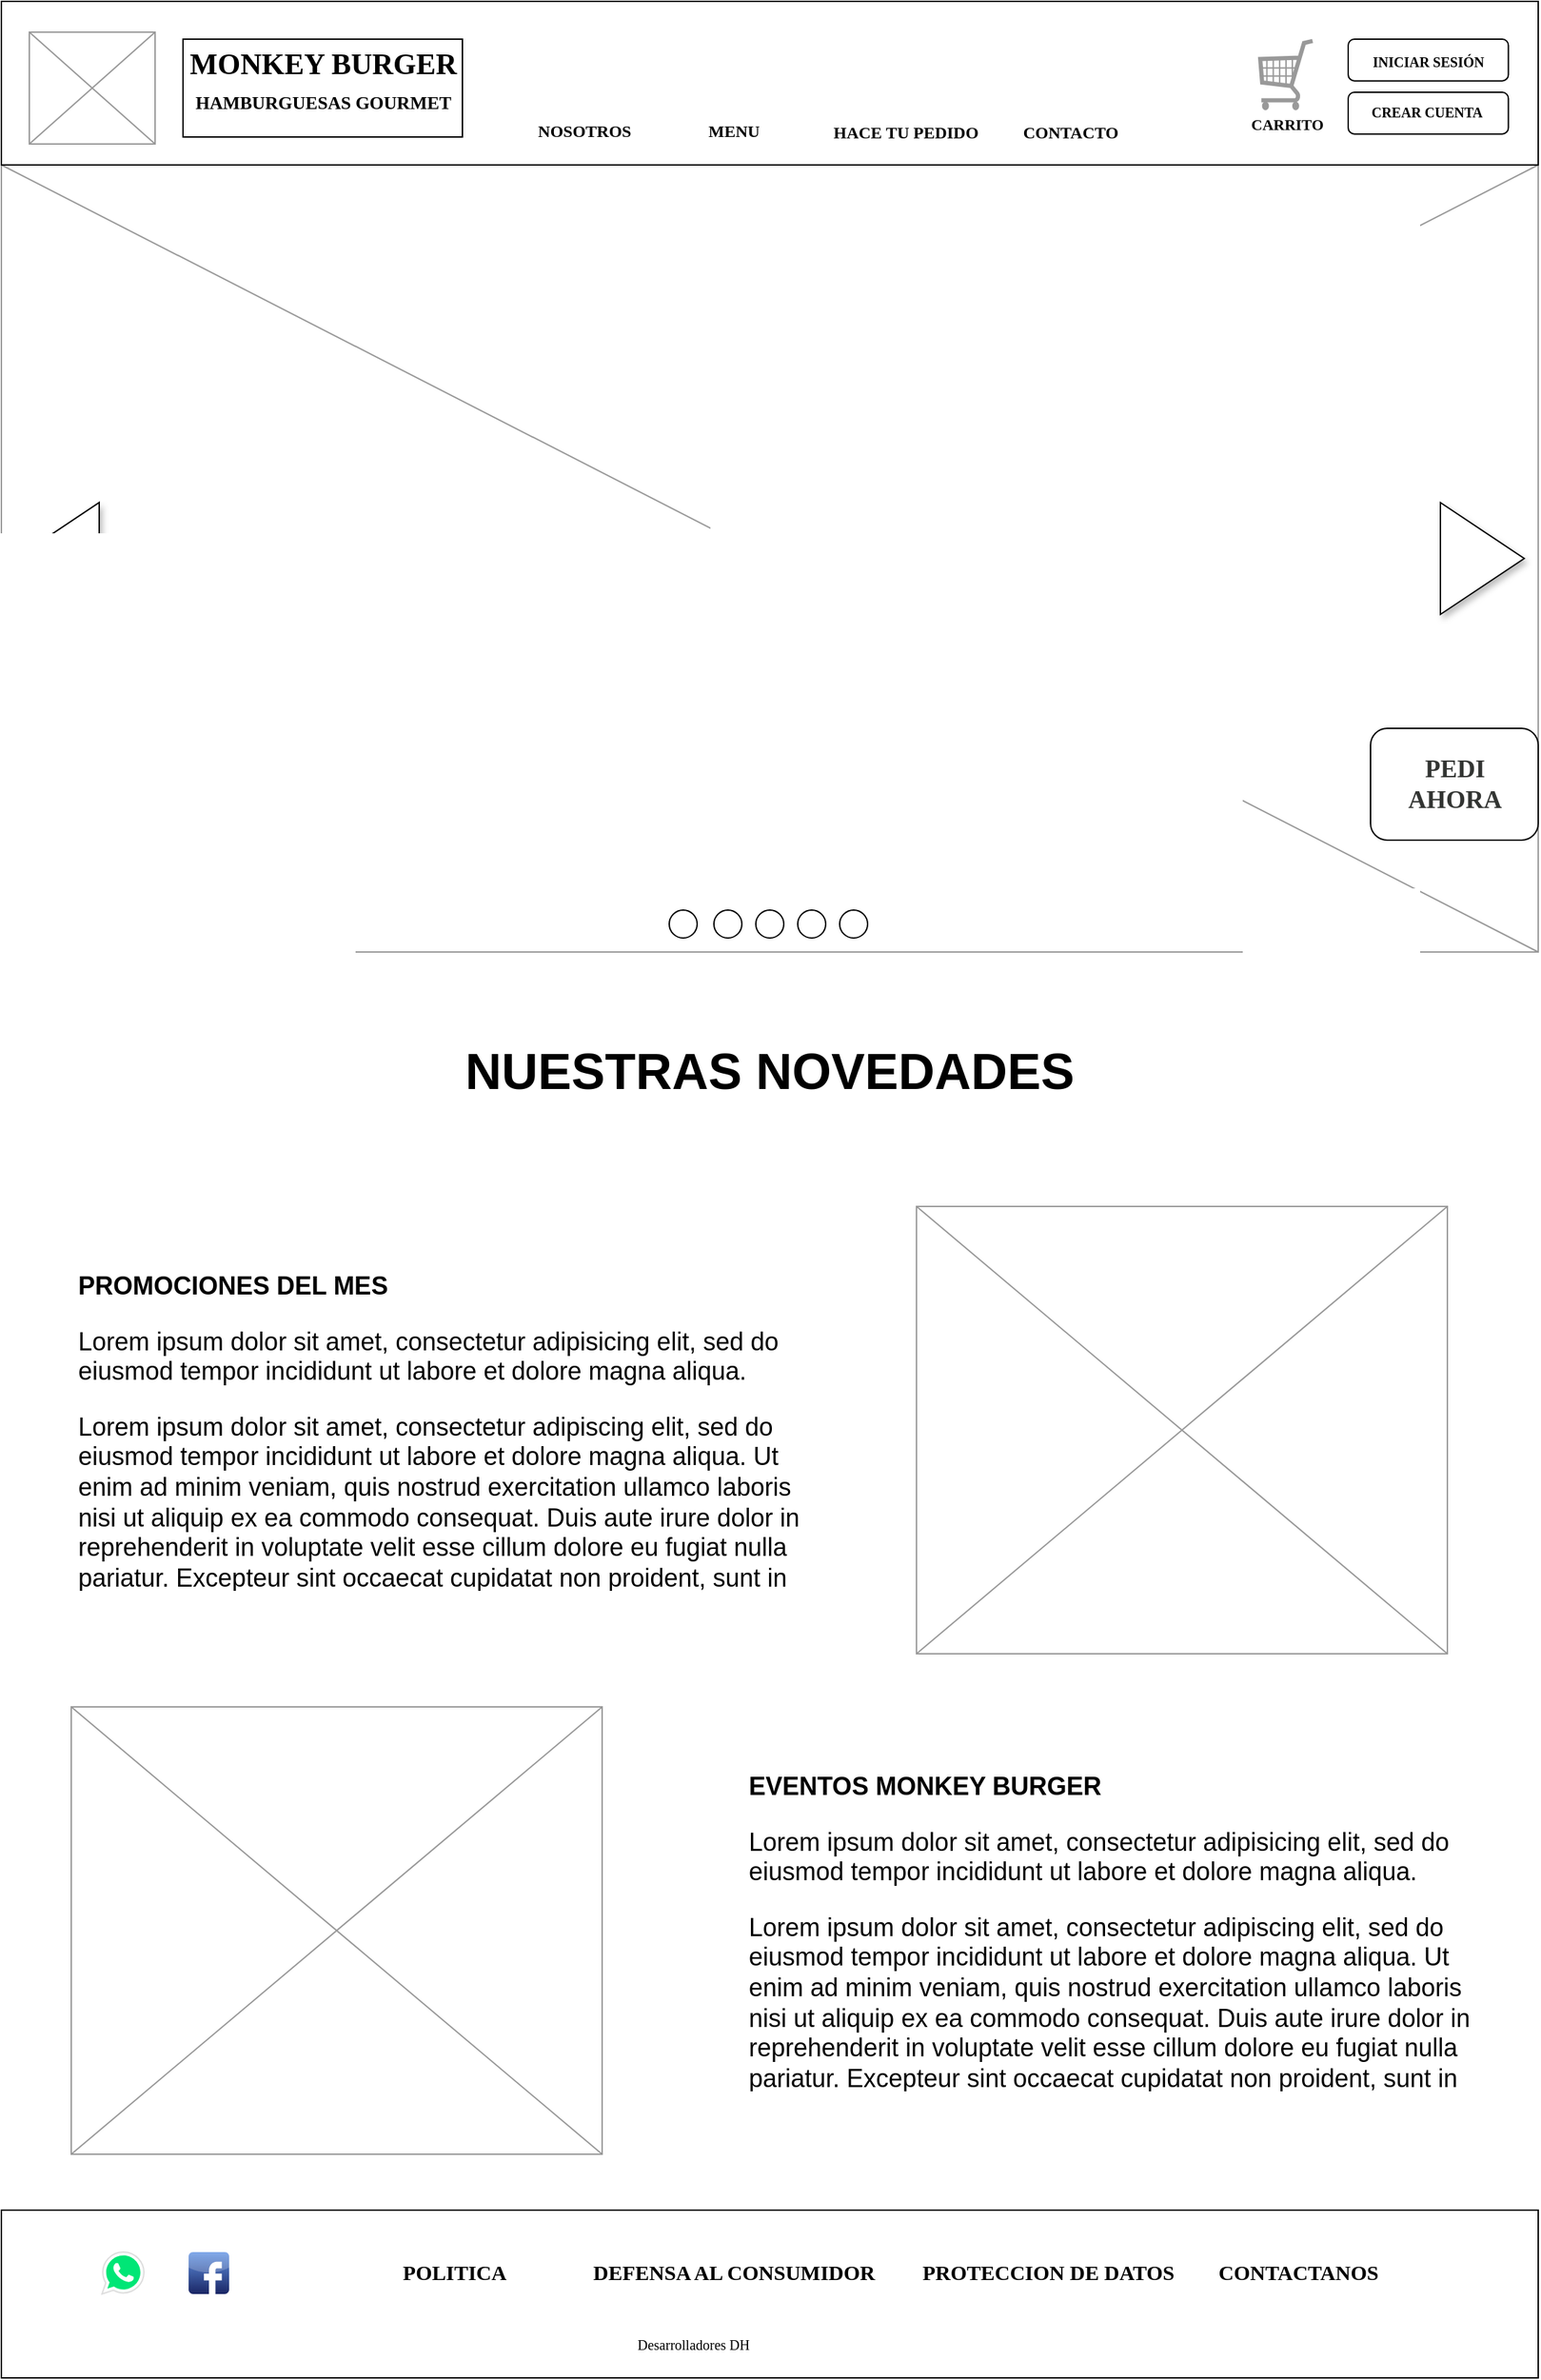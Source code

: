 <mxfile version="16.6.7" type="device" pages="9"><diagram name="HOME" id="HiTdkwcTg9mKyQhCm_Wg"><mxGraphModel dx="1667" dy="729" grid="0" gridSize="10" guides="1" tooltips="1" connect="1" arrows="1" fold="1" page="1" pageScale="1" pageWidth="1100" pageHeight="850" background="#FFFFFF" math="0" shadow="0"><root><mxCell id="nprB92gNQDmrDifsbLIB-0"/><mxCell id="nprB92gNQDmrDifsbLIB-1" parent="nprB92gNQDmrDifsbLIB-0"/><mxCell id="nprB92gNQDmrDifsbLIB-18" value="" style="verticalLabelPosition=bottom;shadow=0;dashed=0;align=center;html=1;verticalAlign=top;strokeWidth=1;shape=mxgraph.mockup.graphics.simpleIcon;strokeColor=#999999;fontFamily=Tahoma;fontSize=13;fontColor=#FFFF33;" parent="nprB92gNQDmrDifsbLIB-1" vertex="1"><mxGeometry y="117" width="1100" height="563" as="geometry"/></mxCell><mxCell id="a6_1ev788j2b13q41zqf-0" value="" style="rounded=1;whiteSpace=wrap;html=1;fontFamily=Tahoma;fontSize=10;fontColor=#F5CB5C;labelBackgroundColor=#F5CB5C;labelBorderColor=default;fillColor=#FFFFFF;" parent="nprB92gNQDmrDifsbLIB-1" vertex="1"><mxGeometry x="980.003" y="519.997" width="120" height="80" as="geometry"/></mxCell><UserObject label="&lt;span style=&quot;font-size: 18px&quot;&gt;&lt;b&gt;&lt;font color=&quot;#333533&quot;&gt;PEDI &lt;br&gt;AHORA&lt;/font&gt;&lt;/b&gt;&lt;/span&gt;" id="r9QfBtgKzt4J1m4F7lF8-0"><mxCell style="text;html=1;resizable=0;autosize=1;align=center;verticalAlign=middle;points=[];fillColor=none;strokeColor=none;rounded=0;fontFamily=Tahoma;fontSize=13;fontColor=#000000;" parent="nprB92gNQDmrDifsbLIB-1" vertex="1"><mxGeometry x="1002.003" y="539.997" width="76" height="41" as="geometry"/></mxCell></UserObject><mxCell id="9MklL2SSAJu4UT7_8uHa-0" value="" style="triangle;whiteSpace=wrap;html=1;fillColor=#FFFFFF;rounded=0;shadow=1;" parent="nprB92gNQDmrDifsbLIB-1" vertex="1"><mxGeometry x="1030" y="358.5" width="60" height="80" as="geometry"/></mxCell><mxCell id="tuvBwVEUii4Rpgam9Rdr-0" value="" style="ellipse;whiteSpace=wrap;html=1;aspect=fixed;fillColor=#FFFFFF;fontColor=#FFFFFF;" parent="nprB92gNQDmrDifsbLIB-1" vertex="1"><mxGeometry x="478.003" y="649.997" width="20" height="20" as="geometry"/></mxCell><mxCell id="4cbChjuESnjO4vTVVVhJ-0" value="" style="ellipse;whiteSpace=wrap;html=1;aspect=fixed;" parent="nprB92gNQDmrDifsbLIB-1" vertex="1"><mxGeometry x="540.003" y="649.997" width="20" height="20" as="geometry"/></mxCell><mxCell id="4cbChjuESnjO4vTVVVhJ-1" value="" style="ellipse;whiteSpace=wrap;html=1;aspect=fixed;labelBackgroundColor=default;" parent="nprB92gNQDmrDifsbLIB-1" vertex="1"><mxGeometry x="510.003" y="649.997" width="20" height="20" as="geometry"/></mxCell><mxCell id="4cbChjuESnjO4vTVVVhJ-2" value="" style="ellipse;whiteSpace=wrap;html=1;aspect=fixed;" parent="nprB92gNQDmrDifsbLIB-1" vertex="1"><mxGeometry x="570.003" y="649.997" width="20" height="20" as="geometry"/></mxCell><mxCell id="4cbChjuESnjO4vTVVVhJ-3" value="" style="ellipse;whiteSpace=wrap;html=1;aspect=fixed;" parent="nprB92gNQDmrDifsbLIB-1" vertex="1"><mxGeometry x="600.003" y="649.997" width="20" height="20" as="geometry"/></mxCell><mxCell id="DqtOIqGOOskyi_8WeDWE-1" value="" style="triangle;whiteSpace=wrap;html=1;direction=west;fillColor=#FFFFFF;rounded=0;sketch=0;shadow=1;" parent="nprB92gNQDmrDifsbLIB-1" vertex="1"><mxGeometry x="10.003" y="358.497" width="60" height="80" as="geometry"/></mxCell><mxCell id="diiDyNEnT3q3jK0aI-Na-0" value="&lt;span style=&quot;font-size: 36px&quot;&gt;&lt;font&gt;NUESTRAS NOVEDADES&lt;/font&gt;&lt;/span&gt;" style="text;html=1;strokeColor=none;fillColor=none;align=center;verticalAlign=middle;whiteSpace=wrap;rounded=0;fontSize=18;fontStyle=1;fontColor=#000000;" parent="nprB92gNQDmrDifsbLIB-1" vertex="1"><mxGeometry x="330" y="750" width="440" height="30" as="geometry"/></mxCell><mxCell id="1Kkn2LvjIOGW40NPHStc-0" value="" style="verticalLabelPosition=bottom;shadow=0;dashed=0;align=center;html=1;verticalAlign=top;strokeWidth=1;shape=mxgraph.mockup.graphics.simpleIcon;strokeColor=#999999;fontFamily=Tahoma;fontSize=13;fontColor=#FFFF33;" parent="nprB92gNQDmrDifsbLIB-1" vertex="1"><mxGeometry x="50" y="1220" width="380" height="320" as="geometry"/></mxCell><mxCell id="eHWE4X3-9LH2tsfksQP5-0" value="&lt;h1 style=&quot;font-size: 18px&quot;&gt;&lt;font color=&quot;#000000&quot;&gt;EVENTOS MONKEY BURGER&lt;/font&gt;&lt;/h1&gt;&lt;p style=&quot;font-size: 18px&quot;&gt;&lt;font style=&quot;font-size: 18px&quot; color=&quot;#000000&quot;&gt;Lorem ipsum dolor sit amet, consectetur adipisicing elit, sed do eiusmod tempor incididunt ut labore et dolore magna aliqua.&lt;/font&gt;&lt;/p&gt;&lt;font style=&quot;font-size: 18px&quot; color=&quot;#000000&quot;&gt;Lorem ipsum dolor sit amet, consectetur adipiscing elit, sed do eiusmod tempor incididunt ut labore et dolore magna aliqua. Ut enim ad minim veniam, quis nostrud exercitation ullamco laboris nisi ut aliquip ex ea commodo consequat. Duis aute irure dolor in reprehenderit in voluptate velit esse cillum dolore eu fugiat nulla pariatur. Excepteur sint occaecat cupidatat non proident, sunt in culpa qui officia deserunt mollit anim id est laborum.&lt;/font&gt;" style="text;html=1;strokeColor=none;fillColor=none;spacing=5;spacingTop=-20;whiteSpace=wrap;overflow=hidden;rounded=0;fontSize=11;fontColor=#E8EDDF;" parent="nprB92gNQDmrDifsbLIB-1" vertex="1"><mxGeometry x="530" y="1265" width="540" height="230" as="geometry"/></mxCell><mxCell id="Di__FNHtHwNuCW13wobn-0" value="" style="verticalLabelPosition=bottom;shadow=0;dashed=0;align=center;html=1;verticalAlign=top;strokeWidth=1;shape=mxgraph.mockup.graphics.simpleIcon;strokeColor=#999999;fontFamily=Tahoma;fontSize=13;fontColor=#FFFF33;" vertex="1" parent="nprB92gNQDmrDifsbLIB-1"><mxGeometry x="655" y="862" width="380" height="320" as="geometry"/></mxCell><mxCell id="Di__FNHtHwNuCW13wobn-1" value="&lt;h1 style=&quot;font-size: 18px&quot;&gt;&lt;font color=&quot;#000000&quot;&gt;PROMOCIONES DEL MES&lt;/font&gt;&lt;/h1&gt;&lt;p style=&quot;font-size: 18px&quot;&gt;&lt;font style=&quot;font-size: 18px&quot; color=&quot;#000000&quot;&gt;Lorem ipsum dolor sit amet, consectetur adipisicing elit, sed do eiusmod tempor incididunt ut labore et dolore magna aliqua.&lt;/font&gt;&lt;/p&gt;&lt;font style=&quot;font-size: 18px&quot; color=&quot;#000000&quot;&gt;Lorem ipsum dolor sit amet, consectetur adipiscing elit, sed do eiusmod tempor incididunt ut labore et dolore magna aliqua. Ut enim ad minim veniam, quis nostrud exercitation ullamco laboris nisi ut aliquip ex ea commodo consequat. Duis aute irure dolor in reprehenderit in voluptate velit esse cillum dolore eu fugiat nulla pariatur. Excepteur sint occaecat cupidatat non proident, sunt in culpa qui officia deserunt mollit anim id est laborum.&lt;/font&gt;" style="text;html=1;strokeColor=none;fillColor=none;spacing=5;spacingTop=-20;whiteSpace=wrap;overflow=hidden;rounded=0;fontSize=11;fontColor=#E8EDDF;" vertex="1" parent="nprB92gNQDmrDifsbLIB-1"><mxGeometry x="50" y="907" width="540" height="230" as="geometry"/></mxCell><mxCell id="2PyifrAETbcZMLJdodGb-0" value="" style="group" vertex="1" connectable="0" parent="nprB92gNQDmrDifsbLIB-1"><mxGeometry x="0.003" y="1579.997" width="1100" height="120" as="geometry"/></mxCell><mxCell id="2PyifrAETbcZMLJdodGb-1" value="" style="rounded=0;whiteSpace=wrap;html=1;fontFamily=Tahoma;fontSize=19;fontColor=#000000;" vertex="1" parent="2PyifrAETbcZMLJdodGb-0"><mxGeometry width="1100" height="120" as="geometry"/></mxCell><UserObject label="&lt;b&gt;&lt;font style=&quot;font-size: 15px&quot;&gt;CONTACTANOS&lt;/font&gt;&lt;/b&gt;" id="2PyifrAETbcZMLJdodGb-2"><mxCell style="text;html=1;resizable=0;autosize=1;align=center;verticalAlign=middle;points=[];fillColor=none;strokeColor=none;rounded=0;fontFamily=Tahoma;fontSize=17;fontColor=#000000;" vertex="1" parent="2PyifrAETbcZMLJdodGb-0"><mxGeometry x="863" y="30" width="130" height="30" as="geometry"/></mxCell></UserObject><mxCell id="2PyifrAETbcZMLJdodGb-3" value="" style="dashed=0;outlineConnect=0;html=1;align=center;labelPosition=center;verticalLabelPosition=bottom;verticalAlign=top;shape=mxgraph.weblogos.whatsapp;fillColor=#00E676;strokeColor=#dddddd;fontFamily=Tahoma;fontSize=18;fontColor=#000000;" vertex="1" parent="2PyifrAETbcZMLJdodGb-0"><mxGeometry x="72" y="30" width="30" height="30" as="geometry"/></mxCell><mxCell id="2PyifrAETbcZMLJdodGb-4" value="" style="dashed=0;outlineConnect=0;html=1;align=center;labelPosition=center;verticalLabelPosition=bottom;verticalAlign=top;shape=mxgraph.webicons.facebook;fillColor=#6294E4;gradientColor=#1A2665;fontFamily=Tahoma;fontSize=18;fontColor=#000000;" vertex="1" parent="2PyifrAETbcZMLJdodGb-0"><mxGeometry x="134" y="30" width="29" height="30" as="geometry"/></mxCell><mxCell id="2PyifrAETbcZMLJdodGb-5" value="" style="shape=image;html=1;verticalAlign=top;verticalLabelPosition=bottom;labelBackgroundColor=#ffffff;imageAspect=0;aspect=fixed;image=https://cdn3.iconfinder.com/data/icons/2018-social-media-logotypes/1000/2018_social_media_popular_app_logo_instagram-128.png;fontFamily=Tahoma;fontSize=18;fontColor=#000000;" vertex="1" parent="2PyifrAETbcZMLJdodGb-0"><mxGeometry x="196" y="30" width="30" height="30" as="geometry"/></mxCell><mxCell id="2PyifrAETbcZMLJdodGb-6" value="&lt;font style=&quot;font-size: 10px&quot;&gt;Desarrolladores DH&lt;/font&gt;" style="text;html=1;resizable=0;autosize=1;align=center;verticalAlign=middle;points=[];fillColor=none;strokeColor=none;rounded=0;fontFamily=Tahoma;fontSize=17;fontColor=#000000;" vertex="1" parent="2PyifrAETbcZMLJdodGb-0"><mxGeometry x="445" y="80" width="100" height="30" as="geometry"/></mxCell><mxCell id="2PyifrAETbcZMLJdodGb-7" value="&lt;b&gt;&lt;font style=&quot;font-size: 15px&quot;&gt;DEFENSA AL CONSUMIDOR&lt;/font&gt;&lt;/b&gt;" style="text;html=1;resizable=0;autosize=1;align=center;verticalAlign=middle;points=[];fillColor=none;strokeColor=none;rounded=0;fontFamily=Tahoma;fontSize=17;fontColor=#000000;" vertex="1" parent="2PyifrAETbcZMLJdodGb-0"><mxGeometry x="414" y="30" width="220" height="30" as="geometry"/></mxCell><mxCell id="2PyifrAETbcZMLJdodGb-8" value="&lt;b&gt;&lt;font style=&quot;font-size: 15px&quot;&gt;POLITICA&lt;/font&gt;&lt;/b&gt;" style="text;html=1;resizable=0;autosize=1;align=center;verticalAlign=middle;points=[];fillColor=none;strokeColor=none;rounded=0;fontFamily=Tahoma;fontSize=17;fontColor=#000000;" vertex="1" parent="2PyifrAETbcZMLJdodGb-0"><mxGeometry x="279" y="30" width="90" height="30" as="geometry"/></mxCell><mxCell id="2PyifrAETbcZMLJdodGb-9" value="&lt;b&gt;&lt;font style=&quot;font-size: 15px&quot;&gt;PROTECCION DE DATOS&lt;/font&gt;&lt;/b&gt;" style="text;html=1;resizable=0;autosize=1;align=center;verticalAlign=middle;points=[];fillColor=none;strokeColor=none;rounded=0;fontFamily=Tahoma;fontSize=17;fontColor=#000000;" vertex="1" parent="2PyifrAETbcZMLJdodGb-0"><mxGeometry x="649" y="30" width="200" height="30" as="geometry"/></mxCell><mxCell id="UOMZEgWKE8zTkzs3pdLk-0" value="" style="group" vertex="1" connectable="0" parent="nprB92gNQDmrDifsbLIB-1"><mxGeometry x="0.003" y="-0.003" width="1100" height="117" as="geometry"/></mxCell><mxCell id="UOMZEgWKE8zTkzs3pdLk-1" value="" style="verticalLabelPosition=bottom;verticalAlign=top;html=1;shape=mxgraph.basic.rect;fillColor2=none;strokeWidth=1;size=20;indent=5;" vertex="1" parent="UOMZEgWKE8zTkzs3pdLk-0"><mxGeometry width="1100" height="117" as="geometry"/></mxCell><object label="" id="UOMZEgWKE8zTkzs3pdLk-2"><mxCell style="rounded=0;whiteSpace=wrap;html=1;" vertex="1" parent="UOMZEgWKE8zTkzs3pdLk-0"><mxGeometry x="130" y="27" width="200" height="70" as="geometry"/></mxCell></object><mxCell id="UOMZEgWKE8zTkzs3pdLk-3" value="&lt;h1 style=&quot;font-size: 21px;&quot;&gt;&lt;b style=&quot;font-size: 21px;&quot;&gt;&lt;font face=&quot;Tahoma&quot; style=&quot;font-size: 21px;&quot;&gt;MONKEY BURGER&lt;/font&gt;&lt;/b&gt;&lt;/h1&gt;" style="text;html=1;resizable=0;autosize=1;align=center;verticalAlign=middle;points=[];fillColor=none;strokeColor=none;rounded=0;fontSize=21;" vertex="1" parent="UOMZEgWKE8zTkzs3pdLk-0"><mxGeometry x="130" y="15.5" width="200" height="60" as="geometry"/></mxCell><mxCell id="UOMZEgWKE8zTkzs3pdLk-4" value="&lt;b style=&quot;font-size: 13px;&quot;&gt;&lt;font style=&quot;font-size: 13px;&quot;&gt;HAMBURGUESAS GOURMET&lt;/font&gt;&lt;/b&gt;" style="text;html=1;resizable=0;autosize=1;align=center;verticalAlign=middle;points=[];fillColor=none;strokeColor=none;rounded=0;fontFamily=Tahoma;fontSize=13;" vertex="1" parent="UOMZEgWKE8zTkzs3pdLk-0"><mxGeometry x="130" y="62" width="200" height="20" as="geometry"/></mxCell><mxCell id="UOMZEgWKE8zTkzs3pdLk-5" value="" style="verticalLabelPosition=bottom;shadow=0;dashed=0;align=center;html=1;verticalAlign=top;strokeWidth=1;shape=mxgraph.mockup.graphics.simpleIcon;strokeColor=#999999;fontFamily=Tahoma;fontSize=13;fontColor=#FFFF33;" vertex="1" parent="UOMZEgWKE8zTkzs3pdLk-0"><mxGeometry x="20" y="22" width="90" height="80" as="geometry"/></mxCell><UserObject label="&lt;span style=&quot;font-size: 12px&quot;&gt;&lt;b&gt;MENU&lt;/b&gt;&lt;/span&gt;" id="UOMZEgWKE8zTkzs3pdLk-6"><mxCell style="text;html=1;resizable=0;autosize=1;align=center;verticalAlign=middle;points=[];fillColor=none;strokeColor=none;rounded=0;fontFamily=Tahoma;fontSize=13;fontColor=#000000;" vertex="1" parent="UOMZEgWKE8zTkzs3pdLk-0"><mxGeometry x="499" y="82" width="50" height="20" as="geometry"/></mxCell></UserObject><UserObject label="&lt;span style=&quot;font-size: 12px&quot;&gt;&lt;b&gt;HACE TU PEDIDO&lt;/b&gt;&lt;/span&gt;" id="UOMZEgWKE8zTkzs3pdLk-7"><mxCell style="text;html=1;resizable=0;autosize=1;align=center;verticalAlign=middle;points=[];fillColor=none;strokeColor=none;rounded=0;fontFamily=Tahoma;fontSize=13;fontColor=#000000;" vertex="1" parent="UOMZEgWKE8zTkzs3pdLk-0"><mxGeometry x="587" y="83" width="120" height="20" as="geometry"/></mxCell></UserObject><UserObject label="&lt;span style=&quot;font-size: 12px&quot;&gt;&lt;b&gt;CONTACTO&lt;/b&gt;&lt;/span&gt;" id="UOMZEgWKE8zTkzs3pdLk-8"><mxCell style="text;html=1;resizable=0;autosize=1;align=center;verticalAlign=middle;points=[];fillColor=none;strokeColor=none;rounded=0;fontFamily=Tahoma;fontSize=13;fontColor=#000000;" vertex="1" parent="UOMZEgWKE8zTkzs3pdLk-0"><mxGeometry x="724.67" y="83" width="80" height="20" as="geometry"/></mxCell></UserObject><UserObject label="&lt;span style=&quot;font-size: 10px&quot;&gt;&lt;b style=&quot;font-size: 10px&quot;&gt;INICIAR SESIÓN&lt;br style=&quot;font-size: 10px&quot;&gt;&lt;br style=&quot;font-size: 10px&quot;&gt;&lt;/b&gt;&lt;/span&gt;" id="UOMZEgWKE8zTkzs3pdLk-9"><mxCell style="text;html=1;resizable=0;autosize=1;align=center;verticalAlign=middle;points=[];fillColor=none;strokeColor=none;rounded=0;fontFamily=Tahoma;fontSize=10;fontColor=#000000;" vertex="1" parent="UOMZEgWKE8zTkzs3pdLk-0"><mxGeometry x="971" y="34.0" width="100" height="30" as="geometry"/></mxCell></UserObject><UserObject label="&lt;span style=&quot;font-size: 10px&quot;&gt;&lt;b style=&quot;font-size: 10px&quot;&gt;CREAR CUENTA&lt;br style=&quot;font-size: 10px&quot;&gt;&lt;/b&gt;&lt;/span&gt;" id="UOMZEgWKE8zTkzs3pdLk-10"><mxCell style="text;html=1;resizable=0;autosize=1;align=center;verticalAlign=middle;points=[];fillColor=none;strokeColor=none;rounded=0;fontFamily=Tahoma;fontSize=10;fontColor=#000000;" vertex="1" parent="UOMZEgWKE8zTkzs3pdLk-0"><mxGeometry x="975" y="69.5" width="90" height="20" as="geometry"/></mxCell></UserObject><UserObject label="" id="UOMZEgWKE8zTkzs3pdLk-11"><mxCell style="verticalLabelPosition=bottom;shadow=0;dashed=0;align=center;html=1;verticalAlign=top;strokeWidth=1;shape=mxgraph.mockup.misc.shoppingCart;strokeColor=#999999;fontFamily=Tahoma;fontSize=19;fontColor=#000000;" vertex="1" parent="UOMZEgWKE8zTkzs3pdLk-0"><mxGeometry x="899.837" y="27.003" width="39.67" height="50.83" as="geometry"/></mxCell></UserObject><UserObject label="&lt;b&gt;&lt;font style=&quot;font-size: 12px&quot;&gt;NOSOTROS&lt;/font&gt;&lt;/b&gt;" id="UOMZEgWKE8zTkzs3pdLk-12"><mxCell style="text;html=1;resizable=0;autosize=1;align=center;verticalAlign=middle;points=[];fillColor=none;strokeColor=none;rounded=0;fontFamily=Tahoma;fontSize=13;fontColor=#000000;" vertex="1" parent="UOMZEgWKE8zTkzs3pdLk-0"><mxGeometry x="377" y="82" width="80" height="20" as="geometry"/></mxCell></UserObject><mxCell id="UOMZEgWKE8zTkzs3pdLk-13" value="" style="rounded=1;whiteSpace=wrap;html=1;strokeColor=default;fillColor=none;" vertex="1" parent="UOMZEgWKE8zTkzs3pdLk-0"><mxGeometry x="963.997" y="27.003" width="114.67" height="29.83" as="geometry"/></mxCell><mxCell id="UOMZEgWKE8zTkzs3pdLk-14" value="" style="rounded=1;whiteSpace=wrap;html=1;strokeColor=default;fillColor=none;" vertex="1" parent="UOMZEgWKE8zTkzs3pdLk-0"><mxGeometry x="963.997" y="65.003" width="114.67" height="29.83" as="geometry"/></mxCell><UserObject label="&lt;span style=&quot;font-size: 12px&quot;&gt;&lt;b style=&quot;font-size: 11px&quot;&gt;CARRITO&lt;/b&gt;&lt;/span&gt;" id="UOMZEgWKE8zTkzs3pdLk-15"><mxCell style="text;html=1;resizable=0;autosize=1;align=center;verticalAlign=middle;points=[];fillColor=none;strokeColor=none;rounded=0;fontFamily=Tahoma;fontSize=13;fontColor=#000000;" vertex="1" parent="UOMZEgWKE8zTkzs3pdLk-0"><mxGeometry x="884.67" y="77" width="70" height="20" as="geometry"/></mxCell></UserObject></root></mxGraphModel></diagram><diagram name="INICIO SESIÓN" id="QR3tIgLvsHLRRxZXMkey"><mxGraphModel dx="1250" dy="547" grid="1" gridSize="10" guides="1" tooltips="1" connect="1" arrows="1" fold="1" page="1" pageScale="1" pageWidth="1100" pageHeight="850" background="none" math="0" shadow="0"><root><mxCell id="KXg5aK4t0eULm44dlUCt-0"/><mxCell id="KXg5aK4t0eULm44dlUCt-1" parent="KXg5aK4t0eULm44dlUCt-0"/><mxCell id="KXg5aK4t0eULm44dlUCt-2" value="" style="verticalLabelPosition=bottom;verticalAlign=top;html=1;shape=mxgraph.basic.rect;fillColor2=none;strokeWidth=1;size=20;indent=5;" parent="KXg5aK4t0eULm44dlUCt-1" vertex="1"><mxGeometry y="3" width="1100" height="117" as="geometry"/></mxCell><object label="" id="KXg5aK4t0eULm44dlUCt-3"><mxCell style="rounded=0;whiteSpace=wrap;html=1;" parent="KXg5aK4t0eULm44dlUCt-1" vertex="1"><mxGeometry x="130" y="30" width="200" height="70" as="geometry"/></mxCell></object><mxCell id="KXg5aK4t0eULm44dlUCt-4" value="&lt;h1 style=&quot;font-size: 21px;&quot;&gt;&lt;b style=&quot;font-size: 21px;&quot;&gt;&lt;font face=&quot;Tahoma&quot; style=&quot;font-size: 21px;&quot;&gt;MONKEY BURGER&lt;/font&gt;&lt;/b&gt;&lt;/h1&gt;" style="text;html=1;resizable=0;autosize=1;align=center;verticalAlign=middle;points=[];fillColor=none;strokeColor=none;rounded=0;fontSize=21;" parent="KXg5aK4t0eULm44dlUCt-1" vertex="1"><mxGeometry x="130" y="18.5" width="200" height="60" as="geometry"/></mxCell><mxCell id="KXg5aK4t0eULm44dlUCt-5" value="&lt;b style=&quot;font-size: 13px;&quot;&gt;&lt;font style=&quot;font-size: 13px;&quot;&gt;HAMBURGUESAS GOURMET&lt;/font&gt;&lt;/b&gt;" style="text;html=1;resizable=0;autosize=1;align=center;verticalAlign=middle;points=[];fillColor=none;strokeColor=none;rounded=0;fontFamily=Tahoma;fontSize=13;" parent="KXg5aK4t0eULm44dlUCt-1" vertex="1"><mxGeometry x="130" y="65" width="200" height="20" as="geometry"/></mxCell><mxCell id="KXg5aK4t0eULm44dlUCt-6" value="" style="verticalLabelPosition=bottom;shadow=0;dashed=0;align=center;html=1;verticalAlign=top;strokeWidth=1;shape=mxgraph.mockup.graphics.simpleIcon;strokeColor=#999999;fontFamily=Tahoma;fontSize=13;fontColor=#FFFF33;" parent="KXg5aK4t0eULm44dlUCt-1" vertex="1"><mxGeometry x="20" y="25" width="90" height="80" as="geometry"/></mxCell><mxCell id="KXg5aK4t0eULm44dlUCt-10" value="&lt;span style=&quot;font-size: 10px&quot;&gt;&lt;b style=&quot;font-size: 10px&quot;&gt;INICIO SESIÓN&lt;br style=&quot;font-size: 10px&quot;&gt;&lt;br style=&quot;font-size: 10px&quot;&gt;&lt;/b&gt;&lt;/span&gt;" style="text;html=1;resizable=0;autosize=1;align=center;verticalAlign=middle;points=[];fillColor=none;strokeColor=none;rounded=0;fontFamily=Tahoma;fontSize=10;fontColor=#000000;" parent="KXg5aK4t0eULm44dlUCt-1" vertex="1"><mxGeometry x="989" y="10" width="90" height="30" as="geometry"/></mxCell><mxCell id="KXg5aK4t0eULm44dlUCt-11" value="&lt;span style=&quot;font-size: 10px&quot;&gt;&lt;b style=&quot;font-size: 10px&quot;&gt;CREAR CUENTA&lt;br style=&quot;font-size: 10px&quot;&gt;&lt;/b&gt;&lt;/span&gt;" style="text;html=1;resizable=0;autosize=1;align=center;verticalAlign=middle;points=[];fillColor=none;strokeColor=none;rounded=0;fontFamily=Tahoma;fontSize=10;fontColor=#000000;" parent="KXg5aK4t0eULm44dlUCt-1" vertex="1"><mxGeometry x="990" y="30" width="90" height="20" as="geometry"/></mxCell><mxCell id="KXg5aK4t0eULm44dlUCt-14" value="" style="verticalLabelPosition=bottom;shadow=0;dashed=0;align=center;html=1;verticalAlign=top;strokeWidth=1;shape=mxgraph.mockup.graphics.simpleIcon;strokeColor=#999999;fontFamily=Tahoma;fontSize=13;fontColor=#FFFF33;" parent="KXg5aK4t0eULm44dlUCt-1" vertex="1"><mxGeometry y="120" width="1100" height="730" as="geometry"/></mxCell><mxCell id="iLhUzdotCzpfzQyhDFyz-0" value="&lt;span style=&quot;font-size: 12px&quot;&gt;&lt;b&gt;MENU&lt;/b&gt;&lt;/span&gt;" style="text;html=1;resizable=0;autosize=1;align=center;verticalAlign=middle;points=[];fillColor=none;strokeColor=none;rounded=0;fontFamily=Tahoma;fontSize=13;fontColor=#000000;" parent="KXg5aK4t0eULm44dlUCt-1" vertex="1"><mxGeometry x="575" y="86" width="50" height="20" as="geometry"/></mxCell><mxCell id="iLhUzdotCzpfzQyhDFyz-1" value="&lt;span style=&quot;font-size: 12px&quot;&gt;&lt;b&gt;HACE TU PEDIDO&lt;/b&gt;&lt;/span&gt;" style="text;html=1;resizable=0;autosize=1;align=center;verticalAlign=middle;points=[];fillColor=none;strokeColor=none;rounded=0;fontFamily=Tahoma;fontSize=13;fontColor=#000000;" parent="KXg5aK4t0eULm44dlUCt-1" vertex="1"><mxGeometry x="670" y="86" width="120" height="20" as="geometry"/></mxCell><mxCell id="iLhUzdotCzpfzQyhDFyz-2" value="&lt;span style=&quot;font-size: 12px&quot;&gt;&lt;b&gt;CONTACTO&lt;/b&gt;&lt;/span&gt;" style="text;html=1;resizable=0;autosize=1;align=center;verticalAlign=middle;points=[];fillColor=none;strokeColor=none;rounded=0;fontFamily=Tahoma;fontSize=13;fontColor=#000000;" parent="KXg5aK4t0eULm44dlUCt-1" vertex="1"><mxGeometry x="830" y="86" width="80" height="20" as="geometry"/></mxCell><mxCell id="iLhUzdotCzpfzQyhDFyz-3" value="" style="shape=image;html=1;verticalAlign=top;verticalLabelPosition=bottom;labelBackgroundColor=#ffffff;imageAspect=0;aspect=fixed;image=https://cdn3.iconfinder.com/data/icons/picons-social/57/06-facebook-128.png;fontFamily=Tahoma;fontSize=10;fontColor=#000000;" parent="KXg5aK4t0eULm44dlUCt-1" vertex="1"><mxGeometry x="1004" y="88" width="18" height="18" as="geometry"/></mxCell><mxCell id="iLhUzdotCzpfzQyhDFyz-4" value="" style="shape=image;html=1;verticalAlign=top;verticalLabelPosition=bottom;labelBackgroundColor=#ffffff;imageAspect=0;aspect=fixed;image=https://cdn4.iconfinder.com/data/icons/picons-social/57/38-instagram-2-128.png;fontFamily=Tahoma;fontSize=10;fontColor=#000000;" parent="KXg5aK4t0eULm44dlUCt-1" vertex="1"><mxGeometry x="1040" y="84" width="26.5" height="26.5" as="geometry"/></mxCell><mxCell id="iLhUzdotCzpfzQyhDFyz-5" value="&lt;b&gt;&lt;font style=&quot;font-size: 12px&quot;&gt;NOSOTROS&lt;/font&gt;&lt;/b&gt;" style="text;html=1;resizable=0;autosize=1;align=center;verticalAlign=middle;points=[];fillColor=none;strokeColor=none;rounded=0;fontFamily=Tahoma;fontSize=13;fontColor=#000000;" parent="KXg5aK4t0eULm44dlUCt-1" vertex="1"><mxGeometry x="415" y="86" width="80" height="20" as="geometry"/></mxCell><mxCell id="ZOsxJo26SOeQRlR_7Jod-1" value="" style="verticalLabelPosition=bottom;shadow=0;dashed=0;align=center;html=1;verticalAlign=top;strokeWidth=1;shape=mxgraph.mockup.graphics.simpleIcon;strokeColor=#999999;fontFamily=Tahoma;fontSize=13;fontColor=#FFFF33;" parent="KXg5aK4t0eULm44dlUCt-1" vertex="1"><mxGeometry x="790" y="330" width="100" height="115" as="geometry"/></mxCell><mxCell id="ZOsxJo26SOeQRlR_7Jod-2" value="Nombre de usuario / correo electrónico" style="rounded=0;whiteSpace=wrap;html=1;fontSize=18;" parent="KXg5aK4t0eULm44dlUCt-1" vertex="1"><mxGeometry x="365" y="330" width="370" height="50" as="geometry"/></mxCell><mxCell id="ZOsxJo26SOeQRlR_7Jod-3" value="Contraseña" style="rounded=0;whiteSpace=wrap;html=1;fontSize=18;" parent="KXg5aK4t0eULm44dlUCt-1" vertex="1"><mxGeometry x="365" y="425" width="370" height="45" as="geometry"/></mxCell><mxCell id="ZOsxJo26SOeQRlR_7Jod-4" value="&lt;b&gt;Ingresar&lt;/b&gt;" style="rounded=1;whiteSpace=wrap;html=1;fontSize=18;" parent="KXg5aK4t0eULm44dlUCt-1" vertex="1"><mxGeometry x="490" y="530" width="120" height="40" as="geometry"/></mxCell><mxCell id="ZOsxJo26SOeQRlR_7Jod-5" value="&lt;font style=&quot;font-size: 14px&quot;&gt;Restablecer contraseña&lt;/font&gt;" style="text;html=1;strokeColor=none;fillColor=none;align=center;verticalAlign=middle;whiteSpace=wrap;rounded=0;fontSize=18;" parent="KXg5aK4t0eULm44dlUCt-1" vertex="1"><mxGeometry x="360" y="590" width="160" height="30" as="geometry"/></mxCell><mxCell id="ZOsxJo26SOeQRlR_7Jod-7" value="&lt;font style=&quot;font-size: 14px&quot;&gt;Crear Nuevo Usuario&lt;/font&gt;" style="text;html=1;strokeColor=none;fillColor=none;align=center;verticalAlign=middle;whiteSpace=wrap;rounded=0;fontSize=18;" parent="KXg5aK4t0eULm44dlUCt-1" vertex="1"><mxGeometry x="575" y="590" width="160" height="30" as="geometry"/></mxCell><mxCell id="wA39eLc907qtc642CjoK-0" value="&lt;font style=&quot;font-size: 36px&quot;&gt;INICIAR SESIÓN&lt;/font&gt;" style="text;html=1;strokeColor=none;fillColor=none;align=center;verticalAlign=middle;whiteSpace=wrap;rounded=0;fontSize=18;fontStyle=1" parent="KXg5aK4t0eULm44dlUCt-1" vertex="1"><mxGeometry x="400" y="160" width="320" height="30" as="geometry"/></mxCell><mxCell id="K_8xVxKq5mUHdf2P-5OF-0" value="" style="group" parent="KXg5aK4t0eULm44dlUCt-1" vertex="1" connectable="0"><mxGeometry x="0.003" y="-0.003" width="1100" height="117" as="geometry"/></mxCell><mxCell id="K_8xVxKq5mUHdf2P-5OF-1" value="" style="verticalLabelPosition=bottom;verticalAlign=top;html=1;shape=mxgraph.basic.rect;fillColor2=none;strokeWidth=1;size=20;indent=5;" parent="K_8xVxKq5mUHdf2P-5OF-0" vertex="1"><mxGeometry width="1100" height="117" as="geometry"/></mxCell><object label="" id="K_8xVxKq5mUHdf2P-5OF-2"><mxCell style="rounded=0;whiteSpace=wrap;html=1;" parent="K_8xVxKq5mUHdf2P-5OF-0" vertex="1"><mxGeometry x="130" y="27" width="200" height="70" as="geometry"/></mxCell></object><mxCell id="K_8xVxKq5mUHdf2P-5OF-3" value="&lt;h1 style=&quot;font-size: 21px;&quot;&gt;&lt;b style=&quot;font-size: 21px;&quot;&gt;&lt;font face=&quot;Tahoma&quot; style=&quot;font-size: 21px;&quot;&gt;MONKEY BURGER&lt;/font&gt;&lt;/b&gt;&lt;/h1&gt;" style="text;html=1;resizable=0;autosize=1;align=center;verticalAlign=middle;points=[];fillColor=none;strokeColor=none;rounded=0;fontSize=21;" parent="K_8xVxKq5mUHdf2P-5OF-0" vertex="1"><mxGeometry x="130" y="15.5" width="200" height="60" as="geometry"/></mxCell><mxCell id="K_8xVxKq5mUHdf2P-5OF-4" value="&lt;b style=&quot;font-size: 13px;&quot;&gt;&lt;font style=&quot;font-size: 13px;&quot;&gt;HAMBURGUESAS GOURMET&lt;/font&gt;&lt;/b&gt;" style="text;html=1;resizable=0;autosize=1;align=center;verticalAlign=middle;points=[];fillColor=none;strokeColor=none;rounded=0;fontFamily=Tahoma;fontSize=13;" parent="K_8xVxKq5mUHdf2P-5OF-0" vertex="1"><mxGeometry x="130" y="62" width="200" height="20" as="geometry"/></mxCell><mxCell id="K_8xVxKq5mUHdf2P-5OF-5" value="" style="verticalLabelPosition=bottom;shadow=0;dashed=0;align=center;html=1;verticalAlign=top;strokeWidth=1;shape=mxgraph.mockup.graphics.simpleIcon;strokeColor=#999999;fontFamily=Tahoma;fontSize=13;fontColor=#FFFF33;" parent="K_8xVxKq5mUHdf2P-5OF-0" vertex="1"><mxGeometry x="20" y="22" width="90" height="80" as="geometry"/></mxCell><UserObject label="&lt;span style=&quot;font-size: 12px&quot;&gt;&lt;b&gt;MENU&lt;/b&gt;&lt;/span&gt;" id="K_8xVxKq5mUHdf2P-5OF-6"><mxCell style="text;html=1;resizable=0;autosize=1;align=center;verticalAlign=middle;points=[];fillColor=none;strokeColor=none;rounded=0;fontFamily=Tahoma;fontSize=13;fontColor=#000000;" parent="K_8xVxKq5mUHdf2P-5OF-0" vertex="1"><mxGeometry x="499" y="82" width="50" height="20" as="geometry"/></mxCell></UserObject><UserObject label="&lt;span style=&quot;font-size: 12px&quot;&gt;&lt;b&gt;HACE TU PEDIDO&lt;/b&gt;&lt;/span&gt;" id="K_8xVxKq5mUHdf2P-5OF-7"><mxCell style="text;html=1;resizable=0;autosize=1;align=center;verticalAlign=middle;points=[];fillColor=none;strokeColor=none;rounded=0;fontFamily=Tahoma;fontSize=13;fontColor=#000000;" parent="K_8xVxKq5mUHdf2P-5OF-0" vertex="1"><mxGeometry x="587" y="83" width="120" height="20" as="geometry"/></mxCell></UserObject><UserObject label="&lt;span style=&quot;font-size: 12px&quot;&gt;&lt;b&gt;CONTACTO&lt;/b&gt;&lt;/span&gt;" id="K_8xVxKq5mUHdf2P-5OF-8"><mxCell style="text;html=1;resizable=0;autosize=1;align=center;verticalAlign=middle;points=[];fillColor=none;strokeColor=none;rounded=0;fontFamily=Tahoma;fontSize=13;fontColor=#000000;" parent="K_8xVxKq5mUHdf2P-5OF-0" vertex="1"><mxGeometry x="724.67" y="83" width="80" height="20" as="geometry"/></mxCell></UserObject><UserObject label="&lt;span style=&quot;font-size: 10px&quot;&gt;&lt;b style=&quot;font-size: 10px&quot;&gt;INICIAR SESIÓN&lt;br style=&quot;font-size: 10px&quot;&gt;&lt;br style=&quot;font-size: 10px&quot;&gt;&lt;/b&gt;&lt;/span&gt;" id="K_8xVxKq5mUHdf2P-5OF-9"><mxCell style="text;html=1;resizable=0;autosize=1;align=center;verticalAlign=middle;points=[];fillColor=none;strokeColor=none;rounded=0;fontFamily=Tahoma;fontSize=10;fontColor=#000000;" parent="K_8xVxKq5mUHdf2P-5OF-0" vertex="1"><mxGeometry x="971" y="34.0" width="100" height="30" as="geometry"/></mxCell></UserObject><UserObject label="&lt;span style=&quot;font-size: 10px&quot;&gt;&lt;b style=&quot;font-size: 10px&quot;&gt;CREAR CUENTA&lt;br style=&quot;font-size: 10px&quot;&gt;&lt;/b&gt;&lt;/span&gt;" id="K_8xVxKq5mUHdf2P-5OF-10"><mxCell style="text;html=1;resizable=0;autosize=1;align=center;verticalAlign=middle;points=[];fillColor=none;strokeColor=none;rounded=0;fontFamily=Tahoma;fontSize=10;fontColor=#000000;" parent="K_8xVxKq5mUHdf2P-5OF-0" vertex="1"><mxGeometry x="975" y="69.5" width="90" height="20" as="geometry"/></mxCell></UserObject><UserObject label="" id="K_8xVxKq5mUHdf2P-5OF-11"><mxCell style="verticalLabelPosition=bottom;shadow=0;dashed=0;align=center;html=1;verticalAlign=top;strokeWidth=1;shape=mxgraph.mockup.misc.shoppingCart;strokeColor=#999999;fontFamily=Tahoma;fontSize=19;fontColor=#000000;" parent="K_8xVxKq5mUHdf2P-5OF-0" vertex="1"><mxGeometry x="899.837" y="27.003" width="39.67" height="50.83" as="geometry"/></mxCell></UserObject><UserObject label="&lt;b&gt;&lt;font style=&quot;font-size: 12px&quot;&gt;NOSOTROS&lt;/font&gt;&lt;/b&gt;" id="K_8xVxKq5mUHdf2P-5OF-12"><mxCell style="text;html=1;resizable=0;autosize=1;align=center;verticalAlign=middle;points=[];fillColor=none;strokeColor=none;rounded=0;fontFamily=Tahoma;fontSize=13;fontColor=#000000;" parent="K_8xVxKq5mUHdf2P-5OF-0" vertex="1"><mxGeometry x="377" y="82" width="80" height="20" as="geometry"/></mxCell></UserObject><mxCell id="K_8xVxKq5mUHdf2P-5OF-13" value="" style="rounded=1;whiteSpace=wrap;html=1;strokeColor=default;fillColor=none;" parent="K_8xVxKq5mUHdf2P-5OF-0" vertex="1"><mxGeometry x="963.997" y="27.003" width="114.67" height="29.83" as="geometry"/></mxCell><mxCell id="K_8xVxKq5mUHdf2P-5OF-14" value="" style="rounded=1;whiteSpace=wrap;html=1;strokeColor=default;fillColor=none;" parent="K_8xVxKq5mUHdf2P-5OF-0" vertex="1"><mxGeometry x="963.997" y="65.003" width="114.67" height="29.83" as="geometry"/></mxCell><UserObject label="&lt;span style=&quot;font-size: 12px&quot;&gt;&lt;b style=&quot;font-size: 11px&quot;&gt;CARRITO&lt;/b&gt;&lt;/span&gt;" id="K_8xVxKq5mUHdf2P-5OF-15"><mxCell style="text;html=1;resizable=0;autosize=1;align=center;verticalAlign=middle;points=[];fillColor=none;strokeColor=none;rounded=0;fontFamily=Tahoma;fontSize=13;fontColor=#000000;" parent="K_8xVxKq5mUHdf2P-5OF-0" vertex="1"><mxGeometry x="884.67" y="77" width="70" height="20" as="geometry"/></mxCell></UserObject><mxCell id="nh-d9k9nuaAL5XsCyrs_-0" value="" style="group" parent="KXg5aK4t0eULm44dlUCt-1" vertex="1" connectable="0"><mxGeometry x="0.003" y="729.997" width="1100" height="120" as="geometry"/></mxCell><mxCell id="nh-d9k9nuaAL5XsCyrs_-1" value="" style="rounded=0;whiteSpace=wrap;html=1;fontFamily=Tahoma;fontSize=19;fontColor=#000000;" parent="nh-d9k9nuaAL5XsCyrs_-0" vertex="1"><mxGeometry width="1100" height="120" as="geometry"/></mxCell><UserObject label="&lt;b&gt;&lt;font style=&quot;font-size: 15px&quot;&gt;CONTACTANOS&lt;/font&gt;&lt;/b&gt;" id="nh-d9k9nuaAL5XsCyrs_-2"><mxCell style="text;html=1;resizable=0;autosize=1;align=center;verticalAlign=middle;points=[];fillColor=none;strokeColor=none;rounded=0;fontFamily=Tahoma;fontSize=17;fontColor=#000000;" parent="nh-d9k9nuaAL5XsCyrs_-0" vertex="1"><mxGeometry x="863" y="30" width="130" height="30" as="geometry"/></mxCell></UserObject><mxCell id="nh-d9k9nuaAL5XsCyrs_-3" value="" style="dashed=0;outlineConnect=0;html=1;align=center;labelPosition=center;verticalLabelPosition=bottom;verticalAlign=top;shape=mxgraph.weblogos.whatsapp;fillColor=#00E676;strokeColor=#dddddd;fontFamily=Tahoma;fontSize=18;fontColor=#000000;" parent="nh-d9k9nuaAL5XsCyrs_-0" vertex="1"><mxGeometry x="72" y="30" width="30" height="30" as="geometry"/></mxCell><mxCell id="nh-d9k9nuaAL5XsCyrs_-4" value="" style="dashed=0;outlineConnect=0;html=1;align=center;labelPosition=center;verticalLabelPosition=bottom;verticalAlign=top;shape=mxgraph.webicons.facebook;fillColor=#6294E4;gradientColor=#1A2665;fontFamily=Tahoma;fontSize=18;fontColor=#000000;" parent="nh-d9k9nuaAL5XsCyrs_-0" vertex="1"><mxGeometry x="134" y="30" width="29" height="30" as="geometry"/></mxCell><mxCell id="nh-d9k9nuaAL5XsCyrs_-5" value="" style="shape=image;html=1;verticalAlign=top;verticalLabelPosition=bottom;labelBackgroundColor=#ffffff;imageAspect=0;aspect=fixed;image=https://cdn3.iconfinder.com/data/icons/2018-social-media-logotypes/1000/2018_social_media_popular_app_logo_instagram-128.png;fontFamily=Tahoma;fontSize=18;fontColor=#000000;" parent="nh-d9k9nuaAL5XsCyrs_-0" vertex="1"><mxGeometry x="196" y="30" width="30" height="30" as="geometry"/></mxCell><mxCell id="nh-d9k9nuaAL5XsCyrs_-6" value="&lt;font style=&quot;font-size: 10px&quot;&gt;Desarrolladores DH&lt;/font&gt;" style="text;html=1;resizable=0;autosize=1;align=center;verticalAlign=middle;points=[];fillColor=none;strokeColor=none;rounded=0;fontFamily=Tahoma;fontSize=17;fontColor=#000000;" parent="nh-d9k9nuaAL5XsCyrs_-0" vertex="1"><mxGeometry x="445" y="80" width="100" height="30" as="geometry"/></mxCell><mxCell id="nh-d9k9nuaAL5XsCyrs_-7" value="&lt;b&gt;&lt;font style=&quot;font-size: 15px&quot;&gt;DEFENSA AL CONSUMIDOR&lt;/font&gt;&lt;/b&gt;" style="text;html=1;resizable=0;autosize=1;align=center;verticalAlign=middle;points=[];fillColor=none;strokeColor=none;rounded=0;fontFamily=Tahoma;fontSize=17;fontColor=#000000;" parent="nh-d9k9nuaAL5XsCyrs_-0" vertex="1"><mxGeometry x="414" y="30" width="220" height="30" as="geometry"/></mxCell><mxCell id="nh-d9k9nuaAL5XsCyrs_-8" value="&lt;b&gt;&lt;font style=&quot;font-size: 15px&quot;&gt;POLITICA&lt;/font&gt;&lt;/b&gt;" style="text;html=1;resizable=0;autosize=1;align=center;verticalAlign=middle;points=[];fillColor=none;strokeColor=none;rounded=0;fontFamily=Tahoma;fontSize=17;fontColor=#000000;" parent="nh-d9k9nuaAL5XsCyrs_-0" vertex="1"><mxGeometry x="279" y="30" width="90" height="30" as="geometry"/></mxCell><mxCell id="nh-d9k9nuaAL5XsCyrs_-9" value="&lt;b&gt;&lt;font style=&quot;font-size: 15px&quot;&gt;PROTECCION DE DATOS&lt;/font&gt;&lt;/b&gt;" style="text;html=1;resizable=0;autosize=1;align=center;verticalAlign=middle;points=[];fillColor=none;strokeColor=none;rounded=0;fontFamily=Tahoma;fontSize=17;fontColor=#000000;" parent="nh-d9k9nuaAL5XsCyrs_-0" vertex="1"><mxGeometry x="649" y="30" width="200" height="30" as="geometry"/></mxCell></root></mxGraphModel></diagram><diagram name="CREAR CUENTA" id="v7R0JVRtyEa_NM7zCSq5"><mxGraphModel dx="1250" dy="547" grid="0" gridSize="10" guides="1" tooltips="1" connect="1" arrows="1" fold="1" page="1" pageScale="1" pageWidth="1100" pageHeight="850" background="none" math="0" shadow="0"><root><mxCell id="piE1VJm6AAsIqotJ0b9_-0"/><mxCell id="piE1VJm6AAsIqotJ0b9_-1" parent="piE1VJm6AAsIqotJ0b9_-0"/><mxCell id="piE1VJm6AAsIqotJ0b9_-2" value="" style="verticalLabelPosition=bottom;verticalAlign=top;html=1;shape=mxgraph.basic.rect;fillColor2=none;strokeWidth=1;size=20;indent=5;" parent="piE1VJm6AAsIqotJ0b9_-1" vertex="1"><mxGeometry y="3" width="1100" height="117" as="geometry"/></mxCell><object label="" id="piE1VJm6AAsIqotJ0b9_-3"><mxCell style="rounded=0;whiteSpace=wrap;html=1;" parent="piE1VJm6AAsIqotJ0b9_-1" vertex="1"><mxGeometry x="130" y="30" width="200" height="70" as="geometry"/></mxCell></object><mxCell id="piE1VJm6AAsIqotJ0b9_-4" value="&lt;h1 style=&quot;font-size: 21px;&quot;&gt;&lt;b style=&quot;font-size: 21px;&quot;&gt;&lt;font face=&quot;Tahoma&quot; style=&quot;font-size: 21px;&quot;&gt;MONKEY BURGER&lt;/font&gt;&lt;/b&gt;&lt;/h1&gt;" style="text;html=1;resizable=0;autosize=1;align=center;verticalAlign=middle;points=[];fillColor=none;strokeColor=none;rounded=0;fontSize=21;" parent="piE1VJm6AAsIqotJ0b9_-1" vertex="1"><mxGeometry x="130" y="18.5" width="200" height="60" as="geometry"/></mxCell><mxCell id="piE1VJm6AAsIqotJ0b9_-5" value="&lt;b style=&quot;font-size: 13px;&quot;&gt;&lt;font style=&quot;font-size: 13px;&quot;&gt;HAMBURGUESAS GOURMET&lt;/font&gt;&lt;/b&gt;" style="text;html=1;resizable=0;autosize=1;align=center;verticalAlign=middle;points=[];fillColor=none;strokeColor=none;rounded=0;fontFamily=Tahoma;fontSize=13;" parent="piE1VJm6AAsIqotJ0b9_-1" vertex="1"><mxGeometry x="130" y="65" width="200" height="20" as="geometry"/></mxCell><mxCell id="piE1VJm6AAsIqotJ0b9_-6" value="" style="verticalLabelPosition=bottom;shadow=0;dashed=0;align=center;html=1;verticalAlign=top;strokeWidth=1;shape=mxgraph.mockup.graphics.simpleIcon;strokeColor=#999999;fontFamily=Tahoma;fontSize=13;fontColor=#FFFF33;" parent="piE1VJm6AAsIqotJ0b9_-1" vertex="1"><mxGeometry x="20" y="25" width="90" height="80" as="geometry"/></mxCell><mxCell id="piE1VJm6AAsIqotJ0b9_-7" value="&lt;span style=&quot;font-size: 10px;&quot;&gt;&lt;b style=&quot;font-size: 10px;&quot;&gt;INICIO SESION&lt;br style=&quot;font-size: 10px;&quot;&gt;&lt;br style=&quot;font-size: 10px;&quot;&gt;&lt;/b&gt;&lt;/span&gt;" style="text;html=1;resizable=0;autosize=1;align=center;verticalAlign=middle;points=[];fillColor=none;strokeColor=none;rounded=0;fontFamily=Tahoma;fontSize=10;fontColor=#000000;" parent="piE1VJm6AAsIqotJ0b9_-1" vertex="1"><mxGeometry x="989" y="10" width="90" height="30" as="geometry"/></mxCell><mxCell id="piE1VJm6AAsIqotJ0b9_-8" value="&lt;span style=&quot;font-size: 10px&quot;&gt;&lt;b style=&quot;font-size: 10px&quot;&gt;CREAR CUENTA&lt;br style=&quot;font-size: 10px&quot;&gt;&lt;/b&gt;&lt;/span&gt;" style="text;html=1;resizable=0;autosize=1;align=center;verticalAlign=middle;points=[];fillColor=none;strokeColor=none;rounded=0;fontFamily=Tahoma;fontSize=10;fontColor=#000000;" parent="piE1VJm6AAsIqotJ0b9_-1" vertex="1"><mxGeometry x="990" y="30" width="90" height="20" as="geometry"/></mxCell><mxCell id="piE1VJm6AAsIqotJ0b9_-9" value="" style="verticalLabelPosition=bottom;shadow=0;dashed=0;align=center;html=1;verticalAlign=top;strokeWidth=1;shape=mxgraph.mockup.graphics.simpleIcon;strokeColor=#999999;fontFamily=Tahoma;fontSize=13;fontColor=#FFFF33;" parent="piE1VJm6AAsIqotJ0b9_-1" vertex="1"><mxGeometry y="120" width="1100" height="730" as="geometry"/></mxCell><mxCell id="piE1VJm6AAsIqotJ0b9_-10" value="&lt;span style=&quot;font-size: 12px&quot;&gt;&lt;b&gt;MENU&lt;/b&gt;&lt;/span&gt;" style="text;html=1;resizable=0;autosize=1;align=center;verticalAlign=middle;points=[];fillColor=none;strokeColor=none;rounded=0;fontFamily=Tahoma;fontSize=13;fontColor=#000000;" parent="piE1VJm6AAsIqotJ0b9_-1" vertex="1"><mxGeometry x="575" y="86" width="50" height="20" as="geometry"/></mxCell><mxCell id="piE1VJm6AAsIqotJ0b9_-11" value="&lt;span style=&quot;font-size: 12px&quot;&gt;&lt;b&gt;HACE TU PEDIDO&lt;/b&gt;&lt;/span&gt;" style="text;html=1;resizable=0;autosize=1;align=center;verticalAlign=middle;points=[];fillColor=none;strokeColor=none;rounded=0;fontFamily=Tahoma;fontSize=13;fontColor=#000000;" parent="piE1VJm6AAsIqotJ0b9_-1" vertex="1"><mxGeometry x="670" y="86" width="120" height="20" as="geometry"/></mxCell><mxCell id="piE1VJm6AAsIqotJ0b9_-12" value="&lt;span style=&quot;font-size: 12px&quot;&gt;&lt;b&gt;CONTACTO&lt;/b&gt;&lt;/span&gt;" style="text;html=1;resizable=0;autosize=1;align=center;verticalAlign=middle;points=[];fillColor=none;strokeColor=none;rounded=0;fontFamily=Tahoma;fontSize=13;fontColor=#000000;" parent="piE1VJm6AAsIqotJ0b9_-1" vertex="1"><mxGeometry x="830" y="86" width="80" height="20" as="geometry"/></mxCell><mxCell id="piE1VJm6AAsIqotJ0b9_-13" value="" style="shape=image;html=1;verticalAlign=top;verticalLabelPosition=bottom;labelBackgroundColor=#ffffff;imageAspect=0;aspect=fixed;image=https://cdn3.iconfinder.com/data/icons/picons-social/57/06-facebook-128.png;fontFamily=Tahoma;fontSize=10;fontColor=#000000;" parent="piE1VJm6AAsIqotJ0b9_-1" vertex="1"><mxGeometry x="1004" y="88" width="18" height="18" as="geometry"/></mxCell><mxCell id="piE1VJm6AAsIqotJ0b9_-14" value="" style="shape=image;html=1;verticalAlign=top;verticalLabelPosition=bottom;labelBackgroundColor=#ffffff;imageAspect=0;aspect=fixed;image=https://cdn4.iconfinder.com/data/icons/picons-social/57/38-instagram-2-128.png;fontFamily=Tahoma;fontSize=10;fontColor=#000000;" parent="piE1VJm6AAsIqotJ0b9_-1" vertex="1"><mxGeometry x="1040" y="84" width="26.5" height="26.5" as="geometry"/></mxCell><mxCell id="piE1VJm6AAsIqotJ0b9_-15" value="&lt;b&gt;&lt;font style=&quot;font-size: 12px&quot;&gt;NOSOTROS&lt;/font&gt;&lt;/b&gt;" style="text;html=1;resizable=0;autosize=1;align=center;verticalAlign=middle;points=[];fillColor=none;strokeColor=none;rounded=0;fontFamily=Tahoma;fontSize=13;fontColor=#000000;" parent="piE1VJm6AAsIqotJ0b9_-1" vertex="1"><mxGeometry x="415" y="86" width="80" height="20" as="geometry"/></mxCell><mxCell id="piE1VJm6AAsIqotJ0b9_-16" value="" style="verticalLabelPosition=bottom;shadow=0;dashed=0;align=center;html=1;verticalAlign=top;strokeWidth=1;shape=mxgraph.mockup.graphics.simpleIcon;strokeColor=#999999;fontFamily=Tahoma;fontSize=13;fontColor=#FFFF33;" parent="piE1VJm6AAsIqotJ0b9_-1" vertex="1"><mxGeometry x="870" y="330" width="100" height="115" as="geometry"/></mxCell><mxCell id="piE1VJm6AAsIqotJ0b9_-19" value="&lt;b&gt;Enviar&lt;/b&gt;" style="rounded=1;whiteSpace=wrap;html=1;fontSize=18;" parent="piE1VJm6AAsIqotJ0b9_-1" vertex="1"><mxGeometry x="490" y="790" width="120" height="40" as="geometry"/></mxCell><mxCell id="piE1VJm6AAsIqotJ0b9_-22" value="&lt;font style=&quot;font-size: 36px&quot;&gt;CREAR CUENTA&lt;/font&gt;" style="text;html=1;strokeColor=none;fillColor=none;align=center;verticalAlign=middle;whiteSpace=wrap;rounded=0;fontSize=18;fontStyle=1" parent="piE1VJm6AAsIqotJ0b9_-1" vertex="1"><mxGeometry x="390" y="160" width="360" height="30" as="geometry"/></mxCell><mxCell id="XoKQiDEE9RgFG1DeXJ_o-0" value="*Nombre" style="rounded=0;whiteSpace=wrap;html=1;fontSize=18;align=left;" parent="piE1VJm6AAsIqotJ0b9_-1" vertex="1"><mxGeometry x="250" y="240" width="600" height="40" as="geometry"/></mxCell><mxCell id="XoKQiDEE9RgFG1DeXJ_o-1" value="*Apellido&lt;span style=&quot;color: rgba(0 , 0 , 0 , 0) ; font-family: monospace ; font-size: 0px&quot;&gt;%3CmxGraphModel%3E%3Croot%3E%3CmxCell%20id%3D%220%22%2F%3E%3CmxCell%20id%3D%221%22%20parent%3D%220%22%2F%3E%3CmxCell%20id%3D%222%22%20value%3D%22*Nombre%22%20style%3D%22rounded%3D0%3BwhiteSpace%3Dwrap%3Bhtml%3D1%3BfontSize%3D18%3Balign%3Dleft%3B%22%20vertex%3D%221%22%20parent%3D%221%22%3E%3CmxGeometry%20x%3D%22250%22%20y%3D%22240%22%20width%3D%22600%22%20height%3D%2240%22%20as%3D%22geometry%22%2F%3E%3C%2FmxCell%3E%3C%2Froot%3E%3C%2FmxGraphModel%3E&lt;/span&gt;&lt;span style=&quot;color: rgba(0 , 0 , 0 , 0) ; font-family: monospace ; font-size: 0px&quot;&gt;%3CmxGraphModel%3E%3Croot%3E%3CmxCell%20id%3D%220%22%2F%3E%3CmxCell%20id%3D%221%22%20parent%3D%220%22%2F%3E%3CmxCell%20id%3D%222%22%20value%3D%22*Nombre%22%20style%3D%22rounded%3D0%3BwhiteSpace%3Dwrap%3Bhtml%3D1%3BfontSize%3D18%3Balign%3Dleft%3B%22%20vertex%3D%221%22%20parent%3D%221%22%3E%3CmxGeometry%20x%3D%22250%22%20y%3D%22240%22%20width%3D%22600%22%20height%3D%2240%22%20as%3D%22geometry%22%2F%3E%3C%2FmxCell%3E%3C%2Froot%3E%3C%2FmxGraphModel%3E&lt;/span&gt;" style="rounded=0;whiteSpace=wrap;html=1;fontSize=18;align=left;" parent="piE1VJm6AAsIqotJ0b9_-1" vertex="1"><mxGeometry x="250" y="290" width="600" height="40" as="geometry"/></mxCell><mxCell id="XoKQiDEE9RgFG1DeXJ_o-2" value="*correo electrónico" style="rounded=0;whiteSpace=wrap;html=1;fontSize=18;align=left;" parent="piE1VJm6AAsIqotJ0b9_-1" vertex="1"><mxGeometry x="250" y="340" width="600" height="40" as="geometry"/></mxCell><mxCell id="XoKQiDEE9RgFG1DeXJ_o-3" value="*Nombre de usuario" style="rounded=0;whiteSpace=wrap;html=1;fontSize=18;align=left;" parent="piE1VJm6AAsIqotJ0b9_-1" vertex="1"><mxGeometry x="250" y="390" width="600" height="40" as="geometry"/></mxCell><mxCell id="XoKQiDEE9RgFG1DeXJ_o-4" value="*Telefóno" style="rounded=0;whiteSpace=wrap;html=1;fontSize=18;align=left;" parent="piE1VJm6AAsIqotJ0b9_-1" vertex="1"><mxGeometry x="250" y="440" width="600" height="40" as="geometry"/></mxCell><mxCell id="XoKQiDEE9RgFG1DeXJ_o-5" value="*Domicilio" style="rounded=0;whiteSpace=wrap;html=1;fontSize=18;align=left;" parent="piE1VJm6AAsIqotJ0b9_-1" vertex="1"><mxGeometry x="250" y="490" width="600" height="40" as="geometry"/></mxCell><mxCell id="XoKQiDEE9RgFG1DeXJ_o-6" value="*Localidad/Provincia" style="rounded=0;whiteSpace=wrap;html=1;fontSize=18;align=left;" parent="piE1VJm6AAsIqotJ0b9_-1" vertex="1"><mxGeometry x="250" y="540" width="600" height="40" as="geometry"/></mxCell><mxCell id="XoKQiDEE9RgFG1DeXJ_o-7" value="*Código Postal" style="rounded=0;whiteSpace=wrap;html=1;fontSize=18;align=left;" parent="piE1VJm6AAsIqotJ0b9_-1" vertex="1"><mxGeometry x="250" y="590" width="600" height="40" as="geometry"/></mxCell><mxCell id="4ETv6ke0GkjVi2D0pZCW-0" value="*Contraseña" style="rounded=0;whiteSpace=wrap;html=1;fontSize=18;align=left;" parent="piE1VJm6AAsIqotJ0b9_-1" vertex="1"><mxGeometry x="250" y="640" width="600" height="40" as="geometry"/></mxCell><mxCell id="4ETv6ke0GkjVi2D0pZCW-1" value="*Confirmar contraseña" style="rounded=0;whiteSpace=wrap;html=1;fontSize=18;align=left;" parent="piE1VJm6AAsIqotJ0b9_-1" vertex="1"><mxGeometry x="250" y="690" width="600" height="40" as="geometry"/></mxCell><mxCell id="UMwOJw5jcMr8PIYcyl-v-0" value="" style="group" parent="piE1VJm6AAsIqotJ0b9_-1" vertex="1" connectable="0"><mxGeometry x="0.003" y="2.997" width="1100" height="117" as="geometry"/></mxCell><mxCell id="UMwOJw5jcMr8PIYcyl-v-1" value="" style="verticalLabelPosition=bottom;verticalAlign=top;html=1;shape=mxgraph.basic.rect;fillColor2=none;strokeWidth=1;size=20;indent=5;" parent="UMwOJw5jcMr8PIYcyl-v-0" vertex="1"><mxGeometry width="1100" height="117" as="geometry"/></mxCell><object label="" id="UMwOJw5jcMr8PIYcyl-v-2"><mxCell style="rounded=0;whiteSpace=wrap;html=1;" parent="UMwOJw5jcMr8PIYcyl-v-0" vertex="1"><mxGeometry x="130" y="27" width="200" height="70" as="geometry"/></mxCell></object><mxCell id="UMwOJw5jcMr8PIYcyl-v-3" value="&lt;h1 style=&quot;font-size: 21px;&quot;&gt;&lt;b style=&quot;font-size: 21px;&quot;&gt;&lt;font face=&quot;Tahoma&quot; style=&quot;font-size: 21px;&quot;&gt;MONKEY BURGER&lt;/font&gt;&lt;/b&gt;&lt;/h1&gt;" style="text;html=1;resizable=0;autosize=1;align=center;verticalAlign=middle;points=[];fillColor=none;strokeColor=none;rounded=0;fontSize=21;" parent="UMwOJw5jcMr8PIYcyl-v-0" vertex="1"><mxGeometry x="130" y="15.5" width="200" height="60" as="geometry"/></mxCell><mxCell id="UMwOJw5jcMr8PIYcyl-v-4" value="&lt;b style=&quot;font-size: 13px;&quot;&gt;&lt;font style=&quot;font-size: 13px;&quot;&gt;HAMBURGUESAS GOURMET&lt;/font&gt;&lt;/b&gt;" style="text;html=1;resizable=0;autosize=1;align=center;verticalAlign=middle;points=[];fillColor=none;strokeColor=none;rounded=0;fontFamily=Tahoma;fontSize=13;" parent="UMwOJw5jcMr8PIYcyl-v-0" vertex="1"><mxGeometry x="130" y="62" width="200" height="20" as="geometry"/></mxCell><mxCell id="UMwOJw5jcMr8PIYcyl-v-5" value="" style="verticalLabelPosition=bottom;shadow=0;dashed=0;align=center;html=1;verticalAlign=top;strokeWidth=1;shape=mxgraph.mockup.graphics.simpleIcon;strokeColor=#999999;fontFamily=Tahoma;fontSize=13;fontColor=#FFFF33;" parent="UMwOJw5jcMr8PIYcyl-v-0" vertex="1"><mxGeometry x="20" y="22" width="90" height="80" as="geometry"/></mxCell><UserObject label="&lt;span style=&quot;font-size: 12px&quot;&gt;&lt;b&gt;MENU&lt;/b&gt;&lt;/span&gt;" id="UMwOJw5jcMr8PIYcyl-v-6"><mxCell style="text;html=1;resizable=0;autosize=1;align=center;verticalAlign=middle;points=[];fillColor=none;strokeColor=none;rounded=0;fontFamily=Tahoma;fontSize=13;fontColor=#000000;" parent="UMwOJw5jcMr8PIYcyl-v-0" vertex="1"><mxGeometry x="499" y="82" width="50" height="20" as="geometry"/></mxCell></UserObject><UserObject label="&lt;span style=&quot;font-size: 12px&quot;&gt;&lt;b&gt;HACE TU PEDIDO&lt;/b&gt;&lt;/span&gt;" id="UMwOJw5jcMr8PIYcyl-v-7"><mxCell style="text;html=1;resizable=0;autosize=1;align=center;verticalAlign=middle;points=[];fillColor=none;strokeColor=none;rounded=0;fontFamily=Tahoma;fontSize=13;fontColor=#000000;" parent="UMwOJw5jcMr8PIYcyl-v-0" vertex="1"><mxGeometry x="587" y="83" width="120" height="20" as="geometry"/></mxCell></UserObject><UserObject label="&lt;span style=&quot;font-size: 12px&quot;&gt;&lt;b&gt;CONTACTO&lt;/b&gt;&lt;/span&gt;" id="UMwOJw5jcMr8PIYcyl-v-8"><mxCell style="text;html=1;resizable=0;autosize=1;align=center;verticalAlign=middle;points=[];fillColor=none;strokeColor=none;rounded=0;fontFamily=Tahoma;fontSize=13;fontColor=#000000;" parent="UMwOJw5jcMr8PIYcyl-v-0" vertex="1"><mxGeometry x="724.67" y="83" width="80" height="20" as="geometry"/></mxCell></UserObject><UserObject label="&lt;span style=&quot;font-size: 10px&quot;&gt;&lt;b style=&quot;font-size: 10px&quot;&gt;INICIAR SESIÓN&lt;br style=&quot;font-size: 10px&quot;&gt;&lt;br style=&quot;font-size: 10px&quot;&gt;&lt;/b&gt;&lt;/span&gt;" id="UMwOJw5jcMr8PIYcyl-v-9"><mxCell style="text;html=1;resizable=0;autosize=1;align=center;verticalAlign=middle;points=[];fillColor=none;strokeColor=none;rounded=0;fontFamily=Tahoma;fontSize=10;fontColor=#000000;" parent="UMwOJw5jcMr8PIYcyl-v-0" vertex="1"><mxGeometry x="971" y="34.0" width="100" height="30" as="geometry"/></mxCell></UserObject><UserObject label="&lt;span style=&quot;font-size: 10px&quot;&gt;&lt;b style=&quot;font-size: 10px&quot;&gt;CREAR CUENTA&lt;br style=&quot;font-size: 10px&quot;&gt;&lt;/b&gt;&lt;/span&gt;" id="UMwOJw5jcMr8PIYcyl-v-10"><mxCell style="text;html=1;resizable=0;autosize=1;align=center;verticalAlign=middle;points=[];fillColor=none;strokeColor=none;rounded=0;fontFamily=Tahoma;fontSize=10;fontColor=#000000;" parent="UMwOJw5jcMr8PIYcyl-v-0" vertex="1"><mxGeometry x="975" y="69.5" width="90" height="20" as="geometry"/></mxCell></UserObject><UserObject label="" id="UMwOJw5jcMr8PIYcyl-v-11"><mxCell style="verticalLabelPosition=bottom;shadow=0;dashed=0;align=center;html=1;verticalAlign=top;strokeWidth=1;shape=mxgraph.mockup.misc.shoppingCart;strokeColor=#999999;fontFamily=Tahoma;fontSize=19;fontColor=#000000;" parent="UMwOJw5jcMr8PIYcyl-v-0" vertex="1"><mxGeometry x="899.837" y="27.003" width="39.67" height="50.83" as="geometry"/></mxCell></UserObject><UserObject label="&lt;b&gt;&lt;font style=&quot;font-size: 12px&quot;&gt;NOSOTROS&lt;/font&gt;&lt;/b&gt;" id="UMwOJw5jcMr8PIYcyl-v-12"><mxCell style="text;html=1;resizable=0;autosize=1;align=center;verticalAlign=middle;points=[];fillColor=none;strokeColor=none;rounded=0;fontFamily=Tahoma;fontSize=13;fontColor=#000000;" parent="UMwOJw5jcMr8PIYcyl-v-0" vertex="1"><mxGeometry x="377" y="82" width="80" height="20" as="geometry"/></mxCell></UserObject><mxCell id="UMwOJw5jcMr8PIYcyl-v-13" value="" style="rounded=1;whiteSpace=wrap;html=1;strokeColor=default;fillColor=none;" parent="UMwOJw5jcMr8PIYcyl-v-0" vertex="1"><mxGeometry x="963.997" y="27.003" width="114.67" height="29.83" as="geometry"/></mxCell><mxCell id="UMwOJw5jcMr8PIYcyl-v-14" value="" style="rounded=1;whiteSpace=wrap;html=1;strokeColor=default;fillColor=none;" parent="UMwOJw5jcMr8PIYcyl-v-0" vertex="1"><mxGeometry x="963.997" y="65.003" width="114.67" height="29.83" as="geometry"/></mxCell><UserObject label="&lt;span style=&quot;font-size: 12px&quot;&gt;&lt;b style=&quot;font-size: 11px&quot;&gt;CARRITO&lt;/b&gt;&lt;/span&gt;" id="UMwOJw5jcMr8PIYcyl-v-15"><mxCell style="text;html=1;resizable=0;autosize=1;align=center;verticalAlign=middle;points=[];fillColor=none;strokeColor=none;rounded=0;fontFamily=Tahoma;fontSize=13;fontColor=#000000;" parent="UMwOJw5jcMr8PIYcyl-v-0" vertex="1"><mxGeometry x="884.67" y="77" width="70" height="20" as="geometry"/></mxCell></UserObject></root></mxGraphModel></diagram><diagram id="j42Km5vgRBOIdwosaDb0" name="NOSOTROS"><mxGraphModel dx="1038" dy="547" grid="0" gridSize="10" guides="1" tooltips="1" connect="1" arrows="1" fold="1" page="1" pageScale="1" pageWidth="1100" pageHeight="850" background="none" math="0" shadow="0"><root><mxCell id="02TG0VPXmBHpNZ61bw8L-0"/><mxCell id="02TG0VPXmBHpNZ61bw8L-1" parent="02TG0VPXmBHpNZ61bw8L-0"/><mxCell id="2E7xI2vAAbgBNN5nFH1P-0" value="" style="group" parent="02TG0VPXmBHpNZ61bw8L-1" vertex="1" connectable="0"><mxGeometry x="0.003" y="-0.003" width="1100" height="117" as="geometry"/></mxCell><mxCell id="2E7xI2vAAbgBNN5nFH1P-1" value="" style="verticalLabelPosition=bottom;verticalAlign=top;html=1;shape=mxgraph.basic.rect;fillColor2=none;strokeWidth=1;size=20;indent=5;" parent="2E7xI2vAAbgBNN5nFH1P-0" vertex="1"><mxGeometry width="1100" height="117" as="geometry"/></mxCell><object label="" id="2E7xI2vAAbgBNN5nFH1P-2"><mxCell style="rounded=0;whiteSpace=wrap;html=1;" parent="2E7xI2vAAbgBNN5nFH1P-0" vertex="1"><mxGeometry x="130" y="27" width="200" height="70" as="geometry"/></mxCell></object><mxCell id="2E7xI2vAAbgBNN5nFH1P-3" value="&lt;h1 style=&quot;font-size: 21px;&quot;&gt;&lt;b style=&quot;font-size: 21px;&quot;&gt;&lt;font face=&quot;Tahoma&quot; style=&quot;font-size: 21px;&quot;&gt;MONKEY BURGER&lt;/font&gt;&lt;/b&gt;&lt;/h1&gt;" style="text;html=1;resizable=0;autosize=1;align=center;verticalAlign=middle;points=[];fillColor=none;strokeColor=none;rounded=0;fontSize=21;" parent="2E7xI2vAAbgBNN5nFH1P-0" vertex="1"><mxGeometry x="130" y="15.5" width="200" height="60" as="geometry"/></mxCell><mxCell id="2E7xI2vAAbgBNN5nFH1P-4" value="&lt;b style=&quot;font-size: 13px;&quot;&gt;&lt;font style=&quot;font-size: 13px;&quot;&gt;HAMBURGUESAS GOURMET&lt;/font&gt;&lt;/b&gt;" style="text;html=1;resizable=0;autosize=1;align=center;verticalAlign=middle;points=[];fillColor=none;strokeColor=none;rounded=0;fontFamily=Tahoma;fontSize=13;" parent="2E7xI2vAAbgBNN5nFH1P-0" vertex="1"><mxGeometry x="130" y="62" width="200" height="20" as="geometry"/></mxCell><mxCell id="2E7xI2vAAbgBNN5nFH1P-5" value="" style="verticalLabelPosition=bottom;shadow=0;dashed=0;align=center;html=1;verticalAlign=top;strokeWidth=1;shape=mxgraph.mockup.graphics.simpleIcon;strokeColor=#999999;fontFamily=Tahoma;fontSize=13;fontColor=#FFFF33;" parent="2E7xI2vAAbgBNN5nFH1P-0" vertex="1"><mxGeometry x="20" y="22" width="90" height="80" as="geometry"/></mxCell><UserObject label="&lt;span style=&quot;font-size: 12px&quot;&gt;&lt;b&gt;MENU&lt;/b&gt;&lt;/span&gt;" id="2E7xI2vAAbgBNN5nFH1P-6"><mxCell style="text;html=1;resizable=0;autosize=1;align=center;verticalAlign=middle;points=[];fillColor=none;strokeColor=none;rounded=0;fontFamily=Tahoma;fontSize=13;fontColor=#000000;" parent="2E7xI2vAAbgBNN5nFH1P-0" vertex="1"><mxGeometry x="499" y="82" width="50" height="20" as="geometry"/></mxCell></UserObject><UserObject label="&lt;span style=&quot;font-size: 12px&quot;&gt;&lt;b&gt;HACE TU PEDIDO&lt;/b&gt;&lt;/span&gt;" id="2E7xI2vAAbgBNN5nFH1P-7"><mxCell style="text;html=1;resizable=0;autosize=1;align=center;verticalAlign=middle;points=[];fillColor=none;strokeColor=none;rounded=0;fontFamily=Tahoma;fontSize=13;fontColor=#000000;" parent="2E7xI2vAAbgBNN5nFH1P-0" vertex="1"><mxGeometry x="587" y="83" width="120" height="20" as="geometry"/></mxCell></UserObject><UserObject label="&lt;span style=&quot;font-size: 12px&quot;&gt;&lt;b&gt;CONTACTO&lt;/b&gt;&lt;/span&gt;" id="2E7xI2vAAbgBNN5nFH1P-8"><mxCell style="text;html=1;resizable=0;autosize=1;align=center;verticalAlign=middle;points=[];fillColor=none;strokeColor=none;rounded=0;fontFamily=Tahoma;fontSize=13;fontColor=#000000;" parent="2E7xI2vAAbgBNN5nFH1P-0" vertex="1"><mxGeometry x="724.67" y="83" width="80" height="20" as="geometry"/></mxCell></UserObject><UserObject label="&lt;span style=&quot;font-size: 10px&quot;&gt;&lt;b style=&quot;font-size: 10px&quot;&gt;INICIAR SESIÓN&lt;br style=&quot;font-size: 10px&quot;&gt;&lt;br style=&quot;font-size: 10px&quot;&gt;&lt;/b&gt;&lt;/span&gt;" id="2E7xI2vAAbgBNN5nFH1P-9"><mxCell style="text;html=1;resizable=0;autosize=1;align=center;verticalAlign=middle;points=[];fillColor=none;strokeColor=none;rounded=0;fontFamily=Tahoma;fontSize=10;fontColor=#000000;" parent="2E7xI2vAAbgBNN5nFH1P-0" vertex="1"><mxGeometry x="971" y="34.0" width="100" height="30" as="geometry"/></mxCell></UserObject><UserObject label="&lt;span style=&quot;font-size: 10px&quot;&gt;&lt;b style=&quot;font-size: 10px&quot;&gt;CREAR CUENTA&lt;br style=&quot;font-size: 10px&quot;&gt;&lt;/b&gt;&lt;/span&gt;" id="2E7xI2vAAbgBNN5nFH1P-10"><mxCell style="text;html=1;resizable=0;autosize=1;align=center;verticalAlign=middle;points=[];fillColor=none;strokeColor=none;rounded=0;fontFamily=Tahoma;fontSize=10;fontColor=#000000;" parent="2E7xI2vAAbgBNN5nFH1P-0" vertex="1"><mxGeometry x="975" y="69.5" width="90" height="20" as="geometry"/></mxCell></UserObject><UserObject label="" id="2E7xI2vAAbgBNN5nFH1P-11"><mxCell style="verticalLabelPosition=bottom;shadow=0;dashed=0;align=center;html=1;verticalAlign=top;strokeWidth=1;shape=mxgraph.mockup.misc.shoppingCart;strokeColor=#999999;fontFamily=Tahoma;fontSize=19;fontColor=#000000;" parent="2E7xI2vAAbgBNN5nFH1P-0" vertex="1"><mxGeometry x="899.837" y="27.003" width="39.67" height="50.83" as="geometry"/></mxCell></UserObject><UserObject label="&lt;b&gt;&lt;font style=&quot;font-size: 12px&quot;&gt;NOSOTROS&lt;/font&gt;&lt;/b&gt;" id="2E7xI2vAAbgBNN5nFH1P-12"><mxCell style="text;html=1;resizable=0;autosize=1;align=center;verticalAlign=middle;points=[];fillColor=none;strokeColor=none;rounded=0;fontFamily=Tahoma;fontSize=13;fontColor=#000000;" parent="2E7xI2vAAbgBNN5nFH1P-0" vertex="1"><mxGeometry x="377" y="82" width="80" height="20" as="geometry"/></mxCell></UserObject><mxCell id="2E7xI2vAAbgBNN5nFH1P-13" value="" style="rounded=1;whiteSpace=wrap;html=1;strokeColor=default;fillColor=none;" parent="2E7xI2vAAbgBNN5nFH1P-0" vertex="1"><mxGeometry x="963.997" y="27.003" width="114.67" height="29.83" as="geometry"/></mxCell><mxCell id="2E7xI2vAAbgBNN5nFH1P-14" value="" style="rounded=1;whiteSpace=wrap;html=1;strokeColor=default;fillColor=none;" parent="2E7xI2vAAbgBNN5nFH1P-0" vertex="1"><mxGeometry x="963.997" y="65.003" width="114.67" height="29.83" as="geometry"/></mxCell><UserObject label="&lt;span style=&quot;font-size: 12px&quot;&gt;&lt;b style=&quot;font-size: 11px&quot;&gt;CARRITO&lt;/b&gt;&lt;/span&gt;" id="2E7xI2vAAbgBNN5nFH1P-15"><mxCell style="text;html=1;resizable=0;autosize=1;align=center;verticalAlign=middle;points=[];fillColor=none;strokeColor=none;rounded=0;fontFamily=Tahoma;fontSize=13;fontColor=#000000;" parent="2E7xI2vAAbgBNN5nFH1P-0" vertex="1"><mxGeometry x="884.67" y="77" width="70" height="20" as="geometry"/></mxCell></UserObject><mxCell id="2AH237yt4IV7aBa13FPs-0" value="" style="verticalLabelPosition=bottom;shadow=0;dashed=0;align=center;html=1;verticalAlign=top;strokeWidth=1;shape=mxgraph.mockup.graphics.simpleIcon;strokeColor=#999999;fontFamily=Tahoma;fontSize=13;fontColor=#FFFF33;" parent="02TG0VPXmBHpNZ61bw8L-1" vertex="1"><mxGeometry x="610" y="260" width="430" height="230" as="geometry"/></mxCell><mxCell id="6vx1X7FhX3vlUKNcIzzZ-0" value="&lt;font style=&quot;font-size: 36px&quot;&gt;NOSOTROS&lt;/font&gt;" style="text;html=1;strokeColor=none;fillColor=none;align=center;verticalAlign=middle;whiteSpace=wrap;rounded=0;fontSize=18;fontStyle=1" parent="02TG0VPXmBHpNZ61bw8L-1" vertex="1"><mxGeometry x="380" y="160" width="270" height="30" as="geometry"/></mxCell><mxCell id="6vx1X7FhX3vlUKNcIzzZ-4" value="&lt;h1 style=&quot;font-size: 18px&quot;&gt;&lt;font style=&quot;font-size: 18px&quot;&gt;NUESTRA HISTORIA&lt;/font&gt;&lt;/h1&gt;&lt;p style=&quot;font-size: 18px&quot;&gt;&lt;font style=&quot;font-size: 18px&quot;&gt;Lorem ipsum dolor sit amet, consectetur adipisicing elit, sed do eiusmod tempor incididunt ut labore et dolore magna aliqua.&lt;/font&gt;&lt;/p&gt;&lt;font style=&quot;font-size: 18px&quot;&gt;Lorem ipsum dolor sit amet, consectetur adipiscing elit, sed do eiusmod tempor incididunt ut labore et dolore magna aliqua. Ut enim ad minim veniam, quis nostrud exercitation ullamco laboris nisi ut aliquip ex ea commodo consequat. Duis aute irure dolor in reprehenderit in voluptate velit esse cillum dolore eu fugiat nulla pariatur. Excepteur sint occaecat cupidatat non proident, sunt in culpa qui officia deserunt mollit anim id est laborum.&lt;/font&gt;" style="text;html=1;strokeColor=none;fillColor=none;spacing=5;spacingTop=-20;whiteSpace=wrap;overflow=hidden;rounded=0;fontSize=11;fontColor=#000000;" parent="02TG0VPXmBHpNZ61bw8L-1" vertex="1"><mxGeometry x="41" y="270" width="540" height="230" as="geometry"/></mxCell><mxCell id="6vx1X7FhX3vlUKNcIzzZ-6" value="" style="rounded=0;whiteSpace=wrap;html=1;labelBackgroundColor=none;fontFamily=Helvetica;fontSize=29;strokeColor=default;fillColor=none;" parent="02TG0VPXmBHpNZ61bw8L-1" vertex="1"><mxGeometry x="31" y="570" width="170" height="60" as="geometry"/></mxCell><mxCell id="6vx1X7FhX3vlUKNcIzzZ-7" value="NUESTRA MISIÓN" style="text;html=1;strokeColor=none;fillColor=none;align=center;verticalAlign=middle;whiteSpace=wrap;rounded=0;labelBackgroundColor=none;fontFamily=Helvetica;fontSize=16;fontStyle=1" parent="02TG0VPXmBHpNZ61bw8L-1" vertex="1"><mxGeometry x="41" y="585" width="150" height="30" as="geometry"/></mxCell><mxCell id="6vx1X7FhX3vlUKNcIzzZ-8" value="" style="rounded=0;whiteSpace=wrap;html=1;labelBackgroundColor=none;fontFamily=Helvetica;fontSize=29;strokeColor=default;fillColor=none;" parent="02TG0VPXmBHpNZ61bw8L-1" vertex="1"><mxGeometry x="31" y="680" width="170" height="60" as="geometry"/></mxCell><mxCell id="6vx1X7FhX3vlUKNcIzzZ-9" value="NUESTROS VALORES" style="text;html=1;strokeColor=none;fillColor=none;align=center;verticalAlign=middle;whiteSpace=wrap;rounded=0;labelBackgroundColor=none;fontFamily=Helvetica;fontSize=16;fontStyle=1" parent="02TG0VPXmBHpNZ61bw8L-1" vertex="1"><mxGeometry x="41" y="695" width="150" height="30" as="geometry"/></mxCell><mxCell id="6vx1X7FhX3vlUKNcIzzZ-12" value="&lt;h1 style=&quot;font-size: 18px&quot;&gt;&lt;/h1&gt;&lt;span style=&quot;font-size: 18px&quot;&gt;&lt;font style=&quot;font-size: 18px&quot;&gt;Lorem ipsum dolor sit amet, consectetur adipiscing elit, sed do eiusmod tempor incididunt ut labore et dolore magna aliqua. Ut enim ad minim veniam, quis nostrud exercitation ullamco laboris nisi ut.&amp;nbsp;&lt;/font&gt;&lt;/span&gt;" style="text;html=1;strokeColor=none;fillColor=none;spacing=5;spacingTop=-20;whiteSpace=wrap;overflow=hidden;rounded=0;fontSize=18;fontColor=#000000;" parent="02TG0VPXmBHpNZ61bw8L-1" vertex="1"><mxGeometry x="220" y="575" width="800" height="50" as="geometry"/></mxCell><mxCell id="6vx1X7FhX3vlUKNcIzzZ-13" value="&lt;h1 style=&quot;font-size: 18px&quot;&gt;&lt;/h1&gt;&lt;span style=&quot;font-size: 18px&quot;&gt;&lt;font style=&quot;font-size: 18px&quot;&gt;Lorem ipsum dolor sit amet, consectetur adipiscing elit, sed do eiusmod tempor incididunt ut labore et dolore magna aliqua. Ut enim ad minim veniam, quis nostrud exercitation ullamco laboris nisi ut a.&lt;/font&gt;&lt;/span&gt;" style="text;html=1;strokeColor=none;fillColor=none;spacing=5;spacingTop=-20;whiteSpace=wrap;overflow=hidden;rounded=0;fontSize=18;fontColor=#000000;" parent="02TG0VPXmBHpNZ61bw8L-1" vertex="1"><mxGeometry x="220" y="690" width="810" height="50" as="geometry"/></mxCell><mxCell id="6vx1X7FhX3vlUKNcIzzZ-14" value="&lt;h1&gt;&lt;font style=&quot;font-size: 16px&quot;&gt;NUESTRAS SUCURLES&lt;/font&gt;&lt;/h1&gt;&lt;p style=&quot;font-size: 16px&quot;&gt;&lt;font style=&quot;font-size: 16px&quot;&gt;Lorem ipsum dolor sit amet, consectetur adipisicing elit, sed do eiusmod tempor incididunt ut labore et dolore magna aliqua.&lt;/font&gt;&lt;/p&gt;" style="text;html=1;strokeColor=none;fillColor=none;spacing=5;spacingTop=-20;whiteSpace=wrap;overflow=hidden;rounded=0;fontSize=11;fontColor=#000000;" parent="02TG0VPXmBHpNZ61bw8L-1" vertex="1"><mxGeometry x="20" y="850" width="1060" height="80" as="geometry"/></mxCell><mxCell id="eemNBt_1wUz__oGfOQ-1-0" value="" style="group" parent="02TG0VPXmBHpNZ61bw8L-1" vertex="1" connectable="0"><mxGeometry x="0.003" y="1579.997" width="1100" height="120" as="geometry"/></mxCell><mxCell id="eemNBt_1wUz__oGfOQ-1-1" value="" style="rounded=0;whiteSpace=wrap;html=1;fontFamily=Tahoma;fontSize=19;fontColor=#000000;" parent="eemNBt_1wUz__oGfOQ-1-0" vertex="1"><mxGeometry width="1100" height="120" as="geometry"/></mxCell><UserObject label="&lt;b&gt;&lt;font style=&quot;font-size: 15px&quot;&gt;CONTACTANOS&lt;/font&gt;&lt;/b&gt;" id="eemNBt_1wUz__oGfOQ-1-2"><mxCell style="text;html=1;resizable=0;autosize=1;align=center;verticalAlign=middle;points=[];fillColor=none;strokeColor=none;rounded=0;fontFamily=Tahoma;fontSize=17;fontColor=#000000;" parent="eemNBt_1wUz__oGfOQ-1-0" vertex="1"><mxGeometry x="863" y="30" width="130" height="30" as="geometry"/></mxCell></UserObject><mxCell id="eemNBt_1wUz__oGfOQ-1-3" value="" style="dashed=0;outlineConnect=0;html=1;align=center;labelPosition=center;verticalLabelPosition=bottom;verticalAlign=top;shape=mxgraph.weblogos.whatsapp;fillColor=#00E676;strokeColor=#dddddd;fontFamily=Tahoma;fontSize=18;fontColor=#000000;" parent="eemNBt_1wUz__oGfOQ-1-0" vertex="1"><mxGeometry x="72" y="30" width="30" height="30" as="geometry"/></mxCell><mxCell id="eemNBt_1wUz__oGfOQ-1-4" value="" style="dashed=0;outlineConnect=0;html=1;align=center;labelPosition=center;verticalLabelPosition=bottom;verticalAlign=top;shape=mxgraph.webicons.facebook;fillColor=#6294E4;gradientColor=#1A2665;fontFamily=Tahoma;fontSize=18;fontColor=#000000;" parent="eemNBt_1wUz__oGfOQ-1-0" vertex="1"><mxGeometry x="134" y="30" width="29" height="30" as="geometry"/></mxCell><mxCell id="eemNBt_1wUz__oGfOQ-1-5" value="" style="shape=image;html=1;verticalAlign=top;verticalLabelPosition=bottom;labelBackgroundColor=#ffffff;imageAspect=0;aspect=fixed;image=https://cdn3.iconfinder.com/data/icons/2018-social-media-logotypes/1000/2018_social_media_popular_app_logo_instagram-128.png;fontFamily=Tahoma;fontSize=18;fontColor=#000000;" parent="eemNBt_1wUz__oGfOQ-1-0" vertex="1"><mxGeometry x="196" y="30" width="30" height="30" as="geometry"/></mxCell><mxCell id="eemNBt_1wUz__oGfOQ-1-6" value="&lt;font style=&quot;font-size: 10px&quot;&gt;Desarrolladores DH&lt;/font&gt;" style="text;html=1;resizable=0;autosize=1;align=center;verticalAlign=middle;points=[];fillColor=none;strokeColor=none;rounded=0;fontFamily=Tahoma;fontSize=17;fontColor=#000000;" parent="eemNBt_1wUz__oGfOQ-1-0" vertex="1"><mxGeometry x="445" y="80" width="100" height="30" as="geometry"/></mxCell><mxCell id="eemNBt_1wUz__oGfOQ-1-7" value="&lt;b&gt;&lt;font style=&quot;font-size: 15px&quot;&gt;DEFENSA AL CONSUMIDOR&lt;/font&gt;&lt;/b&gt;" style="text;html=1;resizable=0;autosize=1;align=center;verticalAlign=middle;points=[];fillColor=none;strokeColor=none;rounded=0;fontFamily=Tahoma;fontSize=17;fontColor=#000000;" parent="eemNBt_1wUz__oGfOQ-1-0" vertex="1"><mxGeometry x="414" y="30" width="220" height="30" as="geometry"/></mxCell><mxCell id="eemNBt_1wUz__oGfOQ-1-8" value="&lt;b&gt;&lt;font style=&quot;font-size: 15px&quot;&gt;POLITICA&lt;/font&gt;&lt;/b&gt;" style="text;html=1;resizable=0;autosize=1;align=center;verticalAlign=middle;points=[];fillColor=none;strokeColor=none;rounded=0;fontFamily=Tahoma;fontSize=17;fontColor=#000000;" parent="eemNBt_1wUz__oGfOQ-1-0" vertex="1"><mxGeometry x="279" y="30" width="90" height="30" as="geometry"/></mxCell><mxCell id="eemNBt_1wUz__oGfOQ-1-9" value="&lt;b&gt;&lt;font style=&quot;font-size: 15px&quot;&gt;PROTECCION DE DATOS&lt;/font&gt;&lt;/b&gt;" style="text;html=1;resizable=0;autosize=1;align=center;verticalAlign=middle;points=[];fillColor=none;strokeColor=none;rounded=0;fontFamily=Tahoma;fontSize=17;fontColor=#000000;" parent="eemNBt_1wUz__oGfOQ-1-0" vertex="1"><mxGeometry x="649" y="30" width="200" height="30" as="geometry"/></mxCell><mxCell id="eemNBt_1wUz__oGfOQ-1-38" value="" style="group" parent="02TG0VPXmBHpNZ61bw8L-1" vertex="1" connectable="0"><mxGeometry x="90.003" y="989.997" width="388" height="180.0" as="geometry"/></mxCell><mxCell id="7DZPxV5HnHeGC5HKR-SW-0" value="" style="verticalLabelPosition=bottom;shadow=0;dashed=0;align=center;html=1;verticalAlign=top;strokeWidth=1;shape=mxgraph.mockup.graphics.simpleIcon;strokeColor=#999999;fontFamily=Tahoma;fontSize=13;fontColor=#FFFF33;" parent="eemNBt_1wUz__oGfOQ-1-38" vertex="1"><mxGeometry width="190" height="180" as="geometry"/></mxCell><mxCell id="7DZPxV5HnHeGC5HKR-SW-1" value="BARRIO" style="text;html=1;resizable=0;autosize=1;align=left;verticalAlign=middle;points=[];fillColor=none;strokeColor=none;rounded=0;fontFamily=Tahoma;fontSize=18;fontColor=#000000;fontStyle=1" parent="eemNBt_1wUz__oGfOQ-1-38" vertex="1"><mxGeometry x="218" y="30.0" width="90" height="30" as="geometry"/></mxCell><mxCell id="eemNBt_1wUz__oGfOQ-1-10" value="Dirección" style="text;html=1;resizable=0;autosize=1;align=left;verticalAlign=middle;points=[];fillColor=none;strokeColor=none;rounded=0;fontFamily=Tahoma;fontSize=18;fontColor=#000000;" parent="eemNBt_1wUz__oGfOQ-1-38" vertex="1"><mxGeometry x="219" y="60.0" width="90" height="30" as="geometry"/></mxCell><mxCell id="eemNBt_1wUz__oGfOQ-1-11" value="Teléfono" style="text;html=1;resizable=0;autosize=1;align=left;verticalAlign=middle;points=[];fillColor=none;strokeColor=none;rounded=0;fontFamily=Tahoma;fontSize=18;fontColor=#000000;" parent="eemNBt_1wUz__oGfOQ-1-38" vertex="1"><mxGeometry x="218" y="90.0" width="80" height="30" as="geometry"/></mxCell><mxCell id="eemNBt_1wUz__oGfOQ-1-12" value="Horario de atención" style="text;html=1;resizable=0;autosize=1;align=left;verticalAlign=middle;points=[];fillColor=none;strokeColor=none;rounded=0;fontFamily=Tahoma;fontSize=18;fontColor=#000000;" parent="eemNBt_1wUz__oGfOQ-1-38" vertex="1"><mxGeometry x="218" y="120.0" width="170" height="30" as="geometry"/></mxCell><mxCell id="eemNBt_1wUz__oGfOQ-1-39" value="" style="group" parent="02TG0VPXmBHpNZ61bw8L-1" vertex="1" connectable="0"><mxGeometry x="581.003" y="979.997" width="388" height="180.0" as="geometry"/></mxCell><mxCell id="eemNBt_1wUz__oGfOQ-1-40" value="" style="verticalLabelPosition=bottom;shadow=0;dashed=0;align=center;html=1;verticalAlign=top;strokeWidth=1;shape=mxgraph.mockup.graphics.simpleIcon;strokeColor=#999999;fontFamily=Tahoma;fontSize=13;fontColor=#FFFF33;" parent="eemNBt_1wUz__oGfOQ-1-39" vertex="1"><mxGeometry width="190" height="180" as="geometry"/></mxCell><mxCell id="eemNBt_1wUz__oGfOQ-1-41" value="BARRIO" style="text;html=1;resizable=0;autosize=1;align=left;verticalAlign=middle;points=[];fillColor=none;strokeColor=none;rounded=0;fontFamily=Tahoma;fontSize=18;fontColor=#000000;fontStyle=1" parent="eemNBt_1wUz__oGfOQ-1-39" vertex="1"><mxGeometry x="218" y="30.0" width="90" height="30" as="geometry"/></mxCell><mxCell id="eemNBt_1wUz__oGfOQ-1-42" value="Dirección" style="text;html=1;resizable=0;autosize=1;align=left;verticalAlign=middle;points=[];fillColor=none;strokeColor=none;rounded=0;fontFamily=Tahoma;fontSize=18;fontColor=#000000;" parent="eemNBt_1wUz__oGfOQ-1-39" vertex="1"><mxGeometry x="219" y="60.0" width="90" height="30" as="geometry"/></mxCell><mxCell id="eemNBt_1wUz__oGfOQ-1-43" value="Teléfono" style="text;html=1;resizable=0;autosize=1;align=left;verticalAlign=middle;points=[];fillColor=none;strokeColor=none;rounded=0;fontFamily=Tahoma;fontSize=18;fontColor=#000000;" parent="eemNBt_1wUz__oGfOQ-1-39" vertex="1"><mxGeometry x="218" y="90.0" width="80" height="30" as="geometry"/></mxCell><mxCell id="eemNBt_1wUz__oGfOQ-1-44" value="Horario de atención" style="text;html=1;resizable=0;autosize=1;align=left;verticalAlign=middle;points=[];fillColor=none;strokeColor=none;rounded=0;fontFamily=Tahoma;fontSize=18;fontColor=#000000;" parent="eemNBt_1wUz__oGfOQ-1-39" vertex="1"><mxGeometry x="218" y="120.0" width="170" height="30" as="geometry"/></mxCell><mxCell id="eemNBt_1wUz__oGfOQ-1-45" value="" style="group" parent="02TG0VPXmBHpNZ61bw8L-1" vertex="1" connectable="0"><mxGeometry x="90.003" y="1274.997" width="388" height="180.0" as="geometry"/></mxCell><mxCell id="eemNBt_1wUz__oGfOQ-1-46" value="" style="verticalLabelPosition=bottom;shadow=0;dashed=0;align=center;html=1;verticalAlign=top;strokeWidth=1;shape=mxgraph.mockup.graphics.simpleIcon;strokeColor=#999999;fontFamily=Tahoma;fontSize=13;fontColor=#FFFF33;" parent="eemNBt_1wUz__oGfOQ-1-45" vertex="1"><mxGeometry width="190" height="180" as="geometry"/></mxCell><mxCell id="eemNBt_1wUz__oGfOQ-1-47" value="BARRIO" style="text;html=1;resizable=0;autosize=1;align=left;verticalAlign=middle;points=[];fillColor=none;strokeColor=none;rounded=0;fontFamily=Tahoma;fontSize=18;fontColor=#000000;fontStyle=1" parent="eemNBt_1wUz__oGfOQ-1-45" vertex="1"><mxGeometry x="218" y="30.0" width="90" height="30" as="geometry"/></mxCell><mxCell id="eemNBt_1wUz__oGfOQ-1-48" value="Dirección" style="text;html=1;resizable=0;autosize=1;align=left;verticalAlign=middle;points=[];fillColor=none;strokeColor=none;rounded=0;fontFamily=Tahoma;fontSize=18;fontColor=#000000;" parent="eemNBt_1wUz__oGfOQ-1-45" vertex="1"><mxGeometry x="219" y="60.0" width="90" height="30" as="geometry"/></mxCell><mxCell id="eemNBt_1wUz__oGfOQ-1-49" value="Teléfono" style="text;html=1;resizable=0;autosize=1;align=left;verticalAlign=middle;points=[];fillColor=none;strokeColor=none;rounded=0;fontFamily=Tahoma;fontSize=18;fontColor=#000000;" parent="eemNBt_1wUz__oGfOQ-1-45" vertex="1"><mxGeometry x="218" y="90.0" width="80" height="30" as="geometry"/></mxCell><mxCell id="eemNBt_1wUz__oGfOQ-1-50" value="Horario de atención" style="text;html=1;resizable=0;autosize=1;align=left;verticalAlign=middle;points=[];fillColor=none;strokeColor=none;rounded=0;fontFamily=Tahoma;fontSize=18;fontColor=#000000;" parent="eemNBt_1wUz__oGfOQ-1-45" vertex="1"><mxGeometry x="218" y="120.0" width="170" height="30" as="geometry"/></mxCell><mxCell id="eemNBt_1wUz__oGfOQ-1-51" value="" style="group" parent="02TG0VPXmBHpNZ61bw8L-1" vertex="1" connectable="0"><mxGeometry x="581.003" y="1274.997" width="388" height="180.0" as="geometry"/></mxCell><mxCell id="eemNBt_1wUz__oGfOQ-1-52" value="" style="verticalLabelPosition=bottom;shadow=0;dashed=0;align=center;html=1;verticalAlign=top;strokeWidth=1;shape=mxgraph.mockup.graphics.simpleIcon;strokeColor=#999999;fontFamily=Tahoma;fontSize=13;fontColor=#FFFF33;" parent="eemNBt_1wUz__oGfOQ-1-51" vertex="1"><mxGeometry width="190" height="180" as="geometry"/></mxCell><mxCell id="eemNBt_1wUz__oGfOQ-1-53" value="BARRIO" style="text;html=1;resizable=0;autosize=1;align=left;verticalAlign=middle;points=[];fillColor=none;strokeColor=none;rounded=0;fontFamily=Tahoma;fontSize=18;fontColor=#000000;fontStyle=1" parent="eemNBt_1wUz__oGfOQ-1-51" vertex="1"><mxGeometry x="218" y="30.0" width="90" height="30" as="geometry"/></mxCell><mxCell id="eemNBt_1wUz__oGfOQ-1-54" value="Dirección" style="text;html=1;resizable=0;autosize=1;align=left;verticalAlign=middle;points=[];fillColor=none;strokeColor=none;rounded=0;fontFamily=Tahoma;fontSize=18;fontColor=#000000;" parent="eemNBt_1wUz__oGfOQ-1-51" vertex="1"><mxGeometry x="219" y="60.0" width="90" height="30" as="geometry"/></mxCell><mxCell id="eemNBt_1wUz__oGfOQ-1-55" value="Teléfono" style="text;html=1;resizable=0;autosize=1;align=left;verticalAlign=middle;points=[];fillColor=none;strokeColor=none;rounded=0;fontFamily=Tahoma;fontSize=18;fontColor=#000000;" parent="eemNBt_1wUz__oGfOQ-1-51" vertex="1"><mxGeometry x="218" y="90.0" width="80" height="30" as="geometry"/></mxCell><mxCell id="eemNBt_1wUz__oGfOQ-1-56" value="Horario de atención" style="text;html=1;resizable=0;autosize=1;align=left;verticalAlign=middle;points=[];fillColor=none;strokeColor=none;rounded=0;fontFamily=Tahoma;fontSize=18;fontColor=#000000;" parent="eemNBt_1wUz__oGfOQ-1-51" vertex="1"><mxGeometry x="218" y="120.0" width="170" height="30" as="geometry"/></mxCell></root></mxGraphModel></diagram><diagram name="MENÚ" id="rp9ex8OYs4yggnfatJqP"><mxGraphModel dx="2500" dy="1094" grid="0" gridSize="10" guides="1" tooltips="1" connect="1" arrows="1" fold="1" page="1" pageScale="1" pageWidth="1100" pageHeight="850" background="none" math="0" shadow="0"><root><mxCell id="_c0g7IZpFNoQ2S7_na8a-0"/><mxCell id="_c0g7IZpFNoQ2S7_na8a-1" parent="_c0g7IZpFNoQ2S7_na8a-0"/><mxCell id="MBRHD5V6IvHbZsjnWm7m-102" value="" style="rounded=0;whiteSpace=wrap;html=1;labelBackgroundColor=none;fontFamily=Helvetica;fontSize=48;fontColor=#000000;strokeColor=default;fillColor=none;" parent="_c0g7IZpFNoQ2S7_na8a-1" vertex="1"><mxGeometry x="60" y="425" width="980" height="365" as="geometry"/></mxCell><mxCell id="MBRHD5V6IvHbZsjnWm7m-174" value="" style="group" parent="_c0g7IZpFNoQ2S7_na8a-1" vertex="1" connectable="0"><mxGeometry x="57" y="4370" width="469" height="90" as="geometry"/></mxCell><mxCell id="MBRHD5V6IvHbZsjnWm7m-123" value="" style="rounded=0;whiteSpace=wrap;html=1;labelBackgroundColor=none;fontFamily=Helvetica;fontSize=48;fontColor=#000000;strokeColor=default;fillColor=none;" parent="MBRHD5V6IvHbZsjnWm7m-174" vertex="1"><mxGeometry width="443.707" height="90" as="geometry"/></mxCell><mxCell id="MBRHD5V6IvHbZsjnWm7m-124" value="V" style="verticalLabelPosition=bottom;shadow=0;dashed=0;align=center;html=1;verticalAlign=top;strokeWidth=1;shape=mxgraph.mockup.graphics.simpleIcon;strokeColor=#999999;fontFamily=Tahoma;fontSize=13;fontColor=#FFFF33;" parent="MBRHD5V6IvHbZsjnWm7m-174" vertex="1"><mxGeometry x="9.981" y="10" width="88.088" height="70" as="geometry"/></mxCell><UserObject label="&lt;b&gt;&lt;font style=&quot;font-size: 18px&quot;&gt;$ xxxx&lt;/font&gt;&lt;/b&gt;" id="MBRHD5V6IvHbZsjnWm7m-126"><mxCell style="text;html=1;resizable=0;autosize=1;align=center;verticalAlign=middle;points=[];fillColor=none;strokeColor=none;rounded=0;fontFamily=Tahoma;fontSize=16;fontColor=#000000;" parent="MBRHD5V6IvHbZsjnWm7m-174" vertex="1"><mxGeometry x="107.977" y="49.997" width="80" height="30" as="geometry"/></mxCell></UserObject><mxCell id="MBRHD5V6IvHbZsjnWm7m-130" value="" style="rounded=1;whiteSpace=wrap;html=1;labelBackgroundColor=none;fontFamily=Helvetica;fontSize=18;fontColor=#000000;strokeColor=default;fillColor=none;" parent="MBRHD5V6IvHbZsjnWm7m-174" vertex="1"><mxGeometry x="292.992" y="52.5" width="127.033" height="27.5" as="geometry"/></mxCell><mxCell id="MBRHD5V6IvHbZsjnWm7m-131" value="&lt;b&gt;&lt;font style=&quot;font-size: 12px&quot;&gt;LA QUIERO YA!&lt;/font&gt;&lt;/b&gt;" style="text;html=1;strokeColor=none;fillColor=none;align=center;verticalAlign=middle;whiteSpace=wrap;rounded=0;labelBackgroundColor=none;fontFamily=Helvetica;fontSize=18;fontColor=#000000;" parent="MBRHD5V6IvHbZsjnWm7m-174" vertex="1"><mxGeometry x="281.706" y="51.25" width="149.602" height="30" as="geometry"/></mxCell><mxCell id="MBRHD5V6IvHbZsjnWm7m-125" value="&lt;h1&gt;&lt;font style=&quot;font-size: 18px&quot;&gt;AGUA SIN GAS - BON AQUA - 500 ML&lt;/font&gt;&lt;/h1&gt;&lt;p&gt;&lt;/p&gt;" style="text;html=1;strokeColor=none;fillColor=none;spacing=5;spacingTop=-20;whiteSpace=wrap;overflow=hidden;rounded=0;fontSize=11;fontColor=#000000;" parent="MBRHD5V6IvHbZsjnWm7m-174" vertex="1"><mxGeometry x="107.98" y="10" width="361.02" height="35" as="geometry"/></mxCell><mxCell id="MBRHD5V6IvHbZsjnWm7m-115" value="" style="rounded=0;whiteSpace=wrap;html=1;labelBackgroundColor=none;fontFamily=Helvetica;fontSize=48;fontColor=#000000;strokeColor=default;fillColor=none;" parent="_c0g7IZpFNoQ2S7_na8a-1" vertex="1"><mxGeometry x="60.75" y="1710" width="980" height="365" as="geometry"/></mxCell><mxCell id="_c0g7IZpFNoQ2S7_na8a-2" value="" style="verticalLabelPosition=bottom;verticalAlign=top;html=1;shape=mxgraph.basic.rect;fillColor2=none;strokeWidth=1;size=20;indent=5;" parent="_c0g7IZpFNoQ2S7_na8a-1" vertex="1"><mxGeometry y="3" width="1100" height="117" as="geometry"/></mxCell><object label="" id="_c0g7IZpFNoQ2S7_na8a-3"><mxCell style="rounded=0;whiteSpace=wrap;html=1;" parent="_c0g7IZpFNoQ2S7_na8a-1" vertex="1"><mxGeometry x="130" y="30" width="200" height="70" as="geometry"/></mxCell></object><mxCell id="_c0g7IZpFNoQ2S7_na8a-4" value="&lt;h1 style=&quot;font-size: 21px;&quot;&gt;&lt;b style=&quot;font-size: 21px;&quot;&gt;&lt;font face=&quot;Tahoma&quot; style=&quot;font-size: 21px;&quot;&gt;MONKEY BURGER&lt;/font&gt;&lt;/b&gt;&lt;/h1&gt;" style="text;html=1;resizable=0;autosize=1;align=center;verticalAlign=middle;points=[];fillColor=none;strokeColor=none;rounded=0;fontSize=21;" parent="_c0g7IZpFNoQ2S7_na8a-1" vertex="1"><mxGeometry x="130" y="18.5" width="200" height="60" as="geometry"/></mxCell><mxCell id="_c0g7IZpFNoQ2S7_na8a-5" value="&lt;b style=&quot;font-size: 13px;&quot;&gt;&lt;font style=&quot;font-size: 13px;&quot;&gt;HAMBURGUESAS GOURMET&lt;/font&gt;&lt;/b&gt;" style="text;html=1;resizable=0;autosize=1;align=center;verticalAlign=middle;points=[];fillColor=none;strokeColor=none;rounded=0;fontFamily=Tahoma;fontSize=13;" parent="_c0g7IZpFNoQ2S7_na8a-1" vertex="1"><mxGeometry x="130" y="65" width="200" height="20" as="geometry"/></mxCell><mxCell id="_c0g7IZpFNoQ2S7_na8a-6" value="" style="verticalLabelPosition=bottom;shadow=0;dashed=0;align=center;html=1;verticalAlign=top;strokeWidth=1;shape=mxgraph.mockup.graphics.simpleIcon;strokeColor=#999999;fontFamily=Tahoma;fontSize=13;fontColor=#FFFF33;" parent="_c0g7IZpFNoQ2S7_na8a-1" vertex="1"><mxGeometry x="20" y="25" width="90" height="80" as="geometry"/></mxCell><mxCell id="_c0g7IZpFNoQ2S7_na8a-10" value="&lt;span style=&quot;font-size: 10px;&quot;&gt;&lt;b style=&quot;font-size: 10px;&quot;&gt;INICIO SESION&lt;br style=&quot;font-size: 10px;&quot;&gt;&lt;br style=&quot;font-size: 10px;&quot;&gt;&lt;/b&gt;&lt;/span&gt;" style="text;html=1;resizable=0;autosize=1;align=center;verticalAlign=middle;points=[];fillColor=none;strokeColor=none;rounded=0;fontFamily=Tahoma;fontSize=10;fontColor=#000000;" parent="_c0g7IZpFNoQ2S7_na8a-1" vertex="1"><mxGeometry x="989" y="10" width="90" height="30" as="geometry"/></mxCell><mxCell id="_c0g7IZpFNoQ2S7_na8a-11" value="&lt;span style=&quot;font-size: 10px&quot;&gt;&lt;b style=&quot;font-size: 10px&quot;&gt;CREAR CUENTA&lt;br style=&quot;font-size: 10px&quot;&gt;&lt;/b&gt;&lt;/span&gt;" style="text;html=1;resizable=0;autosize=1;align=center;verticalAlign=middle;points=[];fillColor=none;strokeColor=none;rounded=0;fontFamily=Tahoma;fontSize=10;fontColor=#000000;" parent="_c0g7IZpFNoQ2S7_na8a-1" vertex="1"><mxGeometry x="990" y="30" width="90" height="20" as="geometry"/></mxCell><mxCell id="l8ZL5hI_6iuzAq0Wl488-0" value="&lt;span style=&quot;font-size: 12px&quot;&gt;&lt;b&gt;MENU&lt;/b&gt;&lt;/span&gt;" style="text;html=1;resizable=0;autosize=1;align=center;verticalAlign=middle;points=[];fillColor=none;strokeColor=none;rounded=0;fontFamily=Tahoma;fontSize=13;fontColor=#000000;" parent="_c0g7IZpFNoQ2S7_na8a-1" vertex="1"><mxGeometry x="575" y="86" width="50" height="20" as="geometry"/></mxCell><mxCell id="l8ZL5hI_6iuzAq0Wl488-1" value="&lt;span style=&quot;font-size: 12px&quot;&gt;&lt;b&gt;HACE TU PEDIDO&lt;/b&gt;&lt;/span&gt;" style="text;html=1;resizable=0;autosize=1;align=center;verticalAlign=middle;points=[];fillColor=none;strokeColor=none;rounded=0;fontFamily=Tahoma;fontSize=13;fontColor=#000000;" parent="_c0g7IZpFNoQ2S7_na8a-1" vertex="1"><mxGeometry x="670" y="86" width="120" height="20" as="geometry"/></mxCell><mxCell id="l8ZL5hI_6iuzAq0Wl488-2" value="&lt;span style=&quot;font-size: 12px&quot;&gt;&lt;b&gt;CONTACTO&lt;/b&gt;&lt;/span&gt;" style="text;html=1;resizable=0;autosize=1;align=center;verticalAlign=middle;points=[];fillColor=none;strokeColor=none;rounded=0;fontFamily=Tahoma;fontSize=13;fontColor=#000000;" parent="_c0g7IZpFNoQ2S7_na8a-1" vertex="1"><mxGeometry x="830" y="86" width="80" height="20" as="geometry"/></mxCell><mxCell id="l8ZL5hI_6iuzAq0Wl488-3" value="" style="shape=image;html=1;verticalAlign=top;verticalLabelPosition=bottom;labelBackgroundColor=#ffffff;imageAspect=0;aspect=fixed;image=https://cdn3.iconfinder.com/data/icons/picons-social/57/06-facebook-128.png;fontFamily=Tahoma;fontSize=10;fontColor=#000000;" parent="_c0g7IZpFNoQ2S7_na8a-1" vertex="1"><mxGeometry x="1004" y="88" width="18" height="18" as="geometry"/></mxCell><mxCell id="l8ZL5hI_6iuzAq0Wl488-4" value="" style="shape=image;html=1;verticalAlign=top;verticalLabelPosition=bottom;labelBackgroundColor=#ffffff;imageAspect=0;aspect=fixed;image=https://cdn4.iconfinder.com/data/icons/picons-social/57/38-instagram-2-128.png;fontFamily=Tahoma;fontSize=10;fontColor=#000000;" parent="_c0g7IZpFNoQ2S7_na8a-1" vertex="1"><mxGeometry x="1040" y="84" width="26.5" height="26.5" as="geometry"/></mxCell><mxCell id="l8ZL5hI_6iuzAq0Wl488-5" value="&lt;b&gt;&lt;font style=&quot;font-size: 12px&quot;&gt;NOSOTROS&lt;/font&gt;&lt;/b&gt;" style="text;html=1;resizable=0;autosize=1;align=center;verticalAlign=middle;points=[];fillColor=none;strokeColor=none;rounded=0;fontFamily=Tahoma;fontSize=13;fontColor=#000000;" parent="_c0g7IZpFNoQ2S7_na8a-1" vertex="1"><mxGeometry x="415" y="86" width="80" height="20" as="geometry"/></mxCell><mxCell id="zcz6i-twoyM91x_4s4b--0" value="" style="group" parent="_c0g7IZpFNoQ2S7_na8a-1" vertex="1" connectable="0"><mxGeometry x="0.003" y="2.997" width="1100" height="117" as="geometry"/></mxCell><mxCell id="zcz6i-twoyM91x_4s4b--1" value="" style="verticalLabelPosition=bottom;verticalAlign=top;html=1;shape=mxgraph.basic.rect;fillColor2=none;strokeWidth=1;size=20;indent=5;" parent="zcz6i-twoyM91x_4s4b--0" vertex="1"><mxGeometry width="1100" height="117" as="geometry"/></mxCell><object label="" id="zcz6i-twoyM91x_4s4b--2"><mxCell style="rounded=0;whiteSpace=wrap;html=1;" parent="zcz6i-twoyM91x_4s4b--0" vertex="1"><mxGeometry x="130" y="27" width="200" height="70" as="geometry"/></mxCell></object><mxCell id="zcz6i-twoyM91x_4s4b--3" value="&lt;h1 style=&quot;font-size: 21px;&quot;&gt;&lt;b style=&quot;font-size: 21px;&quot;&gt;&lt;font face=&quot;Tahoma&quot; style=&quot;font-size: 21px;&quot;&gt;MONKEY BURGER&lt;/font&gt;&lt;/b&gt;&lt;/h1&gt;" style="text;html=1;resizable=0;autosize=1;align=center;verticalAlign=middle;points=[];fillColor=none;strokeColor=none;rounded=0;fontSize=21;" parent="zcz6i-twoyM91x_4s4b--0" vertex="1"><mxGeometry x="130" y="15.5" width="200" height="60" as="geometry"/></mxCell><mxCell id="zcz6i-twoyM91x_4s4b--4" value="&lt;b style=&quot;font-size: 13px;&quot;&gt;&lt;font style=&quot;font-size: 13px;&quot;&gt;HAMBURGUESAS GOURMET&lt;/font&gt;&lt;/b&gt;" style="text;html=1;resizable=0;autosize=1;align=center;verticalAlign=middle;points=[];fillColor=none;strokeColor=none;rounded=0;fontFamily=Tahoma;fontSize=13;" parent="zcz6i-twoyM91x_4s4b--0" vertex="1"><mxGeometry x="130" y="62" width="200" height="20" as="geometry"/></mxCell><mxCell id="zcz6i-twoyM91x_4s4b--5" value="" style="verticalLabelPosition=bottom;shadow=0;dashed=0;align=center;html=1;verticalAlign=top;strokeWidth=1;shape=mxgraph.mockup.graphics.simpleIcon;strokeColor=#999999;fontFamily=Tahoma;fontSize=13;fontColor=#FFFF33;" parent="zcz6i-twoyM91x_4s4b--0" vertex="1"><mxGeometry x="20" y="22" width="90" height="80" as="geometry"/></mxCell><UserObject label="&lt;span style=&quot;font-size: 12px&quot;&gt;&lt;b&gt;MENU&lt;/b&gt;&lt;/span&gt;" id="zcz6i-twoyM91x_4s4b--6"><mxCell style="text;html=1;resizable=0;autosize=1;align=center;verticalAlign=middle;points=[];fillColor=none;strokeColor=none;rounded=0;fontFamily=Tahoma;fontSize=13;fontColor=#000000;" parent="zcz6i-twoyM91x_4s4b--0" vertex="1"><mxGeometry x="499" y="82" width="50" height="20" as="geometry"/></mxCell></UserObject><UserObject label="&lt;span style=&quot;font-size: 12px&quot;&gt;&lt;b&gt;HACE TU PEDIDO&lt;/b&gt;&lt;/span&gt;" id="zcz6i-twoyM91x_4s4b--7"><mxCell style="text;html=1;resizable=0;autosize=1;align=center;verticalAlign=middle;points=[];fillColor=none;strokeColor=none;rounded=0;fontFamily=Tahoma;fontSize=13;fontColor=#000000;" parent="zcz6i-twoyM91x_4s4b--0" vertex="1"><mxGeometry x="587" y="83" width="120" height="20" as="geometry"/></mxCell></UserObject><UserObject label="&lt;span style=&quot;font-size: 12px&quot;&gt;&lt;b&gt;CONTACTO&lt;/b&gt;&lt;/span&gt;" id="zcz6i-twoyM91x_4s4b--8"><mxCell style="text;html=1;resizable=0;autosize=1;align=center;verticalAlign=middle;points=[];fillColor=none;strokeColor=none;rounded=0;fontFamily=Tahoma;fontSize=13;fontColor=#000000;" parent="zcz6i-twoyM91x_4s4b--0" vertex="1"><mxGeometry x="724.67" y="83" width="80" height="20" as="geometry"/></mxCell></UserObject><UserObject label="&lt;span style=&quot;font-size: 10px&quot;&gt;&lt;b style=&quot;font-size: 10px&quot;&gt;INICIAR SESIÓN&lt;br style=&quot;font-size: 10px&quot;&gt;&lt;br style=&quot;font-size: 10px&quot;&gt;&lt;/b&gt;&lt;/span&gt;" id="zcz6i-twoyM91x_4s4b--9"><mxCell style="text;html=1;resizable=0;autosize=1;align=center;verticalAlign=middle;points=[];fillColor=none;strokeColor=none;rounded=0;fontFamily=Tahoma;fontSize=10;fontColor=#000000;" parent="zcz6i-twoyM91x_4s4b--0" vertex="1"><mxGeometry x="971" y="34.0" width="100" height="30" as="geometry"/></mxCell></UserObject><UserObject label="&lt;span style=&quot;font-size: 10px&quot;&gt;&lt;b style=&quot;font-size: 10px&quot;&gt;CREAR CUENTA&lt;br style=&quot;font-size: 10px&quot;&gt;&lt;/b&gt;&lt;/span&gt;" id="zcz6i-twoyM91x_4s4b--10"><mxCell style="text;html=1;resizable=0;autosize=1;align=center;verticalAlign=middle;points=[];fillColor=none;strokeColor=none;rounded=0;fontFamily=Tahoma;fontSize=10;fontColor=#000000;" parent="zcz6i-twoyM91x_4s4b--0" vertex="1"><mxGeometry x="975" y="69.5" width="90" height="20" as="geometry"/></mxCell></UserObject><UserObject label="" id="zcz6i-twoyM91x_4s4b--11"><mxCell style="verticalLabelPosition=bottom;shadow=0;dashed=0;align=center;html=1;verticalAlign=top;strokeWidth=1;shape=mxgraph.mockup.misc.shoppingCart;strokeColor=#999999;fontFamily=Tahoma;fontSize=19;fontColor=#000000;" parent="zcz6i-twoyM91x_4s4b--0" vertex="1"><mxGeometry x="899.837" y="27.003" width="39.67" height="50.83" as="geometry"/></mxCell></UserObject><UserObject label="&lt;b&gt;&lt;font style=&quot;font-size: 12px&quot;&gt;NOSOTROS&lt;/font&gt;&lt;/b&gt;" id="zcz6i-twoyM91x_4s4b--12"><mxCell style="text;html=1;resizable=0;autosize=1;align=center;verticalAlign=middle;points=[];fillColor=none;strokeColor=none;rounded=0;fontFamily=Tahoma;fontSize=13;fontColor=#000000;" parent="zcz6i-twoyM91x_4s4b--0" vertex="1"><mxGeometry x="377" y="82" width="80" height="20" as="geometry"/></mxCell></UserObject><mxCell id="zcz6i-twoyM91x_4s4b--13" value="" style="rounded=1;whiteSpace=wrap;html=1;strokeColor=default;fillColor=none;" parent="zcz6i-twoyM91x_4s4b--0" vertex="1"><mxGeometry x="963.997" y="27.003" width="114.67" height="29.83" as="geometry"/></mxCell><mxCell id="zcz6i-twoyM91x_4s4b--14" value="" style="rounded=1;whiteSpace=wrap;html=1;strokeColor=default;fillColor=none;" parent="zcz6i-twoyM91x_4s4b--0" vertex="1"><mxGeometry x="963.997" y="65.003" width="114.67" height="29.83" as="geometry"/></mxCell><UserObject label="&lt;span style=&quot;font-size: 12px&quot;&gt;&lt;b style=&quot;font-size: 11px&quot;&gt;CARRITO&lt;/b&gt;&lt;/span&gt;" id="zcz6i-twoyM91x_4s4b--15"><mxCell style="text;html=1;resizable=0;autosize=1;align=center;verticalAlign=middle;points=[];fillColor=none;strokeColor=none;rounded=0;fontFamily=Tahoma;fontSize=13;fontColor=#000000;" parent="zcz6i-twoyM91x_4s4b--0" vertex="1"><mxGeometry x="884.67" y="77" width="70" height="20" as="geometry"/></mxCell></UserObject><mxCell id="KTrdgq-WQVOmb285h00P-0" value="&lt;font style=&quot;font-size: 36px&quot;&gt;&lt;b&gt;INFARTATE CON NUESTRO MENÚ&lt;/b&gt;&lt;/font&gt;" style="text;html=1;strokeColor=none;fillColor=none;align=center;verticalAlign=middle;whiteSpace=wrap;rounded=0;fontSize=40;" parent="_c0g7IZpFNoQ2S7_na8a-1" vertex="1"><mxGeometry x="20" y="160" width="1060" height="30" as="geometry"/></mxCell><mxCell id="9u-BU_kVXaMrhFp5_VvH-4" value="" style="group" parent="_c0g7IZpFNoQ2S7_na8a-1" vertex="1" connectable="0"><mxGeometry x="82" y="230" width="937" height="60" as="geometry"/></mxCell><mxCell id="9u-BU_kVXaMrhFp5_VvH-2" value="" style="rounded=1;whiteSpace=wrap;html=1;labelBackgroundColor=none;fontFamily=Helvetica;fontSize=16;fontColor=#000000;strokeColor=default;fillColor=none;" parent="9u-BU_kVXaMrhFp5_VvH-4" vertex="1"><mxGeometry x="727" width="210" height="60" as="geometry"/></mxCell><mxCell id="rE2-JuUnMvOBUfLOYORy-0" value="" style="rounded=1;whiteSpace=wrap;html=1;labelBackgroundColor=none;fontFamily=Helvetica;fontSize=16;fontColor=#000000;strokeColor=default;fillColor=none;" parent="9u-BU_kVXaMrhFp5_VvH-4" vertex="1"><mxGeometry width="210" height="60" as="geometry"/></mxCell><mxCell id="9u-BU_kVXaMrhFp5_VvH-0" value="" style="rounded=1;whiteSpace=wrap;html=1;labelBackgroundColor=none;fontFamily=Helvetica;fontSize=16;fontColor=#000000;strokeColor=default;fillColor=none;" parent="9u-BU_kVXaMrhFp5_VvH-4" vertex="1"><mxGeometry x="240" width="210" height="60" as="geometry"/></mxCell><mxCell id="9u-BU_kVXaMrhFp5_VvH-1" value="" style="rounded=1;whiteSpace=wrap;html=1;labelBackgroundColor=none;fontFamily=Helvetica;fontSize=16;fontColor=#000000;strokeColor=default;fillColor=none;" parent="9u-BU_kVXaMrhFp5_VvH-4" vertex="1"><mxGeometry x="483" width="210" height="60" as="geometry"/></mxCell><UserObject label="&lt;span style=&quot;font-size: 16px;&quot;&gt;&lt;b style=&quot;font-size: 16px;&quot;&gt;HAMBURGUESAS&lt;/b&gt;&lt;/span&gt;" id="rE2-JuUnMvOBUfLOYORy-1"><mxCell style="text;html=1;resizable=0;autosize=1;align=center;verticalAlign=middle;points=[];fillColor=none;strokeColor=none;rounded=0;fontFamily=Tahoma;fontSize=16;fontColor=#000000;" parent="9u-BU_kVXaMrhFp5_VvH-4" vertex="1"><mxGeometry x="30.003" y="19.997" width="150" height="20" as="geometry"/></mxCell></UserObject><UserObject label="&lt;span style=&quot;font-size: 16px&quot;&gt;&lt;b style=&quot;font-size: 16px&quot;&gt;COMBOS DEL MES&lt;/b&gt;&lt;/span&gt;" id="rE2-JuUnMvOBUfLOYORy-2"><mxCell style="text;html=1;resizable=0;autosize=1;align=center;verticalAlign=middle;points=[];fillColor=none;strokeColor=none;rounded=0;fontFamily=Tahoma;fontSize=16;fontColor=#000000;" parent="9u-BU_kVXaMrhFp5_VvH-4" vertex="1"><mxGeometry x="751.003" y="19.997" width="160" height="20" as="geometry"/></mxCell></UserObject><UserObject label="&lt;span style=&quot;font-size: 16px&quot;&gt;&lt;b style=&quot;font-size: 16px&quot;&gt;BEBIDAS&lt;/b&gt;&lt;/span&gt;" id="rE2-JuUnMvOBUfLOYORy-3"><mxCell style="text;html=1;resizable=0;autosize=1;align=center;verticalAlign=middle;points=[];fillColor=none;strokeColor=none;rounded=0;fontFamily=Tahoma;fontSize=16;fontColor=#000000;" parent="9u-BU_kVXaMrhFp5_VvH-4" vertex="1"><mxGeometry x="545.003" y="19.997" width="90" height="20" as="geometry"/></mxCell></UserObject><UserObject label="&lt;b&gt;TAPAS&lt;/b&gt;" id="rE2-JuUnMvOBUfLOYORy-5"><mxCell style="text;html=1;resizable=0;autosize=1;align=center;verticalAlign=middle;points=[];fillColor=none;strokeColor=none;rounded=0;fontFamily=Tahoma;fontSize=16;fontColor=#000000;" parent="9u-BU_kVXaMrhFp5_VvH-4" vertex="1"><mxGeometry x="308.003" y="19.997" width="70" height="20" as="geometry"/></mxCell></UserObject><mxCell id="9u-BU_kVXaMrhFp5_VvH-5" value="&lt;font style=&quot;font-size: 37px;&quot;&gt;&lt;b style=&quot;font-size: 37px;&quot;&gt;HAMBURGUESAS&lt;/b&gt;&lt;/font&gt;" style="text;html=1;strokeColor=none;fillColor=none;align=left;verticalAlign=middle;whiteSpace=wrap;rounded=0;fontSize=37;rotation=0;" parent="_c0g7IZpFNoQ2S7_na8a-1" vertex="1"><mxGeometry x="76" y="360" width="270" height="30" as="geometry"/></mxCell><mxCell id="MBRHD5V6IvHbZsjnWm7m-24" value="" style="group" parent="_c0g7IZpFNoQ2S7_na8a-1" vertex="1" connectable="0"><mxGeometry x="78.25" y="879" width="958.75" height="345" as="geometry"/></mxCell><mxCell id="MBRHD5V6IvHbZsjnWm7m-11" value="V" style="verticalLabelPosition=bottom;shadow=0;dashed=0;align=center;html=1;verticalAlign=top;strokeWidth=1;shape=mxgraph.mockup.graphics.simpleIcon;strokeColor=#999999;fontFamily=Tahoma;fontSize=13;fontColor=#FFFF33;" parent="MBRHD5V6IvHbZsjnWm7m-24" vertex="1"><mxGeometry width="454.75" height="330" as="geometry"/></mxCell><mxCell id="MBRHD5V6IvHbZsjnWm7m-13" value="" style="group" parent="MBRHD5V6IvHbZsjnWm7m-24" vertex="1" connectable="0"><mxGeometry x="494.75" width="464" height="345" as="geometry"/></mxCell><mxCell id="MBRHD5V6IvHbZsjnWm7m-103" value="" style="rounded=0;whiteSpace=wrap;html=1;labelBackgroundColor=none;fontFamily=Helvetica;fontSize=48;fontColor=#000000;strokeColor=default;fillColor=none;" parent="MBRHD5V6IvHbZsjnWm7m-13" vertex="1"><mxGeometry x="-513" y="-20" width="980" height="365" as="geometry"/></mxCell><mxCell id="MBRHD5V6IvHbZsjnWm7m-14" value="&lt;h1&gt;&lt;font style=&quot;font-size: 24px&quot;&gt;GUENON BURGER&lt;/font&gt;&lt;/h1&gt;&lt;p&gt;&lt;/p&gt;&lt;font size=&quot;3&quot;&gt;Lorem ipsum dolor sit amet, consectetur adipiscing elit, sed do eiusmod tempor incididunt ut labore et dolore magna aliqua. Ut enim ad minim veniam, quis nostrud exercitation ullamco laboris nisi ut aliquip ex ea commodo consequat. Duis aute irure dolor in reprehenderit in voluptate velit esse cillum dolore eu fugiat nulla pariatur. Excepteur sint occaecat cupidatat non proident, sunt in culpa qui officia deserunt mollit anim id est laborum.&lt;/font&gt;" style="text;html=1;strokeColor=none;fillColor=none;spacing=5;spacingTop=-20;whiteSpace=wrap;overflow=hidden;rounded=0;fontSize=11;fontColor=#000000;" parent="MBRHD5V6IvHbZsjnWm7m-13" vertex="1"><mxGeometry x="-11.54" width="464" height="220" as="geometry"/></mxCell><mxCell id="MBRHD5V6IvHbZsjnWm7m-15" value="" style="rounded=1;whiteSpace=wrap;html=1;labelBackgroundColor=none;fontFamily=Helvetica;fontSize=18;fontColor=#000000;strokeColor=default;fillColor=none;" parent="MBRHD5V6IvHbZsjnWm7m-13" vertex="1"><mxGeometry x="90.919" y="265" width="259.086" height="60" as="geometry"/></mxCell><mxCell id="MBRHD5V6IvHbZsjnWm7m-16" value="&lt;b&gt;LA QUIERO YA!&lt;/b&gt;" style="text;html=1;strokeColor=none;fillColor=none;align=center;verticalAlign=middle;whiteSpace=wrap;rounded=0;labelBackgroundColor=none;fontFamily=Helvetica;fontSize=18;fontColor=#000000;" parent="MBRHD5V6IvHbZsjnWm7m-13" vertex="1"><mxGeometry x="138.022" y="280" width="164.873" height="30" as="geometry"/></mxCell><UserObject label="&lt;b&gt;&lt;font style=&quot;font-size: 18px&quot;&gt;$ xxxx&lt;/font&gt;&lt;/b&gt;" id="MBRHD5V6IvHbZsjnWm7m-17"><mxCell style="text;html=1;resizable=0;autosize=1;align=center;verticalAlign=middle;points=[];fillColor=none;strokeColor=none;rounded=0;fontFamily=Tahoma;fontSize=16;fontColor=#000000;" parent="MBRHD5V6IvHbZsjnWm7m-13" vertex="1"><mxGeometry x="-0.001" y="209.997" width="80" height="30" as="geometry"/></mxCell></UserObject><mxCell id="MBRHD5V6IvHbZsjnWm7m-18" value="V" style="verticalLabelPosition=bottom;shadow=0;dashed=0;align=center;html=1;verticalAlign=top;strokeWidth=1;shape=mxgraph.mockup.graphics.simpleIcon;strokeColor=#999999;fontFamily=Tahoma;fontSize=13;fontColor=#FFFF33;" parent="_c0g7IZpFNoQ2S7_na8a-1" vertex="1"><mxGeometry x="571" y="1310" width="447.5" height="330" as="geometry"/></mxCell><mxCell id="MBRHD5V6IvHbZsjnWm7m-61" value="V" style="verticalLabelPosition=bottom;shadow=0;dashed=0;align=center;html=1;verticalAlign=top;strokeWidth=1;shape=mxgraph.mockup.graphics.simpleIcon;strokeColor=#999999;fontFamily=Tahoma;fontSize=13;fontColor=#FFFF33;" parent="_c0g7IZpFNoQ2S7_na8a-1" vertex="1"><mxGeometry x="570" y="2160" width="447.5" height="330" as="geometry"/></mxCell><mxCell id="MBRHD5V6IvHbZsjnWm7m-62" value="&lt;h1&gt;&lt;font style=&quot;font-size: 24px&quot;&gt;MACACO BURGER&lt;/font&gt;&lt;/h1&gt;&lt;p&gt;&lt;/p&gt;&lt;font size=&quot;3&quot;&gt;Lorem ipsum dolor sit amet, consectetur adipiscing elit, sed do eiusmod tempor incididunt ut labore et dolore magna aliqua. Ut enim ad minim veniam, quis nostrud exercitation ullamco laboris nisi ut aliquip ex ea commodo consequat. Duis aute irure dolor in reprehenderit in voluptate velit esse cillum dolore eu fugiat nulla pariatur. Excepteur sint occaecat cupidatat non proident, sunt in culpa qui officia deserunt mollit anim id est laborum.&lt;/font&gt;" style="text;html=1;strokeColor=none;fillColor=none;spacing=5;spacingTop=-20;whiteSpace=wrap;overflow=hidden;rounded=0;fontSize=11;fontColor=#000000;" parent="_c0g7IZpFNoQ2S7_na8a-1" vertex="1"><mxGeometry x="81" y="2160" width="464" height="220" as="geometry"/></mxCell><mxCell id="MBRHD5V6IvHbZsjnWm7m-63" value="" style="rounded=1;whiteSpace=wrap;html=1;labelBackgroundColor=none;fontFamily=Helvetica;fontSize=18;fontColor=#000000;strokeColor=default;fillColor=none;" parent="_c0g7IZpFNoQ2S7_na8a-1" vertex="1"><mxGeometry x="171.919" y="2425" width="259.086" height="60" as="geometry"/></mxCell><mxCell id="MBRHD5V6IvHbZsjnWm7m-64" value="&lt;b&gt;LA QUIERO YA!&lt;/b&gt;" style="text;html=1;strokeColor=none;fillColor=none;align=center;verticalAlign=middle;whiteSpace=wrap;rounded=0;labelBackgroundColor=none;fontFamily=Helvetica;fontSize=18;fontColor=#000000;" parent="_c0g7IZpFNoQ2S7_na8a-1" vertex="1"><mxGeometry x="219.022" y="2440" width="164.873" height="30" as="geometry"/></mxCell><UserObject label="&lt;b&gt;&lt;font style=&quot;font-size: 18px&quot;&gt;$ xxxx&lt;/font&gt;&lt;/b&gt;" id="MBRHD5V6IvHbZsjnWm7m-65"><mxCell style="text;html=1;resizable=0;autosize=1;align=center;verticalAlign=middle;points=[];fillColor=none;strokeColor=none;rounded=0;fontFamily=Tahoma;fontSize=16;fontColor=#000000;" parent="_c0g7IZpFNoQ2S7_na8a-1" vertex="1"><mxGeometry x="91.919" y="2369.997" width="80" height="30" as="geometry"/></mxCell></UserObject><mxCell id="MBRHD5V6IvHbZsjnWm7m-20" value="&lt;h1&gt;&lt;font style=&quot;font-size: 24px&quot;&gt;SCIMMIA BURGER&lt;/font&gt;&lt;/h1&gt;&lt;p&gt;&lt;/p&gt;&lt;font size=&quot;3&quot;&gt;Lorem ipsum dolor sit amet, consectetur adipiscing elit, sed do eiusmod tempor incididunt ut labore et dolore magna aliqua. Ut enim ad minim veniam, quis nostrud exercitation ullamco laboris nisi ut aliquip ex ea commodo consequat. Duis aute irure dolor in reprehenderit in voluptate velit esse cillum dolore eu fugiat nulla pariatur. Excepteur sint occaecat cupidatat non proident, sunt in culpa qui officia deserunt mollit anim id est laborum.&lt;/font&gt;" style="text;html=1;strokeColor=none;fillColor=none;spacing=5;spacingTop=-20;whiteSpace=wrap;overflow=hidden;rounded=0;fontSize=11;fontColor=#000000;" parent="_c0g7IZpFNoQ2S7_na8a-1" vertex="1"><mxGeometry x="82" y="1310" width="464" height="220" as="geometry"/></mxCell><mxCell id="MBRHD5V6IvHbZsjnWm7m-21" value="" style="rounded=1;whiteSpace=wrap;html=1;labelBackgroundColor=none;fontFamily=Helvetica;fontSize=18;fontColor=#000000;strokeColor=default;fillColor=none;" parent="_c0g7IZpFNoQ2S7_na8a-1" vertex="1"><mxGeometry x="172.919" y="1575" width="259.086" height="60" as="geometry"/></mxCell><mxCell id="MBRHD5V6IvHbZsjnWm7m-22" value="&lt;b&gt;LA QUIERO YA!&lt;/b&gt;" style="text;html=1;strokeColor=none;fillColor=none;align=center;verticalAlign=middle;whiteSpace=wrap;rounded=0;labelBackgroundColor=none;fontFamily=Helvetica;fontSize=18;fontColor=#000000;" parent="_c0g7IZpFNoQ2S7_na8a-1" vertex="1"><mxGeometry x="220.022" y="1590" width="164.873" height="30" as="geometry"/></mxCell><UserObject label="&lt;b&gt;&lt;font style=&quot;font-size: 18px&quot;&gt;$ xxxx&lt;/font&gt;&lt;/b&gt;" id="MBRHD5V6IvHbZsjnWm7m-23"><mxCell style="text;html=1;resizable=0;autosize=1;align=center;verticalAlign=middle;points=[];fillColor=none;strokeColor=none;rounded=0;fontFamily=Tahoma;fontSize=16;fontColor=#000000;" parent="_c0g7IZpFNoQ2S7_na8a-1" vertex="1"><mxGeometry x="92.919" y="1519.997" width="80" height="30" as="geometry"/></mxCell></UserObject><mxCell id="MBRHD5V6IvHbZsjnWm7m-54" value="" style="group" parent="_c0g7IZpFNoQ2S7_na8a-1" vertex="1" connectable="0"><mxGeometry x="82" y="1730" width="958.75" height="330" as="geometry"/></mxCell><mxCell id="MBRHD5V6IvHbZsjnWm7m-55" value="V" style="verticalLabelPosition=bottom;shadow=0;dashed=0;align=center;html=1;verticalAlign=top;strokeWidth=1;shape=mxgraph.mockup.graphics.simpleIcon;strokeColor=#999999;fontFamily=Tahoma;fontSize=13;fontColor=#FFFF33;" parent="MBRHD5V6IvHbZsjnWm7m-54" vertex="1"><mxGeometry width="454.75" height="330" as="geometry"/></mxCell><mxCell id="MBRHD5V6IvHbZsjnWm7m-56" value="" style="group" parent="MBRHD5V6IvHbZsjnWm7m-54" vertex="1" connectable="0"><mxGeometry x="478" width="464" height="325" as="geometry"/></mxCell><mxCell id="MBRHD5V6IvHbZsjnWm7m-57" value="&lt;h1&gt;&lt;font style=&quot;font-size: 24px&quot;&gt;AFFE BURGER&lt;/font&gt;&lt;/h1&gt;&lt;p&gt;&lt;/p&gt;&lt;font size=&quot;3&quot;&gt;Lorem ipsum dolor sit amet, consectetur adipiscing elit, sed do eiusmod tempor incididunt ut labore et dolore magna aliqua. Ut enim ad minim veniam, quis nostrud exercitation ullamco laboris nisi ut aliquip ex ea commodo consequat. Duis aute irure dolor in reprehenderit in voluptate velit esse cillum dolore eu fugiat nulla pariatur. Excepteur sint occaecat cupidatat non proident, sunt in culpa qui officia deserunt mollit anim id est laborum.&lt;/font&gt;" style="text;html=1;strokeColor=none;fillColor=none;spacing=5;spacingTop=-20;whiteSpace=wrap;overflow=hidden;rounded=0;fontSize=11;fontColor=#000000;" parent="MBRHD5V6IvHbZsjnWm7m-56" vertex="1"><mxGeometry width="464" height="220" as="geometry"/></mxCell><mxCell id="MBRHD5V6IvHbZsjnWm7m-58" value="" style="rounded=1;whiteSpace=wrap;html=1;labelBackgroundColor=none;fontFamily=Helvetica;fontSize=18;fontColor=#000000;strokeColor=default;fillColor=none;" parent="MBRHD5V6IvHbZsjnWm7m-56" vertex="1"><mxGeometry x="90.919" y="265" width="259.086" height="60" as="geometry"/></mxCell><mxCell id="MBRHD5V6IvHbZsjnWm7m-59" value="&lt;b&gt;LA QUIERO YA!&lt;/b&gt;" style="text;html=1;strokeColor=none;fillColor=none;align=center;verticalAlign=middle;whiteSpace=wrap;rounded=0;labelBackgroundColor=none;fontFamily=Helvetica;fontSize=18;fontColor=#000000;" parent="MBRHD5V6IvHbZsjnWm7m-56" vertex="1"><mxGeometry x="138.022" y="280" width="164.873" height="30" as="geometry"/></mxCell><UserObject label="&lt;b&gt;&lt;font style=&quot;font-size: 18px&quot;&gt;$ xxxx&lt;/font&gt;&lt;/b&gt;" id="MBRHD5V6IvHbZsjnWm7m-60"><mxCell style="text;html=1;resizable=0;autosize=1;align=center;verticalAlign=middle;points=[];fillColor=none;strokeColor=none;rounded=0;fontFamily=Tahoma;fontSize=16;fontColor=#000000;" parent="MBRHD5V6IvHbZsjnWm7m-56" vertex="1"><mxGeometry x="10.919" y="209.997" width="80" height="30" as="geometry"/></mxCell></UserObject><mxCell id="MBRHD5V6IvHbZsjnWm7m-66" value="" style="group" parent="_c0g7IZpFNoQ2S7_na8a-1" vertex="1" connectable="0"><mxGeometry x="71" y="2600" width="958.75" height="330" as="geometry"/></mxCell><mxCell id="MBRHD5V6IvHbZsjnWm7m-67" value="V" style="verticalLabelPosition=bottom;shadow=0;dashed=0;align=center;html=1;verticalAlign=top;strokeWidth=1;shape=mxgraph.mockup.graphics.simpleIcon;strokeColor=#999999;fontFamily=Tahoma;fontSize=13;fontColor=#FFFF33;" parent="MBRHD5V6IvHbZsjnWm7m-66" vertex="1"><mxGeometry width="454.75" height="330" as="geometry"/></mxCell><mxCell id="MBRHD5V6IvHbZsjnWm7m-68" value="" style="group" parent="MBRHD5V6IvHbZsjnWm7m-66" vertex="1" connectable="0"><mxGeometry x="494.75" width="464" height="325" as="geometry"/></mxCell><mxCell id="MBRHD5V6IvHbZsjnWm7m-69" value="&lt;h1&gt;&lt;font style=&quot;font-size: 24px&quot;&gt;MONO BURGER&lt;/font&gt;&lt;/h1&gt;&lt;p&gt;&lt;/p&gt;&lt;font size=&quot;3&quot;&gt;Lorem ipsum dolor sit amet, consectetur adipiscing elit, sed do eiusmod tempor incididunt ut labore et dolore magna aliqua. Ut enim ad minim veniam, quis nostrud exercitation ullamco laboris nisi ut aliquip ex ea commodo consequat. Duis aute irure dolor in reprehenderit in voluptate velit esse cillum dolore eu fugiat nulla pariatur. Excepteur sint occaecat cupidatat non proident, sunt in culpa qui officia deserunt mollit anim id est laborum.&lt;/font&gt;" style="text;html=1;strokeColor=none;fillColor=none;spacing=5;spacingTop=-20;whiteSpace=wrap;overflow=hidden;rounded=0;fontSize=11;fontColor=#000000;" parent="MBRHD5V6IvHbZsjnWm7m-68" vertex="1"><mxGeometry width="464" height="220" as="geometry"/></mxCell><mxCell id="MBRHD5V6IvHbZsjnWm7m-70" value="" style="rounded=1;whiteSpace=wrap;html=1;labelBackgroundColor=none;fontFamily=Helvetica;fontSize=18;fontColor=#000000;strokeColor=default;fillColor=none;" parent="MBRHD5V6IvHbZsjnWm7m-68" vertex="1"><mxGeometry x="90.919" y="265" width="259.086" height="60" as="geometry"/></mxCell><mxCell id="MBRHD5V6IvHbZsjnWm7m-71" value="&lt;b&gt;LA QUIERO YA!&lt;/b&gt;" style="text;html=1;strokeColor=none;fillColor=none;align=center;verticalAlign=middle;whiteSpace=wrap;rounded=0;labelBackgroundColor=none;fontFamily=Helvetica;fontSize=18;fontColor=#000000;" parent="MBRHD5V6IvHbZsjnWm7m-68" vertex="1"><mxGeometry x="138.022" y="280" width="164.873" height="30" as="geometry"/></mxCell><UserObject label="&lt;b&gt;&lt;font style=&quot;font-size: 18px&quot;&gt;$ xxxx&lt;/font&gt;&lt;/b&gt;" id="MBRHD5V6IvHbZsjnWm7m-72"><mxCell style="text;html=1;resizable=0;autosize=1;align=center;verticalAlign=middle;points=[];fillColor=none;strokeColor=none;rounded=0;fontFamily=Tahoma;fontSize=16;fontColor=#000000;" parent="MBRHD5V6IvHbZsjnWm7m-68" vertex="1"><mxGeometry x="10.919" y="209.997" width="80" height="30" as="geometry"/></mxCell></UserObject><mxCell id="MBRHD5V6IvHbZsjnWm7m-73" value="&lt;font style=&quot;font-size: 48px&quot;&gt;&lt;b&gt;TAPAS&lt;/b&gt;&lt;/font&gt;" style="text;html=1;strokeColor=none;fillColor=none;align=left;verticalAlign=middle;whiteSpace=wrap;rounded=0;fontSize=15;rotation=0;" parent="_c0g7IZpFNoQ2S7_na8a-1" vertex="1"><mxGeometry x="60" y="2990" width="270" height="30" as="geometry"/></mxCell><mxCell id="MBRHD5V6IvHbZsjnWm7m-74" value="" style="group" parent="_c0g7IZpFNoQ2S7_na8a-1" vertex="1" connectable="0"><mxGeometry x="81" y="440" width="936.5" height="370" as="geometry"/></mxCell><mxCell id="KTrdgq-WQVOmb285h00P-7" value="V" style="verticalLabelPosition=bottom;shadow=0;dashed=0;align=center;html=1;verticalAlign=top;strokeWidth=1;shape=mxgraph.mockup.graphics.simpleIcon;strokeColor=#999999;fontFamily=Tahoma;fontSize=13;fontColor=#FFFF33;" parent="MBRHD5V6IvHbZsjnWm7m-74" vertex="1"><mxGeometry x="489" width="447.5" height="330" as="geometry"/></mxCell><mxCell id="MBRHD5V6IvHbZsjnWm7m-6" value="" style="group" parent="MBRHD5V6IvHbZsjnWm7m-74" vertex="1" connectable="0"><mxGeometry width="464" height="370" as="geometry"/></mxCell><mxCell id="MBRHD5V6IvHbZsjnWm7m-12" value="" style="group" parent="MBRHD5V6IvHbZsjnWm7m-6" vertex="1" connectable="0"><mxGeometry width="464" height="325" as="geometry"/></mxCell><mxCell id="MBRHD5V6IvHbZsjnWm7m-0" value="&lt;h1&gt;&lt;font style=&quot;font-size: 24px&quot;&gt;MONKEY BURGER&lt;/font&gt;&lt;/h1&gt;&lt;p&gt;&lt;/p&gt;&lt;font size=&quot;3&quot;&gt;Lorem ipsum dolor sit amet, consectetur adipiscing elit, sed do eiusmod tempor incididunt ut labore et dolore magna aliqua. Ut enim ad minim veniam, quis nostrud exercitation ullamco laboris nisi ut aliquip ex ea commodo consequat. Duis aute irure dolor in reprehenderit in voluptate velit esse cillum dolore eu fugiat nulla pariatur. Excepteur sint occaecat cupidatat non proident, sunt in culpa qui officia deserunt mollit anim id est laborum.&lt;/font&gt;" style="text;html=1;strokeColor=none;fillColor=none;spacing=5;spacingTop=-20;whiteSpace=wrap;overflow=hidden;rounded=0;fontSize=11;fontColor=#000000;" parent="MBRHD5V6IvHbZsjnWm7m-12" vertex="1"><mxGeometry width="464" height="220" as="geometry"/></mxCell><mxCell id="MBRHD5V6IvHbZsjnWm7m-3" value="" style="rounded=1;whiteSpace=wrap;html=1;labelBackgroundColor=none;fontFamily=Helvetica;fontSize=18;fontColor=#000000;strokeColor=default;fillColor=none;" parent="MBRHD5V6IvHbZsjnWm7m-12" vertex="1"><mxGeometry x="90.919" y="265" width="259.086" height="60" as="geometry"/></mxCell><mxCell id="MBRHD5V6IvHbZsjnWm7m-4" value="&lt;b&gt;LA QUIERO YA!&lt;/b&gt;" style="text;html=1;strokeColor=none;fillColor=none;align=center;verticalAlign=middle;whiteSpace=wrap;rounded=0;labelBackgroundColor=none;fontFamily=Helvetica;fontSize=18;fontColor=#000000;" parent="MBRHD5V6IvHbZsjnWm7m-12" vertex="1"><mxGeometry x="138.022" y="280" width="164.873" height="30" as="geometry"/></mxCell><UserObject label="&lt;b&gt;&lt;font style=&quot;font-size: 18px&quot;&gt;$ xxxx&lt;/font&gt;&lt;/b&gt;" id="MBRHD5V6IvHbZsjnWm7m-2"><mxCell style="text;html=1;resizable=0;autosize=1;align=center;verticalAlign=middle;points=[];fillColor=none;strokeColor=none;rounded=0;fontFamily=Tahoma;fontSize=16;fontColor=#000000;" parent="MBRHD5V6IvHbZsjnWm7m-12" vertex="1"><mxGeometry x="10.919" y="209.997" width="80" height="30" as="geometry"/></mxCell></UserObject><mxCell id="MBRHD5V6IvHbZsjnWm7m-82" value="" style="group" parent="_c0g7IZpFNoQ2S7_na8a-1" vertex="1" connectable="0"><mxGeometry x="80" y="3060" width="960" height="350" as="geometry"/></mxCell><mxCell id="MBRHD5V6IvHbZsjnWm7m-83" value="V" style="verticalLabelPosition=bottom;shadow=0;dashed=0;align=center;html=1;verticalAlign=top;strokeWidth=1;shape=mxgraph.mockup.graphics.simpleIcon;strokeColor=#999999;fontFamily=Tahoma;fontSize=13;fontColor=#FFFF33;" parent="MBRHD5V6IvHbZsjnWm7m-82" vertex="1"><mxGeometry x="489" width="447.5" height="312.162" as="geometry"/></mxCell><mxCell id="MBRHD5V6IvHbZsjnWm7m-84" value="" style="group" parent="MBRHD5V6IvHbZsjnWm7m-82" vertex="1" connectable="0"><mxGeometry width="464" height="350" as="geometry"/></mxCell><mxCell id="MBRHD5V6IvHbZsjnWm7m-85" value="" style="group" parent="MBRHD5V6IvHbZsjnWm7m-84" vertex="1" connectable="0"><mxGeometry width="464" height="307.432" as="geometry"/></mxCell><mxCell id="MBRHD5V6IvHbZsjnWm7m-86" value="&lt;h1&gt;&lt;font style=&quot;font-size: 24px&quot;&gt;PAPAS MONKEY&amp;nbsp;&lt;/font&gt;&lt;/h1&gt;&lt;p&gt;&lt;/p&gt;&lt;font size=&quot;3&quot;&gt;Lorem ipsum dolor sit amet, consectetur adipiscing elit, sed do eiusmod tempor incididunt ut labore et dolore magna aliqua. Ut enim ad minim veniam, quis nostrud exercitation ullamco laboris nisi ut aliquip ex ea commodo consequat. Duis aute irure dolor in reprehenderit in voluptate velit esse cillum dolore eu fugiat nulla pariatur. Excepteur sint occaecat cupidatat non proident, sunt in culpa qui officia deserunt mollit anim id est laborum.&lt;/font&gt;" style="text;html=1;strokeColor=none;fillColor=none;spacing=5;spacingTop=-20;whiteSpace=wrap;overflow=hidden;rounded=0;fontSize=11;fontColor=#000000;" parent="MBRHD5V6IvHbZsjnWm7m-85" vertex="1"><mxGeometry width="464" height="208.108" as="geometry"/></mxCell><mxCell id="MBRHD5V6IvHbZsjnWm7m-87" value="" style="rounded=1;whiteSpace=wrap;html=1;labelBackgroundColor=none;fontFamily=Helvetica;fontSize=18;fontColor=#000000;strokeColor=default;fillColor=none;" parent="MBRHD5V6IvHbZsjnWm7m-85" vertex="1"><mxGeometry x="90.919" y="250.676" width="259.086" height="56.757" as="geometry"/></mxCell><mxCell id="MBRHD5V6IvHbZsjnWm7m-88" value="&lt;b&gt;LA QUIERO YA!&lt;/b&gt;" style="text;html=1;strokeColor=none;fillColor=none;align=center;verticalAlign=middle;whiteSpace=wrap;rounded=0;labelBackgroundColor=none;fontFamily=Helvetica;fontSize=18;fontColor=#000000;" parent="MBRHD5V6IvHbZsjnWm7m-85" vertex="1"><mxGeometry x="138.022" y="264.865" width="164.873" height="28.378" as="geometry"/></mxCell><UserObject label="&lt;b&gt;&lt;font style=&quot;font-size: 18px&quot;&gt;$ xxxx&lt;/font&gt;&lt;/b&gt;" id="MBRHD5V6IvHbZsjnWm7m-89"><mxCell style="text;html=1;resizable=0;autosize=1;align=center;verticalAlign=middle;points=[];fillColor=none;strokeColor=none;rounded=0;fontFamily=Tahoma;fontSize=16;fontColor=#000000;" parent="MBRHD5V6IvHbZsjnWm7m-85" vertex="1"><mxGeometry x="10.919" y="198.645" width="80" height="30" as="geometry"/></mxCell></UserObject><mxCell id="MBRHD5V6IvHbZsjnWm7m-118" value="" style="rounded=0;whiteSpace=wrap;html=1;labelBackgroundColor=none;fontFamily=Helvetica;fontSize=48;fontColor=#000000;strokeColor=default;fillColor=none;" parent="MBRHD5V6IvHbZsjnWm7m-82" vertex="1"><mxGeometry x="-20" y="-16.554" width="980" height="345.27" as="geometry"/></mxCell><mxCell id="MBRHD5V6IvHbZsjnWm7m-90" value="" style="group" parent="_c0g7IZpFNoQ2S7_na8a-1" vertex="1" connectable="0"><mxGeometry x="0.5" y="6676" width="1099.5" height="122" as="geometry"/></mxCell><mxCell id="-M6UvtSwCIJr6JzGBOtq-1" value="" style="rounded=0;whiteSpace=wrap;html=1;fontFamily=Tahoma;fontSize=19;fontColor=#000000;" parent="MBRHD5V6IvHbZsjnWm7m-90" vertex="1"><mxGeometry width="1099.5" height="122" as="geometry"/></mxCell><mxCell id="-M6UvtSwCIJr6JzGBOtq-2" value="&lt;b&gt;&lt;font style=&quot;font-size: 15px&quot;&gt;CONTACTANOS&lt;/font&gt;&lt;/b&gt;" style="text;html=1;resizable=0;autosize=1;align=center;verticalAlign=middle;points=[];fillColor=none;strokeColor=none;rounded=0;fontFamily=Tahoma;fontSize=17;fontColor=#000000;" parent="MBRHD5V6IvHbZsjnWm7m-90" vertex="1"><mxGeometry x="862.608" y="30" width="130" height="30" as="geometry"/></mxCell><mxCell id="-M6UvtSwCIJr6JzGBOtq-3" value="" style="dashed=0;outlineConnect=0;html=1;align=center;labelPosition=center;verticalLabelPosition=bottom;verticalAlign=top;shape=mxgraph.weblogos.whatsapp;fillColor=#00E676;strokeColor=#dddddd;fontFamily=Tahoma;fontSize=18;fontColor=#000000;" parent="MBRHD5V6IvHbZsjnWm7m-90" vertex="1"><mxGeometry x="71.967" y="30" width="29.986" height="32" as="geometry"/></mxCell><mxCell id="-M6UvtSwCIJr6JzGBOtq-4" value="" style="dashed=0;outlineConnect=0;html=1;align=center;labelPosition=center;verticalLabelPosition=bottom;verticalAlign=top;shape=mxgraph.webicons.facebook;fillColor=#6294E4;gradientColor=#1A2665;fontFamily=Tahoma;fontSize=18;fontColor=#000000;" parent="MBRHD5V6IvHbZsjnWm7m-90" vertex="1"><mxGeometry x="133.939" y="30" width="28.987" height="32" as="geometry"/></mxCell><mxCell id="-M6UvtSwCIJr6JzGBOtq-5" value="" style="shape=image;html=1;verticalAlign=top;verticalLabelPosition=bottom;labelBackgroundColor=#ffffff;imageAspect=0;aspect=fixed;image=https://cdn3.iconfinder.com/data/icons/2018-social-media-logotypes/1000/2018_social_media_popular_app_logo_instagram-128.png;fontFamily=Tahoma;fontSize=18;fontColor=#000000;" parent="MBRHD5V6IvHbZsjnWm7m-90" vertex="1"><mxGeometry x="195.911" y="30" width="29.714" height="31.695" as="geometry"/></mxCell><mxCell id="-M6UvtSwCIJr6JzGBOtq-6" value="&lt;font style=&quot;font-size: 10px&quot;&gt;Desarrolladores DH&lt;/font&gt;" style="text;html=1;resizable=0;autosize=1;align=center;verticalAlign=middle;points=[];fillColor=none;strokeColor=none;rounded=0;fontFamily=Tahoma;fontSize=17;fontColor=#000000;" parent="MBRHD5V6IvHbZsjnWm7m-90" vertex="1"><mxGeometry x="444.798" y="80" width="100" height="30" as="geometry"/></mxCell><mxCell id="-M6UvtSwCIJr6JzGBOtq-7" value="&lt;b&gt;&lt;font style=&quot;font-size: 15px&quot;&gt;DEFENSA AL CONSUMIDOR&lt;/font&gt;&lt;/b&gt;" style="text;html=1;resizable=0;autosize=1;align=center;verticalAlign=middle;points=[];fillColor=none;strokeColor=none;rounded=0;fontFamily=Tahoma;fontSize=17;fontColor=#000000;" parent="MBRHD5V6IvHbZsjnWm7m-90" vertex="1"><mxGeometry x="413.812" y="30" width="220" height="30" as="geometry"/></mxCell><mxCell id="-M6UvtSwCIJr6JzGBOtq-8" value="&lt;b&gt;&lt;font style=&quot;font-size: 15px&quot;&gt;POLITICA&lt;/font&gt;&lt;/b&gt;" style="text;html=1;resizable=0;autosize=1;align=center;verticalAlign=middle;points=[];fillColor=none;strokeColor=none;rounded=0;fontFamily=Tahoma;fontSize=17;fontColor=#000000;" parent="MBRHD5V6IvHbZsjnWm7m-90" vertex="1"><mxGeometry x="278.873" y="30" width="90" height="30" as="geometry"/></mxCell><mxCell id="-M6UvtSwCIJr6JzGBOtq-9" value="&lt;b&gt;&lt;font style=&quot;font-size: 15px&quot;&gt;PROTECCION DE DATOS&lt;/font&gt;&lt;/b&gt;" style="text;html=1;resizable=0;autosize=1;align=center;verticalAlign=middle;points=[];fillColor=none;strokeColor=none;rounded=0;fontFamily=Tahoma;fontSize=17;fontColor=#000000;" parent="MBRHD5V6IvHbZsjnWm7m-90" vertex="1"><mxGeometry x="648.705" y="30" width="200" height="30" as="geometry"/></mxCell><mxCell id="MBRHD5V6IvHbZsjnWm7m-99" value="&lt;font style=&quot;font-size: 37px;&quot;&gt;&lt;b style=&quot;font-size: 37px;&quot;&gt;BEBIDAS&lt;/b&gt;&lt;/font&gt;" style="text;html=1;strokeColor=none;fillColor=none;align=left;verticalAlign=middle;whiteSpace=wrap;rounded=0;fontSize=37;rotation=0;" parent="_c0g7IZpFNoQ2S7_na8a-1" vertex="1"><mxGeometry x="57" y="4310" width="270" height="30" as="geometry"/></mxCell><mxCell id="MBRHD5V6IvHbZsjnWm7m-114" value="" style="rounded=0;whiteSpace=wrap;html=1;labelBackgroundColor=none;fontFamily=Helvetica;fontSize=48;fontColor=#000000;strokeColor=default;fillColor=none;" parent="_c0g7IZpFNoQ2S7_na8a-1" vertex="1"><mxGeometry x="61" y="1292.5" width="980" height="365" as="geometry"/></mxCell><mxCell id="MBRHD5V6IvHbZsjnWm7m-116" value="" style="rounded=0;whiteSpace=wrap;html=1;labelBackgroundColor=none;fontFamily=Helvetica;fontSize=48;fontColor=#000000;strokeColor=default;fillColor=none;" parent="_c0g7IZpFNoQ2S7_na8a-1" vertex="1"><mxGeometry x="60" y="2150" width="980" height="365" as="geometry"/></mxCell><mxCell id="MBRHD5V6IvHbZsjnWm7m-117" value="" style="rounded=0;whiteSpace=wrap;html=1;labelBackgroundColor=none;fontFamily=Helvetica;fontSize=48;fontColor=#000000;strokeColor=default;fillColor=none;" parent="_c0g7IZpFNoQ2S7_na8a-1" vertex="1"><mxGeometry x="57" y="2582.5" width="980" height="365" as="geometry"/></mxCell><mxCell id="MBRHD5V6IvHbZsjnWm7m-166" value="" style="group" parent="_c0g7IZpFNoQ2S7_na8a-1" vertex="1" connectable="0"><mxGeometry x="590" y="4370" width="459.09" height="90" as="geometry"/></mxCell><mxCell id="MBRHD5V6IvHbZsjnWm7m-167" value="" style="rounded=0;whiteSpace=wrap;html=1;labelBackgroundColor=none;fontFamily=Helvetica;fontSize=48;fontColor=#000000;strokeColor=default;fillColor=none;" parent="MBRHD5V6IvHbZsjnWm7m-166" vertex="1"><mxGeometry x="3" width="443.707" height="90" as="geometry"/></mxCell><mxCell id="MBRHD5V6IvHbZsjnWm7m-168" value="V" style="verticalLabelPosition=bottom;shadow=0;dashed=0;align=center;html=1;verticalAlign=top;strokeWidth=1;shape=mxgraph.mockup.graphics.simpleIcon;strokeColor=#999999;fontFamily=Tahoma;fontSize=13;fontColor=#FFFF33;" parent="MBRHD5V6IvHbZsjnWm7m-166" vertex="1"><mxGeometry x="9.981" y="10" width="88.088" height="70" as="geometry"/></mxCell><UserObject label="&lt;b&gt;&lt;font style=&quot;font-size: 18px&quot;&gt;$ xxxx&lt;/font&gt;&lt;/b&gt;" id="MBRHD5V6IvHbZsjnWm7m-169"><mxCell style="text;html=1;resizable=0;autosize=1;align=center;verticalAlign=middle;points=[];fillColor=none;strokeColor=none;rounded=0;fontFamily=Tahoma;fontSize=16;fontColor=#000000;" parent="MBRHD5V6IvHbZsjnWm7m-166" vertex="1"><mxGeometry x="107.977" y="49.997" width="80" height="30" as="geometry"/></mxCell></UserObject><mxCell id="MBRHD5V6IvHbZsjnWm7m-170" value="" style="rounded=1;whiteSpace=wrap;html=1;labelBackgroundColor=none;fontFamily=Helvetica;fontSize=18;fontColor=#000000;strokeColor=default;fillColor=none;" parent="MBRHD5V6IvHbZsjnWm7m-166" vertex="1"><mxGeometry x="292.992" y="52.5" width="127.033" height="27.5" as="geometry"/></mxCell><mxCell id="MBRHD5V6IvHbZsjnWm7m-171" value="&lt;b&gt;&lt;font style=&quot;font-size: 12px&quot;&gt;LA QUIERO YA!&lt;/font&gt;&lt;/b&gt;" style="text;html=1;strokeColor=none;fillColor=none;align=center;verticalAlign=middle;whiteSpace=wrap;rounded=0;labelBackgroundColor=none;fontFamily=Helvetica;fontSize=18;fontColor=#000000;" parent="MBRHD5V6IvHbZsjnWm7m-166" vertex="1"><mxGeometry x="281.706" y="51.25" width="149.602" height="30" as="geometry"/></mxCell><mxCell id="MBRHD5V6IvHbZsjnWm7m-172" value="&lt;h1&gt;&lt;font style=&quot;font-size: 18px&quot;&gt;AGUA CON GAS - BON AQUA - 500 ML&lt;/font&gt;&lt;/h1&gt;&lt;p&gt;&lt;/p&gt;" style="text;html=1;strokeColor=none;fillColor=none;spacing=5;spacingTop=-20;whiteSpace=wrap;overflow=hidden;rounded=0;fontSize=11;fontColor=#000000;" parent="MBRHD5V6IvHbZsjnWm7m-166" vertex="1"><mxGeometry x="98.07" y="10" width="361.02" height="35" as="geometry"/></mxCell><mxCell id="MBRHD5V6IvHbZsjnWm7m-261" value="&lt;font style=&quot;font-size: 37px;&quot;&gt;&lt;b style=&quot;font-size: 37px;&quot;&gt;COMBOS DEL MES&lt;/b&gt;&lt;/font&gt;" style="text;html=1;strokeColor=none;fillColor=none;align=left;verticalAlign=middle;whiteSpace=wrap;rounded=0;fontSize=37;rotation=0;" parent="_c0g7IZpFNoQ2S7_na8a-1" vertex="1"><mxGeometry x="20" y="5330" width="483" height="30" as="geometry"/></mxCell><mxCell id="MBRHD5V6IvHbZsjnWm7m-269" value="" style="group" parent="_c0g7IZpFNoQ2S7_na8a-1" vertex="1" connectable="0"><mxGeometry x="57" y="3562.5" width="986" height="647.5" as="geometry"/></mxCell><mxCell id="MBRHD5V6IvHbZsjnWm7m-75" value="" style="group" parent="MBRHD5V6IvHbZsjnWm7m-269" vertex="1" connectable="0"><mxGeometry x="13" y="-122.5" width="967" height="345" as="geometry"/></mxCell><mxCell id="MBRHD5V6IvHbZsjnWm7m-76" value="V" style="verticalLabelPosition=bottom;shadow=0;dashed=0;align=center;html=1;verticalAlign=top;strokeWidth=1;shape=mxgraph.mockup.graphics.simpleIcon;strokeColor=#999999;fontFamily=Tahoma;fontSize=13;fontColor=#FFFF33;" parent="MBRHD5V6IvHbZsjnWm7m-75" vertex="1"><mxGeometry width="454.75" height="330" as="geometry"/></mxCell><mxCell id="MBRHD5V6IvHbZsjnWm7m-77" value="" style="group" parent="MBRHD5V6IvHbZsjnWm7m-75" vertex="1" connectable="0"><mxGeometry x="475.75" width="491.25" height="345" as="geometry"/></mxCell><mxCell id="MBRHD5V6IvHbZsjnWm7m-78" value="&lt;h1&gt;&lt;font style=&quot;font-size: 24px&quot;&gt;MONKEY ONIONS&lt;/font&gt;&lt;/h1&gt;&lt;p&gt;&lt;/p&gt;&lt;font size=&quot;3&quot;&gt;Lorem ipsum dolor sit amet, consectetur adipiscing elit, sed do eiusmod tempor incididunt ut labore et dolore magna aliqua. Ut enim ad minim veniam, quis nostrud exercitation ullamco laboris nisi ut aliquip ex ea commodo consequat. Duis aute irure dolor in reprehenderit in voluptate velit esse cillum dolore eu fugiat nulla pariatur. Excepteur sint occaecat cupidatat non proident, sunt in culpa qui officia deserunt mollit anim id est laborum.&lt;/font&gt;" style="text;html=1;strokeColor=none;fillColor=none;spacing=5;spacingTop=-20;whiteSpace=wrap;overflow=hidden;rounded=0;fontSize=11;fontColor=#000000;" parent="MBRHD5V6IvHbZsjnWm7m-77" vertex="1"><mxGeometry width="464" height="220" as="geometry"/></mxCell><mxCell id="MBRHD5V6IvHbZsjnWm7m-79" value="" style="rounded=1;whiteSpace=wrap;html=1;labelBackgroundColor=none;fontFamily=Helvetica;fontSize=18;fontColor=#000000;strokeColor=default;fillColor=none;" parent="MBRHD5V6IvHbZsjnWm7m-77" vertex="1"><mxGeometry x="90.919" y="265" width="259.086" height="60" as="geometry"/></mxCell><mxCell id="MBRHD5V6IvHbZsjnWm7m-80" value="&lt;b&gt;LA QUIERO YA!&lt;/b&gt;" style="text;html=1;strokeColor=none;fillColor=none;align=center;verticalAlign=middle;whiteSpace=wrap;rounded=0;labelBackgroundColor=none;fontFamily=Helvetica;fontSize=18;fontColor=#000000;" parent="MBRHD5V6IvHbZsjnWm7m-77" vertex="1"><mxGeometry x="138.022" y="280" width="164.873" height="30" as="geometry"/></mxCell><UserObject label="&lt;b&gt;&lt;font style=&quot;font-size: 18px&quot;&gt;$ xxxx&lt;/font&gt;&lt;/b&gt;" id="MBRHD5V6IvHbZsjnWm7m-81"><mxCell style="text;html=1;resizable=0;autosize=1;align=center;verticalAlign=middle;points=[];fillColor=none;strokeColor=none;rounded=0;fontFamily=Tahoma;fontSize=16;fontColor=#000000;" parent="MBRHD5V6IvHbZsjnWm7m-77" vertex="1"><mxGeometry x="10.919" y="209.997" width="80" height="30" as="geometry"/></mxCell></UserObject><mxCell id="MBRHD5V6IvHbZsjnWm7m-119" value="" style="rounded=0;whiteSpace=wrap;html=1;labelBackgroundColor=none;fontFamily=Helvetica;fontSize=48;fontColor=#000000;strokeColor=default;fillColor=none;" parent="MBRHD5V6IvHbZsjnWm7m-77" vertex="1"><mxGeometry x="-488.75" y="-20" width="980" height="365" as="geometry"/></mxCell><mxCell id="MBRHD5V6IvHbZsjnWm7m-92" value="V" style="verticalLabelPosition=bottom;shadow=0;dashed=0;align=center;html=1;verticalAlign=top;strokeWidth=1;shape=mxgraph.mockup.graphics.simpleIcon;strokeColor=#999999;fontFamily=Tahoma;fontSize=13;fontColor=#FFFF33;" parent="MBRHD5V6IvHbZsjnWm7m-269" vertex="1"><mxGeometry x="512" y="277.5" width="447.5" height="330" as="geometry"/></mxCell><mxCell id="MBRHD5V6IvHbZsjnWm7m-93" value="" style="group" parent="MBRHD5V6IvHbZsjnWm7m-269" vertex="1" connectable="0"><mxGeometry x="23" y="277.5" width="464" height="370" as="geometry"/></mxCell><mxCell id="MBRHD5V6IvHbZsjnWm7m-94" value="" style="group" parent="MBRHD5V6IvHbZsjnWm7m-93" vertex="1" connectable="0"><mxGeometry width="464" height="325" as="geometry"/></mxCell><mxCell id="MBRHD5V6IvHbZsjnWm7m-95" value="&lt;h1&gt;&lt;font style=&quot;font-size: 24px&quot;&gt;MOZZA MONKEY&amp;nbsp;&lt;/font&gt;&lt;/h1&gt;&lt;p&gt;&lt;/p&gt;&lt;font size=&quot;3&quot;&gt;Lorem ipsum dolor sit amet, consectetur adipiscing elit, sed do eiusmod tempor incididunt ut labore et dolore magna aliqua. Ut enim ad minim veniam, quis nostrud exercitation ullamco laboris nisi ut aliquip ex ea commodo consequat. Duis aute irure dolor in reprehenderit in voluptate velit esse cillum dolore eu fugiat nulla pariatur. Excepteur sint occaecat cupidatat non proident, sunt in culpa qui officia deserunt mollit anim id est laborum.&lt;/font&gt;" style="text;html=1;strokeColor=none;fillColor=none;spacing=5;spacingTop=-20;whiteSpace=wrap;overflow=hidden;rounded=0;fontSize=11;fontColor=#000000;" parent="MBRHD5V6IvHbZsjnWm7m-94" vertex="1"><mxGeometry width="464" height="220" as="geometry"/></mxCell><mxCell id="MBRHD5V6IvHbZsjnWm7m-96" value="" style="rounded=1;whiteSpace=wrap;html=1;labelBackgroundColor=none;fontFamily=Helvetica;fontSize=18;fontColor=#000000;strokeColor=default;fillColor=none;" parent="MBRHD5V6IvHbZsjnWm7m-94" vertex="1"><mxGeometry x="90.919" y="265" width="259.086" height="60" as="geometry"/></mxCell><mxCell id="MBRHD5V6IvHbZsjnWm7m-97" value="&lt;b&gt;LA QUIERO YA!&lt;/b&gt;" style="text;html=1;strokeColor=none;fillColor=none;align=center;verticalAlign=middle;whiteSpace=wrap;rounded=0;labelBackgroundColor=none;fontFamily=Helvetica;fontSize=18;fontColor=#000000;" parent="MBRHD5V6IvHbZsjnWm7m-94" vertex="1"><mxGeometry x="138.022" y="280" width="164.873" height="30" as="geometry"/></mxCell><UserObject label="&lt;b&gt;&lt;font style=&quot;font-size: 18px&quot;&gt;$ xxxx&lt;/font&gt;&lt;/b&gt;" id="MBRHD5V6IvHbZsjnWm7m-98"><mxCell style="text;html=1;resizable=0;autosize=1;align=center;verticalAlign=middle;points=[];fillColor=none;strokeColor=none;rounded=0;fontFamily=Tahoma;fontSize=16;fontColor=#000000;" parent="MBRHD5V6IvHbZsjnWm7m-94" vertex="1"><mxGeometry x="10.919" y="209.997" width="80" height="30" as="geometry"/></mxCell></UserObject><mxCell id="MBRHD5V6IvHbZsjnWm7m-267" value="" style="rounded=0;whiteSpace=wrap;html=1;labelBackgroundColor=none;fontFamily=Helvetica;fontSize=48;fontColor=#000000;strokeColor=default;fillColor=none;" parent="MBRHD5V6IvHbZsjnWm7m-269" vertex="1"><mxGeometry y="262.5" width="980" height="365" as="geometry"/></mxCell><mxCell id="MBRHD5V6IvHbZsjnWm7m-271" value="" style="rounded=0;whiteSpace=wrap;html=1;labelBackgroundColor=none;fontFamily=Helvetica;fontSize=48;fontColor=#000000;strokeColor=default;fillColor=none;" parent="_c0g7IZpFNoQ2S7_na8a-1" vertex="1"><mxGeometry x="49.75" y="5890" width="980" height="365" as="geometry"/></mxCell><mxCell id="MBRHD5V6IvHbZsjnWm7m-273" value="V" style="verticalLabelPosition=bottom;shadow=0;dashed=0;align=center;html=1;verticalAlign=top;strokeWidth=1;shape=mxgraph.mockup.graphics.simpleIcon;strokeColor=#999999;fontFamily=Tahoma;fontSize=13;fontColor=#FFFF33;" parent="_c0g7IZpFNoQ2S7_na8a-1" vertex="1"><mxGeometry x="560" y="5907.5" width="454.75" height="330" as="geometry"/></mxCell><mxCell id="MBRHD5V6IvHbZsjnWm7m-274" value="" style="group" parent="_c0g7IZpFNoQ2S7_na8a-1" vertex="1" connectable="0"><mxGeometry x="60" y="5910" width="464" height="325" as="geometry"/></mxCell><mxCell id="MBRHD5V6IvHbZsjnWm7m-275" value="&lt;h1&gt;&lt;font style=&quot;font-size: 24px&quot;&gt;COMBO PALMERA&lt;/font&gt;&lt;/h1&gt;&lt;p&gt;&lt;/p&gt;&lt;font size=&quot;3&quot;&gt;Lorem ipsum dolor sit amet, consectetur adipiscing elit, sed do eiusmod tempor incididunt ut labore et dolore magna aliqua. Ut enim ad minim veniam, quis nostrud exercitation ullamco laboris nisi ut aliquip ex ea commodo consequat. Duis aute irure dolor in reprehenderit in voluptate velit esse cillum dolore eu fugiat nulla pariatur. Excepteur sint occaecat cupidatat non proident, sunt in culpa qui officia deserunt mollit anim id est laborum.&lt;/font&gt;" style="text;html=1;strokeColor=none;fillColor=none;spacing=5;spacingTop=-20;whiteSpace=wrap;overflow=hidden;rounded=0;fontSize=11;fontColor=#000000;" parent="MBRHD5V6IvHbZsjnWm7m-274" vertex="1"><mxGeometry width="464" height="220" as="geometry"/></mxCell><mxCell id="MBRHD5V6IvHbZsjnWm7m-276" value="" style="rounded=1;whiteSpace=wrap;html=1;labelBackgroundColor=none;fontFamily=Helvetica;fontSize=18;fontColor=#000000;strokeColor=default;fillColor=none;" parent="MBRHD5V6IvHbZsjnWm7m-274" vertex="1"><mxGeometry x="90.919" y="265" width="259.086" height="60" as="geometry"/></mxCell><mxCell id="MBRHD5V6IvHbZsjnWm7m-277" value="&lt;b&gt;LO QUIERO YA!&lt;/b&gt;" style="text;html=1;strokeColor=none;fillColor=none;align=center;verticalAlign=middle;whiteSpace=wrap;rounded=0;labelBackgroundColor=none;fontFamily=Helvetica;fontSize=18;fontColor=#000000;" parent="MBRHD5V6IvHbZsjnWm7m-274" vertex="1"><mxGeometry x="138.022" y="280" width="164.873" height="30" as="geometry"/></mxCell><UserObject label="&lt;b&gt;&lt;font style=&quot;font-size: 18px&quot;&gt;$ xxxx&lt;/font&gt;&lt;/b&gt;" id="MBRHD5V6IvHbZsjnWm7m-278"><mxCell style="text;html=1;resizable=0;autosize=1;align=center;verticalAlign=middle;points=[];fillColor=none;strokeColor=none;rounded=0;fontFamily=Tahoma;fontSize=16;fontColor=#000000;" parent="MBRHD5V6IvHbZsjnWm7m-274" vertex="1"><mxGeometry x="10.919" y="209.997" width="80" height="30" as="geometry"/></mxCell></UserObject><mxCell id="MBRHD5V6IvHbZsjnWm7m-279" value="" style="group" parent="_c0g7IZpFNoQ2S7_na8a-1" vertex="1" connectable="0"><mxGeometry x="49.75" y="5480" width="980" height="365" as="geometry"/></mxCell><mxCell id="MBRHD5V6IvHbZsjnWm7m-121" value="" style="rounded=0;whiteSpace=wrap;html=1;labelBackgroundColor=none;fontFamily=Helvetica;fontSize=48;fontColor=#000000;strokeColor=default;fillColor=none;" parent="MBRHD5V6IvHbZsjnWm7m-279" vertex="1"><mxGeometry width="980" height="365" as="geometry"/></mxCell><mxCell id="MBRHD5V6IvHbZsjnWm7m-263" value="&lt;h1&gt;&lt;font style=&quot;font-size: 24px&quot;&gt;COMBO BANANA&amp;nbsp;&lt;/font&gt;&lt;/h1&gt;&lt;p&gt;&lt;/p&gt;&lt;font size=&quot;3&quot;&gt;Lorem ipsum dolor sit amet, consectetur adipiscing elit, sed do eiusmod tempor incididunt ut labore et dolore magna aliqua. Ut enim ad minim veniam, quis nostrud exercitation ullamco laboris nisi ut aliquip ex ea commodo consequat. Duis aute irure dolor in reprehenderit in voluptate velit esse cillum dolore eu fugiat nulla pariatur. Excepteur sint occaecat cupidatat non proident, sunt in culpa qui officia deserunt mollit anim id est laborum.&lt;/font&gt;" style="text;html=1;strokeColor=none;fillColor=none;spacing=5;spacingTop=-20;whiteSpace=wrap;overflow=hidden;rounded=0;fontSize=11;fontColor=#000000;" parent="MBRHD5V6IvHbZsjnWm7m-279" vertex="1"><mxGeometry x="487.25" y="20" width="464" height="220" as="geometry"/></mxCell><mxCell id="MBRHD5V6IvHbZsjnWm7m-264" value="" style="rounded=1;whiteSpace=wrap;html=1;labelBackgroundColor=none;fontFamily=Helvetica;fontSize=18;fontColor=#000000;strokeColor=default;fillColor=none;" parent="MBRHD5V6IvHbZsjnWm7m-279" vertex="1"><mxGeometry x="590.249" y="270" width="259.086" height="60" as="geometry"/></mxCell><mxCell id="MBRHD5V6IvHbZsjnWm7m-265" value="&lt;b&gt;LO QUIERO YA!&lt;/b&gt;" style="text;html=1;strokeColor=none;fillColor=none;align=center;verticalAlign=middle;whiteSpace=wrap;rounded=0;labelBackgroundColor=none;fontFamily=Helvetica;fontSize=18;fontColor=#000000;" parent="MBRHD5V6IvHbZsjnWm7m-279" vertex="1"><mxGeometry x="637.352" y="285" width="164.873" height="30" as="geometry"/></mxCell><UserObject label="&lt;b&gt;&lt;font style=&quot;font-size: 18px&quot;&gt;$ xxxx&lt;/font&gt;&lt;/b&gt;" id="MBRHD5V6IvHbZsjnWm7m-266"><mxCell style="text;html=1;resizable=0;autosize=1;align=center;verticalAlign=middle;points=[];fillColor=none;strokeColor=none;rounded=0;fontFamily=Tahoma;fontSize=16;fontColor=#000000;" parent="MBRHD5V6IvHbZsjnWm7m-279" vertex="1"><mxGeometry x="495.249" y="229.997" width="80" height="30" as="geometry"/></mxCell></UserObject><mxCell id="MBRHD5V6IvHbZsjnWm7m-268" value="V" style="verticalLabelPosition=bottom;shadow=0;dashed=0;align=center;html=1;verticalAlign=top;strokeWidth=1;shape=mxgraph.mockup.graphics.simpleIcon;strokeColor=#999999;fontFamily=Tahoma;fontSize=13;fontColor=#FFFF33;" parent="MBRHD5V6IvHbZsjnWm7m-279" vertex="1"><mxGeometry x="11.25" y="17.5" width="447.5" height="330" as="geometry"/></mxCell><mxCell id="MBRHD5V6IvHbZsjnWm7m-280" value="" style="group" parent="_c0g7IZpFNoQ2S7_na8a-1" vertex="1" connectable="0"><mxGeometry x="50" y="6290" width="980" height="365" as="geometry"/></mxCell><mxCell id="MBRHD5V6IvHbZsjnWm7m-281" value="" style="rounded=0;whiteSpace=wrap;html=1;labelBackgroundColor=none;fontFamily=Helvetica;fontSize=48;fontColor=#000000;strokeColor=default;fillColor=none;" parent="MBRHD5V6IvHbZsjnWm7m-280" vertex="1"><mxGeometry width="980" height="365" as="geometry"/></mxCell><mxCell id="MBRHD5V6IvHbZsjnWm7m-282" value="&lt;h1&gt;&lt;font style=&quot;font-size: 24px&quot;&gt;COMBO MONITA&amp;nbsp;&lt;/font&gt;&lt;/h1&gt;&lt;p&gt;&lt;/p&gt;&lt;font size=&quot;3&quot;&gt;Lorem ipsum dolor sit amet, consectetur adipiscing elit, sed do eiusmod tempor incididunt ut labore et dolore magna aliqua. Ut enim ad minim veniam, quis nostrud exercitation ullamco laboris nisi ut aliquip ex ea commodo consequat. Duis aute irure dolor in reprehenderit in voluptate velit esse cillum dolore eu fugiat nulla pariatur. Excepteur sint occaecat cupidatat non proident, sunt in culpa qui officia deserunt mollit anim id est laborum.&lt;/font&gt;" style="text;html=1;strokeColor=none;fillColor=none;spacing=5;spacingTop=-20;whiteSpace=wrap;overflow=hidden;rounded=0;fontSize=11;fontColor=#000000;" parent="MBRHD5V6IvHbZsjnWm7m-280" vertex="1"><mxGeometry x="487.25" y="20" width="464" height="220" as="geometry"/></mxCell><mxCell id="MBRHD5V6IvHbZsjnWm7m-283" value="" style="rounded=1;whiteSpace=wrap;html=1;labelBackgroundColor=none;fontFamily=Helvetica;fontSize=18;fontColor=#000000;strokeColor=default;fillColor=none;" parent="MBRHD5V6IvHbZsjnWm7m-280" vertex="1"><mxGeometry x="590.249" y="270" width="259.086" height="60" as="geometry"/></mxCell><mxCell id="MBRHD5V6IvHbZsjnWm7m-284" value="&lt;b&gt;LO QUIERO YA!&lt;/b&gt;" style="text;html=1;strokeColor=none;fillColor=none;align=center;verticalAlign=middle;whiteSpace=wrap;rounded=0;labelBackgroundColor=none;fontFamily=Helvetica;fontSize=18;fontColor=#000000;" parent="MBRHD5V6IvHbZsjnWm7m-280" vertex="1"><mxGeometry x="637.352" y="285" width="164.873" height="30" as="geometry"/></mxCell><UserObject label="&lt;b&gt;&lt;font style=&quot;font-size: 18px&quot;&gt;$ xxxx&lt;/font&gt;&lt;/b&gt;" id="MBRHD5V6IvHbZsjnWm7m-285"><mxCell style="text;html=1;resizable=0;autosize=1;align=center;verticalAlign=middle;points=[];fillColor=none;strokeColor=none;rounded=0;fontFamily=Tahoma;fontSize=16;fontColor=#000000;" parent="MBRHD5V6IvHbZsjnWm7m-280" vertex="1"><mxGeometry x="495.249" y="229.997" width="80" height="30" as="geometry"/></mxCell></UserObject><mxCell id="MBRHD5V6IvHbZsjnWm7m-286" value="V" style="verticalLabelPosition=bottom;shadow=0;dashed=0;align=center;html=1;verticalAlign=top;strokeWidth=1;shape=mxgraph.mockup.graphics.simpleIcon;strokeColor=#999999;fontFamily=Tahoma;fontSize=13;fontColor=#FFFF33;" parent="MBRHD5V6IvHbZsjnWm7m-280" vertex="1"><mxGeometry x="11.25" y="17.5" width="447.5" height="330" as="geometry"/></mxCell><mxCell id="45VPKHr3zoqo6JEM6GzV-0" value="" style="group" parent="_c0g7IZpFNoQ2S7_na8a-1" vertex="1" connectable="0"><mxGeometry x="58.12" y="4500" width="1003.75" height="710" as="geometry"/></mxCell><mxCell id="MBRHD5V6IvHbZsjnWm7m-183" value="" style="group" parent="45VPKHr3zoqo6JEM6GzV-0" vertex="1" connectable="0"><mxGeometry x="534.75" width="469" height="90" as="geometry"/></mxCell><mxCell id="MBRHD5V6IvHbZsjnWm7m-184" value="" style="rounded=0;whiteSpace=wrap;html=1;labelBackgroundColor=none;fontFamily=Helvetica;fontSize=48;fontColor=#000000;strokeColor=default;fillColor=none;" parent="MBRHD5V6IvHbZsjnWm7m-183" vertex="1"><mxGeometry width="443.707" height="90" as="geometry"/></mxCell><mxCell id="MBRHD5V6IvHbZsjnWm7m-185" value="V" style="verticalLabelPosition=bottom;shadow=0;dashed=0;align=center;html=1;verticalAlign=top;strokeWidth=1;shape=mxgraph.mockup.graphics.simpleIcon;strokeColor=#999999;fontFamily=Tahoma;fontSize=13;fontColor=#FFFF33;" parent="MBRHD5V6IvHbZsjnWm7m-183" vertex="1"><mxGeometry x="9.981" y="10" width="88.088" height="70" as="geometry"/></mxCell><UserObject label="&lt;b&gt;&lt;font style=&quot;font-size: 18px&quot;&gt;$ xxxx&lt;/font&gt;&lt;/b&gt;" id="MBRHD5V6IvHbZsjnWm7m-186"><mxCell style="text;html=1;resizable=0;autosize=1;align=center;verticalAlign=middle;points=[];fillColor=none;strokeColor=none;rounded=0;fontFamily=Tahoma;fontSize=16;fontColor=#000000;" parent="MBRHD5V6IvHbZsjnWm7m-183" vertex="1"><mxGeometry x="107.977" y="49.997" width="80" height="30" as="geometry"/></mxCell></UserObject><mxCell id="MBRHD5V6IvHbZsjnWm7m-187" value="" style="rounded=1;whiteSpace=wrap;html=1;labelBackgroundColor=none;fontFamily=Helvetica;fontSize=18;fontColor=#000000;strokeColor=default;fillColor=none;" parent="MBRHD5V6IvHbZsjnWm7m-183" vertex="1"><mxGeometry x="292.992" y="52.5" width="127.033" height="27.5" as="geometry"/></mxCell><mxCell id="MBRHD5V6IvHbZsjnWm7m-188" value="&lt;b&gt;&lt;font style=&quot;font-size: 12px&quot;&gt;LA QUIERO YA!&lt;/font&gt;&lt;/b&gt;" style="text;html=1;strokeColor=none;fillColor=none;align=center;verticalAlign=middle;whiteSpace=wrap;rounded=0;labelBackgroundColor=none;fontFamily=Helvetica;fontSize=18;fontColor=#000000;" parent="MBRHD5V6IvHbZsjnWm7m-183" vertex="1"><mxGeometry x="281.706" y="51.25" width="149.602" height="30" as="geometry"/></mxCell><mxCell id="MBRHD5V6IvHbZsjnWm7m-226" value="&lt;h1&gt;&lt;font style=&quot;font-size: 18px&quot;&gt;COCA COLA ZERO - 500 ML&lt;/font&gt;&lt;/h1&gt;&lt;p&gt;&lt;/p&gt;" style="text;html=1;strokeColor=none;fillColor=none;spacing=5;spacingTop=-20;whiteSpace=wrap;overflow=hidden;rounded=0;fontSize=11;fontColor=#000000;" parent="MBRHD5V6IvHbZsjnWm7m-183" vertex="1"><mxGeometry x="107.98" y="10" width="361.02" height="35" as="geometry"/></mxCell><mxCell id="MBRHD5V6IvHbZsjnWm7m-175" value="" style="group" parent="45VPKHr3zoqo6JEM6GzV-0" vertex="1" connectable="0"><mxGeometry width="469" height="90" as="geometry"/></mxCell><mxCell id="MBRHD5V6IvHbZsjnWm7m-176" value="" style="rounded=0;whiteSpace=wrap;html=1;labelBackgroundColor=none;fontFamily=Helvetica;fontSize=48;fontColor=#000000;strokeColor=default;fillColor=none;" parent="MBRHD5V6IvHbZsjnWm7m-175" vertex="1"><mxGeometry x="4" width="443.707" height="90" as="geometry"/></mxCell><mxCell id="MBRHD5V6IvHbZsjnWm7m-177" value="V" style="verticalLabelPosition=bottom;shadow=0;dashed=0;align=center;html=1;verticalAlign=top;strokeWidth=1;shape=mxgraph.mockup.graphics.simpleIcon;strokeColor=#999999;fontFamily=Tahoma;fontSize=13;fontColor=#FFFF33;" parent="MBRHD5V6IvHbZsjnWm7m-175" vertex="1"><mxGeometry x="9.981" y="10" width="88.088" height="70" as="geometry"/></mxCell><UserObject label="&lt;b&gt;&lt;font style=&quot;font-size: 18px&quot;&gt;$ xxxx&lt;/font&gt;&lt;/b&gt;" id="MBRHD5V6IvHbZsjnWm7m-178"><mxCell style="text;html=1;resizable=0;autosize=1;align=center;verticalAlign=middle;points=[];fillColor=none;strokeColor=none;rounded=0;fontFamily=Tahoma;fontSize=16;fontColor=#000000;" parent="MBRHD5V6IvHbZsjnWm7m-175" vertex="1"><mxGeometry x="107.977" y="49.997" width="80" height="30" as="geometry"/></mxCell></UserObject><mxCell id="MBRHD5V6IvHbZsjnWm7m-179" value="" style="rounded=1;whiteSpace=wrap;html=1;labelBackgroundColor=none;fontFamily=Helvetica;fontSize=18;fontColor=#000000;strokeColor=default;fillColor=none;" parent="MBRHD5V6IvHbZsjnWm7m-175" vertex="1"><mxGeometry x="292.992" y="52.5" width="127.033" height="27.5" as="geometry"/></mxCell><mxCell id="MBRHD5V6IvHbZsjnWm7m-180" value="&lt;b&gt;&lt;font style=&quot;font-size: 12px&quot;&gt;LA QUIERO YA!&lt;/font&gt;&lt;/b&gt;" style="text;html=1;strokeColor=none;fillColor=none;align=center;verticalAlign=middle;whiteSpace=wrap;rounded=0;labelBackgroundColor=none;fontFamily=Helvetica;fontSize=18;fontColor=#000000;" parent="MBRHD5V6IvHbZsjnWm7m-175" vertex="1"><mxGeometry x="281.706" y="51.25" width="149.602" height="30" as="geometry"/></mxCell><mxCell id="MBRHD5V6IvHbZsjnWm7m-225" value="&lt;h1&gt;&lt;font style=&quot;font-size: 18px&quot;&gt;COCA COLA - 500 ML&lt;/font&gt;&lt;/h1&gt;&lt;p&gt;&lt;/p&gt;" style="text;html=1;strokeColor=none;fillColor=none;spacing=5;spacingTop=-20;whiteSpace=wrap;overflow=hidden;rounded=0;fontSize=11;fontColor=#000000;" parent="MBRHD5V6IvHbZsjnWm7m-175" vertex="1"><mxGeometry x="107.98" y="15" width="361.02" height="35" as="geometry"/></mxCell><mxCell id="MBRHD5V6IvHbZsjnWm7m-189" value="" style="group" parent="45VPKHr3zoqo6JEM6GzV-0" vertex="1" connectable="0"><mxGeometry x="2.75" y="130" width="469" height="90" as="geometry"/></mxCell><mxCell id="MBRHD5V6IvHbZsjnWm7m-190" value="" style="rounded=0;whiteSpace=wrap;html=1;labelBackgroundColor=none;fontFamily=Helvetica;fontSize=48;fontColor=#000000;strokeColor=default;fillColor=none;" parent="MBRHD5V6IvHbZsjnWm7m-189" vertex="1"><mxGeometry x="4" width="443.707" height="90" as="geometry"/></mxCell><mxCell id="MBRHD5V6IvHbZsjnWm7m-191" value="V" style="verticalLabelPosition=bottom;shadow=0;dashed=0;align=center;html=1;verticalAlign=top;strokeWidth=1;shape=mxgraph.mockup.graphics.simpleIcon;strokeColor=#999999;fontFamily=Tahoma;fontSize=13;fontColor=#FFFF33;" parent="MBRHD5V6IvHbZsjnWm7m-189" vertex="1"><mxGeometry x="9.981" y="10" width="88.088" height="70" as="geometry"/></mxCell><UserObject label="&lt;b&gt;&lt;font style=&quot;font-size: 18px&quot;&gt;$ xxxx&lt;/font&gt;&lt;/b&gt;" id="MBRHD5V6IvHbZsjnWm7m-192"><mxCell style="text;html=1;resizable=0;autosize=1;align=center;verticalAlign=middle;points=[];fillColor=none;strokeColor=none;rounded=0;fontFamily=Tahoma;fontSize=16;fontColor=#000000;" parent="MBRHD5V6IvHbZsjnWm7m-189" vertex="1"><mxGeometry x="107.977" y="49.997" width="80" height="30" as="geometry"/></mxCell></UserObject><mxCell id="MBRHD5V6IvHbZsjnWm7m-193" value="" style="rounded=1;whiteSpace=wrap;html=1;labelBackgroundColor=none;fontFamily=Helvetica;fontSize=18;fontColor=#000000;strokeColor=default;fillColor=none;" parent="MBRHD5V6IvHbZsjnWm7m-189" vertex="1"><mxGeometry x="292.992" y="52.5" width="127.033" height="27.5" as="geometry"/></mxCell><mxCell id="MBRHD5V6IvHbZsjnWm7m-194" value="&lt;b&gt;&lt;font style=&quot;font-size: 12px&quot;&gt;LA QUIERO YA!&lt;/font&gt;&lt;/b&gt;" style="text;html=1;strokeColor=none;fillColor=none;align=center;verticalAlign=middle;whiteSpace=wrap;rounded=0;labelBackgroundColor=none;fontFamily=Helvetica;fontSize=18;fontColor=#000000;" parent="MBRHD5V6IvHbZsjnWm7m-189" vertex="1"><mxGeometry x="281.706" y="51.25" width="149.602" height="30" as="geometry"/></mxCell><mxCell id="MBRHD5V6IvHbZsjnWm7m-228" value="&lt;h1&gt;&lt;font style=&quot;font-size: 18px&quot;&gt;SPRITE ZERO - 500 ML&lt;/font&gt;&lt;/h1&gt;&lt;p&gt;&lt;/p&gt;" style="text;html=1;strokeColor=none;fillColor=none;spacing=5;spacingTop=-20;whiteSpace=wrap;overflow=hidden;rounded=0;fontSize=11;fontColor=#000000;" parent="MBRHD5V6IvHbZsjnWm7m-189" vertex="1"><mxGeometry x="107.98" y="10" width="361.02" height="35" as="geometry"/></mxCell><mxCell id="MBRHD5V6IvHbZsjnWm7m-195" value="" style="group" parent="45VPKHr3zoqo6JEM6GzV-0" vertex="1" connectable="0"><mxGeometry x="531.75" y="130" width="471.02" height="90" as="geometry"/></mxCell><mxCell id="MBRHD5V6IvHbZsjnWm7m-196" value="" style="rounded=0;whiteSpace=wrap;html=1;labelBackgroundColor=none;fontFamily=Helvetica;fontSize=48;fontColor=#000000;strokeColor=default;fillColor=none;" parent="MBRHD5V6IvHbZsjnWm7m-195" vertex="1"><mxGeometry x="4" width="443.707" height="90" as="geometry"/></mxCell><mxCell id="MBRHD5V6IvHbZsjnWm7m-197" value="V" style="verticalLabelPosition=bottom;shadow=0;dashed=0;align=center;html=1;verticalAlign=top;strokeWidth=1;shape=mxgraph.mockup.graphics.simpleIcon;strokeColor=#999999;fontFamily=Tahoma;fontSize=13;fontColor=#FFFF33;" parent="MBRHD5V6IvHbZsjnWm7m-195" vertex="1"><mxGeometry x="9.981" y="10" width="88.088" height="70" as="geometry"/></mxCell><UserObject label="&lt;b&gt;&lt;font style=&quot;font-size: 18px&quot;&gt;$ xxxx&lt;/font&gt;&lt;/b&gt;" id="MBRHD5V6IvHbZsjnWm7m-198"><mxCell style="text;html=1;resizable=0;autosize=1;align=center;verticalAlign=middle;points=[];fillColor=none;strokeColor=none;rounded=0;fontFamily=Tahoma;fontSize=16;fontColor=#000000;" parent="MBRHD5V6IvHbZsjnWm7m-195" vertex="1"><mxGeometry x="107.977" y="49.997" width="80" height="30" as="geometry"/></mxCell></UserObject><mxCell id="MBRHD5V6IvHbZsjnWm7m-199" value="" style="rounded=1;whiteSpace=wrap;html=1;labelBackgroundColor=none;fontFamily=Helvetica;fontSize=18;fontColor=#000000;strokeColor=default;fillColor=none;" parent="MBRHD5V6IvHbZsjnWm7m-195" vertex="1"><mxGeometry x="292.992" y="52.5" width="127.033" height="27.5" as="geometry"/></mxCell><mxCell id="MBRHD5V6IvHbZsjnWm7m-200" value="&lt;b&gt;&lt;font style=&quot;font-size: 12px&quot;&gt;LA QUIERO YA!&lt;/font&gt;&lt;/b&gt;" style="text;html=1;strokeColor=none;fillColor=none;align=center;verticalAlign=middle;whiteSpace=wrap;rounded=0;labelBackgroundColor=none;fontFamily=Helvetica;fontSize=18;fontColor=#000000;" parent="MBRHD5V6IvHbZsjnWm7m-195" vertex="1"><mxGeometry x="281.706" y="51.25" width="149.602" height="30" as="geometry"/></mxCell><mxCell id="MBRHD5V6IvHbZsjnWm7m-227" value="&lt;h1&gt;&lt;font style=&quot;font-size: 18px&quot;&gt;SPRITE ZERO - 500 ML&lt;/font&gt;&lt;/h1&gt;&lt;p&gt;&lt;/p&gt;" style="text;html=1;strokeColor=none;fillColor=none;spacing=5;spacingTop=-20;whiteSpace=wrap;overflow=hidden;rounded=0;fontSize=11;fontColor=#000000;" parent="MBRHD5V6IvHbZsjnWm7m-195" vertex="1"><mxGeometry x="110" y="10" width="361.02" height="35" as="geometry"/></mxCell><mxCell id="MBRHD5V6IvHbZsjnWm7m-201" value="" style="group" parent="45VPKHr3zoqo6JEM6GzV-0" vertex="1" connectable="0"><mxGeometry x="2.5" y="260" width="469" height="90" as="geometry"/></mxCell><mxCell id="MBRHD5V6IvHbZsjnWm7m-202" value="" style="rounded=0;whiteSpace=wrap;html=1;labelBackgroundColor=none;fontFamily=Helvetica;fontSize=48;fontColor=#000000;strokeColor=default;fillColor=none;" parent="MBRHD5V6IvHbZsjnWm7m-201" vertex="1"><mxGeometry x="4" width="443.707" height="90" as="geometry"/></mxCell><mxCell id="MBRHD5V6IvHbZsjnWm7m-203" value="V" style="verticalLabelPosition=bottom;shadow=0;dashed=0;align=center;html=1;verticalAlign=top;strokeWidth=1;shape=mxgraph.mockup.graphics.simpleIcon;strokeColor=#999999;fontFamily=Tahoma;fontSize=13;fontColor=#FFFF33;" parent="MBRHD5V6IvHbZsjnWm7m-201" vertex="1"><mxGeometry x="9.981" y="10" width="88.088" height="70" as="geometry"/></mxCell><UserObject label="&lt;b&gt;&lt;font style=&quot;font-size: 18px&quot;&gt;$ xxxx&lt;/font&gt;&lt;/b&gt;" id="MBRHD5V6IvHbZsjnWm7m-204"><mxCell style="text;html=1;resizable=0;autosize=1;align=center;verticalAlign=middle;points=[];fillColor=none;strokeColor=none;rounded=0;fontFamily=Tahoma;fontSize=16;fontColor=#000000;" parent="MBRHD5V6IvHbZsjnWm7m-201" vertex="1"><mxGeometry x="107.977" y="49.997" width="80" height="30" as="geometry"/></mxCell></UserObject><mxCell id="MBRHD5V6IvHbZsjnWm7m-205" value="" style="rounded=1;whiteSpace=wrap;html=1;labelBackgroundColor=none;fontFamily=Helvetica;fontSize=18;fontColor=#000000;strokeColor=default;fillColor=none;" parent="MBRHD5V6IvHbZsjnWm7m-201" vertex="1"><mxGeometry x="292.992" y="52.5" width="127.033" height="27.5" as="geometry"/></mxCell><mxCell id="MBRHD5V6IvHbZsjnWm7m-206" value="&lt;b&gt;&lt;font style=&quot;font-size: 12px&quot;&gt;LA QUIERO YA!&lt;/font&gt;&lt;/b&gt;" style="text;html=1;strokeColor=none;fillColor=none;align=center;verticalAlign=middle;whiteSpace=wrap;rounded=0;labelBackgroundColor=none;fontFamily=Helvetica;fontSize=18;fontColor=#000000;" parent="MBRHD5V6IvHbZsjnWm7m-201" vertex="1"><mxGeometry x="281.706" y="51.25" width="149.602" height="30" as="geometry"/></mxCell><mxCell id="MBRHD5V6IvHbZsjnWm7m-229" value="&lt;h1&gt;&lt;font style=&quot;font-size: 18px&quot;&gt;AMBER LAGER - PATAGONIA - 410 ML&lt;/font&gt;&lt;/h1&gt;&lt;p&gt;&lt;/p&gt;" style="text;html=1;strokeColor=none;fillColor=none;spacing=5;spacingTop=-20;whiteSpace=wrap;overflow=hidden;rounded=0;fontSize=11;fontColor=#000000;" parent="MBRHD5V6IvHbZsjnWm7m-201" vertex="1"><mxGeometry x="98.07" y="10" width="361.02" height="35" as="geometry"/></mxCell><mxCell id="MBRHD5V6IvHbZsjnWm7m-207" value="" style="group" parent="45VPKHr3zoqo6JEM6GzV-0" vertex="1" connectable="0"><mxGeometry x="531.75" y="260" width="459.09" height="90" as="geometry"/></mxCell><mxCell id="MBRHD5V6IvHbZsjnWm7m-208" value="" style="rounded=0;whiteSpace=wrap;html=1;labelBackgroundColor=none;fontFamily=Helvetica;fontSize=48;fontColor=#000000;strokeColor=default;fillColor=none;" parent="MBRHD5V6IvHbZsjnWm7m-207" vertex="1"><mxGeometry x="4" width="443.707" height="90" as="geometry"/></mxCell><mxCell id="MBRHD5V6IvHbZsjnWm7m-209" value="V" style="verticalLabelPosition=bottom;shadow=0;dashed=0;align=center;html=1;verticalAlign=top;strokeWidth=1;shape=mxgraph.mockup.graphics.simpleIcon;strokeColor=#999999;fontFamily=Tahoma;fontSize=13;fontColor=#FFFF33;" parent="MBRHD5V6IvHbZsjnWm7m-207" vertex="1"><mxGeometry x="9.981" y="10" width="88.088" height="70" as="geometry"/></mxCell><UserObject label="&lt;b&gt;&lt;font style=&quot;font-size: 18px&quot;&gt;$ xxxx&lt;/font&gt;&lt;/b&gt;" id="MBRHD5V6IvHbZsjnWm7m-210"><mxCell style="text;html=1;resizable=0;autosize=1;align=center;verticalAlign=middle;points=[];fillColor=none;strokeColor=none;rounded=0;fontFamily=Tahoma;fontSize=16;fontColor=#000000;" parent="MBRHD5V6IvHbZsjnWm7m-207" vertex="1"><mxGeometry x="107.977" y="49.997" width="80" height="30" as="geometry"/></mxCell></UserObject><mxCell id="MBRHD5V6IvHbZsjnWm7m-211" value="" style="rounded=1;whiteSpace=wrap;html=1;labelBackgroundColor=none;fontFamily=Helvetica;fontSize=18;fontColor=#000000;strokeColor=default;fillColor=none;" parent="MBRHD5V6IvHbZsjnWm7m-207" vertex="1"><mxGeometry x="292.992" y="52.5" width="127.033" height="27.5" as="geometry"/></mxCell><mxCell id="MBRHD5V6IvHbZsjnWm7m-212" value="&lt;b&gt;&lt;font style=&quot;font-size: 12px&quot;&gt;LA QUIERO YA!&lt;/font&gt;&lt;/b&gt;" style="text;html=1;strokeColor=none;fillColor=none;align=center;verticalAlign=middle;whiteSpace=wrap;rounded=0;labelBackgroundColor=none;fontFamily=Helvetica;fontSize=18;fontColor=#000000;" parent="MBRHD5V6IvHbZsjnWm7m-207" vertex="1"><mxGeometry x="281.706" y="51.25" width="149.602" height="30" as="geometry"/></mxCell><mxCell id="MBRHD5V6IvHbZsjnWm7m-230" value="&lt;h1&gt;&lt;font style=&quot;font-size: 18px&quot;&gt;WEISSE - PATAGONIA - 410 ML&lt;/font&gt;&lt;/h1&gt;&lt;p&gt;&lt;/p&gt;" style="text;html=1;strokeColor=none;fillColor=none;spacing=5;spacingTop=-20;whiteSpace=wrap;overflow=hidden;rounded=0;fontSize=11;fontColor=#000000;" parent="MBRHD5V6IvHbZsjnWm7m-207" vertex="1"><mxGeometry x="98.07" y="10" width="361.02" height="35" as="geometry"/></mxCell><mxCell id="MBRHD5V6IvHbZsjnWm7m-213" value="" style="group" parent="45VPKHr3zoqo6JEM6GzV-0" vertex="1" connectable="0"><mxGeometry x="2.75" y="380" width="459.09" height="90" as="geometry"/></mxCell><mxCell id="MBRHD5V6IvHbZsjnWm7m-214" value="" style="rounded=0;whiteSpace=wrap;html=1;labelBackgroundColor=none;fontFamily=Helvetica;fontSize=48;fontColor=#000000;strokeColor=default;fillColor=none;" parent="MBRHD5V6IvHbZsjnWm7m-213" vertex="1"><mxGeometry x="4" width="443.707" height="90" as="geometry"/></mxCell><mxCell id="MBRHD5V6IvHbZsjnWm7m-215" value="V" style="verticalLabelPosition=bottom;shadow=0;dashed=0;align=center;html=1;verticalAlign=top;strokeWidth=1;shape=mxgraph.mockup.graphics.simpleIcon;strokeColor=#999999;fontFamily=Tahoma;fontSize=13;fontColor=#FFFF33;" parent="MBRHD5V6IvHbZsjnWm7m-213" vertex="1"><mxGeometry x="9.981" y="10" width="88.088" height="70" as="geometry"/></mxCell><UserObject label="&lt;b&gt;&lt;font style=&quot;font-size: 18px&quot;&gt;$ xxxx&lt;/font&gt;&lt;/b&gt;" id="MBRHD5V6IvHbZsjnWm7m-216"><mxCell style="text;html=1;resizable=0;autosize=1;align=center;verticalAlign=middle;points=[];fillColor=none;strokeColor=none;rounded=0;fontFamily=Tahoma;fontSize=16;fontColor=#000000;" parent="MBRHD5V6IvHbZsjnWm7m-213" vertex="1"><mxGeometry x="107.977" y="49.997" width="80" height="30" as="geometry"/></mxCell></UserObject><mxCell id="MBRHD5V6IvHbZsjnWm7m-217" value="" style="rounded=1;whiteSpace=wrap;html=1;labelBackgroundColor=none;fontFamily=Helvetica;fontSize=18;fontColor=#000000;strokeColor=default;fillColor=none;" parent="MBRHD5V6IvHbZsjnWm7m-213" vertex="1"><mxGeometry x="292.992" y="52.5" width="127.033" height="27.5" as="geometry"/></mxCell><mxCell id="MBRHD5V6IvHbZsjnWm7m-218" value="&lt;b&gt;&lt;font style=&quot;font-size: 12px&quot;&gt;LA QUIERO YA!&lt;/font&gt;&lt;/b&gt;" style="text;html=1;strokeColor=none;fillColor=none;align=center;verticalAlign=middle;whiteSpace=wrap;rounded=0;labelBackgroundColor=none;fontFamily=Helvetica;fontSize=18;fontColor=#000000;" parent="MBRHD5V6IvHbZsjnWm7m-213" vertex="1"><mxGeometry x="281.706" y="51.25" width="149.602" height="30" as="geometry"/></mxCell><mxCell id="MBRHD5V6IvHbZsjnWm7m-231" value="&lt;h1&gt;&lt;font style=&quot;font-size: 18px&quot;&gt;BOHEMIAN PILSENER - 410 ML&lt;/font&gt;&lt;/h1&gt;&lt;p&gt;&lt;/p&gt;" style="text;html=1;strokeColor=none;fillColor=none;spacing=5;spacingTop=-20;whiteSpace=wrap;overflow=hidden;rounded=0;fontSize=11;fontColor=#000000;" parent="MBRHD5V6IvHbZsjnWm7m-213" vertex="1"><mxGeometry x="98.07" y="10" width="361.02" height="35" as="geometry"/></mxCell><mxCell id="MBRHD5V6IvHbZsjnWm7m-219" value="" style="group" parent="45VPKHr3zoqo6JEM6GzV-0" vertex="1" connectable="0"><mxGeometry x="531.75" y="380" width="459.09" height="90" as="geometry"/></mxCell><mxCell id="MBRHD5V6IvHbZsjnWm7m-220" value="" style="rounded=0;whiteSpace=wrap;html=1;labelBackgroundColor=none;fontFamily=Helvetica;fontSize=48;fontColor=#000000;strokeColor=default;fillColor=none;" parent="MBRHD5V6IvHbZsjnWm7m-219" vertex="1"><mxGeometry x="4" width="443.707" height="90" as="geometry"/></mxCell><mxCell id="MBRHD5V6IvHbZsjnWm7m-221" value="V" style="verticalLabelPosition=bottom;shadow=0;dashed=0;align=center;html=1;verticalAlign=top;strokeWidth=1;shape=mxgraph.mockup.graphics.simpleIcon;strokeColor=#999999;fontFamily=Tahoma;fontSize=13;fontColor=#FFFF33;" parent="MBRHD5V6IvHbZsjnWm7m-219" vertex="1"><mxGeometry x="9.981" y="10" width="88.088" height="70" as="geometry"/></mxCell><UserObject label="&lt;b&gt;&lt;font style=&quot;font-size: 18px&quot;&gt;$ xxxx&lt;/font&gt;&lt;/b&gt;" id="MBRHD5V6IvHbZsjnWm7m-222"><mxCell style="text;html=1;resizable=0;autosize=1;align=center;verticalAlign=middle;points=[];fillColor=none;strokeColor=none;rounded=0;fontFamily=Tahoma;fontSize=16;fontColor=#000000;" parent="MBRHD5V6IvHbZsjnWm7m-219" vertex="1"><mxGeometry x="107.977" y="49.997" width="80" height="30" as="geometry"/></mxCell></UserObject><mxCell id="MBRHD5V6IvHbZsjnWm7m-223" value="" style="rounded=1;whiteSpace=wrap;html=1;labelBackgroundColor=none;fontFamily=Helvetica;fontSize=18;fontColor=#000000;strokeColor=default;fillColor=none;" parent="MBRHD5V6IvHbZsjnWm7m-219" vertex="1"><mxGeometry x="292.992" y="52.5" width="127.033" height="27.5" as="geometry"/></mxCell><mxCell id="MBRHD5V6IvHbZsjnWm7m-224" value="&lt;b&gt;&lt;font style=&quot;font-size: 12px&quot;&gt;LA QUIERO YA!&lt;/font&gt;&lt;/b&gt;" style="text;html=1;strokeColor=none;fillColor=none;align=center;verticalAlign=middle;whiteSpace=wrap;rounded=0;labelBackgroundColor=none;fontFamily=Helvetica;fontSize=18;fontColor=#000000;" parent="MBRHD5V6IvHbZsjnWm7m-219" vertex="1"><mxGeometry x="281.706" y="51.25" width="149.602" height="30" as="geometry"/></mxCell><mxCell id="MBRHD5V6IvHbZsjnWm7m-232" value="&lt;h1&gt;&lt;font style=&quot;font-size: 18px&quot;&gt;HOPPY LAGER - PATAGONIA - 410 ML&lt;/font&gt;&lt;/h1&gt;&lt;p&gt;&lt;/p&gt;" style="text;html=1;strokeColor=none;fillColor=none;spacing=5;spacingTop=-20;whiteSpace=wrap;overflow=hidden;rounded=0;fontSize=11;fontColor=#000000;" parent="MBRHD5V6IvHbZsjnWm7m-219" vertex="1"><mxGeometry x="98.07" y="10" width="361.02" height="35" as="geometry"/></mxCell><mxCell id="MBRHD5V6IvHbZsjnWm7m-233" value="" style="group" parent="45VPKHr3zoqo6JEM6GzV-0" vertex="1" connectable="0"><mxGeometry x="1.75" y="500" width="469" height="90" as="geometry"/></mxCell><mxCell id="MBRHD5V6IvHbZsjnWm7m-234" value="" style="rounded=0;whiteSpace=wrap;html=1;labelBackgroundColor=none;fontFamily=Helvetica;fontSize=48;fontColor=#000000;strokeColor=default;fillColor=none;" parent="MBRHD5V6IvHbZsjnWm7m-233" vertex="1"><mxGeometry x="4" width="443.707" height="90" as="geometry"/></mxCell><mxCell id="MBRHD5V6IvHbZsjnWm7m-235" value="V" style="verticalLabelPosition=bottom;shadow=0;dashed=0;align=center;html=1;verticalAlign=top;strokeWidth=1;shape=mxgraph.mockup.graphics.simpleIcon;strokeColor=#999999;fontFamily=Tahoma;fontSize=13;fontColor=#FFFF33;" parent="MBRHD5V6IvHbZsjnWm7m-233" vertex="1"><mxGeometry x="9.981" y="10" width="88.088" height="70" as="geometry"/></mxCell><UserObject label="&lt;b&gt;&lt;font style=&quot;font-size: 18px&quot;&gt;$ xxxx&lt;/font&gt;&lt;/b&gt;" id="MBRHD5V6IvHbZsjnWm7m-236"><mxCell style="text;html=1;resizable=0;autosize=1;align=center;verticalAlign=middle;points=[];fillColor=none;strokeColor=none;rounded=0;fontFamily=Tahoma;fontSize=16;fontColor=#000000;" parent="MBRHD5V6IvHbZsjnWm7m-233" vertex="1"><mxGeometry x="107.977" y="49.997" width="80" height="30" as="geometry"/></mxCell></UserObject><mxCell id="MBRHD5V6IvHbZsjnWm7m-237" value="" style="rounded=1;whiteSpace=wrap;html=1;labelBackgroundColor=none;fontFamily=Helvetica;fontSize=18;fontColor=#000000;strokeColor=default;fillColor=none;" parent="MBRHD5V6IvHbZsjnWm7m-233" vertex="1"><mxGeometry x="292.992" y="52.5" width="127.033" height="27.5" as="geometry"/></mxCell><mxCell id="MBRHD5V6IvHbZsjnWm7m-238" value="&lt;b&gt;&lt;font style=&quot;font-size: 12px&quot;&gt;LA QUIERO YA!&lt;/font&gt;&lt;/b&gt;" style="text;html=1;strokeColor=none;fillColor=none;align=center;verticalAlign=middle;whiteSpace=wrap;rounded=0;labelBackgroundColor=none;fontFamily=Helvetica;fontSize=18;fontColor=#000000;" parent="MBRHD5V6IvHbZsjnWm7m-233" vertex="1"><mxGeometry x="281.706" y="51.25" width="149.602" height="30" as="geometry"/></mxCell><mxCell id="MBRHD5V6IvHbZsjnWm7m-239" value="&lt;h1&gt;&lt;font style=&quot;font-size: 18px&quot;&gt;KM 24.7 - PATAGONIA - 410 ML&lt;/font&gt;&lt;/h1&gt;&lt;p&gt;&lt;/p&gt;" style="text;html=1;strokeColor=none;fillColor=none;spacing=5;spacingTop=-20;whiteSpace=wrap;overflow=hidden;rounded=0;fontSize=11;fontColor=#000000;" parent="MBRHD5V6IvHbZsjnWm7m-233" vertex="1"><mxGeometry x="98.07" y="10" width="361.02" height="35" as="geometry"/></mxCell><mxCell id="MBRHD5V6IvHbZsjnWm7m-240" value="" style="group" parent="45VPKHr3zoqo6JEM6GzV-0" vertex="1" connectable="0"><mxGeometry x="534.75" y="500" width="469" height="90" as="geometry"/></mxCell><mxCell id="MBRHD5V6IvHbZsjnWm7m-241" value="" style="rounded=0;whiteSpace=wrap;html=1;labelBackgroundColor=none;fontFamily=Helvetica;fontSize=48;fontColor=#000000;strokeColor=default;fillColor=none;" parent="MBRHD5V6IvHbZsjnWm7m-240" vertex="1"><mxGeometry x="4" width="443.707" height="90" as="geometry"/></mxCell><mxCell id="MBRHD5V6IvHbZsjnWm7m-242" value="V" style="verticalLabelPosition=bottom;shadow=0;dashed=0;align=center;html=1;verticalAlign=top;strokeWidth=1;shape=mxgraph.mockup.graphics.simpleIcon;strokeColor=#999999;fontFamily=Tahoma;fontSize=13;fontColor=#FFFF33;" parent="MBRHD5V6IvHbZsjnWm7m-240" vertex="1"><mxGeometry x="9.981" y="10" width="88.088" height="70" as="geometry"/></mxCell><UserObject label="&lt;b&gt;&lt;font style=&quot;font-size: 18px&quot;&gt;$ xxxx&lt;/font&gt;&lt;/b&gt;" id="MBRHD5V6IvHbZsjnWm7m-243"><mxCell style="text;html=1;resizable=0;autosize=1;align=center;verticalAlign=middle;points=[];fillColor=none;strokeColor=none;rounded=0;fontFamily=Tahoma;fontSize=16;fontColor=#000000;" parent="MBRHD5V6IvHbZsjnWm7m-240" vertex="1"><mxGeometry x="107.977" y="49.997" width="80" height="30" as="geometry"/></mxCell></UserObject><mxCell id="MBRHD5V6IvHbZsjnWm7m-244" value="" style="rounded=1;whiteSpace=wrap;html=1;labelBackgroundColor=none;fontFamily=Helvetica;fontSize=18;fontColor=#000000;strokeColor=default;fillColor=none;" parent="MBRHD5V6IvHbZsjnWm7m-240" vertex="1"><mxGeometry x="292.992" y="52.5" width="127.033" height="27.5" as="geometry"/></mxCell><mxCell id="MBRHD5V6IvHbZsjnWm7m-245" value="&lt;b&gt;&lt;font style=&quot;font-size: 12px&quot;&gt;LA QUIERO YA!&lt;/font&gt;&lt;/b&gt;" style="text;html=1;strokeColor=none;fillColor=none;align=center;verticalAlign=middle;whiteSpace=wrap;rounded=0;labelBackgroundColor=none;fontFamily=Helvetica;fontSize=18;fontColor=#000000;" parent="MBRHD5V6IvHbZsjnWm7m-240" vertex="1"><mxGeometry x="281.706" y="51.25" width="149.602" height="30" as="geometry"/></mxCell><mxCell id="MBRHD5V6IvHbZsjnWm7m-246" value="&lt;h1&gt;&lt;font style=&quot;font-size: 18px&quot;&gt;KUNE - PATAGONIA - 410 ML&lt;/font&gt;&lt;/h1&gt;&lt;p&gt;&lt;/p&gt;" style="text;html=1;strokeColor=none;fillColor=none;spacing=5;spacingTop=-20;whiteSpace=wrap;overflow=hidden;rounded=0;fontSize=11;fontColor=#000000;" parent="MBRHD5V6IvHbZsjnWm7m-240" vertex="1"><mxGeometry x="98.07" y="10" width="361.02" height="35" as="geometry"/></mxCell><mxCell id="MBRHD5V6IvHbZsjnWm7m-247" value="" style="group" parent="45VPKHr3zoqo6JEM6GzV-0" vertex="1" connectable="0"><mxGeometry x="2.75" y="620" width="469" height="90" as="geometry"/></mxCell><mxCell id="MBRHD5V6IvHbZsjnWm7m-248" value="" style="rounded=0;whiteSpace=wrap;html=1;labelBackgroundColor=none;fontFamily=Helvetica;fontSize=48;fontColor=#000000;strokeColor=default;fillColor=none;" parent="MBRHD5V6IvHbZsjnWm7m-247" vertex="1"><mxGeometry x="4" width="443.707" height="90" as="geometry"/></mxCell><mxCell id="MBRHD5V6IvHbZsjnWm7m-249" value="V" style="verticalLabelPosition=bottom;shadow=0;dashed=0;align=center;html=1;verticalAlign=top;strokeWidth=1;shape=mxgraph.mockup.graphics.simpleIcon;strokeColor=#999999;fontFamily=Tahoma;fontSize=13;fontColor=#FFFF33;" parent="MBRHD5V6IvHbZsjnWm7m-247" vertex="1"><mxGeometry x="9.981" y="10" width="88.088" height="70" as="geometry"/></mxCell><UserObject label="&lt;b&gt;&lt;font style=&quot;font-size: 18px&quot;&gt;$ xxxx&lt;/font&gt;&lt;/b&gt;" id="MBRHD5V6IvHbZsjnWm7m-250"><mxCell style="text;html=1;resizable=0;autosize=1;align=center;verticalAlign=middle;points=[];fillColor=none;strokeColor=none;rounded=0;fontFamily=Tahoma;fontSize=16;fontColor=#000000;" parent="MBRHD5V6IvHbZsjnWm7m-247" vertex="1"><mxGeometry x="107.977" y="49.997" width="80" height="30" as="geometry"/></mxCell></UserObject><mxCell id="MBRHD5V6IvHbZsjnWm7m-251" value="" style="rounded=1;whiteSpace=wrap;html=1;labelBackgroundColor=none;fontFamily=Helvetica;fontSize=18;fontColor=#000000;strokeColor=default;fillColor=none;" parent="MBRHD5V6IvHbZsjnWm7m-247" vertex="1"><mxGeometry x="292.992" y="52.5" width="127.033" height="27.5" as="geometry"/></mxCell><mxCell id="MBRHD5V6IvHbZsjnWm7m-252" value="&lt;b&gt;&lt;font style=&quot;font-size: 12px&quot;&gt;LA QUIERO YA!&lt;/font&gt;&lt;/b&gt;" style="text;html=1;strokeColor=none;fillColor=none;align=center;verticalAlign=middle;whiteSpace=wrap;rounded=0;labelBackgroundColor=none;fontFamily=Helvetica;fontSize=18;fontColor=#000000;" parent="MBRHD5V6IvHbZsjnWm7m-247" vertex="1"><mxGeometry x="281.706" y="51.25" width="149.602" height="30" as="geometry"/></mxCell><mxCell id="MBRHD5V6IvHbZsjnWm7m-253" value="&lt;h1&gt;&lt;font style=&quot;font-size: 18px&quot;&gt;PORTER - PATAGONIA - 410 ML&lt;/font&gt;&lt;/h1&gt;&lt;p&gt;&lt;/p&gt;" style="text;html=1;strokeColor=none;fillColor=none;spacing=5;spacingTop=-20;whiteSpace=wrap;overflow=hidden;rounded=0;fontSize=11;fontColor=#000000;" parent="MBRHD5V6IvHbZsjnWm7m-247" vertex="1"><mxGeometry x="98.07" y="10" width="361.02" height="35" as="geometry"/></mxCell><mxCell id="MBRHD5V6IvHbZsjnWm7m-254" value="" style="group" parent="45VPKHr3zoqo6JEM6GzV-0" vertex="1" connectable="0"><mxGeometry x="531.75" y="620" width="469" height="90" as="geometry"/></mxCell><mxCell id="MBRHD5V6IvHbZsjnWm7m-255" value="" style="rounded=0;whiteSpace=wrap;html=1;labelBackgroundColor=none;fontFamily=Helvetica;fontSize=48;fontColor=#000000;strokeColor=default;fillColor=none;" parent="MBRHD5V6IvHbZsjnWm7m-254" vertex="1"><mxGeometry x="4" width="443.707" height="90" as="geometry"/></mxCell><mxCell id="MBRHD5V6IvHbZsjnWm7m-256" value="V" style="verticalLabelPosition=bottom;shadow=0;dashed=0;align=center;html=1;verticalAlign=top;strokeWidth=1;shape=mxgraph.mockup.graphics.simpleIcon;strokeColor=#999999;fontFamily=Tahoma;fontSize=13;fontColor=#FFFF33;" parent="MBRHD5V6IvHbZsjnWm7m-254" vertex="1"><mxGeometry x="9.981" y="10" width="88.088" height="70" as="geometry"/></mxCell><UserObject label="&lt;b&gt;&lt;font style=&quot;font-size: 18px&quot;&gt;$ xxxx&lt;/font&gt;&lt;/b&gt;" id="MBRHD5V6IvHbZsjnWm7m-257"><mxCell style="text;html=1;resizable=0;autosize=1;align=center;verticalAlign=middle;points=[];fillColor=none;strokeColor=none;rounded=0;fontFamily=Tahoma;fontSize=16;fontColor=#000000;" parent="MBRHD5V6IvHbZsjnWm7m-254" vertex="1"><mxGeometry x="107.977" y="49.997" width="80" height="30" as="geometry"/></mxCell></UserObject><mxCell id="MBRHD5V6IvHbZsjnWm7m-258" value="" style="rounded=1;whiteSpace=wrap;html=1;labelBackgroundColor=none;fontFamily=Helvetica;fontSize=18;fontColor=#000000;strokeColor=default;fillColor=none;" parent="MBRHD5V6IvHbZsjnWm7m-254" vertex="1"><mxGeometry x="292.992" y="52.5" width="127.033" height="27.5" as="geometry"/></mxCell><mxCell id="MBRHD5V6IvHbZsjnWm7m-259" value="&lt;b&gt;&lt;font style=&quot;font-size: 12px&quot;&gt;LA QUIERO YA!&lt;/font&gt;&lt;/b&gt;" style="text;html=1;strokeColor=none;fillColor=none;align=center;verticalAlign=middle;whiteSpace=wrap;rounded=0;labelBackgroundColor=none;fontFamily=Helvetica;fontSize=18;fontColor=#000000;" parent="MBRHD5V6IvHbZsjnWm7m-254" vertex="1"><mxGeometry x="281.706" y="51.25" width="149.602" height="30" as="geometry"/></mxCell><mxCell id="MBRHD5V6IvHbZsjnWm7m-260" value="&lt;h1&gt;&lt;font style=&quot;font-size: 18px&quot;&gt;VERA IPA - PATAGONIA - 410 ML&lt;/font&gt;&lt;/h1&gt;&lt;p&gt;&lt;/p&gt;" style="text;html=1;strokeColor=none;fillColor=none;spacing=5;spacingTop=-20;whiteSpace=wrap;overflow=hidden;rounded=0;fontSize=11;fontColor=#000000;" parent="MBRHD5V6IvHbZsjnWm7m-254" vertex="1"><mxGeometry x="98.07" y="10" width="361.02" height="35" as="geometry"/></mxCell></root></mxGraphModel></diagram><diagram id="n0RpPB-QYEbRlGLlb6-W" name="HACÉ TU PEDIDO"><mxGraphModel dx="1038" dy="547" grid="0" gridSize="10" guides="1" tooltips="1" connect="1" arrows="1" fold="1" page="1" pageScale="1" pageWidth="1100" pageHeight="850" math="0" shadow="0"><root><mxCell id="jtkNwxIgdXxme0v1RIgw-0"/><mxCell id="jtkNwxIgdXxme0v1RIgw-1" parent="jtkNwxIgdXxme0v1RIgw-0"/><mxCell id="sNOrSMOV01qcRnE-dJ_a-0" value="" style="group" parent="jtkNwxIgdXxme0v1RIgw-1" vertex="1" connectable="0"><mxGeometry x="0.003" y="2.997" width="1100" height="117" as="geometry"/></mxCell><mxCell id="sNOrSMOV01qcRnE-dJ_a-1" value="" style="verticalLabelPosition=bottom;verticalAlign=top;html=1;shape=mxgraph.basic.rect;fillColor2=none;strokeWidth=1;size=20;indent=5;" parent="sNOrSMOV01qcRnE-dJ_a-0" vertex="1"><mxGeometry width="1100" height="117" as="geometry"/></mxCell><object label="" id="sNOrSMOV01qcRnE-dJ_a-2"><mxCell style="rounded=0;whiteSpace=wrap;html=1;" parent="sNOrSMOV01qcRnE-dJ_a-0" vertex="1"><mxGeometry x="130" y="27" width="200" height="70" as="geometry"/></mxCell></object><mxCell id="sNOrSMOV01qcRnE-dJ_a-3" value="&lt;h1 style=&quot;font-size: 21px;&quot;&gt;&lt;b style=&quot;font-size: 21px;&quot;&gt;&lt;font face=&quot;Tahoma&quot; style=&quot;font-size: 21px;&quot;&gt;MONKEY BURGER&lt;/font&gt;&lt;/b&gt;&lt;/h1&gt;" style="text;html=1;resizable=0;autosize=1;align=center;verticalAlign=middle;points=[];fillColor=none;strokeColor=none;rounded=0;fontSize=21;" parent="sNOrSMOV01qcRnE-dJ_a-0" vertex="1"><mxGeometry x="130" y="15.5" width="200" height="60" as="geometry"/></mxCell><mxCell id="sNOrSMOV01qcRnE-dJ_a-4" value="&lt;b style=&quot;font-size: 13px;&quot;&gt;&lt;font style=&quot;font-size: 13px;&quot;&gt;HAMBURGUESAS GOURMET&lt;/font&gt;&lt;/b&gt;" style="text;html=1;resizable=0;autosize=1;align=center;verticalAlign=middle;points=[];fillColor=none;strokeColor=none;rounded=0;fontFamily=Tahoma;fontSize=13;" parent="sNOrSMOV01qcRnE-dJ_a-0" vertex="1"><mxGeometry x="130" y="62" width="200" height="20" as="geometry"/></mxCell><mxCell id="sNOrSMOV01qcRnE-dJ_a-5" value="" style="verticalLabelPosition=bottom;shadow=0;dashed=0;align=center;html=1;verticalAlign=top;strokeWidth=1;shape=mxgraph.mockup.graphics.simpleIcon;strokeColor=#999999;fontFamily=Tahoma;fontSize=13;fontColor=#FFFF33;" parent="sNOrSMOV01qcRnE-dJ_a-0" vertex="1"><mxGeometry x="20" y="22" width="90" height="80" as="geometry"/></mxCell><UserObject label="&lt;span style=&quot;font-size: 12px&quot;&gt;&lt;b&gt;MENU&lt;/b&gt;&lt;/span&gt;" id="sNOrSMOV01qcRnE-dJ_a-6"><mxCell style="text;html=1;resizable=0;autosize=1;align=center;verticalAlign=middle;points=[];fillColor=none;strokeColor=none;rounded=0;fontFamily=Tahoma;fontSize=13;fontColor=#000000;" parent="sNOrSMOV01qcRnE-dJ_a-0" vertex="1"><mxGeometry x="499" y="82" width="50" height="20" as="geometry"/></mxCell></UserObject><UserObject label="&lt;span style=&quot;font-size: 12px&quot;&gt;&lt;b&gt;HACE TU PEDIDO&lt;/b&gt;&lt;/span&gt;" id="sNOrSMOV01qcRnE-dJ_a-7"><mxCell style="text;html=1;resizable=0;autosize=1;align=center;verticalAlign=middle;points=[];fillColor=none;strokeColor=none;rounded=0;fontFamily=Tahoma;fontSize=13;fontColor=#000000;" parent="sNOrSMOV01qcRnE-dJ_a-0" vertex="1"><mxGeometry x="587" y="83" width="120" height="20" as="geometry"/></mxCell></UserObject><UserObject label="&lt;span style=&quot;font-size: 12px&quot;&gt;&lt;b&gt;CONTACTO&lt;/b&gt;&lt;/span&gt;" id="sNOrSMOV01qcRnE-dJ_a-8"><mxCell style="text;html=1;resizable=0;autosize=1;align=center;verticalAlign=middle;points=[];fillColor=none;strokeColor=none;rounded=0;fontFamily=Tahoma;fontSize=13;fontColor=#000000;" parent="sNOrSMOV01qcRnE-dJ_a-0" vertex="1"><mxGeometry x="724.67" y="83" width="80" height="20" as="geometry"/></mxCell></UserObject><UserObject label="&lt;span style=&quot;font-size: 10px&quot;&gt;&lt;b style=&quot;font-size: 10px&quot;&gt;INICIAR SESIÓN&lt;br style=&quot;font-size: 10px&quot;&gt;&lt;br style=&quot;font-size: 10px&quot;&gt;&lt;/b&gt;&lt;/span&gt;" id="sNOrSMOV01qcRnE-dJ_a-9"><mxCell style="text;html=1;resizable=0;autosize=1;align=center;verticalAlign=middle;points=[];fillColor=none;strokeColor=none;rounded=0;fontFamily=Tahoma;fontSize=10;fontColor=#000000;" parent="sNOrSMOV01qcRnE-dJ_a-0" vertex="1"><mxGeometry x="971" y="34.0" width="100" height="30" as="geometry"/></mxCell></UserObject><UserObject label="&lt;span style=&quot;font-size: 10px&quot;&gt;&lt;b style=&quot;font-size: 10px&quot;&gt;CREAR CUENTA&lt;br style=&quot;font-size: 10px&quot;&gt;&lt;/b&gt;&lt;/span&gt;" id="sNOrSMOV01qcRnE-dJ_a-10"><mxCell style="text;html=1;resizable=0;autosize=1;align=center;verticalAlign=middle;points=[];fillColor=none;strokeColor=none;rounded=0;fontFamily=Tahoma;fontSize=10;fontColor=#000000;" parent="sNOrSMOV01qcRnE-dJ_a-0" vertex="1"><mxGeometry x="975" y="69.5" width="90" height="20" as="geometry"/></mxCell></UserObject><UserObject label="" id="sNOrSMOV01qcRnE-dJ_a-11"><mxCell style="verticalLabelPosition=bottom;shadow=0;dashed=0;align=center;html=1;verticalAlign=top;strokeWidth=1;shape=mxgraph.mockup.misc.shoppingCart;strokeColor=#999999;fontFamily=Tahoma;fontSize=19;fontColor=#000000;" parent="sNOrSMOV01qcRnE-dJ_a-0" vertex="1"><mxGeometry x="899.837" y="27.003" width="39.67" height="50.83" as="geometry"/></mxCell></UserObject><UserObject label="&lt;b&gt;&lt;font style=&quot;font-size: 12px&quot;&gt;NOSOTROS&lt;/font&gt;&lt;/b&gt;" id="sNOrSMOV01qcRnE-dJ_a-12"><mxCell style="text;html=1;resizable=0;autosize=1;align=center;verticalAlign=middle;points=[];fillColor=none;strokeColor=none;rounded=0;fontFamily=Tahoma;fontSize=13;fontColor=#000000;" parent="sNOrSMOV01qcRnE-dJ_a-0" vertex="1"><mxGeometry x="377" y="82" width="80" height="20" as="geometry"/></mxCell></UserObject><mxCell id="sNOrSMOV01qcRnE-dJ_a-13" value="" style="rounded=1;whiteSpace=wrap;html=1;strokeColor=default;fillColor=none;" parent="sNOrSMOV01qcRnE-dJ_a-0" vertex="1"><mxGeometry x="963.997" y="27.003" width="114.67" height="29.83" as="geometry"/></mxCell><mxCell id="sNOrSMOV01qcRnE-dJ_a-14" value="" style="rounded=1;whiteSpace=wrap;html=1;strokeColor=default;fillColor=none;" parent="sNOrSMOV01qcRnE-dJ_a-0" vertex="1"><mxGeometry x="963.997" y="65.003" width="114.67" height="29.83" as="geometry"/></mxCell><UserObject label="&lt;span style=&quot;font-size: 12px&quot;&gt;&lt;b style=&quot;font-size: 11px&quot;&gt;CARRITO&lt;/b&gt;&lt;/span&gt;" id="sNOrSMOV01qcRnE-dJ_a-15"><mxCell style="text;html=1;resizable=0;autosize=1;align=center;verticalAlign=middle;points=[];fillColor=none;strokeColor=none;rounded=0;fontFamily=Tahoma;fontSize=13;fontColor=#000000;" parent="sNOrSMOV01qcRnE-dJ_a-0" vertex="1"><mxGeometry x="884.67" y="77" width="70" height="20" as="geometry"/></mxCell></UserObject><mxCell id="iuQ9B2DEh4oFTFvLp1cz-0" value="&lt;b&gt;&lt;font style=&quot;font-size: 36px&quot;&gt;HACÉ TU PEDIDO&lt;/font&gt;&lt;/b&gt;" style="text;html=1;strokeColor=none;fillColor=none;align=center;verticalAlign=middle;whiteSpace=wrap;rounded=0;fontSize=15;" parent="jtkNwxIgdXxme0v1RIgw-1" vertex="1"><mxGeometry x="360" y="160" width="430" height="30" as="geometry"/></mxCell><mxCell id="aXklbI4JIfTH0PNvC748-0" value="" style="group" parent="jtkNwxIgdXxme0v1RIgw-1" vertex="1" connectable="0"><mxGeometry x="70" y="210" width="937" height="60" as="geometry"/></mxCell><mxCell id="aXklbI4JIfTH0PNvC748-1" value="" style="rounded=1;whiteSpace=wrap;html=1;labelBackgroundColor=none;fontFamily=Helvetica;fontSize=16;fontColor=#000000;strokeColor=default;fillColor=none;" parent="aXklbI4JIfTH0PNvC748-0" vertex="1"><mxGeometry x="727" width="210" height="60" as="geometry"/></mxCell><mxCell id="aXklbI4JIfTH0PNvC748-2" value="" style="rounded=1;whiteSpace=wrap;html=1;labelBackgroundColor=none;fontFamily=Helvetica;fontSize=16;fontColor=#000000;strokeColor=default;fillColor=none;" parent="aXklbI4JIfTH0PNvC748-0" vertex="1"><mxGeometry width="210" height="60" as="geometry"/></mxCell><mxCell id="aXklbI4JIfTH0PNvC748-3" value="" style="rounded=1;whiteSpace=wrap;html=1;labelBackgroundColor=none;fontFamily=Helvetica;fontSize=16;fontColor=#000000;strokeColor=default;fillColor=none;" parent="aXklbI4JIfTH0PNvC748-0" vertex="1"><mxGeometry x="240" width="210" height="60" as="geometry"/></mxCell><mxCell id="aXklbI4JIfTH0PNvC748-4" value="" style="rounded=1;whiteSpace=wrap;html=1;labelBackgroundColor=none;fontFamily=Helvetica;fontSize=16;fontColor=#000000;strokeColor=default;fillColor=none;" parent="aXklbI4JIfTH0PNvC748-0" vertex="1"><mxGeometry x="483" width="210" height="60" as="geometry"/></mxCell><UserObject label="&lt;span style=&quot;font-size: 16px;&quot;&gt;&lt;b style=&quot;font-size: 16px;&quot;&gt;HAMBURGUESAS&lt;/b&gt;&lt;/span&gt;" id="aXklbI4JIfTH0PNvC748-5"><mxCell style="text;html=1;resizable=0;autosize=1;align=center;verticalAlign=middle;points=[];fillColor=none;strokeColor=none;rounded=0;fontFamily=Tahoma;fontSize=16;fontColor=#000000;" parent="aXklbI4JIfTH0PNvC748-0" vertex="1"><mxGeometry x="30.003" y="19.997" width="150" height="20" as="geometry"/></mxCell></UserObject><UserObject label="&lt;span style=&quot;font-size: 16px&quot;&gt;&lt;b style=&quot;font-size: 16px&quot;&gt;COMBOS DEL MES&lt;/b&gt;&lt;/span&gt;" id="aXklbI4JIfTH0PNvC748-6"><mxCell style="text;html=1;resizable=0;autosize=1;align=center;verticalAlign=middle;points=[];fillColor=none;strokeColor=none;rounded=0;fontFamily=Tahoma;fontSize=16;fontColor=#000000;" parent="aXklbI4JIfTH0PNvC748-0" vertex="1"><mxGeometry x="751.003" y="19.997" width="160" height="20" as="geometry"/></mxCell></UserObject><UserObject label="&lt;span style=&quot;font-size: 16px&quot;&gt;&lt;b style=&quot;font-size: 16px&quot;&gt;BEBIDAS&lt;/b&gt;&lt;/span&gt;" id="aXklbI4JIfTH0PNvC748-7"><mxCell style="text;html=1;resizable=0;autosize=1;align=center;verticalAlign=middle;points=[];fillColor=none;strokeColor=none;rounded=0;fontFamily=Tahoma;fontSize=16;fontColor=#000000;" parent="aXklbI4JIfTH0PNvC748-0" vertex="1"><mxGeometry x="545.003" y="19.997" width="90" height="20" as="geometry"/></mxCell></UserObject><UserObject label="&lt;b&gt;TAPAS&lt;/b&gt;" id="aXklbI4JIfTH0PNvC748-8"><mxCell style="text;html=1;resizable=0;autosize=1;align=center;verticalAlign=middle;points=[];fillColor=none;strokeColor=none;rounded=0;fontFamily=Tahoma;fontSize=16;fontColor=#000000;" parent="aXklbI4JIfTH0PNvC748-0" vertex="1"><mxGeometry x="308.003" y="19.997" width="70" height="20" as="geometry"/></mxCell></UserObject><mxCell id="5kw_1DXbpjZE0buBxTeD-0" value="&lt;font style=&quot;font-size: 37px;&quot;&gt;&lt;b style=&quot;font-size: 37px;&quot;&gt;HAMBURGUESAS&lt;/b&gt;&lt;/font&gt;" style="text;html=1;strokeColor=none;fillColor=none;align=left;verticalAlign=middle;whiteSpace=wrap;rounded=0;fontSize=37;rotation=0;" parent="jtkNwxIgdXxme0v1RIgw-1" vertex="1"><mxGeometry x="60" y="340" width="270" height="30" as="geometry"/></mxCell><mxCell id="59JpMy3lMfFVN1huGesv-14" value="" style="group" parent="jtkNwxIgdXxme0v1RIgw-1" vertex="1" connectable="0"><mxGeometry x="80" y="400" width="260" height="299.997" as="geometry"/></mxCell><mxCell id="59JpMy3lMfFVN1huGesv-2" value="" style="group" parent="59JpMy3lMfFVN1huGesv-14" vertex="1" connectable="0"><mxGeometry width="260" height="220" as="geometry"/></mxCell><mxCell id="59JpMy3lMfFVN1huGesv-0" value="V" style="verticalLabelPosition=bottom;shadow=0;dashed=0;align=center;html=1;verticalAlign=top;strokeWidth=1;shape=mxgraph.mockup.graphics.simpleIcon;strokeColor=#999999;fontFamily=Tahoma;fontSize=13;fontColor=#FFFF33;" parent="59JpMy3lMfFVN1huGesv-2" vertex="1"><mxGeometry width="260" height="220" as="geometry"/></mxCell><UserObject label="" id="r0_jrPfSqkeRdVSdOJYO-0"><mxCell style="verticalLabelPosition=bottom;shadow=0;dashed=0;align=center;html=1;verticalAlign=top;strokeWidth=1;shape=mxgraph.mockup.misc.shoppingCart;strokeColor=#999999;fontFamily=Tahoma;fontSize=19;fontColor=#000000;" parent="59JpMy3lMfFVN1huGesv-2" vertex="1"><mxGeometry x="210.33" y="160" width="39.67" height="50.83" as="geometry"/></mxCell></UserObject><UserObject label="&lt;b&gt;MONKEY BURGUER&lt;/b&gt;" id="59JpMy3lMfFVN1huGesv-12"><mxCell style="text;html=1;resizable=0;autosize=1;align=center;verticalAlign=middle;points=[];fillColor=none;strokeColor=none;rounded=0;fontFamily=Tahoma;fontSize=16;fontColor=#000000;" parent="59JpMy3lMfFVN1huGesv-14" vertex="1"><mxGeometry x="45.003" y="249.997" width="170" height="20" as="geometry"/></mxCell></UserObject><UserObject label="&lt;b&gt;&lt;font style=&quot;font-size: 12px&quot;&gt;$ XXXXX&lt;br&gt;&lt;/font&gt;&lt;/b&gt;" id="59JpMy3lMfFVN1huGesv-13"><mxCell style="text;html=1;resizable=0;autosize=1;align=center;verticalAlign=middle;points=[];fillColor=none;strokeColor=none;rounded=0;fontFamily=Tahoma;fontSize=13;fontColor=#000000;" parent="59JpMy3lMfFVN1huGesv-14" vertex="1"><mxGeometry x="100.003" y="279.997" width="70" height="20" as="geometry"/></mxCell></UserObject><mxCell id="59JpMy3lMfFVN1huGesv-15" value="" style="group" parent="jtkNwxIgdXxme0v1RIgw-1" vertex="1" connectable="0"><mxGeometry x="747" y="400" width="260" height="299.997" as="geometry"/></mxCell><mxCell id="59JpMy3lMfFVN1huGesv-16" value="" style="group" parent="59JpMy3lMfFVN1huGesv-15" vertex="1" connectable="0"><mxGeometry width="260" height="220" as="geometry"/></mxCell><mxCell id="59JpMy3lMfFVN1huGesv-17" value="V" style="verticalLabelPosition=bottom;shadow=0;dashed=0;align=center;html=1;verticalAlign=top;strokeWidth=1;shape=mxgraph.mockup.graphics.simpleIcon;strokeColor=#999999;fontFamily=Tahoma;fontSize=13;fontColor=#FFFF33;" parent="59JpMy3lMfFVN1huGesv-16" vertex="1"><mxGeometry width="260" height="220" as="geometry"/></mxCell><UserObject label="" id="r0_jrPfSqkeRdVSdOJYO-2"><mxCell style="verticalLabelPosition=bottom;shadow=0;dashed=0;align=center;html=1;verticalAlign=top;strokeWidth=1;shape=mxgraph.mockup.misc.shoppingCart;strokeColor=#999999;fontFamily=Tahoma;fontSize=19;fontColor=#000000;" parent="59JpMy3lMfFVN1huGesv-16" vertex="1"><mxGeometry x="217" y="160" width="39.67" height="50.83" as="geometry"/></mxCell></UserObject><UserObject label="&lt;b&gt;SCIMMIA BURGUER&lt;/b&gt;" id="59JpMy3lMfFVN1huGesv-18"><mxCell style="text;html=1;resizable=0;autosize=1;align=center;verticalAlign=middle;points=[];fillColor=none;strokeColor=none;rounded=0;fontFamily=Tahoma;fontSize=16;fontColor=#000000;" parent="59JpMy3lMfFVN1huGesv-15" vertex="1"><mxGeometry x="40.003" y="249.997" width="180" height="20" as="geometry"/></mxCell></UserObject><UserObject label="&lt;b&gt;&lt;font style=&quot;font-size: 12px&quot;&gt;$ XXXXX&lt;br&gt;&lt;/font&gt;&lt;/b&gt;" id="59JpMy3lMfFVN1huGesv-19"><mxCell style="text;html=1;resizable=0;autosize=1;align=center;verticalAlign=middle;points=[];fillColor=none;strokeColor=none;rounded=0;fontFamily=Tahoma;fontSize=13;fontColor=#000000;" parent="59JpMy3lMfFVN1huGesv-15" vertex="1"><mxGeometry x="100.003" y="279.997" width="70" height="20" as="geometry"/></mxCell></UserObject><mxCell id="59JpMy3lMfFVN1huGesv-20" value="" style="group" parent="jtkNwxIgdXxme0v1RIgw-1" vertex="1" connectable="0"><mxGeometry x="420" y="400" width="260" height="299.997" as="geometry"/></mxCell><mxCell id="59JpMy3lMfFVN1huGesv-21" value="" style="group" parent="59JpMy3lMfFVN1huGesv-20" vertex="1" connectable="0"><mxGeometry width="260" height="220" as="geometry"/></mxCell><mxCell id="59JpMy3lMfFVN1huGesv-22" value="V" style="verticalLabelPosition=bottom;shadow=0;dashed=0;align=center;html=1;verticalAlign=top;strokeWidth=1;shape=mxgraph.mockup.graphics.simpleIcon;strokeColor=#999999;fontFamily=Tahoma;fontSize=13;fontColor=#FFFF33;" parent="59JpMy3lMfFVN1huGesv-21" vertex="1"><mxGeometry width="260" height="220" as="geometry"/></mxCell><UserObject label="" id="r0_jrPfSqkeRdVSdOJYO-1"><mxCell style="verticalLabelPosition=bottom;shadow=0;dashed=0;align=center;html=1;verticalAlign=top;strokeWidth=1;shape=mxgraph.mockup.misc.shoppingCart;strokeColor=#999999;fontFamily=Tahoma;fontSize=19;fontColor=#000000;" parent="59JpMy3lMfFVN1huGesv-21" vertex="1"><mxGeometry x="215" y="160" width="39.67" height="50.83" as="geometry"/></mxCell></UserObject><UserObject label="&lt;b&gt;GUENON BURGUER&lt;/b&gt;" id="59JpMy3lMfFVN1huGesv-23"><mxCell style="text;html=1;resizable=0;autosize=1;align=center;verticalAlign=middle;points=[];fillColor=none;strokeColor=none;rounded=0;fontFamily=Tahoma;fontSize=16;fontColor=#000000;" parent="59JpMy3lMfFVN1huGesv-20" vertex="1"><mxGeometry x="45.003" y="249.997" width="170" height="20" as="geometry"/></mxCell></UserObject><UserObject label="&lt;b&gt;&lt;font style=&quot;font-size: 12px&quot;&gt;$ XXXXX&lt;br&gt;&lt;/font&gt;&lt;/b&gt;" id="59JpMy3lMfFVN1huGesv-24"><mxCell style="text;html=1;resizable=0;autosize=1;align=center;verticalAlign=middle;points=[];fillColor=none;strokeColor=none;rounded=0;fontFamily=Tahoma;fontSize=13;fontColor=#000000;" parent="59JpMy3lMfFVN1huGesv-20" vertex="1"><mxGeometry x="100.003" y="279.997" width="70" height="20" as="geometry"/></mxCell></UserObject><mxCell id="59JpMy3lMfFVN1huGesv-25" value="" style="group" parent="jtkNwxIgdXxme0v1RIgw-1" vertex="1" connectable="0"><mxGeometry x="80" y="730" width="260" height="299.997" as="geometry"/></mxCell><mxCell id="59JpMy3lMfFVN1huGesv-26" value="" style="group" parent="59JpMy3lMfFVN1huGesv-25" vertex="1" connectable="0"><mxGeometry width="260" height="220" as="geometry"/></mxCell><mxCell id="59JpMy3lMfFVN1huGesv-27" value="V" style="verticalLabelPosition=bottom;shadow=0;dashed=0;align=center;html=1;verticalAlign=top;strokeWidth=1;shape=mxgraph.mockup.graphics.simpleIcon;strokeColor=#999999;fontFamily=Tahoma;fontSize=13;fontColor=#FFFF33;" parent="59JpMy3lMfFVN1huGesv-26" vertex="1"><mxGeometry width="260" height="220" as="geometry"/></mxCell><UserObject label="" id="r0_jrPfSqkeRdVSdOJYO-3"><mxCell style="verticalLabelPosition=bottom;shadow=0;dashed=0;align=center;html=1;verticalAlign=top;strokeWidth=1;shape=mxgraph.mockup.misc.shoppingCart;strokeColor=#999999;fontFamily=Tahoma;fontSize=19;fontColor=#000000;" parent="59JpMy3lMfFVN1huGesv-26" vertex="1"><mxGeometry x="215" y="160" width="39.67" height="50.83" as="geometry"/></mxCell></UserObject><UserObject label="&lt;b&gt;AFFE BURGUER&lt;/b&gt;" id="59JpMy3lMfFVN1huGesv-28"><mxCell style="text;html=1;resizable=0;autosize=1;align=center;verticalAlign=middle;points=[];fillColor=none;strokeColor=none;rounded=0;fontFamily=Tahoma;fontSize=16;fontColor=#000000;" parent="59JpMy3lMfFVN1huGesv-25" vertex="1"><mxGeometry x="60.003" y="249.997" width="140" height="20" as="geometry"/></mxCell></UserObject><UserObject label="&lt;b&gt;&lt;font style=&quot;font-size: 12px&quot;&gt;$ XXXXX&lt;br&gt;&lt;/font&gt;&lt;/b&gt;" id="59JpMy3lMfFVN1huGesv-29"><mxCell style="text;html=1;resizable=0;autosize=1;align=center;verticalAlign=middle;points=[];fillColor=none;strokeColor=none;rounded=0;fontFamily=Tahoma;fontSize=13;fontColor=#000000;" parent="59JpMy3lMfFVN1huGesv-25" vertex="1"><mxGeometry x="100.003" y="279.997" width="70" height="20" as="geometry"/></mxCell></UserObject><mxCell id="59JpMy3lMfFVN1huGesv-30" value="" style="group" parent="jtkNwxIgdXxme0v1RIgw-1" vertex="1" connectable="0"><mxGeometry x="420" y="730" width="260" height="299.997" as="geometry"/></mxCell><mxCell id="59JpMy3lMfFVN1huGesv-31" value="" style="group" parent="59JpMy3lMfFVN1huGesv-30" vertex="1" connectable="0"><mxGeometry width="260" height="220" as="geometry"/></mxCell><mxCell id="59JpMy3lMfFVN1huGesv-32" value="V" style="verticalLabelPosition=bottom;shadow=0;dashed=0;align=center;html=1;verticalAlign=top;strokeWidth=1;shape=mxgraph.mockup.graphics.simpleIcon;strokeColor=#999999;fontFamily=Tahoma;fontSize=13;fontColor=#FFFF33;" parent="59JpMy3lMfFVN1huGesv-31" vertex="1"><mxGeometry width="260" height="220" as="geometry"/></mxCell><UserObject label="" id="r0_jrPfSqkeRdVSdOJYO-4"><mxCell style="verticalLabelPosition=bottom;shadow=0;dashed=0;align=center;html=1;verticalAlign=top;strokeWidth=1;shape=mxgraph.mockup.misc.shoppingCart;strokeColor=#999999;fontFamily=Tahoma;fontSize=19;fontColor=#000000;" parent="59JpMy3lMfFVN1huGesv-31" vertex="1"><mxGeometry x="210" y="160" width="39.67" height="50.83" as="geometry"/></mxCell></UserObject><UserObject label="&lt;b&gt;MACACO BURGUER&lt;/b&gt;" id="59JpMy3lMfFVN1huGesv-33"><mxCell style="text;html=1;resizable=0;autosize=1;align=center;verticalAlign=middle;points=[];fillColor=none;strokeColor=none;rounded=0;fontFamily=Tahoma;fontSize=16;fontColor=#000000;" parent="59JpMy3lMfFVN1huGesv-30" vertex="1"><mxGeometry x="45.003" y="249.997" width="170" height="20" as="geometry"/></mxCell></UserObject><UserObject label="&lt;b&gt;&lt;font style=&quot;font-size: 12px&quot;&gt;$ XXXXX&lt;br&gt;&lt;/font&gt;&lt;/b&gt;" id="59JpMy3lMfFVN1huGesv-34"><mxCell style="text;html=1;resizable=0;autosize=1;align=center;verticalAlign=middle;points=[];fillColor=none;strokeColor=none;rounded=0;fontFamily=Tahoma;fontSize=13;fontColor=#000000;" parent="59JpMy3lMfFVN1huGesv-30" vertex="1"><mxGeometry x="100.003" y="279.997" width="70" height="20" as="geometry"/></mxCell></UserObject><mxCell id="59JpMy3lMfFVN1huGesv-35" value="" style="group" parent="jtkNwxIgdXxme0v1RIgw-1" vertex="1" connectable="0"><mxGeometry x="750" y="730" width="260" height="299.997" as="geometry"/></mxCell><mxCell id="59JpMy3lMfFVN1huGesv-36" value="" style="group" parent="59JpMy3lMfFVN1huGesv-35" vertex="1" connectable="0"><mxGeometry width="260" height="220" as="geometry"/></mxCell><mxCell id="59JpMy3lMfFVN1huGesv-37" value="V" style="verticalLabelPosition=bottom;shadow=0;dashed=0;align=center;html=1;verticalAlign=top;strokeWidth=1;shape=mxgraph.mockup.graphics.simpleIcon;strokeColor=#999999;fontFamily=Tahoma;fontSize=13;fontColor=#FFFF33;" parent="59JpMy3lMfFVN1huGesv-36" vertex="1"><mxGeometry width="260" height="220" as="geometry"/></mxCell><UserObject label="" id="r0_jrPfSqkeRdVSdOJYO-5"><mxCell style="verticalLabelPosition=bottom;shadow=0;dashed=0;align=center;html=1;verticalAlign=top;strokeWidth=1;shape=mxgraph.mockup.misc.shoppingCart;strokeColor=#999999;fontFamily=Tahoma;fontSize=19;fontColor=#000000;" parent="59JpMy3lMfFVN1huGesv-36" vertex="1"><mxGeometry x="214" y="160" width="39.67" height="50.83" as="geometry"/></mxCell></UserObject><UserObject label="&lt;b&gt;MONO BURGUER&lt;/b&gt;" id="59JpMy3lMfFVN1huGesv-38"><mxCell style="text;html=1;resizable=0;autosize=1;align=center;verticalAlign=middle;points=[];fillColor=none;strokeColor=none;rounded=0;fontFamily=Tahoma;fontSize=16;fontColor=#000000;" parent="59JpMy3lMfFVN1huGesv-35" vertex="1"><mxGeometry x="55.003" y="249.997" width="150" height="20" as="geometry"/></mxCell></UserObject><UserObject label="&lt;b&gt;&lt;font style=&quot;font-size: 12px&quot;&gt;$ XXXXX&lt;br&gt;&lt;/font&gt;&lt;/b&gt;" id="59JpMy3lMfFVN1huGesv-39"><mxCell style="text;html=1;resizable=0;autosize=1;align=center;verticalAlign=middle;points=[];fillColor=none;strokeColor=none;rounded=0;fontFamily=Tahoma;fontSize=13;fontColor=#000000;" parent="59JpMy3lMfFVN1huGesv-35" vertex="1"><mxGeometry x="100.003" y="279.997" width="70" height="20" as="geometry"/></mxCell></UserObject><mxCell id="59JpMy3lMfFVN1huGesv-40" value="&lt;font style=&quot;font-size: 37px&quot;&gt;&lt;b style=&quot;font-size: 37px&quot;&gt;TAPAS&lt;/b&gt;&lt;/font&gt;" style="text;html=1;strokeColor=none;fillColor=none;align=left;verticalAlign=middle;whiteSpace=wrap;rounded=0;fontSize=37;rotation=0;" parent="jtkNwxIgdXxme0v1RIgw-1" vertex="1"><mxGeometry x="70" y="1110" width="270" height="30" as="geometry"/></mxCell><mxCell id="MaskkoDMbL0ZEbwDJROx-1" value="&lt;font style=&quot;font-size: 37px&quot;&gt;&lt;b style=&quot;font-size: 37px&quot;&gt;BEBIDAS&lt;/b&gt;&lt;/font&gt;" style="text;html=1;strokeColor=none;fillColor=none;align=left;verticalAlign=middle;whiteSpace=wrap;rounded=0;fontSize=37;rotation=0;" parent="jtkNwxIgdXxme0v1RIgw-1" vertex="1"><mxGeometry x="70" y="1590" width="270" height="30" as="geometry"/></mxCell><mxCell id="Mz6a5be2YJCyyC9GlGSJ-1" value="" style="group" parent="jtkNwxIgdXxme0v1RIgw-1" vertex="1" connectable="0"><mxGeometry x="571.37" y="1753" width="469" height="90" as="geometry"/></mxCell><mxCell id="Mz6a5be2YJCyyC9GlGSJ-2" value="" style="rounded=0;whiteSpace=wrap;html=1;labelBackgroundColor=none;fontFamily=Helvetica;fontSize=48;fontColor=#000000;strokeColor=default;fillColor=none;" parent="Mz6a5be2YJCyyC9GlGSJ-1" vertex="1"><mxGeometry width="443.707" height="90" as="geometry"/></mxCell><mxCell id="Mz6a5be2YJCyyC9GlGSJ-3" value="V" style="verticalLabelPosition=bottom;shadow=0;dashed=0;align=center;html=1;verticalAlign=top;strokeWidth=1;shape=mxgraph.mockup.graphics.simpleIcon;strokeColor=#999999;fontFamily=Tahoma;fontSize=13;fontColor=#FFFF33;" parent="Mz6a5be2YJCyyC9GlGSJ-1" vertex="1"><mxGeometry x="9.981" y="10" width="88.088" height="70" as="geometry"/></mxCell><UserObject label="&lt;b&gt;&lt;font style=&quot;font-size: 18px&quot;&gt;$ xxxx&lt;/font&gt;&lt;/b&gt;" id="Mz6a5be2YJCyyC9GlGSJ-4"><mxCell style="text;html=1;resizable=0;autosize=1;align=center;verticalAlign=middle;points=[];fillColor=none;strokeColor=none;rounded=0;fontFamily=Tahoma;fontSize=16;fontColor=#000000;" parent="Mz6a5be2YJCyyC9GlGSJ-1" vertex="1"><mxGeometry x="107.977" y="49.997" width="80" height="30" as="geometry"/></mxCell></UserObject><mxCell id="Mz6a5be2YJCyyC9GlGSJ-7" value="&lt;h1&gt;&lt;font style=&quot;font-size: 18px&quot;&gt;COCA COLA ZERO - 500 ML&lt;/font&gt;&lt;/h1&gt;&lt;p&gt;&lt;/p&gt;" style="text;html=1;strokeColor=none;fillColor=none;spacing=5;spacingTop=-20;whiteSpace=wrap;overflow=hidden;rounded=0;fontSize=11;fontColor=#000000;" parent="Mz6a5be2YJCyyC9GlGSJ-1" vertex="1"><mxGeometry x="107.98" y="10" width="361.02" height="35" as="geometry"/></mxCell><UserObject label="" id="Mz6a5be2YJCyyC9GlGSJ-86"><mxCell style="verticalLabelPosition=bottom;shadow=0;dashed=0;align=center;html=1;verticalAlign=top;strokeWidth=1;shape=mxgraph.mockup.misc.shoppingCart;strokeColor=#999999;fontFamily=Tahoma;fontSize=19;fontColor=#000000;" parent="Mz6a5be2YJCyyC9GlGSJ-1" vertex="1"><mxGeometry x="398.63" y="29.17" width="39.67" height="50.83" as="geometry"/></mxCell></UserObject><mxCell id="Mz6a5be2YJCyyC9GlGSJ-8" value="" style="group" parent="jtkNwxIgdXxme0v1RIgw-1" vertex="1" connectable="0"><mxGeometry x="36.62" y="1753" width="469" height="90" as="geometry"/></mxCell><mxCell id="Mz6a5be2YJCyyC9GlGSJ-9" value="" style="rounded=0;whiteSpace=wrap;html=1;labelBackgroundColor=none;fontFamily=Helvetica;fontSize=48;fontColor=#000000;strokeColor=default;fillColor=none;" parent="Mz6a5be2YJCyyC9GlGSJ-8" vertex="1"><mxGeometry x="4" width="443.707" height="90" as="geometry"/></mxCell><mxCell id="Mz6a5be2YJCyyC9GlGSJ-10" value="V" style="verticalLabelPosition=bottom;shadow=0;dashed=0;align=center;html=1;verticalAlign=top;strokeWidth=1;shape=mxgraph.mockup.graphics.simpleIcon;strokeColor=#999999;fontFamily=Tahoma;fontSize=13;fontColor=#FFFF33;" parent="Mz6a5be2YJCyyC9GlGSJ-8" vertex="1"><mxGeometry x="9.981" y="10" width="88.088" height="70" as="geometry"/></mxCell><UserObject label="&lt;b&gt;&lt;font style=&quot;font-size: 18px&quot;&gt;$ xxxx&lt;/font&gt;&lt;/b&gt;" id="Mz6a5be2YJCyyC9GlGSJ-11"><mxCell style="text;html=1;resizable=0;autosize=1;align=center;verticalAlign=middle;points=[];fillColor=none;strokeColor=none;rounded=0;fontFamily=Tahoma;fontSize=16;fontColor=#000000;" parent="Mz6a5be2YJCyyC9GlGSJ-8" vertex="1"><mxGeometry x="107.977" y="49.997" width="80" height="30" as="geometry"/></mxCell></UserObject><mxCell id="Mz6a5be2YJCyyC9GlGSJ-14" value="&lt;h1&gt;&lt;font style=&quot;font-size: 18px&quot;&gt;COCA COLA - 500 ML&lt;/font&gt;&lt;/h1&gt;&lt;p&gt;&lt;/p&gt;" style="text;html=1;strokeColor=none;fillColor=none;spacing=5;spacingTop=-20;whiteSpace=wrap;overflow=hidden;rounded=0;fontSize=11;fontColor=#000000;" parent="Mz6a5be2YJCyyC9GlGSJ-8" vertex="1"><mxGeometry x="107.98" y="15" width="361.02" height="35" as="geometry"/></mxCell><UserObject label="" id="Mz6a5be2YJCyyC9GlGSJ-85"><mxCell style="verticalLabelPosition=bottom;shadow=0;dashed=0;align=center;html=1;verticalAlign=top;strokeWidth=1;shape=mxgraph.mockup.misc.shoppingCart;strokeColor=#999999;fontFamily=Tahoma;fontSize=19;fontColor=#000000;" parent="Mz6a5be2YJCyyC9GlGSJ-8" vertex="1"><mxGeometry x="403.38" y="29.17" width="39.67" height="50.83" as="geometry"/></mxCell></UserObject><mxCell id="Mz6a5be2YJCyyC9GlGSJ-15" value="" style="group" parent="jtkNwxIgdXxme0v1RIgw-1" vertex="1" connectable="0"><mxGeometry x="39.37" y="1927" width="469" height="90" as="geometry"/></mxCell><mxCell id="Mz6a5be2YJCyyC9GlGSJ-16" value="" style="rounded=0;whiteSpace=wrap;html=1;labelBackgroundColor=none;fontFamily=Helvetica;fontSize=48;fontColor=#000000;strokeColor=default;fillColor=none;" parent="Mz6a5be2YJCyyC9GlGSJ-15" vertex="1"><mxGeometry x="4" width="443.707" height="90" as="geometry"/></mxCell><mxCell id="Mz6a5be2YJCyyC9GlGSJ-17" value="V" style="verticalLabelPosition=bottom;shadow=0;dashed=0;align=center;html=1;verticalAlign=top;strokeWidth=1;shape=mxgraph.mockup.graphics.simpleIcon;strokeColor=#999999;fontFamily=Tahoma;fontSize=13;fontColor=#FFFF33;" parent="Mz6a5be2YJCyyC9GlGSJ-15" vertex="1"><mxGeometry x="9.981" y="10" width="88.088" height="70" as="geometry"/></mxCell><UserObject label="&lt;b&gt;&lt;font style=&quot;font-size: 18px&quot;&gt;$ xxxx&lt;/font&gt;&lt;/b&gt;" id="Mz6a5be2YJCyyC9GlGSJ-18"><mxCell style="text;html=1;resizable=0;autosize=1;align=center;verticalAlign=middle;points=[];fillColor=none;strokeColor=none;rounded=0;fontFamily=Tahoma;fontSize=16;fontColor=#000000;" parent="Mz6a5be2YJCyyC9GlGSJ-15" vertex="1"><mxGeometry x="107.977" y="49.997" width="80" height="30" as="geometry"/></mxCell></UserObject><mxCell id="Mz6a5be2YJCyyC9GlGSJ-21" value="&lt;h1&gt;&lt;font style=&quot;font-size: 18px&quot;&gt;SPRITE ZERO - 500 ML&lt;/font&gt;&lt;/h1&gt;&lt;p&gt;&lt;/p&gt;" style="text;html=1;strokeColor=none;fillColor=none;spacing=5;spacingTop=-20;whiteSpace=wrap;overflow=hidden;rounded=0;fontSize=11;fontColor=#000000;" parent="Mz6a5be2YJCyyC9GlGSJ-15" vertex="1"><mxGeometry x="107.98" y="10" width="361.02" height="35" as="geometry"/></mxCell><UserObject label="" id="Mz6a5be2YJCyyC9GlGSJ-88"><mxCell style="verticalLabelPosition=bottom;shadow=0;dashed=0;align=center;html=1;verticalAlign=top;strokeWidth=1;shape=mxgraph.mockup.misc.shoppingCart;strokeColor=#999999;fontFamily=Tahoma;fontSize=19;fontColor=#000000;" parent="Mz6a5be2YJCyyC9GlGSJ-15" vertex="1"><mxGeometry x="400.63" y="29.17" width="39.67" height="50.83" as="geometry"/></mxCell></UserObject><mxCell id="Mz6a5be2YJCyyC9GlGSJ-22" value="" style="group" parent="jtkNwxIgdXxme0v1RIgw-1" vertex="1" connectable="0"><mxGeometry x="568.37" y="1927" width="471.02" height="90" as="geometry"/></mxCell><mxCell id="Mz6a5be2YJCyyC9GlGSJ-23" value="" style="rounded=0;whiteSpace=wrap;html=1;labelBackgroundColor=none;fontFamily=Helvetica;fontSize=48;fontColor=#000000;strokeColor=default;fillColor=none;" parent="Mz6a5be2YJCyyC9GlGSJ-22" vertex="1"><mxGeometry x="4" width="443.707" height="90" as="geometry"/></mxCell><mxCell id="Mz6a5be2YJCyyC9GlGSJ-24" value="V" style="verticalLabelPosition=bottom;shadow=0;dashed=0;align=center;html=1;verticalAlign=top;strokeWidth=1;shape=mxgraph.mockup.graphics.simpleIcon;strokeColor=#999999;fontFamily=Tahoma;fontSize=13;fontColor=#FFFF33;" parent="Mz6a5be2YJCyyC9GlGSJ-22" vertex="1"><mxGeometry x="9.981" y="10" width="88.088" height="70" as="geometry"/></mxCell><UserObject label="&lt;b&gt;&lt;font style=&quot;font-size: 18px&quot;&gt;$ xxxx&lt;/font&gt;&lt;/b&gt;" id="Mz6a5be2YJCyyC9GlGSJ-25"><mxCell style="text;html=1;resizable=0;autosize=1;align=center;verticalAlign=middle;points=[];fillColor=none;strokeColor=none;rounded=0;fontFamily=Tahoma;fontSize=16;fontColor=#000000;" parent="Mz6a5be2YJCyyC9GlGSJ-22" vertex="1"><mxGeometry x="107.977" y="49.997" width="80" height="30" as="geometry"/></mxCell></UserObject><mxCell id="Mz6a5be2YJCyyC9GlGSJ-28" value="&lt;h1&gt;&lt;font style=&quot;font-size: 18px&quot;&gt;SPRITE ZERO - 500 ML&lt;/font&gt;&lt;/h1&gt;&lt;p&gt;&lt;/p&gt;" style="text;html=1;strokeColor=none;fillColor=none;spacing=5;spacingTop=-20;whiteSpace=wrap;overflow=hidden;rounded=0;fontSize=11;fontColor=#000000;" parent="Mz6a5be2YJCyyC9GlGSJ-22" vertex="1"><mxGeometry x="110" y="10" width="361.02" height="35" as="geometry"/></mxCell><UserObject label="" id="Mz6a5be2YJCyyC9GlGSJ-87"><mxCell style="verticalLabelPosition=bottom;shadow=0;dashed=0;align=center;html=1;verticalAlign=top;strokeWidth=1;shape=mxgraph.mockup.misc.shoppingCart;strokeColor=#999999;fontFamily=Tahoma;fontSize=19;fontColor=#000000;" parent="Mz6a5be2YJCyyC9GlGSJ-22" vertex="1"><mxGeometry x="401.63" y="29.17" width="39.67" height="50.83" as="geometry"/></mxCell></UserObject><mxCell id="Mz6a5be2YJCyyC9GlGSJ-29" value="" style="group" parent="jtkNwxIgdXxme0v1RIgw-1" vertex="1" connectable="0"><mxGeometry x="39.12" y="2092" width="469" height="90.0" as="geometry"/></mxCell><mxCell id="Mz6a5be2YJCyyC9GlGSJ-30" value="" style="rounded=0;whiteSpace=wrap;html=1;labelBackgroundColor=none;fontFamily=Helvetica;fontSize=48;fontColor=#000000;strokeColor=default;fillColor=none;" parent="Mz6a5be2YJCyyC9GlGSJ-29" vertex="1"><mxGeometry x="4" width="443.707" height="90" as="geometry"/></mxCell><mxCell id="Mz6a5be2YJCyyC9GlGSJ-31" value="V" style="verticalLabelPosition=bottom;shadow=0;dashed=0;align=center;html=1;verticalAlign=top;strokeWidth=1;shape=mxgraph.mockup.graphics.simpleIcon;strokeColor=#999999;fontFamily=Tahoma;fontSize=13;fontColor=#FFFF33;" parent="Mz6a5be2YJCyyC9GlGSJ-29" vertex="1"><mxGeometry x="9.981" y="10" width="88.088" height="70" as="geometry"/></mxCell><UserObject label="&lt;b&gt;&lt;font style=&quot;font-size: 18px&quot;&gt;$ xxxx&lt;/font&gt;&lt;/b&gt;" id="Mz6a5be2YJCyyC9GlGSJ-32"><mxCell style="text;html=1;resizable=0;autosize=1;align=center;verticalAlign=middle;points=[];fillColor=none;strokeColor=none;rounded=0;fontFamily=Tahoma;fontSize=16;fontColor=#000000;" parent="Mz6a5be2YJCyyC9GlGSJ-29" vertex="1"><mxGeometry x="107.977" y="49.997" width="80" height="30" as="geometry"/></mxCell></UserObject><mxCell id="Mz6a5be2YJCyyC9GlGSJ-35" value="&lt;h1&gt;&lt;font style=&quot;font-size: 18px&quot;&gt;AMBER LAGER - PATAGONIA - 410 ML&lt;/font&gt;&lt;/h1&gt;&lt;p&gt;&lt;/p&gt;" style="text;html=1;strokeColor=none;fillColor=none;spacing=5;spacingTop=-20;whiteSpace=wrap;overflow=hidden;rounded=0;fontSize=11;fontColor=#000000;" parent="Mz6a5be2YJCyyC9GlGSJ-29" vertex="1"><mxGeometry x="98.07" y="10" width="361.02" height="35" as="geometry"/></mxCell><UserObject label="" id="Mz6a5be2YJCyyC9GlGSJ-89"><mxCell style="verticalLabelPosition=bottom;shadow=0;dashed=0;align=center;html=1;verticalAlign=top;strokeWidth=1;shape=mxgraph.mockup.misc.shoppingCart;strokeColor=#999999;fontFamily=Tahoma;fontSize=19;fontColor=#000000;" parent="Mz6a5be2YJCyyC9GlGSJ-29" vertex="1"><mxGeometry x="401.88" y="34.17" width="39.67" height="50.83" as="geometry"/></mxCell></UserObject><mxCell id="Mz6a5be2YJCyyC9GlGSJ-36" value="" style="group" parent="jtkNwxIgdXxme0v1RIgw-1" vertex="1" connectable="0"><mxGeometry x="568.37" y="2092" width="459.09" height="90" as="geometry"/></mxCell><mxCell id="Mz6a5be2YJCyyC9GlGSJ-37" value="" style="rounded=0;whiteSpace=wrap;html=1;labelBackgroundColor=none;fontFamily=Helvetica;fontSize=48;fontColor=#000000;strokeColor=default;fillColor=none;" parent="Mz6a5be2YJCyyC9GlGSJ-36" vertex="1"><mxGeometry x="4" width="443.707" height="90" as="geometry"/></mxCell><mxCell id="Mz6a5be2YJCyyC9GlGSJ-38" value="V" style="verticalLabelPosition=bottom;shadow=0;dashed=0;align=center;html=1;verticalAlign=top;strokeWidth=1;shape=mxgraph.mockup.graphics.simpleIcon;strokeColor=#999999;fontFamily=Tahoma;fontSize=13;fontColor=#FFFF33;" parent="Mz6a5be2YJCyyC9GlGSJ-36" vertex="1"><mxGeometry x="9.981" y="10" width="88.088" height="70" as="geometry"/></mxCell><UserObject label="&lt;b&gt;&lt;font style=&quot;font-size: 18px&quot;&gt;$ xxxx&lt;/font&gt;&lt;/b&gt;" id="Mz6a5be2YJCyyC9GlGSJ-39"><mxCell style="text;html=1;resizable=0;autosize=1;align=center;verticalAlign=middle;points=[];fillColor=none;strokeColor=none;rounded=0;fontFamily=Tahoma;fontSize=16;fontColor=#000000;" parent="Mz6a5be2YJCyyC9GlGSJ-36" vertex="1"><mxGeometry x="107.977" y="49.997" width="80" height="30" as="geometry"/></mxCell></UserObject><mxCell id="Mz6a5be2YJCyyC9GlGSJ-42" value="&lt;h1&gt;&lt;font style=&quot;font-size: 18px&quot;&gt;WEISSE - PATAGONIA - 410 ML&lt;/font&gt;&lt;/h1&gt;&lt;p&gt;&lt;/p&gt;" style="text;html=1;strokeColor=none;fillColor=none;spacing=5;spacingTop=-20;whiteSpace=wrap;overflow=hidden;rounded=0;fontSize=11;fontColor=#000000;" parent="Mz6a5be2YJCyyC9GlGSJ-36" vertex="1"><mxGeometry x="98.07" y="10" width="361.02" height="35" as="geometry"/></mxCell><UserObject label="" id="Mz6a5be2YJCyyC9GlGSJ-90"><mxCell style="verticalLabelPosition=bottom;shadow=0;dashed=0;align=center;html=1;verticalAlign=top;strokeWidth=1;shape=mxgraph.mockup.misc.shoppingCart;strokeColor=#999999;fontFamily=Tahoma;fontSize=19;fontColor=#000000;" parent="Mz6a5be2YJCyyC9GlGSJ-36" vertex="1"><mxGeometry x="401.63" y="29.17" width="39.67" height="50.83" as="geometry"/></mxCell></UserObject><mxCell id="Mz6a5be2YJCyyC9GlGSJ-43" value="" style="group" parent="jtkNwxIgdXxme0v1RIgw-1" vertex="1" connectable="0"><mxGeometry x="39.37" y="2254" width="459.09" height="90" as="geometry"/></mxCell><mxCell id="Mz6a5be2YJCyyC9GlGSJ-44" value="" style="rounded=0;whiteSpace=wrap;html=1;labelBackgroundColor=none;fontFamily=Helvetica;fontSize=48;fontColor=#000000;strokeColor=default;fillColor=none;" parent="Mz6a5be2YJCyyC9GlGSJ-43" vertex="1"><mxGeometry x="4" width="443.707" height="90" as="geometry"/></mxCell><mxCell id="Mz6a5be2YJCyyC9GlGSJ-45" value="V" style="verticalLabelPosition=bottom;shadow=0;dashed=0;align=center;html=1;verticalAlign=top;strokeWidth=1;shape=mxgraph.mockup.graphics.simpleIcon;strokeColor=#999999;fontFamily=Tahoma;fontSize=13;fontColor=#FFFF33;" parent="Mz6a5be2YJCyyC9GlGSJ-43" vertex="1"><mxGeometry x="9.981" y="10" width="88.088" height="70" as="geometry"/></mxCell><UserObject label="&lt;b&gt;&lt;font style=&quot;font-size: 18px&quot;&gt;$ xxxx&lt;/font&gt;&lt;/b&gt;" id="Mz6a5be2YJCyyC9GlGSJ-46"><mxCell style="text;html=1;resizable=0;autosize=1;align=center;verticalAlign=middle;points=[];fillColor=none;strokeColor=none;rounded=0;fontFamily=Tahoma;fontSize=16;fontColor=#000000;" parent="Mz6a5be2YJCyyC9GlGSJ-43" vertex="1"><mxGeometry x="107.977" y="49.997" width="80" height="30" as="geometry"/></mxCell></UserObject><mxCell id="Mz6a5be2YJCyyC9GlGSJ-49" value="&lt;h1&gt;&lt;font style=&quot;font-size: 18px&quot;&gt;BOHEMIAN PILSENER - 410 ML&lt;/font&gt;&lt;/h1&gt;&lt;p&gt;&lt;/p&gt;" style="text;html=1;strokeColor=none;fillColor=none;spacing=5;spacingTop=-20;whiteSpace=wrap;overflow=hidden;rounded=0;fontSize=11;fontColor=#000000;" parent="Mz6a5be2YJCyyC9GlGSJ-43" vertex="1"><mxGeometry x="98.07" y="10" width="361.02" height="35" as="geometry"/></mxCell><UserObject label="" id="Mz6a5be2YJCyyC9GlGSJ-91"><mxCell style="verticalLabelPosition=bottom;shadow=0;dashed=0;align=center;html=1;verticalAlign=top;strokeWidth=1;shape=mxgraph.mockup.misc.shoppingCart;strokeColor=#999999;fontFamily=Tahoma;fontSize=19;fontColor=#000000;" parent="Mz6a5be2YJCyyC9GlGSJ-43" vertex="1"><mxGeometry x="400.63" y="29.17" width="39.67" height="50.83" as="geometry"/></mxCell></UserObject><mxCell id="Mz6a5be2YJCyyC9GlGSJ-50" value="" style="group" parent="jtkNwxIgdXxme0v1RIgw-1" vertex="1" connectable="0"><mxGeometry x="568.37" y="2254" width="459.09" height="90.0" as="geometry"/></mxCell><mxCell id="Mz6a5be2YJCyyC9GlGSJ-51" value="" style="rounded=0;whiteSpace=wrap;html=1;labelBackgroundColor=none;fontFamily=Helvetica;fontSize=48;fontColor=#000000;strokeColor=default;fillColor=none;" parent="Mz6a5be2YJCyyC9GlGSJ-50" vertex="1"><mxGeometry x="4" width="443.707" height="90" as="geometry"/></mxCell><mxCell id="Mz6a5be2YJCyyC9GlGSJ-52" value="V" style="verticalLabelPosition=bottom;shadow=0;dashed=0;align=center;html=1;verticalAlign=top;strokeWidth=1;shape=mxgraph.mockup.graphics.simpleIcon;strokeColor=#999999;fontFamily=Tahoma;fontSize=13;fontColor=#FFFF33;" parent="Mz6a5be2YJCyyC9GlGSJ-50" vertex="1"><mxGeometry x="9.981" y="10" width="88.088" height="70" as="geometry"/></mxCell><UserObject label="&lt;b&gt;&lt;font style=&quot;font-size: 18px&quot;&gt;$ xxxx&lt;/font&gt;&lt;/b&gt;" id="Mz6a5be2YJCyyC9GlGSJ-53"><mxCell style="text;html=1;resizable=0;autosize=1;align=center;verticalAlign=middle;points=[];fillColor=none;strokeColor=none;rounded=0;fontFamily=Tahoma;fontSize=16;fontColor=#000000;" parent="Mz6a5be2YJCyyC9GlGSJ-50" vertex="1"><mxGeometry x="107.977" y="49.997" width="80" height="30" as="geometry"/></mxCell></UserObject><mxCell id="Mz6a5be2YJCyyC9GlGSJ-56" value="&lt;h1&gt;&lt;font style=&quot;font-size: 18px&quot;&gt;HOPPY LAGER - PATAGONIA - 410 ML&lt;/font&gt;&lt;/h1&gt;&lt;p&gt;&lt;/p&gt;" style="text;html=1;strokeColor=none;fillColor=none;spacing=5;spacingTop=-20;whiteSpace=wrap;overflow=hidden;rounded=0;fontSize=11;fontColor=#000000;" parent="Mz6a5be2YJCyyC9GlGSJ-50" vertex="1"><mxGeometry x="98.07" y="10" width="361.02" height="35" as="geometry"/></mxCell><UserObject label="" id="Mz6a5be2YJCyyC9GlGSJ-92"><mxCell style="verticalLabelPosition=bottom;shadow=0;dashed=0;align=center;html=1;verticalAlign=top;strokeWidth=1;shape=mxgraph.mockup.misc.shoppingCart;strokeColor=#999999;fontFamily=Tahoma;fontSize=19;fontColor=#000000;" parent="Mz6a5be2YJCyyC9GlGSJ-50" vertex="1"><mxGeometry x="402.63" y="35.17" width="39.67" height="50.83" as="geometry"/></mxCell></UserObject><mxCell id="Mz6a5be2YJCyyC9GlGSJ-57" value="" style="group" parent="jtkNwxIgdXxme0v1RIgw-1" vertex="1" connectable="0"><mxGeometry x="38.37" y="2420" width="469" height="90" as="geometry"/></mxCell><mxCell id="Mz6a5be2YJCyyC9GlGSJ-58" value="" style="rounded=0;whiteSpace=wrap;html=1;labelBackgroundColor=none;fontFamily=Helvetica;fontSize=48;fontColor=#000000;strokeColor=default;fillColor=none;" parent="Mz6a5be2YJCyyC9GlGSJ-57" vertex="1"><mxGeometry x="4" width="443.707" height="90" as="geometry"/></mxCell><mxCell id="Mz6a5be2YJCyyC9GlGSJ-59" value="V" style="verticalLabelPosition=bottom;shadow=0;dashed=0;align=center;html=1;verticalAlign=top;strokeWidth=1;shape=mxgraph.mockup.graphics.simpleIcon;strokeColor=#999999;fontFamily=Tahoma;fontSize=13;fontColor=#FFFF33;" parent="Mz6a5be2YJCyyC9GlGSJ-57" vertex="1"><mxGeometry x="9.981" y="10" width="88.088" height="70" as="geometry"/></mxCell><UserObject label="&lt;b&gt;&lt;font style=&quot;font-size: 18px&quot;&gt;$ xxxx&lt;/font&gt;&lt;/b&gt;" id="Mz6a5be2YJCyyC9GlGSJ-60"><mxCell style="text;html=1;resizable=0;autosize=1;align=center;verticalAlign=middle;points=[];fillColor=none;strokeColor=none;rounded=0;fontFamily=Tahoma;fontSize=16;fontColor=#000000;" parent="Mz6a5be2YJCyyC9GlGSJ-57" vertex="1"><mxGeometry x="107.977" y="49.997" width="80" height="30" as="geometry"/></mxCell></UserObject><mxCell id="Mz6a5be2YJCyyC9GlGSJ-63" value="&lt;h1&gt;&lt;font style=&quot;font-size: 18px&quot;&gt;KM 24.7 - PATAGONIA - 410 ML&lt;/font&gt;&lt;/h1&gt;&lt;p&gt;&lt;/p&gt;" style="text;html=1;strokeColor=none;fillColor=none;spacing=5;spacingTop=-20;whiteSpace=wrap;overflow=hidden;rounded=0;fontSize=11;fontColor=#000000;" parent="Mz6a5be2YJCyyC9GlGSJ-57" vertex="1"><mxGeometry x="98.07" y="10" width="361.02" height="35" as="geometry"/></mxCell><UserObject label="" id="Mz6a5be2YJCyyC9GlGSJ-94"><mxCell style="verticalLabelPosition=bottom;shadow=0;dashed=0;align=center;html=1;verticalAlign=top;strokeWidth=1;shape=mxgraph.mockup.misc.shoppingCart;strokeColor=#999999;fontFamily=Tahoma;fontSize=19;fontColor=#000000;" parent="Mz6a5be2YJCyyC9GlGSJ-57" vertex="1"><mxGeometry x="401.63" y="29.17" width="39.67" height="50.83" as="geometry"/></mxCell></UserObject><mxCell id="Mz6a5be2YJCyyC9GlGSJ-64" value="" style="group" parent="jtkNwxIgdXxme0v1RIgw-1" vertex="1" connectable="0"><mxGeometry x="571.37" y="2420" width="469" height="90" as="geometry"/></mxCell><mxCell id="Mz6a5be2YJCyyC9GlGSJ-65" value="" style="rounded=0;whiteSpace=wrap;html=1;labelBackgroundColor=none;fontFamily=Helvetica;fontSize=48;fontColor=#000000;strokeColor=default;fillColor=none;" parent="Mz6a5be2YJCyyC9GlGSJ-64" vertex="1"><mxGeometry x="4" width="443.707" height="90" as="geometry"/></mxCell><mxCell id="Mz6a5be2YJCyyC9GlGSJ-66" value="V" style="verticalLabelPosition=bottom;shadow=0;dashed=0;align=center;html=1;verticalAlign=top;strokeWidth=1;shape=mxgraph.mockup.graphics.simpleIcon;strokeColor=#999999;fontFamily=Tahoma;fontSize=13;fontColor=#FFFF33;" parent="Mz6a5be2YJCyyC9GlGSJ-64" vertex="1"><mxGeometry x="9.981" y="10" width="88.088" height="70" as="geometry"/></mxCell><UserObject label="&lt;b&gt;&lt;font style=&quot;font-size: 18px&quot;&gt;$ xxxx&lt;/font&gt;&lt;/b&gt;" id="Mz6a5be2YJCyyC9GlGSJ-67"><mxCell style="text;html=1;resizable=0;autosize=1;align=center;verticalAlign=middle;points=[];fillColor=none;strokeColor=none;rounded=0;fontFamily=Tahoma;fontSize=16;fontColor=#000000;" parent="Mz6a5be2YJCyyC9GlGSJ-64" vertex="1"><mxGeometry x="107.977" y="49.997" width="80" height="30" as="geometry"/></mxCell></UserObject><mxCell id="Mz6a5be2YJCyyC9GlGSJ-70" value="&lt;h1&gt;&lt;font style=&quot;font-size: 18px&quot;&gt;KUNE - PATAGONIA - 410 ML&lt;/font&gt;&lt;/h1&gt;&lt;p&gt;&lt;/p&gt;" style="text;html=1;strokeColor=none;fillColor=none;spacing=5;spacingTop=-20;whiteSpace=wrap;overflow=hidden;rounded=0;fontSize=11;fontColor=#000000;" parent="Mz6a5be2YJCyyC9GlGSJ-64" vertex="1"><mxGeometry x="98.07" y="10" width="361.02" height="35" as="geometry"/></mxCell><UserObject label="" id="Mz6a5be2YJCyyC9GlGSJ-93"><mxCell style="verticalLabelPosition=bottom;shadow=0;dashed=0;align=center;html=1;verticalAlign=top;strokeWidth=1;shape=mxgraph.mockup.misc.shoppingCart;strokeColor=#999999;fontFamily=Tahoma;fontSize=19;fontColor=#000000;" parent="Mz6a5be2YJCyyC9GlGSJ-64" vertex="1"><mxGeometry x="398.63" y="29.17" width="39.67" height="50.83" as="geometry"/></mxCell></UserObject><mxCell id="Mz6a5be2YJCyyC9GlGSJ-71" value="" style="group" parent="jtkNwxIgdXxme0v1RIgw-1" vertex="1" connectable="0"><mxGeometry x="39.37" y="2580" width="469" height="90" as="geometry"/></mxCell><mxCell id="Mz6a5be2YJCyyC9GlGSJ-72" value="" style="rounded=0;whiteSpace=wrap;html=1;labelBackgroundColor=none;fontFamily=Helvetica;fontSize=48;fontColor=#000000;strokeColor=default;fillColor=none;" parent="Mz6a5be2YJCyyC9GlGSJ-71" vertex="1"><mxGeometry x="4" width="443.707" height="90" as="geometry"/></mxCell><mxCell id="Mz6a5be2YJCyyC9GlGSJ-73" value="V" style="verticalLabelPosition=bottom;shadow=0;dashed=0;align=center;html=1;verticalAlign=top;strokeWidth=1;shape=mxgraph.mockup.graphics.simpleIcon;strokeColor=#999999;fontFamily=Tahoma;fontSize=13;fontColor=#FFFF33;" parent="Mz6a5be2YJCyyC9GlGSJ-71" vertex="1"><mxGeometry x="9.981" y="10" width="88.088" height="70" as="geometry"/></mxCell><UserObject label="&lt;b&gt;&lt;font style=&quot;font-size: 18px&quot;&gt;$ xxxx&lt;/font&gt;&lt;/b&gt;" id="Mz6a5be2YJCyyC9GlGSJ-74"><mxCell style="text;html=1;resizable=0;autosize=1;align=center;verticalAlign=middle;points=[];fillColor=none;strokeColor=none;rounded=0;fontFamily=Tahoma;fontSize=16;fontColor=#000000;" parent="Mz6a5be2YJCyyC9GlGSJ-71" vertex="1"><mxGeometry x="107.977" y="49.997" width="80" height="30" as="geometry"/></mxCell></UserObject><mxCell id="Mz6a5be2YJCyyC9GlGSJ-77" value="&lt;h1&gt;&lt;font style=&quot;font-size: 18px&quot;&gt;PORTER - PATAGONIA - 410 ML&lt;/font&gt;&lt;/h1&gt;&lt;p&gt;&lt;/p&gt;" style="text;html=1;strokeColor=none;fillColor=none;spacing=5;spacingTop=-20;whiteSpace=wrap;overflow=hidden;rounded=0;fontSize=11;fontColor=#000000;" parent="Mz6a5be2YJCyyC9GlGSJ-71" vertex="1"><mxGeometry x="98.07" y="10" width="361.02" height="35" as="geometry"/></mxCell><UserObject label="" id="Mz6a5be2YJCyyC9GlGSJ-95"><mxCell style="verticalLabelPosition=bottom;shadow=0;dashed=0;align=center;html=1;verticalAlign=top;strokeWidth=1;shape=mxgraph.mockup.misc.shoppingCart;strokeColor=#999999;fontFamily=Tahoma;fontSize=19;fontColor=#000000;" parent="Mz6a5be2YJCyyC9GlGSJ-71" vertex="1"><mxGeometry x="400" y="29.17" width="40.3" height="50.83" as="geometry"/></mxCell></UserObject><mxCell id="w3fA_Utc1pB2BR737TZM-0" value="" style="group" parent="jtkNwxIgdXxme0v1RIgw-1" vertex="1" connectable="0"><mxGeometry x="0.003" y="3279.997" width="1100" height="120" as="geometry"/></mxCell><mxCell id="w3fA_Utc1pB2BR737TZM-1" value="" style="rounded=0;whiteSpace=wrap;html=1;fontFamily=Tahoma;fontSize=19;fontColor=#000000;" parent="w3fA_Utc1pB2BR737TZM-0" vertex="1"><mxGeometry width="1100" height="120" as="geometry"/></mxCell><UserObject label="&lt;b&gt;&lt;font style=&quot;font-size: 15px&quot;&gt;CONTACTANOS&lt;/font&gt;&lt;/b&gt;" id="w3fA_Utc1pB2BR737TZM-2"><mxCell style="text;html=1;resizable=0;autosize=1;align=center;verticalAlign=middle;points=[];fillColor=none;strokeColor=none;rounded=0;fontFamily=Tahoma;fontSize=17;fontColor=#000000;" parent="w3fA_Utc1pB2BR737TZM-0" vertex="1"><mxGeometry x="863" y="30" width="130" height="30" as="geometry"/></mxCell></UserObject><mxCell id="w3fA_Utc1pB2BR737TZM-3" value="" style="dashed=0;outlineConnect=0;html=1;align=center;labelPosition=center;verticalLabelPosition=bottom;verticalAlign=top;shape=mxgraph.weblogos.whatsapp;fillColor=#00E676;strokeColor=#dddddd;fontFamily=Tahoma;fontSize=18;fontColor=#000000;" parent="w3fA_Utc1pB2BR737TZM-0" vertex="1"><mxGeometry x="72" y="30" width="30" height="30" as="geometry"/></mxCell><mxCell id="w3fA_Utc1pB2BR737TZM-4" value="" style="dashed=0;outlineConnect=0;html=1;align=center;labelPosition=center;verticalLabelPosition=bottom;verticalAlign=top;shape=mxgraph.webicons.facebook;fillColor=#6294E4;gradientColor=#1A2665;fontFamily=Tahoma;fontSize=18;fontColor=#000000;" parent="w3fA_Utc1pB2BR737TZM-0" vertex="1"><mxGeometry x="134" y="30" width="29" height="30" as="geometry"/></mxCell><mxCell id="w3fA_Utc1pB2BR737TZM-5" value="" style="shape=image;html=1;verticalAlign=top;verticalLabelPosition=bottom;labelBackgroundColor=#ffffff;imageAspect=0;aspect=fixed;image=https://cdn3.iconfinder.com/data/icons/2018-social-media-logotypes/1000/2018_social_media_popular_app_logo_instagram-128.png;fontFamily=Tahoma;fontSize=18;fontColor=#000000;" parent="w3fA_Utc1pB2BR737TZM-0" vertex="1"><mxGeometry x="196" y="30" width="30" height="30" as="geometry"/></mxCell><mxCell id="w3fA_Utc1pB2BR737TZM-6" value="&lt;font style=&quot;font-size: 10px&quot;&gt;Desarrolladores DH&lt;/font&gt;" style="text;html=1;resizable=0;autosize=1;align=center;verticalAlign=middle;points=[];fillColor=none;strokeColor=none;rounded=0;fontFamily=Tahoma;fontSize=17;fontColor=#000000;" parent="w3fA_Utc1pB2BR737TZM-0" vertex="1"><mxGeometry x="445" y="80" width="100" height="30" as="geometry"/></mxCell><mxCell id="w3fA_Utc1pB2BR737TZM-7" value="&lt;b&gt;&lt;font style=&quot;font-size: 15px&quot;&gt;DEFENSA AL CONSUMIDOR&lt;/font&gt;&lt;/b&gt;" style="text;html=1;resizable=0;autosize=1;align=center;verticalAlign=middle;points=[];fillColor=none;strokeColor=none;rounded=0;fontFamily=Tahoma;fontSize=17;fontColor=#000000;" parent="w3fA_Utc1pB2BR737TZM-0" vertex="1"><mxGeometry x="414" y="30" width="220" height="30" as="geometry"/></mxCell><mxCell id="w3fA_Utc1pB2BR737TZM-8" value="&lt;b&gt;&lt;font style=&quot;font-size: 15px&quot;&gt;POLITICA&lt;/font&gt;&lt;/b&gt;" style="text;html=1;resizable=0;autosize=1;align=center;verticalAlign=middle;points=[];fillColor=none;strokeColor=none;rounded=0;fontFamily=Tahoma;fontSize=17;fontColor=#000000;" parent="w3fA_Utc1pB2BR737TZM-0" vertex="1"><mxGeometry x="279" y="30" width="90" height="30" as="geometry"/></mxCell><mxCell id="w3fA_Utc1pB2BR737TZM-9" value="&lt;b&gt;&lt;font style=&quot;font-size: 15px&quot;&gt;PROTECCION DE DATOS&lt;/font&gt;&lt;/b&gt;" style="text;html=1;resizable=0;autosize=1;align=center;verticalAlign=middle;points=[];fillColor=none;strokeColor=none;rounded=0;fontFamily=Tahoma;fontSize=17;fontColor=#000000;" parent="w3fA_Utc1pB2BR737TZM-0" vertex="1"><mxGeometry x="649" y="30" width="200" height="30" as="geometry"/></mxCell><mxCell id="w3fA_Utc1pB2BR737TZM-10" value="" style="group" parent="jtkNwxIgdXxme0v1RIgw-1" vertex="1" connectable="0"><mxGeometry x="60" y="2770" width="952.08" height="389.997" as="geometry"/></mxCell><mxCell id="Mz6a5be2YJCyyC9GlGSJ-97" value="&lt;font style=&quot;font-size: 37px&quot;&gt;&lt;b style=&quot;font-size: 37px&quot;&gt;COMBOS DEL MES&lt;/b&gt;&lt;/font&gt;" style="text;html=1;strokeColor=none;fillColor=none;align=left;verticalAlign=middle;whiteSpace=wrap;rounded=0;fontSize=37;rotation=0;" parent="w3fA_Utc1pB2BR737TZM-10" vertex="1"><mxGeometry width="540" height="30" as="geometry"/></mxCell><mxCell id="Mz6a5be2YJCyyC9GlGSJ-98" value="" style="group" parent="w3fA_Utc1pB2BR737TZM-10" vertex="1" connectable="0"><mxGeometry x="20" y="90" width="260" height="299.997" as="geometry"/></mxCell><mxCell id="Mz6a5be2YJCyyC9GlGSJ-99" value="" style="group" parent="Mz6a5be2YJCyyC9GlGSJ-98" vertex="1" connectable="0"><mxGeometry width="260" height="220" as="geometry"/></mxCell><mxCell id="Mz6a5be2YJCyyC9GlGSJ-100" value="V" style="verticalLabelPosition=bottom;shadow=0;dashed=0;align=center;html=1;verticalAlign=top;strokeWidth=1;shape=mxgraph.mockup.graphics.simpleIcon;strokeColor=#999999;fontFamily=Tahoma;fontSize=13;fontColor=#FFFF33;" parent="Mz6a5be2YJCyyC9GlGSJ-99" vertex="1"><mxGeometry width="260" height="220" as="geometry"/></mxCell><UserObject label="" id="Mz6a5be2YJCyyC9GlGSJ-101"><mxCell style="verticalLabelPosition=bottom;shadow=0;dashed=0;align=center;html=1;verticalAlign=top;strokeWidth=1;shape=mxgraph.mockup.misc.shoppingCart;strokeColor=#999999;fontFamily=Tahoma;fontSize=19;fontColor=#000000;" parent="Mz6a5be2YJCyyC9GlGSJ-99" vertex="1"><mxGeometry x="210.33" y="160" width="39.67" height="50.83" as="geometry"/></mxCell></UserObject><UserObject label="&lt;b&gt;COMBO BANANA&lt;/b&gt;" id="Mz6a5be2YJCyyC9GlGSJ-102"><mxCell style="text;html=1;resizable=0;autosize=1;align=center;verticalAlign=middle;points=[];fillColor=none;strokeColor=none;rounded=0;fontFamily=Tahoma;fontSize=16;fontColor=#000000;" parent="Mz6a5be2YJCyyC9GlGSJ-98" vertex="1"><mxGeometry x="55.003" y="249.997" width="150" height="20" as="geometry"/></mxCell></UserObject><UserObject label="&lt;b&gt;&lt;font style=&quot;font-size: 12px&quot;&gt;$ XXXXX&lt;br&gt;&lt;/font&gt;&lt;/b&gt;" id="Mz6a5be2YJCyyC9GlGSJ-103"><mxCell style="text;html=1;resizable=0;autosize=1;align=center;verticalAlign=middle;points=[];fillColor=none;strokeColor=none;rounded=0;fontFamily=Tahoma;fontSize=13;fontColor=#000000;" parent="Mz6a5be2YJCyyC9GlGSJ-98" vertex="1"><mxGeometry x="100.003" y="279.997" width="70" height="20" as="geometry"/></mxCell></UserObject><mxCell id="Mz6a5be2YJCyyC9GlGSJ-104" value="" style="group" parent="w3fA_Utc1pB2BR737TZM-10" vertex="1" connectable="0"><mxGeometry x="692.08" y="90" width="260" height="299.997" as="geometry"/></mxCell><mxCell id="Mz6a5be2YJCyyC9GlGSJ-105" value="" style="group" parent="Mz6a5be2YJCyyC9GlGSJ-104" vertex="1" connectable="0"><mxGeometry width="260" height="220" as="geometry"/></mxCell><mxCell id="Mz6a5be2YJCyyC9GlGSJ-106" value="V" style="verticalLabelPosition=bottom;shadow=0;dashed=0;align=center;html=1;verticalAlign=top;strokeWidth=1;shape=mxgraph.mockup.graphics.simpleIcon;strokeColor=#999999;fontFamily=Tahoma;fontSize=13;fontColor=#FFFF33;" parent="Mz6a5be2YJCyyC9GlGSJ-105" vertex="1"><mxGeometry width="260" height="220" as="geometry"/></mxCell><UserObject label="" id="Mz6a5be2YJCyyC9GlGSJ-107"><mxCell style="verticalLabelPosition=bottom;shadow=0;dashed=0;align=center;html=1;verticalAlign=top;strokeWidth=1;shape=mxgraph.mockup.misc.shoppingCart;strokeColor=#999999;fontFamily=Tahoma;fontSize=19;fontColor=#000000;" parent="Mz6a5be2YJCyyC9GlGSJ-105" vertex="1"><mxGeometry x="210.33" y="160" width="39.67" height="50.83" as="geometry"/></mxCell></UserObject><UserObject label="&lt;b&gt;COMBO MONITA&lt;/b&gt;" id="Mz6a5be2YJCyyC9GlGSJ-108"><mxCell style="text;html=1;resizable=0;autosize=1;align=center;verticalAlign=middle;points=[];fillColor=none;strokeColor=none;rounded=0;fontFamily=Tahoma;fontSize=16;fontColor=#000000;" parent="Mz6a5be2YJCyyC9GlGSJ-104" vertex="1"><mxGeometry x="55.003" y="249.997" width="150" height="20" as="geometry"/></mxCell></UserObject><UserObject label="&lt;b&gt;&lt;font style=&quot;font-size: 12px&quot;&gt;$ XXXXX&lt;br&gt;&lt;/font&gt;&lt;/b&gt;" id="Mz6a5be2YJCyyC9GlGSJ-109"><mxCell style="text;html=1;resizable=0;autosize=1;align=center;verticalAlign=middle;points=[];fillColor=none;strokeColor=none;rounded=0;fontFamily=Tahoma;fontSize=13;fontColor=#000000;" parent="Mz6a5be2YJCyyC9GlGSJ-104" vertex="1"><mxGeometry x="100.003" y="279.997" width="70" height="20" as="geometry"/></mxCell></UserObject><mxCell id="Mz6a5be2YJCyyC9GlGSJ-110" value="" style="group" parent="w3fA_Utc1pB2BR737TZM-10" vertex="1" connectable="0"><mxGeometry x="360" y="90" width="260" height="299.997" as="geometry"/></mxCell><mxCell id="Mz6a5be2YJCyyC9GlGSJ-111" value="" style="group" parent="Mz6a5be2YJCyyC9GlGSJ-110" vertex="1" connectable="0"><mxGeometry width="260" height="220" as="geometry"/></mxCell><mxCell id="Mz6a5be2YJCyyC9GlGSJ-112" value="V" style="verticalLabelPosition=bottom;shadow=0;dashed=0;align=center;html=1;verticalAlign=top;strokeWidth=1;shape=mxgraph.mockup.graphics.simpleIcon;strokeColor=#999999;fontFamily=Tahoma;fontSize=13;fontColor=#FFFF33;" parent="Mz6a5be2YJCyyC9GlGSJ-111" vertex="1"><mxGeometry width="260" height="220" as="geometry"/></mxCell><UserObject label="" id="Mz6a5be2YJCyyC9GlGSJ-113"><mxCell style="verticalLabelPosition=bottom;shadow=0;dashed=0;align=center;html=1;verticalAlign=top;strokeWidth=1;shape=mxgraph.mockup.misc.shoppingCart;strokeColor=#999999;fontFamily=Tahoma;fontSize=19;fontColor=#000000;" parent="Mz6a5be2YJCyyC9GlGSJ-111" vertex="1"><mxGeometry x="210.33" y="160" width="39.67" height="50.83" as="geometry"/></mxCell></UserObject><UserObject label="&lt;b&gt;COMBO PALMENRA&lt;/b&gt;" id="Mz6a5be2YJCyyC9GlGSJ-114"><mxCell style="text;html=1;resizable=0;autosize=1;align=center;verticalAlign=middle;points=[];fillColor=none;strokeColor=none;rounded=0;fontFamily=Tahoma;fontSize=16;fontColor=#000000;" parent="Mz6a5be2YJCyyC9GlGSJ-110" vertex="1"><mxGeometry x="45.003" y="249.997" width="170" height="20" as="geometry"/></mxCell></UserObject><UserObject label="&lt;b&gt;&lt;font style=&quot;font-size: 12px&quot;&gt;$ XXXXX&lt;br&gt;&lt;/font&gt;&lt;/b&gt;" id="Mz6a5be2YJCyyC9GlGSJ-115"><mxCell style="text;html=1;resizable=0;autosize=1;align=center;verticalAlign=middle;points=[];fillColor=none;strokeColor=none;rounded=0;fontFamily=Tahoma;fontSize=13;fontColor=#000000;" parent="Mz6a5be2YJCyyC9GlGSJ-110" vertex="1"><mxGeometry x="100.003" y="279.997" width="70" height="20" as="geometry"/></mxCell></UserObject><mxCell id="w3fA_Utc1pB2BR737TZM-13" value="" style="group" parent="jtkNwxIgdXxme0v1RIgw-1" vertex="1" connectable="0"><mxGeometry x="570.39" y="2580" width="469" height="90" as="geometry"/></mxCell><mxCell id="w3fA_Utc1pB2BR737TZM-14" value="" style="rounded=0;whiteSpace=wrap;html=1;labelBackgroundColor=none;fontFamily=Helvetica;fontSize=48;fontColor=#000000;strokeColor=default;fillColor=none;" parent="w3fA_Utc1pB2BR737TZM-13" vertex="1"><mxGeometry x="4" width="443.707" height="90" as="geometry"/></mxCell><mxCell id="w3fA_Utc1pB2BR737TZM-15" value="V" style="verticalLabelPosition=bottom;shadow=0;dashed=0;align=center;html=1;verticalAlign=top;strokeWidth=1;shape=mxgraph.mockup.graphics.simpleIcon;strokeColor=#999999;fontFamily=Tahoma;fontSize=13;fontColor=#FFFF33;" parent="w3fA_Utc1pB2BR737TZM-13" vertex="1"><mxGeometry x="9.981" y="10" width="88.088" height="70" as="geometry"/></mxCell><UserObject label="&lt;b&gt;&lt;font style=&quot;font-size: 18px&quot;&gt;$ xxxx&lt;/font&gt;&lt;/b&gt;" id="w3fA_Utc1pB2BR737TZM-16"><mxCell style="text;html=1;resizable=0;autosize=1;align=center;verticalAlign=middle;points=[];fillColor=none;strokeColor=none;rounded=0;fontFamily=Tahoma;fontSize=16;fontColor=#000000;" parent="w3fA_Utc1pB2BR737TZM-13" vertex="1"><mxGeometry x="107.977" y="49.997" width="80" height="30" as="geometry"/></mxCell></UserObject><mxCell id="w3fA_Utc1pB2BR737TZM-17" value="&lt;h1&gt;&lt;font style=&quot;font-size: 18px&quot;&gt;VERA IPA - PATAGONIA - 410 ML&lt;/font&gt;&lt;/h1&gt;&lt;p&gt;&lt;/p&gt;" style="text;html=1;strokeColor=none;fillColor=none;spacing=5;spacingTop=-20;whiteSpace=wrap;overflow=hidden;rounded=0;fontSize=11;fontColor=#000000;" parent="w3fA_Utc1pB2BR737TZM-13" vertex="1"><mxGeometry x="98.07" y="10" width="361.02" height="35" as="geometry"/></mxCell><UserObject label="" id="w3fA_Utc1pB2BR737TZM-18"><mxCell style="verticalLabelPosition=bottom;shadow=0;dashed=0;align=center;html=1;verticalAlign=top;strokeWidth=1;shape=mxgraph.mockup.misc.shoppingCart;strokeColor=#999999;fontFamily=Tahoma;fontSize=19;fontColor=#000000;" parent="w3fA_Utc1pB2BR737TZM-13" vertex="1"><mxGeometry x="398.63" y="29.17" width="39.67" height="50.83" as="geometry"/></mxCell></UserObject><mxCell id="w3fA_Utc1pB2BR737TZM-19" value="" style="group" parent="jtkNwxIgdXxme0v1RIgw-1" vertex="1" connectable="0"><mxGeometry x="90" y="1190" width="930" height="309.997" as="geometry"/></mxCell><mxCell id="TJCUTNp-UAX2Ax6UBQeZ-0" value="" style="group" parent="w3fA_Utc1pB2BR737TZM-19" vertex="1" connectable="0"><mxGeometry y="10" width="260" height="299.997" as="geometry"/></mxCell><mxCell id="TJCUTNp-UAX2Ax6UBQeZ-1" value="" style="group" parent="TJCUTNp-UAX2Ax6UBQeZ-0" vertex="1" connectable="0"><mxGeometry width="260" height="220" as="geometry"/></mxCell><mxCell id="TJCUTNp-UAX2Ax6UBQeZ-2" value="V" style="verticalLabelPosition=bottom;shadow=0;dashed=0;align=center;html=1;verticalAlign=top;strokeWidth=1;shape=mxgraph.mockup.graphics.simpleIcon;strokeColor=#999999;fontFamily=Tahoma;fontSize=13;fontColor=#FFFF33;" parent="TJCUTNp-UAX2Ax6UBQeZ-1" vertex="1"><mxGeometry width="260" height="220" as="geometry"/></mxCell><UserObject label="" id="r0_jrPfSqkeRdVSdOJYO-6"><mxCell style="verticalLabelPosition=bottom;shadow=0;dashed=0;align=center;html=1;verticalAlign=top;strokeWidth=1;shape=mxgraph.mockup.misc.shoppingCart;strokeColor=#999999;fontFamily=Tahoma;fontSize=19;fontColor=#000000;" parent="TJCUTNp-UAX2Ax6UBQeZ-1" vertex="1"><mxGeometry x="210.33" y="159.17" width="39.67" height="50.83" as="geometry"/></mxCell></UserObject><UserObject label="&lt;b&gt;PAPAS MONKEY&lt;/b&gt;" id="TJCUTNp-UAX2Ax6UBQeZ-3"><mxCell style="text;html=1;resizable=0;autosize=1;align=center;verticalAlign=middle;points=[];fillColor=none;strokeColor=none;rounded=0;fontFamily=Tahoma;fontSize=16;fontColor=#000000;" parent="TJCUTNp-UAX2Ax6UBQeZ-0" vertex="1"><mxGeometry x="60.003" y="249.997" width="140" height="20" as="geometry"/></mxCell></UserObject><UserObject label="&lt;b&gt;&lt;font style=&quot;font-size: 12px&quot;&gt;$ XXXXX&lt;br&gt;&lt;/font&gt;&lt;/b&gt;" id="TJCUTNp-UAX2Ax6UBQeZ-4"><mxCell style="text;html=1;resizable=0;autosize=1;align=center;verticalAlign=middle;points=[];fillColor=none;strokeColor=none;rounded=0;fontFamily=Tahoma;fontSize=13;fontColor=#000000;" parent="TJCUTNp-UAX2Ax6UBQeZ-0" vertex="1"><mxGeometry x="100.003" y="279.997" width="70" height="20" as="geometry"/></mxCell></UserObject><mxCell id="TJCUTNp-UAX2Ax6UBQeZ-5" value="" style="group" parent="w3fA_Utc1pB2BR737TZM-19" vertex="1" connectable="0"><mxGeometry x="340" width="260" height="299.997" as="geometry"/></mxCell><mxCell id="TJCUTNp-UAX2Ax6UBQeZ-6" value="" style="group" parent="TJCUTNp-UAX2Ax6UBQeZ-5" vertex="1" connectable="0"><mxGeometry width="260" height="220" as="geometry"/></mxCell><mxCell id="TJCUTNp-UAX2Ax6UBQeZ-7" value="V" style="verticalLabelPosition=bottom;shadow=0;dashed=0;align=center;html=1;verticalAlign=top;strokeWidth=1;shape=mxgraph.mockup.graphics.simpleIcon;strokeColor=#999999;fontFamily=Tahoma;fontSize=13;fontColor=#FFFF33;" parent="TJCUTNp-UAX2Ax6UBQeZ-6" vertex="1"><mxGeometry width="260" height="220" as="geometry"/></mxCell><UserObject label="" id="r0_jrPfSqkeRdVSdOJYO-7"><mxCell style="verticalLabelPosition=bottom;shadow=0;dashed=0;align=center;html=1;verticalAlign=top;strokeWidth=1;shape=mxgraph.mockup.misc.shoppingCart;strokeColor=#999999;fontFamily=Tahoma;fontSize=19;fontColor=#000000;" parent="TJCUTNp-UAX2Ax6UBQeZ-6" vertex="1"><mxGeometry x="215" y="160" width="39.67" height="50.83" as="geometry"/></mxCell></UserObject><UserObject label="&lt;b&gt;MONKEY ONIONS&lt;/b&gt;" id="TJCUTNp-UAX2Ax6UBQeZ-8"><mxCell style="text;html=1;resizable=0;autosize=1;align=center;verticalAlign=middle;points=[];fillColor=none;strokeColor=none;rounded=0;fontFamily=Tahoma;fontSize=16;fontColor=#000000;" parent="TJCUTNp-UAX2Ax6UBQeZ-5" vertex="1"><mxGeometry x="50.003" y="249.997" width="160" height="20" as="geometry"/></mxCell></UserObject><UserObject label="&lt;b&gt;&lt;font style=&quot;font-size: 12px&quot;&gt;$ XXXXX&lt;br&gt;&lt;/font&gt;&lt;/b&gt;" id="TJCUTNp-UAX2Ax6UBQeZ-9"><mxCell style="text;html=1;resizable=0;autosize=1;align=center;verticalAlign=middle;points=[];fillColor=none;strokeColor=none;rounded=0;fontFamily=Tahoma;fontSize=13;fontColor=#000000;" parent="TJCUTNp-UAX2Ax6UBQeZ-5" vertex="1"><mxGeometry x="100.003" y="279.997" width="70" height="20" as="geometry"/></mxCell></UserObject><mxCell id="TJCUTNp-UAX2Ax6UBQeZ-10" value="" style="group" parent="w3fA_Utc1pB2BR737TZM-19" vertex="1" connectable="0"><mxGeometry x="670" width="260" height="299.997" as="geometry"/></mxCell><mxCell id="TJCUTNp-UAX2Ax6UBQeZ-11" value="" style="group" parent="TJCUTNp-UAX2Ax6UBQeZ-10" vertex="1" connectable="0"><mxGeometry width="260" height="220" as="geometry"/></mxCell><mxCell id="TJCUTNp-UAX2Ax6UBQeZ-12" value="V" style="verticalLabelPosition=bottom;shadow=0;dashed=0;align=center;html=1;verticalAlign=top;strokeWidth=1;shape=mxgraph.mockup.graphics.simpleIcon;strokeColor=#999999;fontFamily=Tahoma;fontSize=13;fontColor=#FFFF33;" parent="TJCUTNp-UAX2Ax6UBQeZ-11" vertex="1"><mxGeometry width="260" height="220" as="geometry"/></mxCell><UserObject label="" id="r0_jrPfSqkeRdVSdOJYO-8"><mxCell style="verticalLabelPosition=bottom;shadow=0;dashed=0;align=center;html=1;verticalAlign=top;strokeWidth=1;shape=mxgraph.mockup.misc.shoppingCart;strokeColor=#999999;fontFamily=Tahoma;fontSize=19;fontColor=#000000;" parent="TJCUTNp-UAX2Ax6UBQeZ-11" vertex="1"><mxGeometry x="205" y="160" width="39.67" height="50.83" as="geometry"/></mxCell></UserObject><UserObject label="&lt;b&gt;MOZZA MONKEY&lt;/b&gt;" id="TJCUTNp-UAX2Ax6UBQeZ-13"><mxCell style="text;html=1;resizable=0;autosize=1;align=center;verticalAlign=middle;points=[];fillColor=none;strokeColor=none;rounded=0;fontFamily=Tahoma;fontSize=16;fontColor=#000000;" parent="TJCUTNp-UAX2Ax6UBQeZ-10" vertex="1"><mxGeometry x="55.003" y="249.997" width="150" height="20" as="geometry"/></mxCell></UserObject><UserObject label="&lt;b&gt;&lt;font style=&quot;font-size: 12px&quot;&gt;$ XXXXX&lt;br&gt;&lt;/font&gt;&lt;/b&gt;" id="TJCUTNp-UAX2Ax6UBQeZ-14"><mxCell style="text;html=1;resizable=0;autosize=1;align=center;verticalAlign=middle;points=[];fillColor=none;strokeColor=none;rounded=0;fontFamily=Tahoma;fontSize=13;fontColor=#000000;" parent="TJCUTNp-UAX2Ax6UBQeZ-10" vertex="1"><mxGeometry x="100.003" y="279.997" width="70" height="20" as="geometry"/></mxCell></UserObject></root></mxGraphModel></diagram><diagram id="bQKXivoLQ-IDzDd3s9_4" name="VISTA PRODUCTO"><mxGraphModel dx="1038" dy="547" grid="0" gridSize="10" guides="1" tooltips="1" connect="1" arrows="1" fold="1" page="1" pageScale="1" pageWidth="1100" pageHeight="850" math="0" shadow="0"><root><mxCell id="CeFitBG4fK8-CbewUwNh-0"/><mxCell id="CeFitBG4fK8-CbewUwNh-1" parent="CeFitBG4fK8-CbewUwNh-0"/><mxCell id="A3NiITRh97h4KVYjjmNz-0" value="" style="group" parent="CeFitBG4fK8-CbewUwNh-1" vertex="1" connectable="0"><mxGeometry x="0.003" y="2.997" width="1100" height="117" as="geometry"/></mxCell><mxCell id="A3NiITRh97h4KVYjjmNz-1" value="" style="verticalLabelPosition=bottom;verticalAlign=top;html=1;shape=mxgraph.basic.rect;fillColor2=none;strokeWidth=1;size=20;indent=5;" parent="A3NiITRh97h4KVYjjmNz-0" vertex="1"><mxGeometry width="1100" height="117" as="geometry"/></mxCell><object label="" id="A3NiITRh97h4KVYjjmNz-2"><mxCell style="rounded=0;whiteSpace=wrap;html=1;" parent="A3NiITRh97h4KVYjjmNz-0" vertex="1"><mxGeometry x="130" y="27" width="200" height="70" as="geometry"/></mxCell></object><mxCell id="A3NiITRh97h4KVYjjmNz-3" value="&lt;h1 style=&quot;font-size: 21px;&quot;&gt;&lt;b style=&quot;font-size: 21px;&quot;&gt;&lt;font face=&quot;Tahoma&quot; style=&quot;font-size: 21px;&quot;&gt;MONKEY BURGER&lt;/font&gt;&lt;/b&gt;&lt;/h1&gt;" style="text;html=1;resizable=0;autosize=1;align=center;verticalAlign=middle;points=[];fillColor=none;strokeColor=none;rounded=0;fontSize=21;" parent="A3NiITRh97h4KVYjjmNz-0" vertex="1"><mxGeometry x="130" y="15.5" width="200" height="60" as="geometry"/></mxCell><mxCell id="A3NiITRh97h4KVYjjmNz-4" value="&lt;b style=&quot;font-size: 13px;&quot;&gt;&lt;font style=&quot;font-size: 13px;&quot;&gt;HAMBURGUESAS GOURMET&lt;/font&gt;&lt;/b&gt;" style="text;html=1;resizable=0;autosize=1;align=center;verticalAlign=middle;points=[];fillColor=none;strokeColor=none;rounded=0;fontFamily=Tahoma;fontSize=13;" parent="A3NiITRh97h4KVYjjmNz-0" vertex="1"><mxGeometry x="130" y="62" width="200" height="20" as="geometry"/></mxCell><mxCell id="A3NiITRh97h4KVYjjmNz-5" value="" style="verticalLabelPosition=bottom;shadow=0;dashed=0;align=center;html=1;verticalAlign=top;strokeWidth=1;shape=mxgraph.mockup.graphics.simpleIcon;strokeColor=#999999;fontFamily=Tahoma;fontSize=13;fontColor=#FFFF33;" parent="A3NiITRh97h4KVYjjmNz-0" vertex="1"><mxGeometry x="20" y="22" width="90" height="80" as="geometry"/></mxCell><UserObject label="&lt;span style=&quot;font-size: 12px&quot;&gt;&lt;b&gt;MENU&lt;/b&gt;&lt;/span&gt;" id="A3NiITRh97h4KVYjjmNz-6"><mxCell style="text;html=1;resizable=0;autosize=1;align=center;verticalAlign=middle;points=[];fillColor=none;strokeColor=none;rounded=0;fontFamily=Tahoma;fontSize=13;fontColor=#000000;" parent="A3NiITRh97h4KVYjjmNz-0" vertex="1"><mxGeometry x="499" y="82" width="50" height="20" as="geometry"/></mxCell></UserObject><UserObject label="&lt;span style=&quot;font-size: 12px&quot;&gt;&lt;b&gt;HACE TU PEDIDO&lt;/b&gt;&lt;/span&gt;" id="A3NiITRh97h4KVYjjmNz-7"><mxCell style="text;html=1;resizable=0;autosize=1;align=center;verticalAlign=middle;points=[];fillColor=none;strokeColor=none;rounded=0;fontFamily=Tahoma;fontSize=13;fontColor=#000000;" parent="A3NiITRh97h4KVYjjmNz-0" vertex="1"><mxGeometry x="587" y="83" width="120" height="20" as="geometry"/></mxCell></UserObject><UserObject label="&lt;span style=&quot;font-size: 12px&quot;&gt;&lt;b&gt;CONTACTO&lt;/b&gt;&lt;/span&gt;" id="A3NiITRh97h4KVYjjmNz-8"><mxCell style="text;html=1;resizable=0;autosize=1;align=center;verticalAlign=middle;points=[];fillColor=none;strokeColor=none;rounded=0;fontFamily=Tahoma;fontSize=13;fontColor=#000000;" parent="A3NiITRh97h4KVYjjmNz-0" vertex="1"><mxGeometry x="724.67" y="83" width="80" height="20" as="geometry"/></mxCell></UserObject><UserObject label="&lt;span style=&quot;font-size: 10px&quot;&gt;&lt;b style=&quot;font-size: 10px&quot;&gt;INICIAR SESIÓN&lt;br style=&quot;font-size: 10px&quot;&gt;&lt;br style=&quot;font-size: 10px&quot;&gt;&lt;/b&gt;&lt;/span&gt;" id="A3NiITRh97h4KVYjjmNz-9"><mxCell style="text;html=1;resizable=0;autosize=1;align=center;verticalAlign=middle;points=[];fillColor=none;strokeColor=none;rounded=0;fontFamily=Tahoma;fontSize=10;fontColor=#000000;" parent="A3NiITRh97h4KVYjjmNz-0" vertex="1"><mxGeometry x="971" y="34.0" width="100" height="30" as="geometry"/></mxCell></UserObject><UserObject label="&lt;span style=&quot;font-size: 10px&quot;&gt;&lt;b style=&quot;font-size: 10px&quot;&gt;CREAR CUENTA&lt;br style=&quot;font-size: 10px&quot;&gt;&lt;/b&gt;&lt;/span&gt;" id="A3NiITRh97h4KVYjjmNz-10"><mxCell style="text;html=1;resizable=0;autosize=1;align=center;verticalAlign=middle;points=[];fillColor=none;strokeColor=none;rounded=0;fontFamily=Tahoma;fontSize=10;fontColor=#000000;" parent="A3NiITRh97h4KVYjjmNz-0" vertex="1"><mxGeometry x="975" y="69.5" width="90" height="20" as="geometry"/></mxCell></UserObject><UserObject label="" id="A3NiITRh97h4KVYjjmNz-11"><mxCell style="verticalLabelPosition=bottom;shadow=0;dashed=0;align=center;html=1;verticalAlign=top;strokeWidth=1;shape=mxgraph.mockup.misc.shoppingCart;strokeColor=#999999;fontFamily=Tahoma;fontSize=19;fontColor=#000000;" parent="A3NiITRh97h4KVYjjmNz-0" vertex="1"><mxGeometry x="899.837" y="27.003" width="39.67" height="50.83" as="geometry"/></mxCell></UserObject><UserObject label="&lt;b&gt;&lt;font style=&quot;font-size: 12px&quot;&gt;NOSOTROS&lt;/font&gt;&lt;/b&gt;" id="A3NiITRh97h4KVYjjmNz-12"><mxCell style="text;html=1;resizable=0;autosize=1;align=center;verticalAlign=middle;points=[];fillColor=none;strokeColor=none;rounded=0;fontFamily=Tahoma;fontSize=13;fontColor=#000000;" parent="A3NiITRh97h4KVYjjmNz-0" vertex="1"><mxGeometry x="377" y="82" width="80" height="20" as="geometry"/></mxCell></UserObject><mxCell id="A3NiITRh97h4KVYjjmNz-13" value="" style="rounded=1;whiteSpace=wrap;html=1;strokeColor=default;fillColor=none;" parent="A3NiITRh97h4KVYjjmNz-0" vertex="1"><mxGeometry x="963.997" y="27.003" width="114.67" height="29.83" as="geometry"/></mxCell><mxCell id="A3NiITRh97h4KVYjjmNz-14" value="" style="rounded=1;whiteSpace=wrap;html=1;strokeColor=default;fillColor=none;" parent="A3NiITRh97h4KVYjjmNz-0" vertex="1"><mxGeometry x="963.997" y="65.003" width="114.67" height="29.83" as="geometry"/></mxCell><UserObject label="&lt;span style=&quot;font-size: 12px&quot;&gt;&lt;b style=&quot;font-size: 11px&quot;&gt;CARRITO&lt;/b&gt;&lt;/span&gt;" id="A3NiITRh97h4KVYjjmNz-15"><mxCell style="text;html=1;resizable=0;autosize=1;align=center;verticalAlign=middle;points=[];fillColor=none;strokeColor=none;rounded=0;fontFamily=Tahoma;fontSize=13;fontColor=#000000;" parent="A3NiITRh97h4KVYjjmNz-0" vertex="1"><mxGeometry x="884.67" y="77" width="70" height="20" as="geometry"/></mxCell></UserObject><mxCell id="z7zFIAWswzAsiPAK2GmB-0" value="V" style="verticalLabelPosition=bottom;shadow=0;dashed=0;align=center;html=1;verticalAlign=top;strokeWidth=1;shape=mxgraph.mockup.graphics.simpleIcon;strokeColor=#999999;fontFamily=Tahoma;fontSize=13;fontColor=#FFFF33;" parent="CeFitBG4fK8-CbewUwNh-1" vertex="1"><mxGeometry x="30" y="235" width="470" height="445" as="geometry"/></mxCell><mxCell id="dmjP37TfrN76eMrOX-lO-0" value="&lt;font style=&quot;font-size: 36px&quot;&gt;&lt;b&gt;MONKEY BURGUER&lt;/b&gt;&lt;/font&gt;" style="text;html=1;strokeColor=none;fillColor=none;align=left;verticalAlign=middle;whiteSpace=wrap;rounded=0;fontSize=37;rotation=0;" parent="CeFitBG4fK8-CbewUwNh-1" vertex="1"><mxGeometry x="30" y="160" width="430" height="30" as="geometry"/></mxCell><mxCell id="ItfVdizLZSHEvMG7Wd3D-0" value="" style="group" parent="CeFitBG4fK8-CbewUwNh-1" vertex="1" connectable="0"><mxGeometry x="0.003" y="729.997" width="1100" height="120" as="geometry"/></mxCell><mxCell id="ItfVdizLZSHEvMG7Wd3D-1" value="" style="rounded=0;whiteSpace=wrap;html=1;fontFamily=Tahoma;fontSize=19;fontColor=#000000;" parent="ItfVdizLZSHEvMG7Wd3D-0" vertex="1"><mxGeometry width="1100" height="120" as="geometry"/></mxCell><UserObject label="&lt;b&gt;&lt;font style=&quot;font-size: 15px&quot;&gt;CONTACTANOS&lt;/font&gt;&lt;/b&gt;" id="ItfVdizLZSHEvMG7Wd3D-2"><mxCell style="text;html=1;resizable=0;autosize=1;align=center;verticalAlign=middle;points=[];fillColor=none;strokeColor=none;rounded=0;fontFamily=Tahoma;fontSize=17;fontColor=#000000;" parent="ItfVdizLZSHEvMG7Wd3D-0" vertex="1"><mxGeometry x="863" y="30" width="130" height="30" as="geometry"/></mxCell></UserObject><mxCell id="ItfVdizLZSHEvMG7Wd3D-3" value="" style="dashed=0;outlineConnect=0;html=1;align=center;labelPosition=center;verticalLabelPosition=bottom;verticalAlign=top;shape=mxgraph.weblogos.whatsapp;fillColor=#00E676;strokeColor=#dddddd;fontFamily=Tahoma;fontSize=18;fontColor=#000000;" parent="ItfVdizLZSHEvMG7Wd3D-0" vertex="1"><mxGeometry x="72" y="30" width="30" height="30" as="geometry"/></mxCell><mxCell id="ItfVdizLZSHEvMG7Wd3D-4" value="" style="dashed=0;outlineConnect=0;html=1;align=center;labelPosition=center;verticalLabelPosition=bottom;verticalAlign=top;shape=mxgraph.webicons.facebook;fillColor=#6294E4;gradientColor=#1A2665;fontFamily=Tahoma;fontSize=18;fontColor=#000000;" parent="ItfVdizLZSHEvMG7Wd3D-0" vertex="1"><mxGeometry x="134" y="30" width="29" height="30" as="geometry"/></mxCell><mxCell id="ItfVdizLZSHEvMG7Wd3D-5" value="" style="shape=image;html=1;verticalAlign=top;verticalLabelPosition=bottom;labelBackgroundColor=#ffffff;imageAspect=0;aspect=fixed;image=https://cdn3.iconfinder.com/data/icons/2018-social-media-logotypes/1000/2018_social_media_popular_app_logo_instagram-128.png;fontFamily=Tahoma;fontSize=18;fontColor=#000000;" parent="ItfVdizLZSHEvMG7Wd3D-0" vertex="1"><mxGeometry x="196" y="30" width="30" height="30" as="geometry"/></mxCell><mxCell id="ItfVdizLZSHEvMG7Wd3D-6" value="&lt;font style=&quot;font-size: 10px&quot;&gt;Desarrolladores DH&lt;/font&gt;" style="text;html=1;resizable=0;autosize=1;align=center;verticalAlign=middle;points=[];fillColor=none;strokeColor=none;rounded=0;fontFamily=Tahoma;fontSize=17;fontColor=#000000;" parent="ItfVdizLZSHEvMG7Wd3D-0" vertex="1"><mxGeometry x="445" y="80" width="100" height="30" as="geometry"/></mxCell><mxCell id="ItfVdizLZSHEvMG7Wd3D-7" value="&lt;b&gt;&lt;font style=&quot;font-size: 15px&quot;&gt;DEFENSA AL CONSUMIDOR&lt;/font&gt;&lt;/b&gt;" style="text;html=1;resizable=0;autosize=1;align=center;verticalAlign=middle;points=[];fillColor=none;strokeColor=none;rounded=0;fontFamily=Tahoma;fontSize=17;fontColor=#000000;" parent="ItfVdizLZSHEvMG7Wd3D-0" vertex="1"><mxGeometry x="414" y="30" width="220" height="30" as="geometry"/></mxCell><mxCell id="ItfVdizLZSHEvMG7Wd3D-8" value="&lt;b&gt;&lt;font style=&quot;font-size: 15px&quot;&gt;POLITICA&lt;/font&gt;&lt;/b&gt;" style="text;html=1;resizable=0;autosize=1;align=center;verticalAlign=middle;points=[];fillColor=none;strokeColor=none;rounded=0;fontFamily=Tahoma;fontSize=17;fontColor=#000000;" parent="ItfVdizLZSHEvMG7Wd3D-0" vertex="1"><mxGeometry x="279" y="30" width="90" height="30" as="geometry"/></mxCell><mxCell id="ItfVdizLZSHEvMG7Wd3D-9" value="&lt;b&gt;&lt;font style=&quot;font-size: 15px&quot;&gt;PROTECCION DE DATOS&lt;/font&gt;&lt;/b&gt;" style="text;html=1;resizable=0;autosize=1;align=center;verticalAlign=middle;points=[];fillColor=none;strokeColor=none;rounded=0;fontFamily=Tahoma;fontSize=17;fontColor=#000000;" parent="ItfVdizLZSHEvMG7Wd3D-0" vertex="1"><mxGeometry x="649" y="30" width="200" height="30" as="geometry"/></mxCell><mxCell id="Jjz6x9jPn9gUPPNw9g6_-1" value="&lt;h1&gt;&lt;/h1&gt;&lt;font size=&quot;3&quot;&gt;Lorem ipsum dolor sit amet, consectetur adipiscing elit, sed do eiusmod tempor incididunt ut labore et dolore magna aliqua. Ut enim ad minim veniam, quis nostrud exercitation ullamco laboris nisi ut aliquip ex ea commodo consequat. Duis aute irure dolor in reprehenderit in voluptate velit esse cillum dolore eu fugiat nulla pariatur. Excepteur sint occaecat cupidatat non proident, sunt in culpa qui officia deserunt mollit anim id est laborum.&lt;/font&gt;" style="text;html=1;strokeColor=none;fillColor=none;spacing=5;spacingTop=-20;whiteSpace=wrap;overflow=hidden;rounded=0;fontSize=11;fontColor=#000000;" parent="CeFitBG4fK8-CbewUwNh-1" vertex="1"><mxGeometry x="530" y="235" width="540" height="145" as="geometry"/></mxCell><UserObject label="&lt;b&gt;&lt;font style=&quot;font-size: 36px&quot;&gt;$ xxxx&lt;/font&gt;&lt;/b&gt;" id="Jjz6x9jPn9gUPPNw9g6_-4"><mxCell style="text;html=1;resizable=0;autosize=1;align=center;verticalAlign=middle;points=[];fillColor=none;strokeColor=none;rounded=0;fontFamily=Tahoma;fontSize=16;fontColor=#000000;" parent="CeFitBG4fK8-CbewUwNh-1" vertex="1"><mxGeometry x="360.003" y="634.997" width="140" height="30" as="geometry"/></mxCell></UserObject><mxCell id="ItfVdizLZSHEvMG7Wd3D-21" value="" style="group" parent="CeFitBG4fK8-CbewUwNh-1" vertex="1" connectable="0"><mxGeometry x="580" y="400" width="430" height="40" as="geometry"/></mxCell><mxCell id="ItfVdizLZSHEvMG7Wd3D-12" value="" style="rounded=0;whiteSpace=wrap;html=1;labelBackgroundColor=none;fontFamily=Helvetica;fontSize=18;fontColor=#000000;strokeColor=default;fillColor=none;" parent="ItfVdizLZSHEvMG7Wd3D-21" vertex="1"><mxGeometry width="430" height="40" as="geometry"/></mxCell><mxCell id="ItfVdizLZSHEvMG7Wd3D-13" value="&lt;font style=&quot;font-size: 18px&quot;&gt;Unidades&lt;/font&gt;" style="text;html=1;strokeColor=none;fillColor=none;align=left;verticalAlign=middle;whiteSpace=wrap;rounded=0;labelBackgroundColor=none;fontFamily=Helvetica;fontSize=37;fontColor=#000000;" parent="ItfVdizLZSHEvMG7Wd3D-21" vertex="1"><mxGeometry x="30" width="60" height="30" as="geometry"/></mxCell><mxCell id="ItfVdizLZSHEvMG7Wd3D-14" value="" style="rounded=0;whiteSpace=wrap;html=1;labelBackgroundColor=none;fontFamily=Helvetica;fontSize=18;fontColor=#000000;strokeColor=default;fillColor=none;" parent="ItfVdizLZSHEvMG7Wd3D-21" vertex="1"><mxGeometry x="330" y="10" width="60" height="22.5" as="geometry"/></mxCell><mxCell id="ItfVdizLZSHEvMG7Wd3D-15" value="" style="shape=or;whiteSpace=wrap;html=1;labelBackgroundColor=none;fontFamily=Helvetica;fontSize=18;fontColor=#000000;strokeColor=default;fillColor=none;" parent="ItfVdizLZSHEvMG7Wd3D-21" vertex="1"><mxGeometry x="390" y="10" width="20" height="22.5" as="geometry"/></mxCell><mxCell id="ItfVdizLZSHEvMG7Wd3D-16" value="" style="shape=or;whiteSpace=wrap;html=1;labelBackgroundColor=none;fontFamily=Helvetica;fontSize=18;fontColor=#000000;strokeColor=default;fillColor=none;rotation=-180;" parent="ItfVdizLZSHEvMG7Wd3D-21" vertex="1"><mxGeometry x="310" y="10" width="20" height="22.5" as="geometry"/></mxCell><mxCell id="ItfVdizLZSHEvMG7Wd3D-17" value="1" style="text;html=1;strokeColor=none;fillColor=none;align=center;verticalAlign=middle;whiteSpace=wrap;rounded=0;labelBackgroundColor=none;fontFamily=Helvetica;fontSize=18;fontColor=#000000;" parent="ItfVdizLZSHEvMG7Wd3D-21" vertex="1"><mxGeometry x="344.54" y="11.25" width="30" height="20" as="geometry"/></mxCell><mxCell id="ItfVdizLZSHEvMG7Wd3D-19" value="+" style="text;html=1;strokeColor=none;fillColor=none;align=center;verticalAlign=middle;whiteSpace=wrap;rounded=0;labelBackgroundColor=none;fontFamily=Helvetica;fontSize=18;fontColor=#000000;" parent="ItfVdizLZSHEvMG7Wd3D-21" vertex="1"><mxGeometry x="385" y="11.25" width="30" height="20" as="geometry"/></mxCell><mxCell id="ItfVdizLZSHEvMG7Wd3D-20" value="-" style="text;html=1;strokeColor=none;fillColor=none;align=center;verticalAlign=middle;whiteSpace=wrap;rounded=0;labelBackgroundColor=none;fontFamily=Helvetica;fontSize=18;fontColor=#000000;" parent="ItfVdizLZSHEvMG7Wd3D-21" vertex="1"><mxGeometry x="305" y="10" width="30" height="20" as="geometry"/></mxCell><mxCell id="ItfVdizLZSHEvMG7Wd3D-22" value="" style="group" parent="CeFitBG4fK8-CbewUwNh-1" vertex="1" connectable="0"><mxGeometry x="580" y="480" width="430" height="40" as="geometry"/></mxCell><mxCell id="ItfVdizLZSHEvMG7Wd3D-23" value="" style="rounded=0;whiteSpace=wrap;html=1;labelBackgroundColor=none;fontFamily=Helvetica;fontSize=18;fontColor=#000000;strokeColor=default;fillColor=none;" parent="ItfVdizLZSHEvMG7Wd3D-22" vertex="1"><mxGeometry width="430" height="40" as="geometry"/></mxCell><mxCell id="ItfVdizLZSHEvMG7Wd3D-24" value="&lt;font style=&quot;font-size: 18px&quot;&gt;Ingredientes extras&lt;/font&gt;" style="text;html=1;strokeColor=none;fillColor=none;align=left;verticalAlign=middle;whiteSpace=wrap;rounded=0;labelBackgroundColor=none;fontFamily=Helvetica;fontSize=37;fontColor=#000000;" parent="ItfVdizLZSHEvMG7Wd3D-22" vertex="1"><mxGeometry x="30" width="170" height="30" as="geometry"/></mxCell><mxCell id="ItfVdizLZSHEvMG7Wd3D-31" value="" style="rounded=1;whiteSpace=wrap;html=1;labelBackgroundColor=none;fontFamily=Helvetica;fontSize=36;fontColor=#000000;strokeColor=default;fillColor=none;arcSize=50;" parent="ItfVdizLZSHEvMG7Wd3D-22" vertex="1"><mxGeometry x="310" y="7.5" width="100" height="25" as="geometry"/></mxCell><mxCell id="ItfVdizLZSHEvMG7Wd3D-28" value="&lt;font style=&quot;font-size: 12px&quot;&gt;Elegir&lt;/font&gt;" style="text;html=1;strokeColor=none;fillColor=none;align=center;verticalAlign=middle;whiteSpace=wrap;rounded=0;labelBackgroundColor=none;fontFamily=Helvetica;fontSize=18;fontColor=#000000;" parent="ItfVdizLZSHEvMG7Wd3D-22" vertex="1"><mxGeometry x="345" y="10" width="30" height="20" as="geometry"/></mxCell><mxCell id="ItfVdizLZSHEvMG7Wd3D-33" value="" style="group" parent="CeFitBG4fK8-CbewUwNh-1" vertex="1" connectable="0"><mxGeometry x="580" y="550" width="430" height="40" as="geometry"/></mxCell><mxCell id="ItfVdizLZSHEvMG7Wd3D-34" value="" style="rounded=0;whiteSpace=wrap;html=1;labelBackgroundColor=none;fontFamily=Helvetica;fontSize=18;fontColor=#000000;strokeColor=default;fillColor=none;" parent="ItfVdizLZSHEvMG7Wd3D-33" vertex="1"><mxGeometry width="430" height="40" as="geometry"/></mxCell><mxCell id="ItfVdizLZSHEvMG7Wd3D-35" value="&lt;font style=&quot;font-size: 18px&quot;&gt;Notas del pedido&lt;/font&gt;" style="text;html=1;strokeColor=none;fillColor=none;align=left;verticalAlign=middle;whiteSpace=wrap;rounded=0;labelBackgroundColor=none;fontFamily=Helvetica;fontSize=37;fontColor=#000000;" parent="ItfVdizLZSHEvMG7Wd3D-33" vertex="1"><mxGeometry x="30" width="170" height="30" as="geometry"/></mxCell><mxCell id="ItfVdizLZSHEvMG7Wd3D-36" value="" style="rounded=1;whiteSpace=wrap;html=1;labelBackgroundColor=none;fontFamily=Helvetica;fontSize=36;fontColor=#000000;strokeColor=default;fillColor=none;arcSize=50;" parent="ItfVdizLZSHEvMG7Wd3D-33" vertex="1"><mxGeometry x="310" y="7.5" width="100" height="25" as="geometry"/></mxCell><mxCell id="ItfVdizLZSHEvMG7Wd3D-37" value="&lt;font style=&quot;font-size: 12px&quot;&gt;Agregar&lt;/font&gt;" style="text;html=1;strokeColor=none;fillColor=none;align=center;verticalAlign=middle;whiteSpace=wrap;rounded=0;labelBackgroundColor=none;fontFamily=Helvetica;fontSize=18;fontColor=#000000;" parent="ItfVdizLZSHEvMG7Wd3D-33" vertex="1"><mxGeometry x="345" y="10" width="30" height="20" as="geometry"/></mxCell><mxCell id="ItfVdizLZSHEvMG7Wd3D-38" value="" style="group" parent="CeFitBG4fK8-CbewUwNh-1" vertex="1" connectable="0"><mxGeometry x="665.459" y="635" width="259.086" height="60" as="geometry"/></mxCell><mxCell id="Jjz6x9jPn9gUPPNw9g6_-2" value="" style="rounded=1;whiteSpace=wrap;html=1;labelBackgroundColor=none;fontFamily=Helvetica;fontSize=18;fontColor=#000000;strokeColor=default;fillColor=none;" parent="ItfVdizLZSHEvMG7Wd3D-38" vertex="1"><mxGeometry width="259.086" height="60" as="geometry"/></mxCell><mxCell id="Jjz6x9jPn9gUPPNw9g6_-3" value="&lt;b&gt;AGREGAR AL CARRITO&lt;/b&gt;" style="text;html=1;strokeColor=none;fillColor=none;align=center;verticalAlign=middle;whiteSpace=wrap;rounded=0;labelBackgroundColor=none;fontFamily=Helvetica;fontSize=18;fontColor=#000000;" parent="ItfVdizLZSHEvMG7Wd3D-38" vertex="1"><mxGeometry x="14.541" y="15" width="230" height="30" as="geometry"/></mxCell></root></mxGraphModel></diagram><diagram name="CARRITO" id="WidEQ7cFRwV0iSZbF5mt"><mxGraphModel dx="1038" dy="547" grid="0" gridSize="10" guides="1" tooltips="1" connect="1" arrows="1" fold="1" page="1" pageScale="1" pageWidth="1100" pageHeight="850" background="none" math="0" shadow="0"><root><mxCell id="dBHEZvgN0ftfY6SjEbpZ-0"/><mxCell id="dBHEZvgN0ftfY6SjEbpZ-1" parent="dBHEZvgN0ftfY6SjEbpZ-0"/><mxCell id="dBHEZvgN0ftfY6SjEbpZ-2" value="" style="verticalLabelPosition=bottom;verticalAlign=top;html=1;shape=mxgraph.basic.rect;fillColor2=none;strokeWidth=1;size=20;indent=5;" parent="dBHEZvgN0ftfY6SjEbpZ-1" vertex="1"><mxGeometry y="3" width="1100" height="117" as="geometry"/></mxCell><object label="" id="dBHEZvgN0ftfY6SjEbpZ-3"><mxCell style="rounded=0;whiteSpace=wrap;html=1;" parent="dBHEZvgN0ftfY6SjEbpZ-1" vertex="1"><mxGeometry x="130" y="30" width="200" height="70" as="geometry"/></mxCell></object><mxCell id="dBHEZvgN0ftfY6SjEbpZ-4" value="&lt;h1 style=&quot;font-size: 21px;&quot;&gt;&lt;b style=&quot;font-size: 21px;&quot;&gt;&lt;font face=&quot;Tahoma&quot; style=&quot;font-size: 21px;&quot;&gt;MONKEY BURGER&lt;/font&gt;&lt;/b&gt;&lt;/h1&gt;" style="text;html=1;resizable=0;autosize=1;align=center;verticalAlign=middle;points=[];fillColor=none;strokeColor=none;rounded=0;fontSize=21;" parent="dBHEZvgN0ftfY6SjEbpZ-1" vertex="1"><mxGeometry x="130" y="18.5" width="200" height="60" as="geometry"/></mxCell><mxCell id="dBHEZvgN0ftfY6SjEbpZ-5" value="&lt;b style=&quot;font-size: 13px;&quot;&gt;&lt;font style=&quot;font-size: 13px;&quot;&gt;HAMBURGUESAS GOURMET&lt;/font&gt;&lt;/b&gt;" style="text;html=1;resizable=0;autosize=1;align=center;verticalAlign=middle;points=[];fillColor=none;strokeColor=none;rounded=0;fontFamily=Tahoma;fontSize=13;" parent="dBHEZvgN0ftfY6SjEbpZ-1" vertex="1"><mxGeometry x="130" y="65" width="200" height="20" as="geometry"/></mxCell><mxCell id="dBHEZvgN0ftfY6SjEbpZ-6" value="" style="verticalLabelPosition=bottom;shadow=0;dashed=0;align=center;html=1;verticalAlign=top;strokeWidth=1;shape=mxgraph.mockup.graphics.simpleIcon;strokeColor=#999999;fontFamily=Tahoma;fontSize=13;fontColor=#FFFF33;" parent="dBHEZvgN0ftfY6SjEbpZ-1" vertex="1"><mxGeometry x="20" y="25" width="90" height="80" as="geometry"/></mxCell><mxCell id="dBHEZvgN0ftfY6SjEbpZ-10" value="&lt;span style=&quot;font-size: 10px;&quot;&gt;&lt;b style=&quot;font-size: 10px;&quot;&gt;INICIO SESION&lt;br style=&quot;font-size: 10px;&quot;&gt;&lt;br style=&quot;font-size: 10px;&quot;&gt;&lt;/b&gt;&lt;/span&gt;" style="text;html=1;resizable=0;autosize=1;align=center;verticalAlign=middle;points=[];fillColor=none;strokeColor=none;rounded=0;fontFamily=Tahoma;fontSize=10;fontColor=#000000;" parent="dBHEZvgN0ftfY6SjEbpZ-1" vertex="1"><mxGeometry x="989" y="10" width="90" height="30" as="geometry"/></mxCell><mxCell id="dBHEZvgN0ftfY6SjEbpZ-11" value="&lt;span style=&quot;font-size: 10px&quot;&gt;&lt;b style=&quot;font-size: 10px&quot;&gt;CREAR CUENTA&lt;br style=&quot;font-size: 10px&quot;&gt;&lt;/b&gt;&lt;/span&gt;" style="text;html=1;resizable=0;autosize=1;align=center;verticalAlign=middle;points=[];fillColor=none;strokeColor=none;rounded=0;fontFamily=Tahoma;fontSize=10;fontColor=#000000;" parent="dBHEZvgN0ftfY6SjEbpZ-1" vertex="1"><mxGeometry x="990" y="30" width="90" height="20" as="geometry"/></mxCell><mxCell id="_2KpE8tQWiuEqqRxY4vM-0" value="&lt;span style=&quot;font-size: 12px&quot;&gt;&lt;b&gt;MENU&lt;/b&gt;&lt;/span&gt;" style="text;html=1;resizable=0;autosize=1;align=center;verticalAlign=middle;points=[];fillColor=none;strokeColor=none;rounded=0;fontFamily=Tahoma;fontSize=13;fontColor=#000000;" parent="dBHEZvgN0ftfY6SjEbpZ-1" vertex="1"><mxGeometry x="575" y="86" width="50" height="20" as="geometry"/></mxCell><mxCell id="_2KpE8tQWiuEqqRxY4vM-1" value="&lt;span style=&quot;font-size: 12px&quot;&gt;&lt;b&gt;HACE TU PEDIDO&lt;/b&gt;&lt;/span&gt;" style="text;html=1;resizable=0;autosize=1;align=center;verticalAlign=middle;points=[];fillColor=none;strokeColor=none;rounded=0;fontFamily=Tahoma;fontSize=13;fontColor=#000000;" parent="dBHEZvgN0ftfY6SjEbpZ-1" vertex="1"><mxGeometry x="670" y="86" width="120" height="20" as="geometry"/></mxCell><mxCell id="_2KpE8tQWiuEqqRxY4vM-2" value="&lt;span style=&quot;font-size: 12px&quot;&gt;&lt;b&gt;CONTACTO&lt;/b&gt;&lt;/span&gt;" style="text;html=1;resizable=0;autosize=1;align=center;verticalAlign=middle;points=[];fillColor=none;strokeColor=none;rounded=0;fontFamily=Tahoma;fontSize=13;fontColor=#000000;" parent="dBHEZvgN0ftfY6SjEbpZ-1" vertex="1"><mxGeometry x="830" y="86" width="80" height="20" as="geometry"/></mxCell><mxCell id="_2KpE8tQWiuEqqRxY4vM-3" value="" style="shape=image;html=1;verticalAlign=top;verticalLabelPosition=bottom;labelBackgroundColor=#ffffff;imageAspect=0;aspect=fixed;image=https://cdn3.iconfinder.com/data/icons/picons-social/57/06-facebook-128.png;fontFamily=Tahoma;fontSize=10;fontColor=#000000;" parent="dBHEZvgN0ftfY6SjEbpZ-1" vertex="1"><mxGeometry x="1004" y="88" width="18" height="18" as="geometry"/></mxCell><mxCell id="_2KpE8tQWiuEqqRxY4vM-4" value="" style="shape=image;html=1;verticalAlign=top;verticalLabelPosition=bottom;labelBackgroundColor=#ffffff;imageAspect=0;aspect=fixed;image=https://cdn4.iconfinder.com/data/icons/picons-social/57/38-instagram-2-128.png;fontFamily=Tahoma;fontSize=10;fontColor=#000000;" parent="dBHEZvgN0ftfY6SjEbpZ-1" vertex="1"><mxGeometry x="1040" y="84" width="26.5" height="26.5" as="geometry"/></mxCell><mxCell id="_2KpE8tQWiuEqqRxY4vM-5" value="&lt;b&gt;&lt;font style=&quot;font-size: 12px&quot;&gt;NOSOTROS&lt;/font&gt;&lt;/b&gt;" style="text;html=1;resizable=0;autosize=1;align=center;verticalAlign=middle;points=[];fillColor=none;strokeColor=none;rounded=0;fontFamily=Tahoma;fontSize=13;fontColor=#000000;" parent="dBHEZvgN0ftfY6SjEbpZ-1" vertex="1"><mxGeometry x="415" y="86" width="80" height="20" as="geometry"/></mxCell><mxCell id="e6e7A_-UP0TIGZGkSMYR-0" value="" style="group" parent="dBHEZvgN0ftfY6SjEbpZ-1" vertex="1" connectable="0"><mxGeometry x="0.003" y="2.997" width="1100" height="117" as="geometry"/></mxCell><mxCell id="e6e7A_-UP0TIGZGkSMYR-1" value="" style="verticalLabelPosition=bottom;verticalAlign=top;html=1;shape=mxgraph.basic.rect;fillColor2=none;strokeWidth=1;size=20;indent=5;" parent="e6e7A_-UP0TIGZGkSMYR-0" vertex="1"><mxGeometry width="1100" height="117" as="geometry"/></mxCell><object label="" id="e6e7A_-UP0TIGZGkSMYR-2"><mxCell style="rounded=0;whiteSpace=wrap;html=1;" parent="e6e7A_-UP0TIGZGkSMYR-0" vertex="1"><mxGeometry x="130" y="27" width="200" height="70" as="geometry"/></mxCell></object><mxCell id="e6e7A_-UP0TIGZGkSMYR-3" value="&lt;h1 style=&quot;font-size: 21px;&quot;&gt;&lt;b style=&quot;font-size: 21px;&quot;&gt;&lt;font face=&quot;Tahoma&quot; style=&quot;font-size: 21px;&quot;&gt;MONKEY BURGER&lt;/font&gt;&lt;/b&gt;&lt;/h1&gt;" style="text;html=1;resizable=0;autosize=1;align=center;verticalAlign=middle;points=[];fillColor=none;strokeColor=none;rounded=0;fontSize=21;" parent="e6e7A_-UP0TIGZGkSMYR-0" vertex="1"><mxGeometry x="130" y="15.5" width="200" height="60" as="geometry"/></mxCell><mxCell id="e6e7A_-UP0TIGZGkSMYR-4" value="&lt;b style=&quot;font-size: 13px;&quot;&gt;&lt;font style=&quot;font-size: 13px;&quot;&gt;HAMBURGUESAS GOURMET&lt;/font&gt;&lt;/b&gt;" style="text;html=1;resizable=0;autosize=1;align=center;verticalAlign=middle;points=[];fillColor=none;strokeColor=none;rounded=0;fontFamily=Tahoma;fontSize=13;" parent="e6e7A_-UP0TIGZGkSMYR-0" vertex="1"><mxGeometry x="130" y="62" width="200" height="20" as="geometry"/></mxCell><mxCell id="e6e7A_-UP0TIGZGkSMYR-5" value="" style="verticalLabelPosition=bottom;shadow=0;dashed=0;align=center;html=1;verticalAlign=top;strokeWidth=1;shape=mxgraph.mockup.graphics.simpleIcon;strokeColor=#999999;fontFamily=Tahoma;fontSize=13;fontColor=#FFFF33;" parent="e6e7A_-UP0TIGZGkSMYR-0" vertex="1"><mxGeometry x="20" y="22" width="90" height="80" as="geometry"/></mxCell><UserObject label="&lt;span style=&quot;font-size: 12px&quot;&gt;&lt;b&gt;MENU&lt;/b&gt;&lt;/span&gt;" id="e6e7A_-UP0TIGZGkSMYR-6"><mxCell style="text;html=1;resizable=0;autosize=1;align=center;verticalAlign=middle;points=[];fillColor=none;strokeColor=none;rounded=0;fontFamily=Tahoma;fontSize=13;fontColor=#000000;" parent="e6e7A_-UP0TIGZGkSMYR-0" vertex="1"><mxGeometry x="499" y="82" width="50" height="20" as="geometry"/></mxCell></UserObject><UserObject label="&lt;span style=&quot;font-size: 12px&quot;&gt;&lt;b&gt;HACE TU PEDIDO&lt;/b&gt;&lt;/span&gt;" id="e6e7A_-UP0TIGZGkSMYR-7"><mxCell style="text;html=1;resizable=0;autosize=1;align=center;verticalAlign=middle;points=[];fillColor=none;strokeColor=none;rounded=0;fontFamily=Tahoma;fontSize=13;fontColor=#000000;" parent="e6e7A_-UP0TIGZGkSMYR-0" vertex="1"><mxGeometry x="587" y="83" width="120" height="20" as="geometry"/></mxCell></UserObject><UserObject label="&lt;span style=&quot;font-size: 12px&quot;&gt;&lt;b&gt;CONTACTO&lt;/b&gt;&lt;/span&gt;" id="e6e7A_-UP0TIGZGkSMYR-8"><mxCell style="text;html=1;resizable=0;autosize=1;align=center;verticalAlign=middle;points=[];fillColor=none;strokeColor=none;rounded=0;fontFamily=Tahoma;fontSize=13;fontColor=#000000;" parent="e6e7A_-UP0TIGZGkSMYR-0" vertex="1"><mxGeometry x="724.67" y="83" width="80" height="20" as="geometry"/></mxCell></UserObject><UserObject label="&lt;span style=&quot;font-size: 10px&quot;&gt;&lt;b style=&quot;font-size: 10px&quot;&gt;INICIAR SESIÓN&lt;br style=&quot;font-size: 10px&quot;&gt;&lt;br style=&quot;font-size: 10px&quot;&gt;&lt;/b&gt;&lt;/span&gt;" id="e6e7A_-UP0TIGZGkSMYR-9"><mxCell style="text;html=1;resizable=0;autosize=1;align=center;verticalAlign=middle;points=[];fillColor=none;strokeColor=none;rounded=0;fontFamily=Tahoma;fontSize=10;fontColor=#000000;" parent="e6e7A_-UP0TIGZGkSMYR-0" vertex="1"><mxGeometry x="971" y="34.0" width="100" height="30" as="geometry"/></mxCell></UserObject><UserObject label="&lt;span style=&quot;font-size: 10px&quot;&gt;&lt;b style=&quot;font-size: 10px&quot;&gt;CREAR CUENTA&lt;br style=&quot;font-size: 10px&quot;&gt;&lt;/b&gt;&lt;/span&gt;" id="e6e7A_-UP0TIGZGkSMYR-10"><mxCell style="text;html=1;resizable=0;autosize=1;align=center;verticalAlign=middle;points=[];fillColor=none;strokeColor=none;rounded=0;fontFamily=Tahoma;fontSize=10;fontColor=#000000;" parent="e6e7A_-UP0TIGZGkSMYR-0" vertex="1"><mxGeometry x="975" y="69.5" width="90" height="20" as="geometry"/></mxCell></UserObject><UserObject label="" id="e6e7A_-UP0TIGZGkSMYR-11"><mxCell style="verticalLabelPosition=bottom;shadow=0;dashed=0;align=center;html=1;verticalAlign=top;strokeWidth=1;shape=mxgraph.mockup.misc.shoppingCart;strokeColor=#999999;fontFamily=Tahoma;fontSize=19;fontColor=#000000;" parent="e6e7A_-UP0TIGZGkSMYR-0" vertex="1"><mxGeometry x="899.837" y="27.003" width="39.67" height="50.83" as="geometry"/></mxCell></UserObject><UserObject label="&lt;b&gt;&lt;font style=&quot;font-size: 12px&quot;&gt;NOSOTROS&lt;/font&gt;&lt;/b&gt;" id="e6e7A_-UP0TIGZGkSMYR-12"><mxCell style="text;html=1;resizable=0;autosize=1;align=center;verticalAlign=middle;points=[];fillColor=none;strokeColor=none;rounded=0;fontFamily=Tahoma;fontSize=13;fontColor=#000000;" parent="e6e7A_-UP0TIGZGkSMYR-0" vertex="1"><mxGeometry x="377" y="82" width="80" height="20" as="geometry"/></mxCell></UserObject><mxCell id="e6e7A_-UP0TIGZGkSMYR-13" value="" style="rounded=1;whiteSpace=wrap;html=1;strokeColor=default;fillColor=none;" parent="e6e7A_-UP0TIGZGkSMYR-0" vertex="1"><mxGeometry x="963.997" y="27.003" width="114.67" height="29.83" as="geometry"/></mxCell><mxCell id="e6e7A_-UP0TIGZGkSMYR-14" value="" style="rounded=1;whiteSpace=wrap;html=1;strokeColor=default;fillColor=none;" parent="e6e7A_-UP0TIGZGkSMYR-0" vertex="1"><mxGeometry x="963.997" y="65.003" width="114.67" height="29.83" as="geometry"/></mxCell><UserObject label="&lt;span style=&quot;font-size: 12px&quot;&gt;&lt;b style=&quot;font-size: 11px&quot;&gt;CARRITO&lt;/b&gt;&lt;/span&gt;" id="e6e7A_-UP0TIGZGkSMYR-15"><mxCell style="text;html=1;resizable=0;autosize=1;align=center;verticalAlign=middle;points=[];fillColor=none;strokeColor=none;rounded=0;fontFamily=Tahoma;fontSize=13;fontColor=#000000;" parent="e6e7A_-UP0TIGZGkSMYR-0" vertex="1"><mxGeometry x="884.67" y="77" width="70" height="20" as="geometry"/></mxCell></UserObject><mxCell id="MJ-B3l8RLnuUyWjK-dSd-0" value="&lt;b&gt;&lt;font style=&quot;font-size: 36px&quot;&gt;MI CARRITO&lt;/font&gt;&lt;/b&gt;" style="text;html=1;strokeColor=none;fillColor=none;align=center;verticalAlign=middle;whiteSpace=wrap;rounded=0;fontSize=15;" parent="dBHEZvgN0ftfY6SjEbpZ-1" vertex="1"><mxGeometry x="420" y="160" width="270" height="30" as="geometry"/></mxCell><mxCell id="5nIPEPYtfyNngod3vI_v-6" value="" style="group" parent="dBHEZvgN0ftfY6SjEbpZ-1" vertex="1" connectable="0"><mxGeometry x="53.75" y="330" width="1002.5" height="105" as="geometry"/></mxCell><mxCell id="5nIPEPYtfyNngod3vI_v-22" value="" style="group" parent="5nIPEPYtfyNngod3vI_v-6" vertex="1" connectable="0"><mxGeometry width="1002.5" height="105" as="geometry"/></mxCell><mxCell id="mhEpE1GGxjdP-pJSU2J4-0" value="V" style="verticalLabelPosition=bottom;shadow=0;dashed=0;align=center;html=1;verticalAlign=top;strokeWidth=1;shape=mxgraph.mockup.graphics.simpleIcon;strokeColor=#999999;fontFamily=Tahoma;fontSize=13;fontColor=#FFFF33;" parent="5nIPEPYtfyNngod3vI_v-22" vertex="1"><mxGeometry width="120" height="105" as="geometry"/></mxCell><mxCell id="5nIPEPYtfyNngod3vI_v-0" value="&lt;b&gt;&lt;font style=&quot;font-size: 24px&quot;&gt;Producto 2&lt;/font&gt;&lt;/b&gt;" style="text;html=1;strokeColor=none;fillColor=none;align=left;verticalAlign=middle;whiteSpace=wrap;rounded=0;labelBackgroundColor=none;fontFamily=Helvetica;fontSize=36;fontColor=#000000;" parent="5nIPEPYtfyNngod3vI_v-22" vertex="1"><mxGeometry x="130" y="15" width="210" height="30" as="geometry"/></mxCell><mxCell id="5nIPEPYtfyNngod3vI_v-1" value="&lt;span style=&quot;font-size: 18px&quot;&gt;Aclaraciones&lt;/span&gt;" style="text;html=1;strokeColor=none;fillColor=none;align=left;verticalAlign=middle;whiteSpace=wrap;rounded=0;labelBackgroundColor=none;fontFamily=Helvetica;fontSize=36;fontColor=#000000;" parent="5nIPEPYtfyNngod3vI_v-22" vertex="1"><mxGeometry x="130" y="45" width="210" height="30" as="geometry"/></mxCell><mxCell id="5nIPEPYtfyNngod3vI_v-2" value="&lt;font style=&quot;font-size: 18px&quot;&gt;Unidades&lt;/font&gt;" style="text;html=1;strokeColor=none;fillColor=none;align=left;verticalAlign=middle;whiteSpace=wrap;rounded=0;labelBackgroundColor=none;fontFamily=Helvetica;fontSize=36;fontColor=#000000;" parent="5nIPEPYtfyNngod3vI_v-22" vertex="1"><mxGeometry x="390" y="37.5" width="100" height="30" as="geometry"/></mxCell><mxCell id="5nIPEPYtfyNngod3vI_v-3" value="&lt;font style=&quot;font-size: 18px&quot;&gt;Precio Unitario&lt;/font&gt;" style="text;html=1;strokeColor=none;fillColor=none;align=left;verticalAlign=middle;whiteSpace=wrap;rounded=0;labelBackgroundColor=none;fontFamily=Helvetica;fontSize=36;fontColor=#000000;" parent="5nIPEPYtfyNngod3vI_v-22" vertex="1"><mxGeometry x="590" y="37.5" width="180" height="30" as="geometry"/></mxCell><mxCell id="5nIPEPYtfyNngod3vI_v-4" value="&lt;font style=&quot;font-size: 24px&quot;&gt;$ xxx&lt;/font&gt;" style="text;html=1;strokeColor=none;fillColor=none;align=left;verticalAlign=middle;whiteSpace=wrap;rounded=0;labelBackgroundColor=none;fontFamily=Helvetica;fontSize=36;fontColor=#000000;" parent="5nIPEPYtfyNngod3vI_v-22" vertex="1"><mxGeometry x="840" y="37.5" width="83.5" height="30" as="geometry"/></mxCell><mxCell id="5nIPEPYtfyNngod3vI_v-21" value="" style="shape=image;html=1;verticalAlign=top;verticalLabelPosition=bottom;labelBackgroundColor=#ffffff;imageAspect=0;aspect=fixed;image=https://cdn4.iconfinder.com/data/icons/evil-icons-user-interface/64/basket-128.png;fontFamily=Helvetica;fontSize=24;fontColor=#000000;strokeColor=default;fillColor=none;" parent="5nIPEPYtfyNngod3vI_v-22" vertex="1"><mxGeometry x="970" y="42.5" width="32.5" height="32.5" as="geometry"/></mxCell><mxCell id="5nIPEPYtfyNngod3vI_v-23" value="" style="group" parent="dBHEZvgN0ftfY6SjEbpZ-1" vertex="1" connectable="0"><mxGeometry x="53.75" y="215" width="1002.5" height="105" as="geometry"/></mxCell><mxCell id="5nIPEPYtfyNngod3vI_v-24" value="V" style="verticalLabelPosition=bottom;shadow=0;dashed=0;align=center;html=1;verticalAlign=top;strokeWidth=1;shape=mxgraph.mockup.graphics.simpleIcon;strokeColor=#999999;fontFamily=Tahoma;fontSize=13;fontColor=#FFFF33;" parent="5nIPEPYtfyNngod3vI_v-23" vertex="1"><mxGeometry width="120" height="105" as="geometry"/></mxCell><mxCell id="5nIPEPYtfyNngod3vI_v-25" value="&lt;b&gt;&lt;font style=&quot;font-size: 24px&quot;&gt;Producto 1&lt;/font&gt;&lt;/b&gt;" style="text;html=1;strokeColor=none;fillColor=none;align=left;verticalAlign=middle;whiteSpace=wrap;rounded=0;labelBackgroundColor=none;fontFamily=Helvetica;fontSize=36;fontColor=#000000;" parent="5nIPEPYtfyNngod3vI_v-23" vertex="1"><mxGeometry x="130" y="15" width="210" height="30" as="geometry"/></mxCell><mxCell id="5nIPEPYtfyNngod3vI_v-26" value="&lt;span style=&quot;font-size: 18px&quot;&gt;Aclaraciones&lt;/span&gt;" style="text;html=1;strokeColor=none;fillColor=none;align=left;verticalAlign=middle;whiteSpace=wrap;rounded=0;labelBackgroundColor=none;fontFamily=Helvetica;fontSize=36;fontColor=#000000;" parent="5nIPEPYtfyNngod3vI_v-23" vertex="1"><mxGeometry x="130" y="45" width="210" height="30" as="geometry"/></mxCell><mxCell id="5nIPEPYtfyNngod3vI_v-27" value="&lt;font style=&quot;font-size: 18px&quot;&gt;Unidades&lt;/font&gt;" style="text;html=1;strokeColor=none;fillColor=none;align=left;verticalAlign=middle;whiteSpace=wrap;rounded=0;labelBackgroundColor=none;fontFamily=Helvetica;fontSize=36;fontColor=#000000;" parent="5nIPEPYtfyNngod3vI_v-23" vertex="1"><mxGeometry x="390" y="37.5" width="100" height="30" as="geometry"/></mxCell><mxCell id="5nIPEPYtfyNngod3vI_v-28" value="&lt;font style=&quot;font-size: 18px&quot;&gt;Precio Unitario&lt;/font&gt;" style="text;html=1;strokeColor=none;fillColor=none;align=left;verticalAlign=middle;whiteSpace=wrap;rounded=0;labelBackgroundColor=none;fontFamily=Helvetica;fontSize=36;fontColor=#000000;" parent="5nIPEPYtfyNngod3vI_v-23" vertex="1"><mxGeometry x="590" y="37.5" width="180" height="30" as="geometry"/></mxCell><mxCell id="5nIPEPYtfyNngod3vI_v-29" value="&lt;span style=&quot;font-size: 24px&quot;&gt;$ xxx&lt;/span&gt;" style="text;html=1;strokeColor=none;fillColor=none;align=left;verticalAlign=middle;whiteSpace=wrap;rounded=0;labelBackgroundColor=none;fontFamily=Helvetica;fontSize=36;fontColor=#000000;" parent="5nIPEPYtfyNngod3vI_v-23" vertex="1"><mxGeometry x="840" y="37.5" width="83.5" height="30" as="geometry"/></mxCell><mxCell id="5nIPEPYtfyNngod3vI_v-30" value="" style="shape=image;html=1;verticalAlign=top;verticalLabelPosition=bottom;labelBackgroundColor=#ffffff;imageAspect=0;aspect=fixed;image=https://cdn4.iconfinder.com/data/icons/evil-icons-user-interface/64/basket-128.png;fontFamily=Helvetica;fontSize=24;fontColor=#000000;strokeColor=default;fillColor=none;" parent="5nIPEPYtfyNngod3vI_v-23" vertex="1"><mxGeometry x="970" y="42.5" width="32.5" height="32.5" as="geometry"/></mxCell><mxCell id="5nIPEPYtfyNngod3vI_v-31" value="" style="group" parent="dBHEZvgN0ftfY6SjEbpZ-1" vertex="1" connectable="0"><mxGeometry x="53.75" y="450" width="1002.5" height="130" as="geometry"/></mxCell><mxCell id="5nIPEPYtfyNngod3vI_v-32" value="V" style="verticalLabelPosition=bottom;shadow=0;dashed=0;align=center;html=1;verticalAlign=top;strokeWidth=1;shape=mxgraph.mockup.graphics.simpleIcon;strokeColor=#999999;fontFamily=Tahoma;fontSize=13;fontColor=#FFFF33;" parent="5nIPEPYtfyNngod3vI_v-31" vertex="1"><mxGeometry width="120" height="105" as="geometry"/></mxCell><mxCell id="5nIPEPYtfyNngod3vI_v-33" value="&lt;b&gt;&lt;font style=&quot;font-size: 24px&quot;&gt;Producto 3&lt;/font&gt;&lt;/b&gt;" style="text;html=1;strokeColor=none;fillColor=none;align=left;verticalAlign=middle;whiteSpace=wrap;rounded=0;labelBackgroundColor=none;fontFamily=Helvetica;fontSize=36;fontColor=#000000;" parent="5nIPEPYtfyNngod3vI_v-31" vertex="1"><mxGeometry x="130" y="15" width="210" height="30" as="geometry"/></mxCell><mxCell id="5nIPEPYtfyNngod3vI_v-34" value="&lt;span style=&quot;font-size: 18px&quot;&gt;Aclaraciones&lt;/span&gt;" style="text;html=1;strokeColor=none;fillColor=none;align=left;verticalAlign=middle;whiteSpace=wrap;rounded=0;labelBackgroundColor=none;fontFamily=Helvetica;fontSize=36;fontColor=#000000;" parent="5nIPEPYtfyNngod3vI_v-31" vertex="1"><mxGeometry x="130" y="45" width="210" height="30" as="geometry"/></mxCell><mxCell id="5nIPEPYtfyNngod3vI_v-35" value="&lt;font style=&quot;font-size: 18px&quot;&gt;Unidades&lt;/font&gt;" style="text;html=1;strokeColor=none;fillColor=none;align=left;verticalAlign=middle;whiteSpace=wrap;rounded=0;labelBackgroundColor=none;fontFamily=Helvetica;fontSize=36;fontColor=#000000;" parent="5nIPEPYtfyNngod3vI_v-31" vertex="1"><mxGeometry x="390" y="37.5" width="100" height="30" as="geometry"/></mxCell><mxCell id="5nIPEPYtfyNngod3vI_v-36" value="&lt;font style=&quot;font-size: 18px&quot;&gt;Precio Unitario&lt;/font&gt;" style="text;html=1;strokeColor=none;fillColor=none;align=left;verticalAlign=middle;whiteSpace=wrap;rounded=0;labelBackgroundColor=none;fontFamily=Helvetica;fontSize=36;fontColor=#000000;" parent="5nIPEPYtfyNngod3vI_v-31" vertex="1"><mxGeometry x="590" y="37.5" width="180" height="30" as="geometry"/></mxCell><mxCell id="5nIPEPYtfyNngod3vI_v-37" value="&lt;font style=&quot;font-size: 24px&quot;&gt;$ xxx&lt;/font&gt;" style="text;html=1;strokeColor=none;fillColor=none;align=left;verticalAlign=middle;whiteSpace=wrap;rounded=0;labelBackgroundColor=none;fontFamily=Helvetica;fontSize=36;fontColor=#000000;" parent="5nIPEPYtfyNngod3vI_v-31" vertex="1"><mxGeometry x="840" y="37.5" width="83.5" height="30" as="geometry"/></mxCell><mxCell id="5nIPEPYtfyNngod3vI_v-38" value="" style="shape=image;html=1;verticalAlign=top;verticalLabelPosition=bottom;labelBackgroundColor=#ffffff;imageAspect=0;aspect=fixed;image=https://cdn4.iconfinder.com/data/icons/evil-icons-user-interface/64/basket-128.png;fontFamily=Helvetica;fontSize=24;fontColor=#000000;strokeColor=default;fillColor=none;" parent="5nIPEPYtfyNngod3vI_v-31" vertex="1"><mxGeometry x="970" y="42.5" width="32.5" height="32.5" as="geometry"/></mxCell><mxCell id="5nIPEPYtfyNngod3vI_v-39" value="" style="endArrow=none;html=1;rounded=0;fontFamily=Helvetica;fontSize=24;fontColor=#000000;" parent="5nIPEPYtfyNngod3vI_v-31" edge="1"><mxGeometry width="50" height="50" relative="1" as="geometry"><mxPoint x="790" y="90" as="sourcePoint"/><mxPoint x="970" y="90" as="targetPoint"/></mxGeometry></mxCell><mxCell id="5nIPEPYtfyNngod3vI_v-40" value="&lt;font style=&quot;font-size: 24px&quot;&gt;Total&lt;/font&gt;" style="text;html=1;strokeColor=none;fillColor=none;align=left;verticalAlign=middle;whiteSpace=wrap;rounded=0;labelBackgroundColor=none;fontFamily=Helvetica;fontSize=36;fontColor=#000000;" parent="5nIPEPYtfyNngod3vI_v-31" vertex="1"><mxGeometry x="846.25" y="100" width="83.5" height="30" as="geometry"/></mxCell><mxCell id="5nIPEPYtfyNngod3vI_v-46" value="" style="group" parent="dBHEZvgN0ftfY6SjEbpZ-1" vertex="1" connectable="0"><mxGeometry x="180" y="610" width="710" height="60" as="geometry"/></mxCell><mxCell id="5nIPEPYtfyNngod3vI_v-42" value="" style="rounded=1;whiteSpace=wrap;html=1;labelBackgroundColor=none;fontFamily=Helvetica;fontSize=24;fontColor=#000000;strokeColor=default;fillColor=none;" parent="5nIPEPYtfyNngod3vI_v-46" vertex="1"><mxGeometry x="5" width="270" height="60" as="geometry"/></mxCell><mxCell id="5nIPEPYtfyNngod3vI_v-43" value="" style="rounded=1;whiteSpace=wrap;html=1;labelBackgroundColor=none;fontFamily=Helvetica;fontSize=24;fontColor=#000000;strokeColor=default;fillColor=none;" parent="5nIPEPYtfyNngod3vI_v-46" vertex="1"><mxGeometry x="425" width="270" height="60" as="geometry"/></mxCell><mxCell id="5nIPEPYtfyNngod3vI_v-44" value="&lt;font style=&quot;font-size: 18px&quot;&gt;&lt;b&gt;Agregar más productos&lt;/b&gt;&lt;/font&gt;" style="text;html=1;strokeColor=none;fillColor=none;align=center;verticalAlign=middle;whiteSpace=wrap;rounded=0;labelBackgroundColor=none;fontFamily=Helvetica;fontSize=24;fontColor=#000000;" parent="5nIPEPYtfyNngod3vI_v-46" vertex="1"><mxGeometry y="15" width="290" height="30" as="geometry"/></mxCell><mxCell id="5nIPEPYtfyNngod3vI_v-45" value="&lt;span style=&quot;font-size: 18px&quot;&gt;&lt;b&gt;CONTINUAR&lt;/b&gt;&lt;/span&gt;" style="text;html=1;strokeColor=none;fillColor=none;align=center;verticalAlign=middle;whiteSpace=wrap;rounded=0;labelBackgroundColor=none;fontFamily=Helvetica;fontSize=24;fontColor=#000000;" parent="5nIPEPYtfyNngod3vI_v-46" vertex="1"><mxGeometry x="420" y="15" width="290" height="30" as="geometry"/></mxCell><mxCell id="00zMbbgqQH5c_1zv6w2J-0" value="" style="group" parent="dBHEZvgN0ftfY6SjEbpZ-1" vertex="1" connectable="0"><mxGeometry x="0.003" y="729.997" width="1100" height="120" as="geometry"/></mxCell><mxCell id="00zMbbgqQH5c_1zv6w2J-1" value="" style="rounded=0;whiteSpace=wrap;html=1;fontFamily=Tahoma;fontSize=19;fontColor=#000000;" parent="00zMbbgqQH5c_1zv6w2J-0" vertex="1"><mxGeometry width="1100" height="120" as="geometry"/></mxCell><UserObject label="&lt;b&gt;&lt;font style=&quot;font-size: 15px&quot;&gt;CONTACTANOS&lt;/font&gt;&lt;/b&gt;" id="00zMbbgqQH5c_1zv6w2J-2"><mxCell style="text;html=1;resizable=0;autosize=1;align=center;verticalAlign=middle;points=[];fillColor=none;strokeColor=none;rounded=0;fontFamily=Tahoma;fontSize=17;fontColor=#000000;" parent="00zMbbgqQH5c_1zv6w2J-0" vertex="1"><mxGeometry x="863" y="30" width="130" height="30" as="geometry"/></mxCell></UserObject><mxCell id="00zMbbgqQH5c_1zv6w2J-3" value="" style="dashed=0;outlineConnect=0;html=1;align=center;labelPosition=center;verticalLabelPosition=bottom;verticalAlign=top;shape=mxgraph.weblogos.whatsapp;fillColor=#00E676;strokeColor=#dddddd;fontFamily=Tahoma;fontSize=18;fontColor=#000000;" parent="00zMbbgqQH5c_1zv6w2J-0" vertex="1"><mxGeometry x="72" y="30" width="30" height="30" as="geometry"/></mxCell><mxCell id="00zMbbgqQH5c_1zv6w2J-4" value="" style="dashed=0;outlineConnect=0;html=1;align=center;labelPosition=center;verticalLabelPosition=bottom;verticalAlign=top;shape=mxgraph.webicons.facebook;fillColor=#6294E4;gradientColor=#1A2665;fontFamily=Tahoma;fontSize=18;fontColor=#000000;" parent="00zMbbgqQH5c_1zv6w2J-0" vertex="1"><mxGeometry x="134" y="30" width="29" height="30" as="geometry"/></mxCell><mxCell id="00zMbbgqQH5c_1zv6w2J-5" value="" style="shape=image;html=1;verticalAlign=top;verticalLabelPosition=bottom;labelBackgroundColor=#ffffff;imageAspect=0;aspect=fixed;image=https://cdn3.iconfinder.com/data/icons/2018-social-media-logotypes/1000/2018_social_media_popular_app_logo_instagram-128.png;fontFamily=Tahoma;fontSize=18;fontColor=#000000;" parent="00zMbbgqQH5c_1zv6w2J-0" vertex="1"><mxGeometry x="196" y="30" width="30" height="30" as="geometry"/></mxCell><mxCell id="00zMbbgqQH5c_1zv6w2J-6" value="&lt;font style=&quot;font-size: 10px&quot;&gt;Desarrolladores DH&lt;/font&gt;" style="text;html=1;resizable=0;autosize=1;align=center;verticalAlign=middle;points=[];fillColor=none;strokeColor=none;rounded=0;fontFamily=Tahoma;fontSize=17;fontColor=#000000;" parent="00zMbbgqQH5c_1zv6w2J-0" vertex="1"><mxGeometry x="445" y="80" width="100" height="30" as="geometry"/></mxCell><mxCell id="00zMbbgqQH5c_1zv6w2J-7" value="&lt;b&gt;&lt;font style=&quot;font-size: 15px&quot;&gt;DEFENSA AL CONSUMIDOR&lt;/font&gt;&lt;/b&gt;" style="text;html=1;resizable=0;autosize=1;align=center;verticalAlign=middle;points=[];fillColor=none;strokeColor=none;rounded=0;fontFamily=Tahoma;fontSize=17;fontColor=#000000;" parent="00zMbbgqQH5c_1zv6w2J-0" vertex="1"><mxGeometry x="414" y="30" width="220" height="30" as="geometry"/></mxCell><mxCell id="00zMbbgqQH5c_1zv6w2J-8" value="&lt;b&gt;&lt;font style=&quot;font-size: 15px&quot;&gt;POLITICA&lt;/font&gt;&lt;/b&gt;" style="text;html=1;resizable=0;autosize=1;align=center;verticalAlign=middle;points=[];fillColor=none;strokeColor=none;rounded=0;fontFamily=Tahoma;fontSize=17;fontColor=#000000;" parent="00zMbbgqQH5c_1zv6w2J-0" vertex="1"><mxGeometry x="279" y="30" width="90" height="30" as="geometry"/></mxCell><mxCell id="00zMbbgqQH5c_1zv6w2J-9" value="&lt;b&gt;&lt;font style=&quot;font-size: 15px&quot;&gt;PROTECCION DE DATOS&lt;/font&gt;&lt;/b&gt;" style="text;html=1;resizable=0;autosize=1;align=center;verticalAlign=middle;points=[];fillColor=none;strokeColor=none;rounded=0;fontFamily=Tahoma;fontSize=17;fontColor=#000000;" parent="00zMbbgqQH5c_1zv6w2J-0" vertex="1"><mxGeometry x="649" y="30" width="200" height="30" as="geometry"/></mxCell></root></mxGraphModel></diagram><diagram name="CONTACTO" id="Va-j6wLeD4YwXLIvBebV"><mxGraphModel dx="1038" dy="547" grid="1" gridSize="10" guides="1" tooltips="1" connect="1" arrows="1" fold="1" page="1" pageScale="1" pageWidth="1100" pageHeight="850" background="none" math="0" shadow="0"><root><mxCell id="0"/><mxCell id="1" parent="0"/><mxCell id="kAExBgVJGCIzfPWO8wp5-1" value="" style="verticalLabelPosition=bottom;verticalAlign=top;html=1;shape=mxgraph.basic.rect;fillColor2=none;strokeWidth=1;size=20;indent=5;" parent="1" vertex="1"><mxGeometry y="3" width="1100" height="117" as="geometry"/></mxCell><object label="" id="kAExBgVJGCIzfPWO8wp5-6"><mxCell style="rounded=0;whiteSpace=wrap;html=1;" parent="1" vertex="1"><mxGeometry x="130" y="30" width="200" height="70" as="geometry"/></mxCell></object><mxCell id="kAExBgVJGCIzfPWO8wp5-8" value="&lt;h1 style=&quot;font-size: 21px;&quot;&gt;&lt;b style=&quot;font-size: 21px;&quot;&gt;&lt;font face=&quot;Tahoma&quot; style=&quot;font-size: 21px;&quot;&gt;MONKEY BURGER&lt;/font&gt;&lt;/b&gt;&lt;/h1&gt;" style="text;html=1;resizable=0;autosize=1;align=center;verticalAlign=middle;points=[];fillColor=none;strokeColor=none;rounded=0;fontSize=21;" parent="1" vertex="1"><mxGeometry x="130" y="18.5" width="200" height="60" as="geometry"/></mxCell><mxCell id="kAExBgVJGCIzfPWO8wp5-10" value="&lt;b style=&quot;font-size: 13px;&quot;&gt;&lt;font style=&quot;font-size: 13px;&quot;&gt;HAMBURGUESAS GOURMET&lt;/font&gt;&lt;/b&gt;" style="text;html=1;resizable=0;autosize=1;align=center;verticalAlign=middle;points=[];fillColor=none;strokeColor=none;rounded=0;fontFamily=Tahoma;fontSize=13;" parent="1" vertex="1"><mxGeometry x="130" y="65" width="200" height="20" as="geometry"/></mxCell><mxCell id="kAExBgVJGCIzfPWO8wp5-11" value="" style="verticalLabelPosition=bottom;shadow=0;dashed=0;align=center;html=1;verticalAlign=top;strokeWidth=1;shape=mxgraph.mockup.graphics.simpleIcon;strokeColor=#999999;fontFamily=Tahoma;fontSize=13;fontColor=#FFFF33;" parent="1" vertex="1"><mxGeometry x="20" y="25" width="90" height="80" as="geometry"/></mxCell><mxCell id="m6f8FtvpOcZCsV0CtOB1-11" value="" style="verticalLabelPosition=bottom;shadow=0;dashed=0;align=center;html=1;verticalAlign=top;strokeWidth=1;shape=mxgraph.mockup.graphics.simpleIcon;strokeColor=#999999;fontFamily=Tahoma;fontSize=13;fontColor=#FFFF33;" parent="1" vertex="1"><mxGeometry y="120" width="1100" height="730" as="geometry"/></mxCell><mxCell id="JRuUVLaq7tLAOXKT-pIZ-1" value="&lt;span style=&quot;font-size: 12px&quot;&gt;&lt;b&gt;MENU&lt;/b&gt;&lt;/span&gt;" style="text;html=1;resizable=0;autosize=1;align=center;verticalAlign=middle;points=[];fillColor=none;strokeColor=none;rounded=0;fontFamily=Tahoma;fontSize=13;fontColor=#000000;" parent="1" vertex="1"><mxGeometry x="575" y="86" width="50" height="20" as="geometry"/></mxCell><mxCell id="JRuUVLaq7tLAOXKT-pIZ-2" value="&lt;span style=&quot;font-size: 12px&quot;&gt;&lt;b&gt;HACE TU PEDIDO&lt;/b&gt;&lt;/span&gt;" style="text;html=1;resizable=0;autosize=1;align=center;verticalAlign=middle;points=[];fillColor=none;strokeColor=none;rounded=0;fontFamily=Tahoma;fontSize=13;fontColor=#000000;" parent="1" vertex="1"><mxGeometry x="670" y="86" width="120" height="20" as="geometry"/></mxCell><UserObject label="&lt;span style=&quot;font-size: 12px&quot;&gt;&lt;b&gt;CONTACTO&lt;/b&gt;&lt;/span&gt;" link="data:page/id,Va-j6wLeD4YwXLIvBebV" id="JRuUVLaq7tLAOXKT-pIZ-3"><mxCell style="text;html=1;resizable=0;autosize=1;align=center;verticalAlign=middle;points=[];fillColor=none;strokeColor=none;rounded=0;fontFamily=Tahoma;fontSize=13;fontColor=#000000;" parent="1" vertex="1"><mxGeometry x="830" y="86" width="80" height="20" as="geometry"/></mxCell></UserObject><mxCell id="JRuUVLaq7tLAOXKT-pIZ-4" value="" style="shape=image;html=1;verticalAlign=top;verticalLabelPosition=bottom;labelBackgroundColor=#ffffff;imageAspect=0;aspect=fixed;image=https://cdn3.iconfinder.com/data/icons/picons-social/57/06-facebook-128.png;fontFamily=Tahoma;fontSize=10;fontColor=#000000;" parent="1" vertex="1"><mxGeometry x="1004" y="88" width="18" height="18" as="geometry"/></mxCell><mxCell id="JRuUVLaq7tLAOXKT-pIZ-5" value="" style="shape=image;html=1;verticalAlign=top;verticalLabelPosition=bottom;labelBackgroundColor=#ffffff;imageAspect=0;aspect=fixed;image=https://cdn4.iconfinder.com/data/icons/picons-social/57/38-instagram-2-128.png;fontFamily=Tahoma;fontSize=10;fontColor=#000000;" parent="1" vertex="1"><mxGeometry x="1040" y="84" width="26.5" height="26.5" as="geometry"/></mxCell><mxCell id="JRuUVLaq7tLAOXKT-pIZ-6" value="&lt;b&gt;&lt;font style=&quot;font-size: 12px&quot;&gt;NOSOTROS&lt;/font&gt;&lt;/b&gt;" style="text;html=1;resizable=0;autosize=1;align=center;verticalAlign=middle;points=[];fillColor=none;strokeColor=none;rounded=0;fontFamily=Tahoma;fontSize=13;fontColor=#000000;" parent="1" vertex="1"><mxGeometry x="415" y="86" width="80" height="20" as="geometry"/></mxCell><mxCell id="JRuUVLaq7tLAOXKT-pIZ-8" value="*Nombre" style="rounded=0;whiteSpace=wrap;html=1;fontSize=18;align=left;" parent="1" vertex="1"><mxGeometry x="250" y="240" width="600" height="40" as="geometry"/></mxCell><mxCell id="JRuUVLaq7tLAOXKT-pIZ-9" value="*Apellido&lt;span style=&quot;color: rgba(0 , 0 , 0 , 0) ; font-family: monospace ; font-size: 0px&quot;&gt;%3CmxGraphModel%3E%3Croot%3E%3CmxCell%20id%3D%220%22%2F%3E%3CmxCell%20id%3D%221%22%20parent%3D%220%22%2F%3E%3CmxCell%20id%3D%222%22%20value%3D%22*Nombre%22%20style%3D%22rounded%3D0%3BwhiteSpace%3Dwrap%3Bhtml%3D1%3BfontSize%3D18%3Balign%3Dleft%3B%22%20vertex%3D%221%22%20parent%3D%221%22%3E%3CmxGeometry%20x%3D%22250%22%20y%3D%22240%22%20width%3D%22600%22%20height%3D%2240%22%20as%3D%22geometry%22%2F%3E%3C%2FmxCell%3E%3C%2Froot%3E%3C%2FmxGraphModel%3E&lt;/span&gt;&lt;span style=&quot;color: rgba(0 , 0 , 0 , 0) ; font-family: monospace ; font-size: 0px&quot;&gt;%3CmxGraphModel%3E%3Croot%3E%3CmxCell%20id%3D%220%22%2F%3E%3CmxCell%20id%3D%221%22%20parent%3D%220%22%2F%3E%3CmxCell%20id%3D%222%22%20value%3D%22*Nombre%22%20style%3D%22rounded%3D0%3BwhiteSpace%3Dwrap%3Bhtml%3D1%3BfontSize%3D18%3Balign%3Dleft%3B%22%20vertex%3D%221%22%20parent%3D%221%22%3E%3CmxGeometry%20x%3D%22250%22%20y%3D%22240%22%20width%3D%22600%22%20height%3D%2240%22%20as%3D%22geometry%22%2F%3E%3C%2FmxCell%3E%3C%2Froot%3E%3C%2FmxGraphModel%3E&lt;/span&gt;" style="rounded=0;whiteSpace=wrap;html=1;fontSize=18;align=left;" parent="1" vertex="1"><mxGeometry x="250" y="290" width="600" height="40" as="geometry"/></mxCell><mxCell id="JRuUVLaq7tLAOXKT-pIZ-10" value="*Correo electrónico" style="rounded=0;whiteSpace=wrap;html=1;fontSize=18;align=left;" parent="1" vertex="1"><mxGeometry x="250" y="340" width="600" height="40" as="geometry"/></mxCell><mxCell id="JRuUVLaq7tLAOXKT-pIZ-11" value="*Teléfono" style="rounded=0;whiteSpace=wrap;html=1;fontSize=18;align=left;" parent="1" vertex="1"><mxGeometry x="250" y="390" width="600" height="40" as="geometry"/></mxCell><mxCell id="JRuUVLaq7tLAOXKT-pIZ-12" value="*Domicilio" style="rounded=0;whiteSpace=wrap;html=1;fontSize=18;align=left;" parent="1" vertex="1"><mxGeometry x="250" y="440" width="600" height="40" as="geometry"/></mxCell><mxCell id="JRuUVLaq7tLAOXKT-pIZ-13" value="*Asunto" style="rounded=0;whiteSpace=wrap;html=1;fontSize=18;align=left;" parent="1" vertex="1"><mxGeometry x="250" y="490" width="600" height="40" as="geometry"/></mxCell><mxCell id="JRuUVLaq7tLAOXKT-pIZ-14" value="" style="triangle;whiteSpace=wrap;html=1;fontSize=18;direction=south;" parent="1" vertex="1"><mxGeometry x="810" y="497.5" width="35" height="25" as="geometry"/></mxCell><mxCell id="JRuUVLaq7tLAOXKT-pIZ-15" value="*Mensaje" style="rounded=0;whiteSpace=wrap;html=1;fontSize=18;align=left;" parent="1" vertex="1"><mxGeometry x="250" y="540" width="600" height="170" as="geometry"/></mxCell><mxCell id="JRuUVLaq7tLAOXKT-pIZ-16" value="&lt;b&gt;Enviar&lt;/b&gt;" style="rounded=1;whiteSpace=wrap;html=1;fontSize=18;" parent="1" vertex="1"><mxGeometry x="480" y="740" width="120" height="40" as="geometry"/></mxCell><mxCell id="MBj-JuInqEbdzUNNjOGm-1" value="&lt;font style=&quot;font-size: 18px&quot;&gt;&lt;b&gt;CONTACTO&lt;/b&gt;&lt;/font&gt;" style="text;html=1;strokeColor=none;fillColor=none;align=center;verticalAlign=middle;whiteSpace=wrap;rounded=0;fontSize=15;" parent="1" vertex="1"><mxGeometry x="420" y="160" width="270" height="30" as="geometry"/></mxCell><mxCell id="8GZcTmZnQppWw4FOheM--1" value="" style="group" parent="1" vertex="1" connectable="0"><mxGeometry x="0.003" y="2.997" width="1100" height="117" as="geometry"/></mxCell><mxCell id="8GZcTmZnQppWw4FOheM--2" value="" style="verticalLabelPosition=bottom;verticalAlign=top;html=1;shape=mxgraph.basic.rect;fillColor2=none;strokeWidth=1;size=20;indent=5;" parent="8GZcTmZnQppWw4FOheM--1" vertex="1"><mxGeometry width="1100" height="117" as="geometry"/></mxCell><object label="" id="8GZcTmZnQppWw4FOheM--3"><mxCell style="rounded=0;whiteSpace=wrap;html=1;" parent="8GZcTmZnQppWw4FOheM--1" vertex="1"><mxGeometry x="130" y="27" width="200" height="70" as="geometry"/></mxCell></object><mxCell id="8GZcTmZnQppWw4FOheM--4" value="&lt;h1 style=&quot;font-size: 21px;&quot;&gt;&lt;b style=&quot;font-size: 21px;&quot;&gt;&lt;font face=&quot;Tahoma&quot; style=&quot;font-size: 21px;&quot;&gt;MONKEY BURGER&lt;/font&gt;&lt;/b&gt;&lt;/h1&gt;" style="text;html=1;resizable=0;autosize=1;align=center;verticalAlign=middle;points=[];fillColor=none;strokeColor=none;rounded=0;fontSize=21;" parent="8GZcTmZnQppWw4FOheM--1" vertex="1"><mxGeometry x="130" y="15.5" width="200" height="60" as="geometry"/></mxCell><mxCell id="8GZcTmZnQppWw4FOheM--5" value="&lt;b style=&quot;font-size: 13px;&quot;&gt;&lt;font style=&quot;font-size: 13px;&quot;&gt;HAMBURGUESAS GOURMET&lt;/font&gt;&lt;/b&gt;" style="text;html=1;resizable=0;autosize=1;align=center;verticalAlign=middle;points=[];fillColor=none;strokeColor=none;rounded=0;fontFamily=Tahoma;fontSize=13;" parent="8GZcTmZnQppWw4FOheM--1" vertex="1"><mxGeometry x="130" y="62" width="200" height="20" as="geometry"/></mxCell><mxCell id="8GZcTmZnQppWw4FOheM--6" value="" style="verticalLabelPosition=bottom;shadow=0;dashed=0;align=center;html=1;verticalAlign=top;strokeWidth=1;shape=mxgraph.mockup.graphics.simpleIcon;strokeColor=#999999;fontFamily=Tahoma;fontSize=13;fontColor=#FFFF33;" parent="8GZcTmZnQppWw4FOheM--1" vertex="1"><mxGeometry x="20" y="22" width="90" height="80" as="geometry"/></mxCell><UserObject label="&lt;span style=&quot;font-size: 12px&quot;&gt;&lt;b&gt;MENU&lt;/b&gt;&lt;/span&gt;" id="8GZcTmZnQppWw4FOheM--7"><mxCell style="text;html=1;resizable=0;autosize=1;align=center;verticalAlign=middle;points=[];fillColor=none;strokeColor=none;rounded=0;fontFamily=Tahoma;fontSize=13;fontColor=#000000;" parent="8GZcTmZnQppWw4FOheM--1" vertex="1"><mxGeometry x="499" y="82" width="50" height="20" as="geometry"/></mxCell></UserObject><UserObject label="&lt;span style=&quot;font-size: 12px&quot;&gt;&lt;b&gt;HACE TU PEDIDO&lt;/b&gt;&lt;/span&gt;" id="8GZcTmZnQppWw4FOheM--8"><mxCell style="text;html=1;resizable=0;autosize=1;align=center;verticalAlign=middle;points=[];fillColor=none;strokeColor=none;rounded=0;fontFamily=Tahoma;fontSize=13;fontColor=#000000;" parent="8GZcTmZnQppWw4FOheM--1" vertex="1"><mxGeometry x="587" y="83" width="120" height="20" as="geometry"/></mxCell></UserObject><UserObject label="&lt;span style=&quot;font-size: 12px&quot;&gt;&lt;b&gt;CONTACTO&lt;/b&gt;&lt;/span&gt;" id="8GZcTmZnQppWw4FOheM--9"><mxCell style="text;html=1;resizable=0;autosize=1;align=center;verticalAlign=middle;points=[];fillColor=none;strokeColor=none;rounded=0;fontFamily=Tahoma;fontSize=13;fontColor=#000000;" parent="8GZcTmZnQppWw4FOheM--1" vertex="1"><mxGeometry x="724.67" y="83" width="80" height="20" as="geometry"/></mxCell></UserObject><UserObject label="&lt;span style=&quot;font-size: 10px&quot;&gt;&lt;b style=&quot;font-size: 10px&quot;&gt;INICIAR SESIÓN&lt;br style=&quot;font-size: 10px&quot;&gt;&lt;br style=&quot;font-size: 10px&quot;&gt;&lt;/b&gt;&lt;/span&gt;" id="8GZcTmZnQppWw4FOheM--10"><mxCell style="text;html=1;resizable=0;autosize=1;align=center;verticalAlign=middle;points=[];fillColor=none;strokeColor=none;rounded=0;fontFamily=Tahoma;fontSize=10;fontColor=#000000;" parent="8GZcTmZnQppWw4FOheM--1" vertex="1"><mxGeometry x="971" y="34.0" width="100" height="30" as="geometry"/></mxCell></UserObject><UserObject label="&lt;span style=&quot;font-size: 10px&quot;&gt;&lt;b style=&quot;font-size: 10px&quot;&gt;CREAR CUENTA&lt;br style=&quot;font-size: 10px&quot;&gt;&lt;/b&gt;&lt;/span&gt;" id="8GZcTmZnQppWw4FOheM--11"><mxCell style="text;html=1;resizable=0;autosize=1;align=center;verticalAlign=middle;points=[];fillColor=none;strokeColor=none;rounded=0;fontFamily=Tahoma;fontSize=10;fontColor=#000000;" parent="8GZcTmZnQppWw4FOheM--1" vertex="1"><mxGeometry x="975" y="69.5" width="90" height="20" as="geometry"/></mxCell></UserObject><UserObject label="" id="8GZcTmZnQppWw4FOheM--12"><mxCell style="verticalLabelPosition=bottom;shadow=0;dashed=0;align=center;html=1;verticalAlign=top;strokeWidth=1;shape=mxgraph.mockup.misc.shoppingCart;strokeColor=#999999;fontFamily=Tahoma;fontSize=19;fontColor=#000000;" parent="8GZcTmZnQppWw4FOheM--1" vertex="1"><mxGeometry x="899.837" y="27.003" width="39.67" height="50.83" as="geometry"/></mxCell></UserObject><UserObject label="&lt;b&gt;&lt;font style=&quot;font-size: 12px&quot;&gt;NOSOTROS&lt;/font&gt;&lt;/b&gt;" id="8GZcTmZnQppWw4FOheM--13"><mxCell style="text;html=1;resizable=0;autosize=1;align=center;verticalAlign=middle;points=[];fillColor=none;strokeColor=none;rounded=0;fontFamily=Tahoma;fontSize=13;fontColor=#000000;" parent="8GZcTmZnQppWw4FOheM--1" vertex="1"><mxGeometry x="377" y="82" width="80" height="20" as="geometry"/></mxCell></UserObject><mxCell id="8GZcTmZnQppWw4FOheM--14" value="" style="rounded=1;whiteSpace=wrap;html=1;strokeColor=default;fillColor=none;" parent="8GZcTmZnQppWw4FOheM--1" vertex="1"><mxGeometry x="963.997" y="27.003" width="114.67" height="29.83" as="geometry"/></mxCell><mxCell id="8GZcTmZnQppWw4FOheM--15" value="" style="rounded=1;whiteSpace=wrap;html=1;strokeColor=default;fillColor=none;" parent="8GZcTmZnQppWw4FOheM--1" vertex="1"><mxGeometry x="963.997" y="65.003" width="114.67" height="29.83" as="geometry"/></mxCell><UserObject label="&lt;span style=&quot;font-size: 12px&quot;&gt;&lt;b style=&quot;font-size: 11px&quot;&gt;CARRITO&lt;/b&gt;&lt;/span&gt;" id="8GZcTmZnQppWw4FOheM--16"><mxCell style="text;html=1;resizable=0;autosize=1;align=center;verticalAlign=middle;points=[];fillColor=none;strokeColor=none;rounded=0;fontFamily=Tahoma;fontSize=13;fontColor=#000000;" parent="8GZcTmZnQppWw4FOheM--1" vertex="1"><mxGeometry x="884.67" y="77" width="70" height="20" as="geometry"/></mxCell></UserObject></root></mxGraphModel></diagram></mxfile>